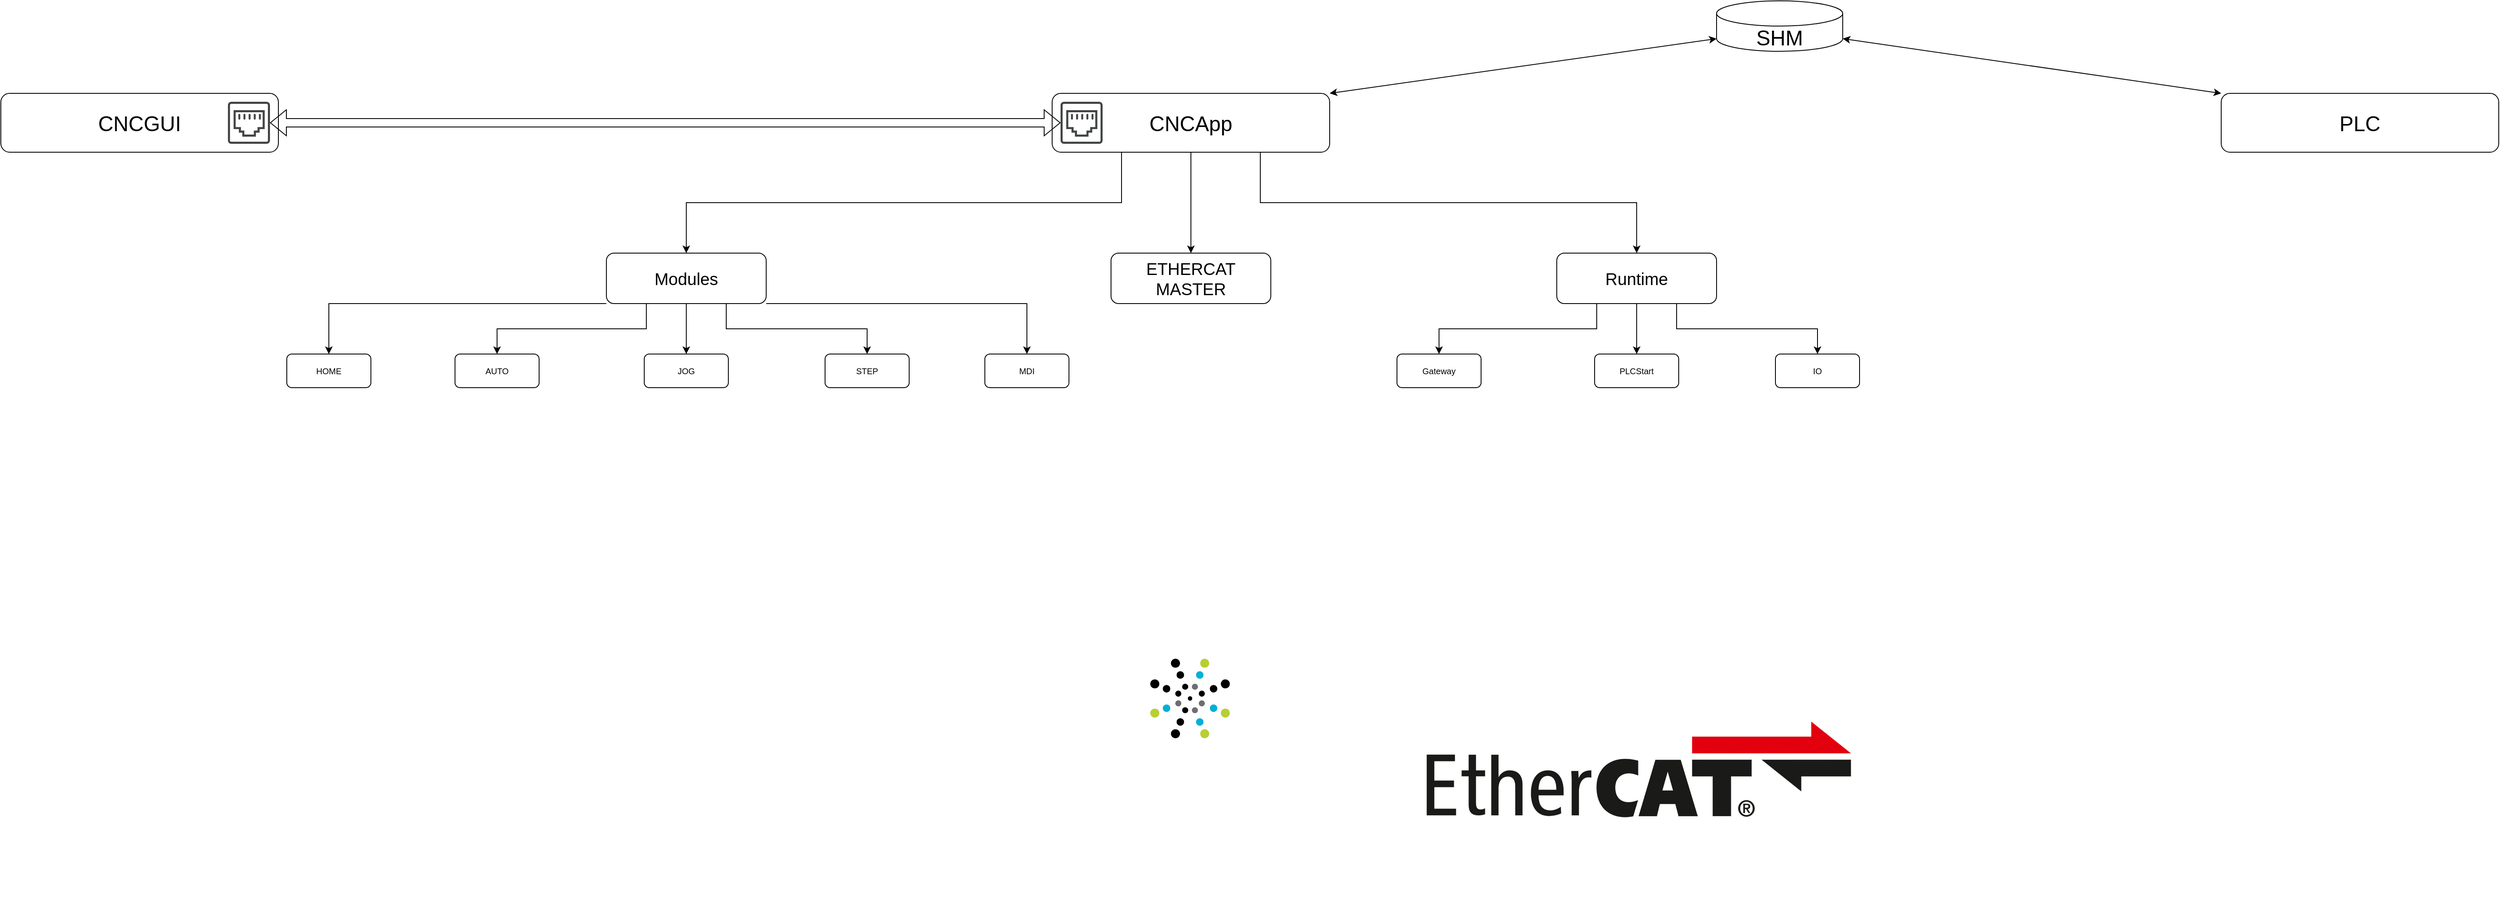 <mxfile version="24.0.0" type="github">
  <diagram id="C5RBs43oDa-KdzZeNtuy" name="Page-1">
    <mxGraphModel dx="4390" dy="2125" grid="1" gridSize="10" guides="1" tooltips="1" connect="1" arrows="1" fold="1" page="0" pageScale="1" pageWidth="827" pageHeight="1169" math="0" shadow="0">
      <root>
        <mxCell id="WIyWlLk6GJQsqaUBKTNV-0" />
        <mxCell id="WIyWlLk6GJQsqaUBKTNV-1" parent="WIyWlLk6GJQsqaUBKTNV-0" />
        <mxCell id="Uv3UC8jba_XhugndM9Tk-5" value="&lt;font style=&quot;font-size: 25px;&quot;&gt;PLC&lt;/font&gt;" style="rounded=1;whiteSpace=wrap;html=1;" vertex="1" parent="WIyWlLk6GJQsqaUBKTNV-1">
          <mxGeometry x="950" y="-470" width="330" height="70" as="geometry" />
        </mxCell>
        <mxCell id="Uv3UC8jba_XhugndM9Tk-28" style="edgeStyle=orthogonalEdgeStyle;rounded=0;orthogonalLoop=1;jettySize=auto;html=1;exitX=0.5;exitY=1;exitDx=0;exitDy=0;entryX=0.5;entryY=0;entryDx=0;entryDy=0;" edge="1" parent="WIyWlLk6GJQsqaUBKTNV-1" source="Uv3UC8jba_XhugndM9Tk-6" target="Uv3UC8jba_XhugndM9Tk-26">
          <mxGeometry relative="1" as="geometry" />
        </mxCell>
        <mxCell id="Uv3UC8jba_XhugndM9Tk-29" style="edgeStyle=orthogonalEdgeStyle;rounded=0;orthogonalLoop=1;jettySize=auto;html=1;exitX=0.75;exitY=1;exitDx=0;exitDy=0;entryX=0.5;entryY=0;entryDx=0;entryDy=0;" edge="1" parent="WIyWlLk6GJQsqaUBKTNV-1" source="Uv3UC8jba_XhugndM9Tk-6" target="Uv3UC8jba_XhugndM9Tk-27">
          <mxGeometry relative="1" as="geometry" />
        </mxCell>
        <mxCell id="Uv3UC8jba_XhugndM9Tk-30" style="edgeStyle=orthogonalEdgeStyle;rounded=0;orthogonalLoop=1;jettySize=auto;html=1;exitX=0.25;exitY=1;exitDx=0;exitDy=0;entryX=0.5;entryY=0;entryDx=0;entryDy=0;" edge="1" parent="WIyWlLk6GJQsqaUBKTNV-1" source="Uv3UC8jba_XhugndM9Tk-6" target="Uv3UC8jba_XhugndM9Tk-25">
          <mxGeometry relative="1" as="geometry" />
        </mxCell>
        <mxCell id="Uv3UC8jba_XhugndM9Tk-32" style="edgeStyle=orthogonalEdgeStyle;rounded=0;orthogonalLoop=1;jettySize=auto;html=1;exitX=0;exitY=1;exitDx=0;exitDy=0;entryX=0.5;entryY=0;entryDx=0;entryDy=0;" edge="1" parent="WIyWlLk6GJQsqaUBKTNV-1" source="Uv3UC8jba_XhugndM9Tk-6" target="Uv3UC8jba_XhugndM9Tk-31">
          <mxGeometry relative="1" as="geometry">
            <Array as="points">
              <mxPoint x="-1300" y="-220" />
            </Array>
          </mxGeometry>
        </mxCell>
        <mxCell id="Uv3UC8jba_XhugndM9Tk-34" style="edgeStyle=orthogonalEdgeStyle;rounded=0;orthogonalLoop=1;jettySize=auto;html=1;exitX=1;exitY=1;exitDx=0;exitDy=0;entryX=0.5;entryY=0;entryDx=0;entryDy=0;" edge="1" parent="WIyWlLk6GJQsqaUBKTNV-1" source="Uv3UC8jba_XhugndM9Tk-6" target="Uv3UC8jba_XhugndM9Tk-33">
          <mxGeometry relative="1" as="geometry">
            <Array as="points">
              <mxPoint x="-470" y="-220" />
            </Array>
          </mxGeometry>
        </mxCell>
        <mxCell id="Uv3UC8jba_XhugndM9Tk-6" value="&lt;font style=&quot;font-size: 20px;&quot;&gt;Modules&lt;/font&gt;" style="rounded=1;whiteSpace=wrap;html=1;" vertex="1" parent="WIyWlLk6GJQsqaUBKTNV-1">
          <mxGeometry x="-970" y="-280" width="190" height="60" as="geometry" />
        </mxCell>
        <mxCell id="Uv3UC8jba_XhugndM9Tk-20" style="edgeStyle=orthogonalEdgeStyle;rounded=0;orthogonalLoop=1;jettySize=auto;html=1;exitX=0.25;exitY=1;exitDx=0;exitDy=0;entryX=0.5;entryY=0;entryDx=0;entryDy=0;" edge="1" parent="WIyWlLk6GJQsqaUBKTNV-1" source="Uv3UC8jba_XhugndM9Tk-7" target="Uv3UC8jba_XhugndM9Tk-19">
          <mxGeometry relative="1" as="geometry" />
        </mxCell>
        <mxCell id="Uv3UC8jba_XhugndM9Tk-22" style="edgeStyle=orthogonalEdgeStyle;rounded=0;orthogonalLoop=1;jettySize=auto;html=1;exitX=0.5;exitY=1;exitDx=0;exitDy=0;entryX=0.5;entryY=0;entryDx=0;entryDy=0;" edge="1" parent="WIyWlLk6GJQsqaUBKTNV-1" source="Uv3UC8jba_XhugndM9Tk-7" target="Uv3UC8jba_XhugndM9Tk-21">
          <mxGeometry relative="1" as="geometry" />
        </mxCell>
        <mxCell id="Uv3UC8jba_XhugndM9Tk-24" style="edgeStyle=orthogonalEdgeStyle;rounded=0;orthogonalLoop=1;jettySize=auto;html=1;exitX=0.75;exitY=1;exitDx=0;exitDy=0;entryX=0.5;entryY=0;entryDx=0;entryDy=0;" edge="1" parent="WIyWlLk6GJQsqaUBKTNV-1" source="Uv3UC8jba_XhugndM9Tk-7" target="Uv3UC8jba_XhugndM9Tk-23">
          <mxGeometry relative="1" as="geometry" />
        </mxCell>
        <mxCell id="Uv3UC8jba_XhugndM9Tk-7" value="&lt;font style=&quot;font-size: 20px;&quot;&gt;Runtime&lt;/font&gt;" style="rounded=1;whiteSpace=wrap;html=1;" vertex="1" parent="WIyWlLk6GJQsqaUBKTNV-1">
          <mxGeometry x="160" y="-280" width="190" height="60" as="geometry" />
        </mxCell>
        <mxCell id="Uv3UC8jba_XhugndM9Tk-8" value="&lt;font style=&quot;font-size: 25px;&quot;&gt;SHM&lt;/font&gt;" style="shape=cylinder3;whiteSpace=wrap;html=1;boundedLbl=1;backgroundOutline=1;size=15;" vertex="1" parent="WIyWlLk6GJQsqaUBKTNV-1">
          <mxGeometry x="350" y="-580" width="150" height="60" as="geometry" />
        </mxCell>
        <mxCell id="Uv3UC8jba_XhugndM9Tk-9" style="rounded=0;orthogonalLoop=1;jettySize=auto;html=1;exitX=1;exitY=0;exitDx=0;exitDy=0;entryX=0;entryY=1;entryDx=0;entryDy=-15;entryPerimeter=0;startArrow=classic;startFill=1;" edge="1" parent="WIyWlLk6GJQsqaUBKTNV-1" source="Uv3UC8jba_XhugndM9Tk-1" target="Uv3UC8jba_XhugndM9Tk-8">
          <mxGeometry relative="1" as="geometry" />
        </mxCell>
        <mxCell id="Uv3UC8jba_XhugndM9Tk-10" style="rounded=0;orthogonalLoop=1;jettySize=auto;html=1;exitX=0;exitY=0;exitDx=0;exitDy=0;entryX=1;entryY=1;entryDx=0;entryDy=-15;entryPerimeter=0;startArrow=classic;startFill=1;" edge="1" parent="WIyWlLk6GJQsqaUBKTNV-1" source="Uv3UC8jba_XhugndM9Tk-5" target="Uv3UC8jba_XhugndM9Tk-8">
          <mxGeometry relative="1" as="geometry">
            <mxPoint x="-100" y="-460" as="sourcePoint" />
            <mxPoint x="40" y="-535" as="targetPoint" />
          </mxGeometry>
        </mxCell>
        <mxCell id="Uv3UC8jba_XhugndM9Tk-15" value="" style="group" vertex="1" connectable="0" parent="WIyWlLk6GJQsqaUBKTNV-1">
          <mxGeometry x="-1690" y="-470" width="330" height="70" as="geometry" />
        </mxCell>
        <mxCell id="Uv3UC8jba_XhugndM9Tk-4" value="&lt;font style=&quot;font-size: 25px;&quot;&gt;CNCGUI&lt;/font&gt;" style="rounded=1;whiteSpace=wrap;html=1;" vertex="1" parent="Uv3UC8jba_XhugndM9Tk-15">
          <mxGeometry width="330" height="70" as="geometry" />
        </mxCell>
        <mxCell id="Uv3UC8jba_XhugndM9Tk-13" value="" style="sketch=0;pointerEvents=1;shadow=0;dashed=0;html=1;strokeColor=none;fillColor=#434445;aspect=fixed;labelPosition=center;verticalLabelPosition=bottom;verticalAlign=top;align=center;outlineConnect=0;shape=mxgraph.vvd.ethernet_port;" vertex="1" parent="Uv3UC8jba_XhugndM9Tk-15">
          <mxGeometry x="270" y="10" width="50" height="50" as="geometry" />
        </mxCell>
        <mxCell id="Uv3UC8jba_XhugndM9Tk-16" value="" style="group" vertex="1" connectable="0" parent="WIyWlLk6GJQsqaUBKTNV-1">
          <mxGeometry x="-440" y="-470" width="330" height="70" as="geometry" />
        </mxCell>
        <mxCell id="Uv3UC8jba_XhugndM9Tk-1" value="&lt;font style=&quot;font-size: 25px;&quot;&gt;CNCApp&lt;/font&gt;" style="rounded=1;whiteSpace=wrap;html=1;" vertex="1" parent="Uv3UC8jba_XhugndM9Tk-16">
          <mxGeometry width="330" height="70" as="geometry" />
        </mxCell>
        <mxCell id="Uv3UC8jba_XhugndM9Tk-11" value="" style="sketch=0;pointerEvents=1;shadow=0;dashed=0;html=1;strokeColor=none;fillColor=#434445;aspect=fixed;labelPosition=center;verticalLabelPosition=bottom;verticalAlign=top;align=center;outlineConnect=0;shape=mxgraph.vvd.ethernet_port;" vertex="1" parent="Uv3UC8jba_XhugndM9Tk-16">
          <mxGeometry x="10" y="10" width="50" height="50" as="geometry" />
        </mxCell>
        <mxCell id="Uv3UC8jba_XhugndM9Tk-14" value="" style="edgeStyle=orthogonalEdgeStyle;rounded=0;orthogonalLoop=1;jettySize=auto;html=1;shape=flexArrow;startArrow=block;" edge="1" parent="WIyWlLk6GJQsqaUBKTNV-1" source="Uv3UC8jba_XhugndM9Tk-11" target="Uv3UC8jba_XhugndM9Tk-13">
          <mxGeometry relative="1" as="geometry" />
        </mxCell>
        <mxCell id="Uv3UC8jba_XhugndM9Tk-17" style="edgeStyle=orthogonalEdgeStyle;rounded=0;orthogonalLoop=1;jettySize=auto;html=1;exitX=0.25;exitY=1;exitDx=0;exitDy=0;entryX=0.5;entryY=0;entryDx=0;entryDy=0;" edge="1" parent="WIyWlLk6GJQsqaUBKTNV-1" source="Uv3UC8jba_XhugndM9Tk-1" target="Uv3UC8jba_XhugndM9Tk-6">
          <mxGeometry relative="1" as="geometry" />
        </mxCell>
        <mxCell id="Uv3UC8jba_XhugndM9Tk-18" style="edgeStyle=orthogonalEdgeStyle;rounded=0;orthogonalLoop=1;jettySize=auto;html=1;exitX=0.75;exitY=1;exitDx=0;exitDy=0;entryX=0.5;entryY=0;entryDx=0;entryDy=0;" edge="1" parent="WIyWlLk6GJQsqaUBKTNV-1" source="Uv3UC8jba_XhugndM9Tk-1" target="Uv3UC8jba_XhugndM9Tk-7">
          <mxGeometry relative="1" as="geometry" />
        </mxCell>
        <mxCell id="Uv3UC8jba_XhugndM9Tk-19" value="&lt;font size=&quot;1&quot;&gt;Gateway&lt;/font&gt;" style="rounded=1;whiteSpace=wrap;html=1;" vertex="1" parent="WIyWlLk6GJQsqaUBKTNV-1">
          <mxGeometry x="-30" y="-160" width="100" height="40" as="geometry" />
        </mxCell>
        <mxCell id="Uv3UC8jba_XhugndM9Tk-21" value="&lt;font size=&quot;1&quot;&gt;PLCStart&lt;/font&gt;" style="rounded=1;whiteSpace=wrap;html=1;" vertex="1" parent="WIyWlLk6GJQsqaUBKTNV-1">
          <mxGeometry x="205" y="-160" width="100" height="40" as="geometry" />
        </mxCell>
        <mxCell id="Uv3UC8jba_XhugndM9Tk-23" value="&lt;font size=&quot;1&quot;&gt;IO&lt;/font&gt;" style="rounded=1;whiteSpace=wrap;html=1;" vertex="1" parent="WIyWlLk6GJQsqaUBKTNV-1">
          <mxGeometry x="420" y="-160" width="100" height="40" as="geometry" />
        </mxCell>
        <mxCell id="Uv3UC8jba_XhugndM9Tk-25" value="&lt;font size=&quot;1&quot;&gt;AUTO&lt;/font&gt;" style="rounded=1;whiteSpace=wrap;html=1;" vertex="1" parent="WIyWlLk6GJQsqaUBKTNV-1">
          <mxGeometry x="-1150" y="-160" width="100" height="40" as="geometry" />
        </mxCell>
        <mxCell id="Uv3UC8jba_XhugndM9Tk-26" value="&lt;font size=&quot;1&quot;&gt;JOG&lt;/font&gt;" style="rounded=1;whiteSpace=wrap;html=1;" vertex="1" parent="WIyWlLk6GJQsqaUBKTNV-1">
          <mxGeometry x="-925" y="-160" width="100" height="40" as="geometry" />
        </mxCell>
        <mxCell id="Uv3UC8jba_XhugndM9Tk-27" value="&lt;font size=&quot;1&quot;&gt;STEP&lt;/font&gt;" style="rounded=1;whiteSpace=wrap;html=1;" vertex="1" parent="WIyWlLk6GJQsqaUBKTNV-1">
          <mxGeometry x="-710" y="-160" width="100" height="40" as="geometry" />
        </mxCell>
        <mxCell id="Uv3UC8jba_XhugndM9Tk-31" value="&lt;font size=&quot;1&quot;&gt;HOME&lt;/font&gt;" style="rounded=1;whiteSpace=wrap;html=1;" vertex="1" parent="WIyWlLk6GJQsqaUBKTNV-1">
          <mxGeometry x="-1350" y="-160" width="100" height="40" as="geometry" />
        </mxCell>
        <mxCell id="Uv3UC8jba_XhugndM9Tk-33" value="&lt;font size=&quot;1&quot;&gt;MDI&lt;/font&gt;" style="rounded=1;whiteSpace=wrap;html=1;" vertex="1" parent="WIyWlLk6GJQsqaUBKTNV-1">
          <mxGeometry x="-520" y="-160" width="100" height="40" as="geometry" />
        </mxCell>
        <mxCell id="Uv3UC8jba_XhugndM9Tk-37" value="&lt;font style=&quot;font-size: 20px;&quot;&gt;ETHERCAT MASTER&lt;/font&gt;" style="rounded=1;whiteSpace=wrap;html=1;" vertex="1" parent="WIyWlLk6GJQsqaUBKTNV-1">
          <mxGeometry x="-370" y="-280" width="190" height="60" as="geometry" />
        </mxCell>
        <mxCell id="Uv3UC8jba_XhugndM9Tk-40" style="edgeStyle=orthogonalEdgeStyle;rounded=0;orthogonalLoop=1;jettySize=auto;html=1;exitX=0.5;exitY=1;exitDx=0;exitDy=0;entryX=0.5;entryY=0;entryDx=0;entryDy=0;" edge="1" parent="WIyWlLk6GJQsqaUBKTNV-1" source="Uv3UC8jba_XhugndM9Tk-1" target="Uv3UC8jba_XhugndM9Tk-37">
          <mxGeometry relative="1" as="geometry" />
        </mxCell>
        <mxCell id="Uv3UC8jba_XhugndM9Tk-54" value="" style="shape=image;verticalLabelPosition=bottom;labelBackgroundColor=default;verticalAlign=top;aspect=fixed;imageAspect=0;image=data:image/png,iVBORw0KGgoAAAANSUhEUgAAAMgAAADIEAIAAAByquWKAABG/klEQVR4nOyd&#xa;B1gURxvHZ+n1QJooTbGDRrGDDey9g8QSYzdqYo+JGkG/GEtiF6PRmGiMBVvs&#xa;WCKoEcSK5WgqinSO3vt+zztznGcAc3C7dxzM7/98fJu93Zl3zr1333l3dkaD&#xa;xSAKhUKp9agp2wAKhUKRFeqwKBSKykAdFoVCURmow1IQWX6gYBvQ2Z6gk5ir&#xa;WaCojiC2G0jZltZH2HfIqrQ0d1nBo7eXRKKsA3e7JvXK+OXvBiKtzMzbGzP3&#xa;5y0XsqXHyo4XDFe2pfUdhibd+SPUIdQh1N0r2SvZy//cIFDxUVBVx9vlgpbb&#xa;gmbvAGlOAinW6vpC6TNwQNEGooDj4951FQUcG1f4Z/GxtH4fHOSAFQpSU1Pz&#xa;0OpgGWbcY8Ck5kaNGs0ZrTtVa0OjDKU1oF5CHRbHvLsLWv3V6q9W7/PN9M30&#xa;DSx8DapuOa1agrxDQRNcQEwwiB+r6wvsOPZuyaZYo9RV55pFpSQ9OhheML/o&#xa;dvK5/ziNuK0srFiQerCams4UK9Z0zsjHzfpYjpm5RMtVY0WDTxTUjHoMdVic&#xa;kYjpLgBF64O4Kvm7MaB1Z0BclVk/EbZ5d2V9+9iQNM+/BqIANgAFyF+mYbTu&#xa;hRYrux1uef3AIPV/1O7o6XFhKaVyaA6LA16uf7n+5aFOF0DcuirC9ytAP14C&#xa;cVty/SG2e4ro7M7YU6md/7KvxFVZY0nBuDPuyP2D/RWOIWTb5Y94+cO9zyJ+&#xa;mf5TUceS0Wl9eW1IPYdGWBwwcgTowkUQ33X5J4FcLUB811U3KLhS7JLc5p+z&#xa;oT+P6106rqys4PF/nCCVt/qPYywYC2Qhdn+ujCtytXEybT02wSHUJvjbI5w3&#xa;hEIjLHm52Qt0cTVIMTV6I2+01kYxdak849FidtHzm29/9zIXu6qKURJxPdJ8&#xa;3FVhGEfGETl+EKnh7bgJaWkXRuccLFgRtZHrxlAQjbDkpXUiKKIRSJH1vjAF&#xa;OaaAFFmvapFxNzfn+bPgnMiX02d8PG4iHUD2JHsSnZS/Xgsfo619ypzO2//x&#xa;0yP5S6NIQyOsGhI6A6R4V0XYsxak+HpVi9RN2bPu2TInGXBD5BmfNCTawo5M&#xa;7KoqRlsVj5eBlJSsX+92KO5U8ibTQP5WUKShDquG3J9zf879ncqq/fxGkLJq&#xa;VxWyhHntw06x7qw7cifDEcQf4HyTeI90zPXxzqB0CR+lzIsVljzLjs03jdzF&#xa;RTso76EOq4YkmCSYJKgrq/ZYTH5efl6BqbJsqP0UmBUtSH4ljpuk4yMZBjT8&#xa;x1NCGaKtguTizkmH5W4E5QOow6ohhUC1h4NyS86QnCHZ65RrQ22m7B27pagT&#xa;48F4IA/Z46MPOonSZ1W1TSBRmxQl0aV38+dx0xJKOdRh1RDdEN0QXSUnvAXe&#xa;Am/BIOXaUJtR26EWrN2M9Wa9kXclH1cVJckyoKEiFaI2zZ4adgb7amI3pWqo&#xa;w6ohdp52nnY9lVV7a4y2m7abdnNl2VD70f1TK6nRsSo/FmBVFxkGPRB0Rmsm&#xa;WW6udvmUj0IdVg3p8iVIWbUPXQZSVu2qgmCrnp6DsMqYiLge6QyXLE8JP36M&#xa;M+OMnMlr0objdVNbruKoKRQxdByWXHQvAAXrghRTo9pp0OuOoCYYxdSrimRb&#xa;538d+Ung64h9kwahZDYZJYudFMk3cfQuYUWsfjExGTmy7Wk7u+++46P8+gyN&#xa;sORi13GQ5kSQYmocgaGuShYMY3U3t3xmgYyau4V+0JUjrurjT/oqPlusCqlj&#xa;NHqqxxtMazay0d6ZW7hrB+U91GHJRZfPQZ5hnmGeCvom/3capJi66gaf9LPT&#xa;8z6pFamh3iDugw/Ik74KT/fEEAcny7NFqWNstpmtH/cdnSeLP6jD4oDNaZvT&#xa;Nt9x8AXxUb7eJdCxElA7TxAftdRVyJQvjktsXVZuYtwZZ8blg+iJdBVlHsX+&#xa;AVL5LLPeRt17GDd7ZNlleiD3baCUQ3NYnJGD6bsA9OAQiKuSDz8ETekE4qrM&#xa;+slrp8QGBwa+2phwc1/6fxxKIi/izqRnZaiAuZnR1l69Onay/2PrVr7sppRD&#xa;HRbHZBqANi/cvHDzPp9vfb71GZVpCKpuOT09e3r2XLYpZVPKphCX6yB+7K2P&#xa;iMwy999p+PJcQq+9adk5+fmRHT74mERbZNCD1Cyj0odon9Pcabre7qB5R09j&#xa;uzkWRz41UdvBBNMhJvxDHRaPkIUnLg8A3ZwLejbu2bhna5KGJw1Papo7B9Sw&#xa;GGRrZGtk69IjrEdYj1Ojo0ZHjdZ1CHUIdeBg5gBKleDJZzIO5H7/YkbKt1kH&#xa;AhdlxuQtFwrzzhY+ib1XYllaln1NfaearZ6edqHmLjN/QYxeautLpn8bvuhy&#xa;zMxJkOVsQ52U4qEOi0KhqAw06U6hUFQG6rAoFIrKQB0WhUJRGajDolAoKgN1&#xa;WBQKRWWgDotCoagM1GFRKBSVQUPZBlCqx/PjoGszQdEG0QbR3fTe6r3Vu9Su&#xa;LWiILcjkJkjZliqOeJeCpiWjr7xLYnN+j2ifs7l4ZdavxS3LbrZcZWCgGdjj&#xa;T5Onuve6FZiM0x2qbEsp8kIHjtZqiv8E7ZkC+uUEKNQDVNXxOimgAdNAy5aC&#xa;evcBKdZqRXBxZeLynIPbbF8fSd93qyh1av7L0oVsDBuEEApEgQghF2SEX7Nx&#xa;xPMp+Lb4TD9Nc8Xqqa30zTp81tfmlECmWUMptQ3qsGopGRhXBHraAFTdEshU&#xa;f1vsQYs6gPixVHGUjWVfoPELI59/lzR+t/DNmwwthJArSkaInYcsEGLCsHvy&#xa;RUKEWB/YZm7hE/3xXwvYj7yQ72Btc2+9zWczuj+yPqCjo3aGoQt5qAw0h1Xr&#xa;yLPLs8sbOuxvUM1cFaFsHGixE2hD4YbCjeZcW6poFnZ7fjzpm93CN10ynBBC&#xa;g1AmdkNuCDGD8OzsvsgXIRQEjonZg09ZjKMtEXZVmdidOSNHv0KRd97DiQ8e&#xa;PozPIU5Q2S2jyAqNsGodn1qCjieBuCqTRFuPp4PaZ4C4KlkxnEqJm5l1zt38&#xa;4YiE1jhi8i93VRBfIYS3EIu7vmJX5Yj/euG/ZI1sIXZbQnH8ZY4Q44pEXmyr&#xa;VqatvVHrE2buSmocpRrQCKsW8c+X/3z5z2ZuXRWBRFsTF01cNHE/yYtxWz5/&#xa;ZKQXbyzrukDt+XEROJQYvNMHiXDEFCOJnnAkxbhiB0VWwvHC+weJt30lDgtP&#xa;1MfswS5OgJx/mBS5Pu3M63m5vxXTucZUAOqwahHQo/GN4a/80LWha0M97tmA&#xa;+KuFW/wEyedybiSZFs4seY4QysJOZz7ER8gIQSvMcSwlwCl2VxxLLcbHkNjL&#xa;SLztgWMukoA3wp9BjGaDsoqPsrvZPqcOxl/PNlJyUykyQB1WLSLQGsR3LXfH&#xa;gfiuhSvuLkxtmf+3JJLyw3mrAGQhFWEhiTMS4UhqCY6x1uIYSoi3SfcwE29b&#xa;479u+FNn+ISdh0SBDmkl+WZKbipFBqjDqkW8w/BdS3QZiO9auCKqc15iydTy&#xa;p37IBs/8iZ8MolgcYQnFBwpxtOWB92dJ8lxCvC3EXUVyvAv+6y+OsEjOy+PV&#xa;yJwdRbRLqAJQh1WLSGsF4ruWdH0Q37VwRe6wkn1lbRBi5otdkzNOt1vgfNb7&#xa;5R5I3CQS/xfZtpA8SXTEjowcv0Ucl1lIbQsRYhxxyZRaDh3pXosw/wGUiED8&#xa;YXoYxGMFnGJsrGmq5omjp2TclXP81wFknSISVZGBGwF4m+SwHHHXz0XqeOL2&#xa;HMXbQlyCo+YkNTXmlUIaRJELGmHVIpq7gfiuBYdxaXzXwhWtWxk21tKS5K18&#xa;cUxEnI4fjpjWig8U4sgL4VxVJk6zk+eAMeVDScVjsvzwMeOlRmYJkbCNgcEV&#xa;7RFKayRFZqjDqkW4FYHqRi1c4SYyfaX3Bm+SiCkLOyCSgTLCQxb8JZ0+Em3N&#xa;whEV3mYHogPYeZEho0ZSzxlhz1W87Ygc+2iZ9dbdq9yWUmSBOqxaxMQbIP4W&#xa;vh/QH6RaS7G6PjH31xvj4GvYXWsQjo/IUz8L/M4gcTciHCUFYsckRIidgRaX&#xa;bzNr0UypwjJxVstREosJUKbJ35p/qZ8e909jA8MXSmskRWboSPdax3oN0OpS&#xa;EFdlGmNeYswwXJWsGCIss88XObfr5+/79n7xUfYF6yPJT5XnrYSSp4cW4s6j&#xa;L3ZbayUZK1/JE8XyjJgIWZwUddZt1H+8mdUBgUBpzaPIDI2wah3fjgRNew6S&#xa;vzQdzO85IFV0VYRWiYYjtYK2Wrdta75Hkp9COKoisZIjjrxInkuIIykyWHQ/&#xa;2oIQ2wY7L+cPx2F9k9wixeQ+dVWqBY2wailsN9ChmyCvgaB3gSDZSxgcCtoZ&#xa;AWoxGsSnvYrj8YiMhQUr5j1++lWSWXB8xomCkf969kcGlJLnhsRJZYlHY2W2&#xa;aqn/udbuH6e1PWU+f8Q3lvsMpiu5MZRqQh2WCkDmb9gWty1u27U9t0HxPUAV&#xa;j+w1B7TOc53nur2ugDLMVQhklgXfPXHGWVM22b5cn3YmpDhLu9BZMsaKvLIT&#xa;AN1hjbtqavN2N71kHOuN2qwxc9WcxIQzjLJbQKkJ1GGpGCTyil4TvSb6RN7y&#xa;vOV54lk0bQbbDLZZarjVcKvhDGXbqBzS+hZ9W3osMbHQp2QsTqgL9S6rz1EL&#xa;a9JE7zvNScq2jsINnDmsAkzinMQ5ieJRj8ajjUcbGxuPMR5jbCx/+RQKpfaQ&#xa;cjLlZEpKzsWcizk5ZI/VQKuBVnc1J4F4rJitJmVdQf5JoLmRIAdfUFUP460X&#xa;gzzVQMffgkrHgKpbL4VCUTy5trm2uUMODgaNsB9hP2JEQ0zFX7p2M1AHTdDy&#xa;Hst7LPe8/xuIW3uq4bCKMWOPgeRxkc1iQMLxIG4bQ6FQuAInS/dYYuT5vX/p&#xa;BuLKKpkc1mN7kP0K+xX2nL2DZroedPghiKvGUCgU+Tn3CKR3CcTV773jeVDk&#xa;7yB5bPsPh5V+Jv1MenrjX0BcmV4RX4w8zaBQKPITYgQiY/f4+KW3mwAifbWa&#xa;WVjlwNG8oaCB5waeG7gofjaIjwYQFpWBEjH81UKhUKoiditoQAcQeYDGRy3P&#xa;T4AmnAKVfgWqdhFVeTKfPiA+jK6K0UYgOW4PFAqlhixMByny935pKqi6dlYZ&#xa;YR1+CVJkA/7KBL34BaTIeimU+gyJp45OBSmy3gMzQdU9qxKHFYsJjgdxZFs1&#xa;uHYQpPh6KZT6ybkOINF5kCLrvZoFKsHIflYlDutSZxCntlWD+/EgZdVOodQ3&#xa;Lr299PaSnuLrzRsG+icNJPtZlTisJ9ufbH8Swqlt1SBmUMygmCXKqp1CqW88&#xa;afGkxZNiZdUudADJfnwlc7oX+BX48fOMQBYyrDKsMlRsXWLV4qrfVb+rwkuX&#xa;L12+tC9iTsScyN8LAwoDCl4bXjG8YrjGSdtJ2yl53GVQ+3wQf5ZEvX7T6c3t&#xa;F8IXDsIDcbZx2+Ptim8Xjy5aoNlbc5fWCqt3Vn6N2zg6OPo6dG/W3P6xvUIf&#xa;AdUfcjDKql2UApL9+Eocls5gncE6OugQOsSpZTJiHGccR9895BqRD8h9PujW&#xa;kFtDbrUVf7AL7RJvkXml0EWs9adBi3NAmz8DqZ0ByW9JSYuSFiWj/1h5ZNWf&#xa;O548CUl4OhEh9gYrlEy51xFtRK/Qb6hBGArzDpt748aNnn8L26e1t/nksymD&#xa;J2+YtFhrstZkLSf5LaEQDDDKqr2BMQhlYMlAJV1Cp0VOi5w68GCbTNhctblq&#xa;s1VZtdc90vqCBg0G3WJAspxFlrbfYgia2gokvyXEVe39cd+i/X5PnjxpHhKH&#xa;EOvL+kpcFVkM1Rt5I4TckbtkVZtYFPvU5OmxZ3P36f9icGA8KUd+eygEx5Mg&#xa;ZdXeDiP78ZU4rEH3QJxaVQ06+Hfwd0rmtkzyJOL3XNDo7aO3jw4h/0hNMcOA&#xa;5Zt0QCQS4bZ25TL2JuhJc1DNSjiyEbTDGCSPJWfX/7Xh3OTIm5HtI2/iWatE&#xa;ko88kAdCjAfjgWewCpBsExdmjazJ8S/9X/Z5+djX9SRzqpKXb1WXaD2QN/bV&#xa;AzHkynTSAk1+BTrjCeKj9hHDQXyU/HHIePre/iDZz6pyepnOm0CPvgFxaud/&#xa;8DQE9El7kDzlkEnvNkzZMGVDx90+oAzMx88i70+RuSVWT109dfWqpklNk5o+&#xa;kscSZXH9IGjgDJD8pZFvJqoTqKr39asiqUnSp0lnfziy4edNlqwvm8FaIcS4&#xa;MC4IsVvYLXj9GxuJY4pFseUOi/VivfDMVgLpYxgPtVlqPVa6flPw9dcNSxre&#xa;afil/K1TPCTyXRu2Nmxt9j79ffr70gtfgz5+VsNU0NKrWCdB8nfVyTgs662g&#xa;1FUgeUqTnVFFoL80QbKfVeVCqtOvgB4hkGIgI93ld1Xxs0B9g/sG9z0Y0Qgk&#xa;+7nkUetBBLqUCrplCWqVCJLHKsVz+TsQV6WRb8a/BOSJQLIj/DXUOOw668uy&#xa;7Aa8uJYvQqwPXkjCHC8icRKdlHQGt6Ftkq6iYyXLpvqyvmwya/aiuzAm1Lsh&#xa;aohUzWFFqIF6moJSMLKfm2QK+hqBzhWDbhSA5Hn7j5w7wQi0B4EUw2cdP+v4&#xa;2RT0HD1Hx2U/q8qR7p+5gcg71hxZWCWWdyzvWL7xcQfJUw65V7gPBlXXVVWE&#xa;XBwuR0Ev1oDkKU3xhP8e/nv4DW7LfDUPVN2zkicln0t+JMlJkYjJFbni5eNj&#xa;JK7KDy9ySrJXBKF4udNMhBhHBpzXTDSTOLukyMSkJC1uW8c3JKoanQaqrquq&#xa;yF1N0OTdIPltWz50+dDlc0z+Bslf2schndBRbqPcRllU99wqHZaBF+iqM4jv&#xa;2Rq2OW9z3mbTeD9InnK+KQAFjgdxZVtaP9Cy5SCuylQM+ZH5kfkcr5FT8hWo&#xa;2pY45Wvm90GImc/ML+/cMa6MK0LMUmZped5K3Okj0RYB57mYWcwsSURGlpNw&#xa;RI6FnYqaF07htnV8M+E2KLwBiKsyTy8H7Q0HyVNOk6ZNmjbRuDwUxN9sDa1K&#xa;QGfOgtR3gqpbwn8s80UWhvorD2SXC5LD2g8wygb9bgfyVAfJU1pEOGjXTRBX&#xa;FkpzLRQUbgTio3w+MAEiuC1TN0Q3RLfacYHRVaNYo60IsQFsQHlURRwQG8gG&#xa;ShwZwQE5SJxXMkpGiJ3OTi/fRlfRVXKY4XPDd4Y/cdo4Hrn95+0/b9+6UQri&#xa;o/xvnUGicyB5yulWADpeAtJJAXFlIZlY5sIRkAamZuXItC5hl4WgcDXQCEzN&#xa;KiNYY25+cvOTm59OfQuSpzTC+dcg8jBe/tIqwnYHXTgK4qN8PsDPmJK4LbPL&#xa;nS53ulR7vlmrA1ZWjQMlTwBJVIUjKZJ6F2eyCGQZVOzUmD3MHklEhreZX5lf&#xa;STlWvlYDray4bR1/nLp36t6pU/yVTx4o+QX6Bfplyl/aqGLQpdEgsgSvPKVN&#xa;/2n6T9OvPD4CajEVJE9p1VhIlQSK55JAZE73OQ1ALUaBmHugimeZjwSRiZX/&#xa;+AEUtRHUMapjVMcL8pguTfD14OvBcoXEtacWrhi3D6R2GiR/afaHQS4nQdU9&#xa;1zHIYYZDhm6U7kHdpZKEOs5VkaeE4sgrCAVJclvOyFnSDcRPD8URmRfrpRul&#xa;m617r91vbV0cf5W/XYrhUTMQ37U8vPnw5sNdXJXW9w4oThAniHPeG7I3ZG/q&#xa;oCwQ7tFW8itQ3wEiKzx81RlE5nT/demvS38dLE9UJQ1nq+bk5+fnF5hmBmYG&#xa;ZgiLnhQ9KQoQOAucBYONexj34H/ketdGXRt17fIg8UHig4f81dLFsotll873&#xa;E+4n3H/AXy3cctIXNOkcqPgoqLolND4OCpwGssOjRWpmydvObzdH6+1p8XOL&#xa;vT8WmBe4FkyWJNpJBxA7KcaGsfnXcAcJ2kDyF73nmsw5Yz/CvllTzibs5hur&#xa;u6D4niD+anHHkPl7+auFkNYwrWFa3/TG6Y3TDQTAIIG3wFswSNtN2027hiP+&#xa;ZIEDn0fQ1dXV1UnV7afbzxKhfqhftZ57y08m4iAUriW1cIq7B4jMGbsIgWSH&#xa;3BVPDwHJ46oITR42+douz9N+wjcezX4ffggdtpZOoksiLNI9HIwGS5LxkqEP&#xa;n5727DThtf2P9p81VehEKPLDX7JCWZgkmSSZ3DRBIEVSjS5hbaaRfiP9Rryk&#xa;MxVfCx8szACRjjwZsFfVkyDyYHveF/O+mPfHK01QdwGIK0s6RnXc6PR6xYOv&#xa;Ly3T7TS/k05HN+3JOht0JM/7xN3Dq+iq9mSdJdqDOs3vdKtj4YoHX+cuG9Ix&#xa;quNnTirmqghW3a26W3H25LoqTA+B+K5FyXA91apy+G4siO/vitSi7LZyA1kI&#xa;4P6Q+0PuL/PHCNuAlGXPu67vpr17F/lpZOTLiWRbWZbwwayZIL6vz59TQMpu&#xa;K7/UEYd1/zSI7wvi4dcgZbeVonqcTQDxd2WSZYyj/wEpu638UkccFmG8KYiP&#xa;C6K7IUgxrcjHkNSpF/teR5qBUt1AirGkblDV93keI8+SU7JDVjt3FIH4uD5X&#xa;5IP4bkVtoE45LPJjbp0O4upSILmeWwEgvi1fMGrBqAXzP76AJfl0QtiEME+1&#xa;8DAQf1apLokNQDMAr4+P2yY5u9WrQMS18WfV68kg8tSVq+vT5RSIb8trD3XK&#xa;YRHCGZD805KRC/0fdRB/1sbNBNVsQXDzPiDy4+TPQtWC/OvXbLhjqwRQOoY/&#xa;C4MyQfKPSyLXDLl++LO2tlEHHRbh3RXQxF0g2QdPkuGvfZJBQVYg/iwk3QRX&#xa;LZA8F+5IJxB/dqoKRUdA3RqD5Pk+Pe973veM59ta4XgQ+beT3TaSq5p3GMS3&#xa;Y62d1FmHJc0bDFkqsglG+iIwnwea9BJE7n6Kseq3NyB5flrSnE0HKcby2sl2&#xa;IxBX32dQYFDgPW3FWH4NM2rbqG2jnlSMDdtiVh4BJWAUY1XtpF44rNpJq1IQ&#xa;Vz+wbu+6vVPUY4HaBomtatatroqhv4GU3TLKv6kjA0dVi3ijeKN4lwh1EFdl&#xa;BtsG297Lzl6SvSRbZd6w44q3mEQMV2VemwXiqjQKV1CHpQT4W8qs4FHBI+Ut&#xa;0aYsEj4FcVsmWQdA1EfUp27N8a/qUIelBPibIK1+IrAG8VGy4VXDq4YczIhP&#xa;4QrOXn6myI7NUpBJIxCZ0VT+Msn0iuZ6IC5sVCWabwCR2wCZJlv+Msnk4PTW&#xa;UtugEZYS0JwEmlU0q2iWC1dlfmEC4qo01YJM502e83JV5mInEFelUThD2Vn/&#xa;+gsZR9P0IUief0EHP1Cuba5t7hBlt0mZkEf+ZEETeb7PLmNAZJScsttE+TfU&#xa;YSmZK9Ggmv20yIBYRY4dq/0cKwHV7Psko8+fFIKU3Q5K5dAuoZIZbAsiM1U5&#xa;+YNkOYtkrHzvgridr6q6lI0FvXZ67fR6ZDim0L/Qv/CVsuwhC5pcuXzl8pXo&#xa;trNAspzVu2nvpr17Pf4D1EELxL+llBqhbI9JeQ/phpAx6+4OoCZSDHsAOnwI&#xa;pGxLgW2xoIrvbBpOBx3++vDXyraTfJ/HEkBk8RTyTTbHTPwe5M+CKKoCdViU&#xa;apD8F8jVHCTL7XDqG1DuEJCybafUBThbhIJSH/iqH6i66z9u1AatKADxaR2l&#xa;7kNzWBSZIOOb8Bu4K6t77q8TQPzYRalfUIdFkYmHmPT+oOqe+/IwKPFY4jHu&#xa;3vWj1E+ow6LIRPJukDwlFPgV+NW/9xwp3EIdFkUmur8DkdV9q3uuYBDIaqDV&#xa;QKu7/FhHqS/QpDulGriKQLcsQLKf5akGOlYK4tM6St2HRliUarAuFCT7K8EN&#xa;U0FehiD+raPUfajDqqUk3EhISJwTPDg4+P6Q4MH3be//9m7au0Mx9mxrtjWr&#xa;tEXPe/cBPdQHkdH2VR3ZbgIopAjUOgOkWEv/Tcz0mC2xhuSbfLD54bCHD5P9&#xa;k5NF85RrFaW60C5hraCkRUmLktE3tW7u9h8ZdDJ4SLBx6t6UqNTOCKFYFIsQ&#xa;skbWZFuQKRAKvLo87fJl59t9O7v97PrE8IDhDEMHxducsxb09/eg0LDQsNAc&#xa;/BrfZocXDi8cMobPHT53+Bfabtpu2s0VbxueNPnJjaF/R9x8GOQchO5tyxyU&#xa;6ZDphRDyQB4IoSAUhBCyQTaWqZZ/Wo7uZdLz6x7be17v2bbHdrzsDu+L8lJq&#xa;BnVYSib/UP6h/IfbZ+2YvfNGwtyEuYlJCDEBTABCbAAbgBAKQPA3GSUjxOxh&#xa;9iCELJAFQuw8dp6Fq4XQwv2bFSsOLR+q8VLjpcZfym6N8slclBmYmblj7M7S&#xa;3btTTqVOSP0ZIdaH9UEIuSJXhJA38i7fZuYz86U/bd269bFWCbO3zdo28xv6&#xa;fdZOaJdQyfxZdNTyeP+EuQl/J/ZGiDnJnCTOCCHkh/wQQubIHCEkQALJT0uI&#xa;hMSFJQckN0v+4/iaEzN8lyi7HcqHdJb/nHo09XiXlFOp61JvI8T6sr7l7h5d&#xa;RVcRQu7IvfxbFX9KbgkCJAgPD1ePuHPu1bkj5/couzWUyqEOS2k82/Hs2fOx&#xa;z54/6/osGiEkQiKEWCELzigUhSKEBqPBCCFH5IgQykJZkmPIz4x0bWyQzf0H&#xa;9+c8aP/yl5cvX01SdpuUSfBv9z9/kBf+W3h8+HKJ0yfgmFTcrSacRCclrp9E&#xa;XqSTaIEsbt/557u73UTzRL4pjkpqCqVKqMNSGn7NrgquGSOEDqAD5d0TEkmJ&#xa;uy3k50Qgbov8tDCMI+NY/iOE7WtF17dfr/YIqboBe5e9y77z2+r3+OrV8u9Q&#xa;/H1ipLdRDIpBCDkgB4TQIDRI8qkzciaRF+tbNqBs0eWuVx5dGaGsFlGqgjos&#xa;JZAzOGdwzsHYa7FGsdsQQjPRTIRYdxa6KkvQ+84dcVjEeZGIQApx99AIiZcO&#xa;jYiM+D5SkySbFdwcpZP6NLU4rXNao/SI9PYk6pTEqtjRi78r4vRJ3EpiLvzt&#xa;iT/Ftw3xMQIkeD7+xc0XXspuGeXfUIelBLJ/y8nJyUEI+SJfSW6F3PMXo8Xl&#xa;+5lfmV8lOReyn7gw/IP8ILdFOom+yJek8JXdPkWTNTN7W9Y2hFhX1vVfH2Wi&#xa;TElkSnKC0nvINvkmiasi/yIz0cyilYUzi47giXF+U1KzKJVAV81RAhrt1NXV&#xa;1dFEcR6KuCFtpF3uvJgwJgwhdgY7QxJbEXdG4gLy08L5LHFERqIwERJBueqp&#xa;ym6fotGcq7FLcxcyQIbY9ZPvU+rpqvh7I7GVNCQ+JX/xd8gwDIMQm8VmkSyh&#xa;5iRNfc0oJTWLUgnUYSmBBmca/K/BUG0dnY7a2oVHCvwLrSVuCP/YWA/2vSMj&#xa;+0lURWIEsp/EBST+OoAOGG4xXGxopX9f30K/2rMpqDpm9maHTder31a3VP9f&#xa;aevS1qVjJTEUiV7Jd0XiKQYxkkwWgXzD3VF3iasSIqGFq4WFhY/WWK3JWn8q&#xa;tXGUD6hHXcLExIJHJU9PtI6NzTrnjSI8Uxd4owjL1AX77759m5Hx6lVOTtFV&#xa;xVii0Vujt0bTTrYdB3U8L52HksRTJDogkEiKuCoSKRCHRY7EPzZmG7Ot29dd&#xa;87oMY3owPRhbxbSi9qC7Wne1br+2P7dVa3vyw3wfs4RZUv4dMi6Mi+SbJHs8&#xa;GA/JkUuZpdIxbI8xPeJcZiuyFSEhmR0KCnYYvz6f3o9cn/87HXEmdcHptvEt&#xa;spdkZBSPKqVvYtb1COuvpATPHKNdZ6Nupbe+cyf1aX6H4gh2IDsIMUiIXiOE&#xa;1qLtCCE39DVCaBZa6uRvtFV780xvuxyjmdOf2+Yar9NJVVdntvNh29CLQ6YO&#xa;WfIi88UWYZsso6zsrLaSR+8kIiDPrcjj9lfo/bIOeIiDeMRWd7a7SXiD2Q0a&#xa;DJg04Gz/CITQVNSZD2trP2NcRj8ZeSTy88hWkZfz8/OF+RCrLmYXS0ZdBbKB&#xa;koNx5MUGsUHlO8R5QIitXlmct5jc408Xded1aDK/Nh/ZEBOYNeP7Q5HDUkMi&#xa;InKWFx1FCN1F3yIGncYDWXrip8Y/IRudUvVlahYDRpoF6T5dcrK5yCTcVdts&#xa;pF69i6brYIRVNpZ9gcZPa/LYMGH2GMv76nG/3fwiZULe4eKj7ECWPIODS/MU&#xa;dlXJyB/HOFkIsfOQ/xO3zEGFzeffetY6WTREPWh/zKCSErY3P28CCGYKnA1j&#xa;RwWMbDbi/RotZFgD6aT867mVZOyV5AE8QugeujdGb3TLUc11p+pO1a2nropg&#xa;kmSyy6TXUNuh6wYvlcRZ5LsiUSqOZEmcRd4ZYGYyMyXxLPmeQ1Ho+C3jp42d&#xa;pjVZa7IWLwupFhSUjWXXDNC4+/27Q1NWPp6X8HVERI4ddlW+yAvbaYOvT8fy&#xa;2xXbB6ECs1L9sv0XLiSdyL3Y71KgV+yg9RoR4akL+LCwNlMHX82ZPStEO3Hn&#xa;/gPRXpnWuAtAnqw54sxFJr4IjPClLMD7yT3WGf/NwjFOpuQNvhgU093QeJ1O&#xa;0fk/une3FpiP0tZR38mHzY/tHz96MvKc6/k9F6LSDdKnpf8iyVsRV0U6MiRt&#xa;LERC7cna2tqvhs8ZFjE0vs+TPpN7f8OHVaoIGZMVhO6tvWd0+ZfLjf26Zxll&#xa;OWctkbgk7MIYG8YGIXYLuwUh5iBz0LK44WcNdcZnjIse+7blsZarWzzlwzZy&#xa;Kx3VMHhWrMfFvUn5ue2xVTH4qrPBV52vxMkewHsGoUAcD8biZ5fkLUih5OoN&#xa;QjZr+rd6ahqx9nrrF2Yj+bC5tlGnHNbvb6PfZnaY1jRkVeIJHI9IgHsU3Ffx&#xa;fyTjvyJ8cZA4xQ25IYS8cLTlgbMYvoiMciZDN5Pn7W4yzDjEZ3779Q338mc/&#xa;GUV1K/T2z3e+fHD5QdMHhxJ7J45LekGedhltM/7TqEXXt12Gdcnpv69fal81&#xa;3c26m3WH8mePqkMGeQT4BJjfSrk/7EHTh7+npqbeTu1HclXWi202WGu5zOy+&#xa;pfsj55nOsd1Hqn+q/qn6J/zZsyznxa7kE1sMX2end5Bchxbia8xR/D+4Dn3x&#xa;/5N1iUT4AYIHPhJJojBHvMccJaudRvORa+DEXia2Ud0KTEzr+vVQRxyW6FyR&#xa;eelXLT+/kRu1ICOjuGHZTwih7WgpjpKQ5L4Ug+9LgxF5EiTAf20kdzmEt8kZ&#xa;HnjwoRXc35iZyEjvkvpQtbVviwfut+9jPkpLxE+cRamrhA7MdigsaDf35g9v&#xa;fywbh9xx3ESSEr74eiMuCl914heIrood00z86QE8hGUt7jAiHHfHSF7YEiBH&#xa;u1zd0ZqfhNv0a9T0C/6yrrWBOpLDOt0zPiebycgoii+7iRBywV0nMk45C//1&#xa;wHevpfiCSMbbxCUFiC+LLMkdzVF8Bnjza+LLIzlvWGm3Ml9Si3JaSFFljhvG&#xa;ns5eWjYOMTgyIo96yBrfjuLbZJAknicdw7XYPZHrdz7eJvtJhHUA57bm4T1B&#xa;CEXr5/9U/OzmiBTXvDNKbKYCqCNPCYNt047nr0CIuYWy8Y4Y/M9Pnvs4Y+eV&#xa;he9RAhxkw/YWlIkQ4yt2Xo6S40X4eLJtjbfJp1tQYJB7Wtf8SXNvNkHGym5w&#xa;jSj+E3QSc+lzUBiQUwi8IjOvdxgOmnBqwqkJ8a5urm6u2vzZ8+zSc73n+15k&#xa;vhgkjI0Pju+RcKPoVlFI0ROtPlodtJwad2uc0WhhW6O2Wx0zPxnWLq/dHP4s&#xa;4ZvANmmp+U0l/+mHr67B+LrKxNckyVvZiPsBCF+xQpzDEkiiLeLCiFM7gN+F&#xa;2CN2aoH4ujW6Oy71Ur7mUNQQ6SupnfxTR7qErqJ/0mK63bJIXZc3DSHkg3v+&#xa;p/DdDL9swfpA/MS4ivMA5VksJM50eUgN0fQVD8t0lBxhju+FAciiT7Lpbr1N&#xa;AeY9e9oEK7GxNSBaDzQoChTRCCTLWeNNQX/EgmSfFvnjkLzSvq9+Wbj/btTU&#xa;qDdvPq/0MKlBs4wj42g31faibacvxs4dM7sYN+Wy/JYokmZ/XN8WdSHqs7zo&#xa;4pbleSt2Hp7j7BbOn77PY0lNH1SeXWX7gMNiXPHna8VXtRAf6Si5epORo7t7&#xa;4/WGhr6+XfQbN1Zyg3mjjnQJ01sVu5U2xpcC/PNvk3rlBT8BZPaIBwSSQQMW&#xa;+N7lLPnHJk8SfcXHCySp0Bh87yIpeUeUmfpZ0ZGSH5Xc1GoS4wca4A6S3VUR&#xa;TqWCyBISZWNB8lhSaF9oXzjCJ3mP296jUVOjLr7pIhl9TiCzVpBZKKRgA9nA&#xa;6EPRTaMP+2zc8+dePVKOPJYonux7JWll+ySJcyGZTwL/VyC+xsrT7ZJPkUj8&#xa;8CdG4qoE+IolVyl5lu0odaPFD5EYgdQI/jqJXA6LHceeKFmV4pi1OEgr4kzc&#xa;th3xz569fftdacioN52+/j3UPcZ+ww9x19L6XtQp7VnWKy+PO7P/TYMIzT7q&#xa;1yWxEw6YP8hVzRN/Ql4bTpaMdvHF21liB5csySkki9/sd8H3N3/8aazpYa3J&#xa;Gsv5awW3EBczojuILGVas3LOaYPWnQHJY8/R1cfWHN/9Luad4TuIF04xpySj&#xa;olwZ1/JukXjuBAIZIbUNbSPbMUExwphBpBx5LFE8xnGaN9XmSMb9eXxwHbpI&#xa;OoCu4ryWjSQp4SHOcJG5z7IksT8ZdkOO8ULiqZ81JzLL8AvzPFHsUlKSkRE7&#xa;I9XiL40XL941/V798TevXy/OfP48+nNv9HJigvGe+Wlf5nR6NJxlUZuy43zY&#xa;UO0cVm67gptvoqJPiIp8TyZZZBjeWF60vWRjRiyedG4USkDpCKF5+KkGJoZN&#xa;QWfaCY+/C13fz1xLMN85yLaH+bkJg01NDd27tkan0DYunmi07mewRsv8Fkpd&#xa;mOcrjpHgEicvFZNc1ftlqci9S4TvRSTaInelLPGLL4H4rxEe+SLAF5kbjshi&#xa;WvcznKYVhp6hl/JbzD8Xp4KeNgDJX9oPk0Bzj889PveuZallqeVb2c+NRXHu&#xa;cSefhDxZGGKFY6gekulfFqFFkpeTst4/7vhgJnv8gjfjzJCxcuhJyBOvEDQA&#xa;DXDvb2yNrE5aucvfOr5p1cigTOvlS5QrKh4mud4spK43R9xeC+yYHotPcpQc&#xa;Wd4PINGoUJJdFYojL9gzHnm1cNO/rLmCK5vZd8iqtDTpZUYb/92xA1NanMlN&#xa;+ymnwaOXrAN7tcwJxeGD3FAW6o/i0UL8jsVChKJQIvoN6YzS6m1hbvljA6NB&#xa;DWxjzXzcHXT7aU1uxMGqlDJFWKVvy/4pGB4+IfbqliuB78JzJ66IiUlpeOpU&#xa;0YKSLhnTxAdZfzCjIxLPMCBeHIEVsg4lJSKdrKt3Nj/85tWFBakPV7za8OXR&#xa;whHFISIf+ZsxOqrRWwMDqR0xkjDbRjxwgezdIgmhA8UXg6NkOEP5MbGSYDsI&#xa;B+RrxV3FmJHmlp0NVCZ7cj4FxFVpxUdB586fO3/uXHXPfdby6b5n/SWvdsew&#xa;Mf96I1Io/hG+v35i0PtjcKeJODjxCzSOyPFp35DPn6pMbnl0w0ZjDfdLritp&#xa;nPHVFyTVdg/x1UtyVVskgx7Kr1fH8itT/DiIvP/giDzGvm38Fa5FTgrNikeJ&#xa;JgfHRZrO8Hva8s2lbx+nXs6e/eAs68C6l72o8jTiAfCvvmB+0e3kb97qJSX/&#xa;MTJwcfg6z4TXkxMbHBjIjmPvlmySxzaZHFbY4BibTW+ip4ssjq9hWbS4pIv4&#xa;g1isUCwBFgT35XMShYqn+pXAnmQlL6ampmWHBdsFno/435Ql8rutgQMtdPRb&#xa;NYvR+1wzEjugpZL7TxC+b5Oun424u+ePR2lBd88dh9NCqUS7jTgNT4adGpH9&#xa;DVO05qnfGGxksUp15kJ4VfCq4BXHo58TmiQ0Sah2VJ66Ou3HtMuSRTTIK0fk&#xa;SsCTF4pfnSFvTeL9zDZmmyQGIf9qpHsoScan6qXtTbvDbev449P71pkC1thY&#xa;Y6FaCm7p+5nmSasFuGPoi69McsWS649cyWvxlTkLX43ktoqTFeLtLIRGG1mG&#xa;G3z9SXtBmLZcs9Gza9ibpaufbIra9HVEZlbuIaF3xV9xlUh5A8adcUfuZLv0&#xa;bVlZ3txXUxJu7kuPnBSf6/NaHgv/w2G9bB8f75MctyMt7aKeuElSTucDSMMC&#xa;WLiwKkZb0pDICx9TdK14deonzwdEP/OeKU+/V+0M0xadOr+4+09W+xvc0Fyh&#xa;vh3uxqgN/pC8hecmCaRF4mQnQohh8INhR3Gi/T3lqU1xAn6jjmOQ+WRSS80s&#xa;VDxqcWpxarXjaeZW5IejJLIOEIkRyMQ40gtt4KhK/FI3eWmZ/KRJtJUszvgY&#xa;id1WDOuLz1UJ9C6rf8+EH3vaxbZxpE6K2nY8M0QAdtMx+JcikEpQOIuHNCN8&#xa;BQZKMlxC8eAbJDneFwltXXRvaWj8st7JytJTHgvLotlFxZ0ejXhts/BupnVe&#xa;/r8CKVl+0VJIewnp7eh9og1/toi9mrqg+nE6oUqHlW6Zs/TJyKjNSUm/DxPv&#xa;ItGTtHEVDBUTK85BVI4FA3dOqWNSW2W3u98zZrrI7dStmjVDbM5Jw6vaOjuM&#xa;2123eI0QE4bC8D9wliQZjxPtrI94nk9fyYmOUpEXGZhHoi0jlLWovb1Bg1Wf&#xa;69t6Gg2RxzbFYx1rHWvty22ZpjdB1T3LyMOorVH2v3aSCV7IpC4kwsI5LPFU&#xa;0eQNSnJvJ7ktso1nYYfjjUKNYgWV3ThrMYNtLVL1f1p3r3V/UzIrrBC3zkXq&#xa;7YtkPLvsAckV64I/XSuOpXwl+4NQloYG2oN8T1zpfLTxPvP5Wq/Vv5fHtvgJ&#xa;aU8vHk1Ny84Jzqnk44//omWOwtgl7FbWNzQgJuaHgfmHir5NqPaAxiod1ju/&#xa;lFunPrzISPQkbZwshlb0zaQcgpTLe/lDwtyfPYtHlbzJbFPdZkgzpZPNUsG1&#xa;a9ucna0zHfwMWS0zyZuD+D7PzMfh9iD8dzx2T/vx/Yrc8TzQWpO/NRepT9gb&#xa;0v5MwyfbQtp9ZREmjz3Kosd2ELdl9v4aVN2zmo9qntzsG8kExBhx91B6Oh2y&#xa;eASOsMSOicykSl75JhEZcWTmyLz5kxajmsvVuVAWy9a10DV9cPhwxymN0mxd&#xa;dL/UaCIZylAeYQ2SDKzZIvXiDnlF3wf5dmtsPEunMHhwnzV2dt0FJqa6m+W3&#xa;6t1i0cqT5b/3ir/Zj0dYFfno8awr613WO3qcKOD4gOraWYnDKvuurKzIOdk8&#xa;0zpgVHWLqwSZfXPJs9LSnGWigKytd/Tkr3bAIgsL/a4hKW6FTXrtNm2nZiGy&#xa;y9VdpTlXkqqMxRfEfJxxM0JBBgbq3zMTVh5pMcokPs5l8JRmI+e0b/LQ+H/y&#xa;W6IsJqiBDDDyl9ZfHdQ+H1Tdc9uMax3d+juz52YnTNuUT5tHluESTwNNIizs&#xa;mD5YXEOyYqDkmAPogNlzM9ZsjcP4NmVtfpG/XYqHCUb30NIpU+C2GmbU7419&#xa;+3n+TZYbr9XRUfNkRDhvZSS1vBsZ4uDVboLhDK1mxxI6vWn0SWC33mZ2pzte&#xa;MN6hI1cCm5CVmZcb2SjbON/s5RfiXeQ3S4IJ0q8SiP8VZKViRrsCyfYZA/0f&#xa;VdfaSka6J/tn7r99+4lF1Oil2/7D3VSENFI68iK+lpSDt/EDaucPcmFSx9gs&#xa;Nls/9o1DqM2pbzl7wkVgu6HuaEv0ibxexamJPQsml/QrLCy7y8ZYO+te0JjY&#xa;VEPvR62JqpWlkoXr20GjW4LyhoGqW0IzH9Dd1aCGaaCaWZLYILFn4s6dw3fZ&#xa;+/jkNMjpkbNM8rOsCHlVhcxYT/5uRVv10/T19Z/O3zB/9xcjrG2ssqwW18yS&#xa;2knxn2Vl7IuoznlDiy8k9iwYWdJIJ0T9tNpSO3XdSxo3LS11dDTa81FvRLu4&#xa;mdti3/6UPP/oGPHvNwurqt++9C+6Ih/3ABXK6Znr0O30bP2u2lG2MqVcKnFY&#xa;kRHxs3aPe/M2ad6hd9Vo98eNrri/imNMGhh27bypS9fmxT/3rWHtlAocHQ2a&#xa;dA4k+1nGmNs/g9p5guS3JPLTyO9ftt/T8Od2e/uVlZXdLHt/7ZHkgPTCHJIF&#xa;ONTU1CzVwufOmTtmdo/WbVqVtZJrzD1FmuDgyH0zZ2Zk5HZ9Wj4LWFW/349/&#xa;+vGzSLQlnQ7CtD1pd3DNGqsDJrtGyPT2QiVdwsKi4uKU0x/0QqsaY1VVT5V4&#xa;aHJMdwZP74+pmP+qkLYvHl3SKuOKLKZTZGfiXyDheNCM6TOmz/CyxEgfw9wD&#xa;tSoFrV4Feu0E4spVEcj0eF5t1ph+d6zPrt4Te+80nWs619TkXwNHg1CQ6VzT&#xa;XqaJfXb1Nu01fM2x726sGk1dFR8UFBT3TCrvDEpHWNJU9SuWPquKXzSBMceZ&#xa;ygpepaCgqCixGq+1VxJhkYH28fFpCy91kb2gKqnod6vwtQTDaN0LLf50md16&#xa;zdGWHNRO+SiiPqI+Ip/cJrlNcocZzzaebWxs3MO4h7ESJqPIvZ97P8+uoFlB&#xa;s4KROq91Xuuc1++q31UvWvGW1Ddu3RLuHvGooKCoR+JcBVUp5QFaHGn86ReJ&#xa;9n80DJ8u01uQlURYelHa2tbl0/VXNXDh40j70Yr+uApXxXgz3shb20Iz0Uyz&#xa;2jVSaoT5LfNb5vObHGpyqEkTZbkqAnFPpqampia7qKtSJAafaw9q0qSSDz76&#xa;7kol+2V5kkiOkfIA+m+1BzWpxnPnShxWgxsGD51+EP+H7ONcpalRqp71Zr2R&#xa;t8F3Oi3sO1S7RgqFUiMa3DAc0Sm7EmdU8VdclTcgo9vxw7SP1yU+RmpEp3EP&#xa;/WHtI2S3tjKHtdMgz2mydjPNB+YFshdUCR+PzqqIwky+N7zShYNhDRQKRRYa&#xa;/dOg5aAOzDXmVzXxovziF2sIskRPJOCo+A6M9LnSx+AIy/CE7qYWm7Q3ag40&#xa;rcbcG5U4LIZBYWqeDUOMg902fnwkxX/w0SRcxZEdWgM1vzd9ZnbYcEa36TWs&#xa;kUKhVBPdqVrnG2WYnjXc3zWd7PnA9ZBfcXVHuktnrqXfOJai0TiTHUNcqmtt&#xa;lSPdbY3Mz3n8qv4lc1snS9pHfrBdFRWjp4rHSzWACWK2qp1u52abvSaJOc1M&#xa;0Fhf3WZQKBR5aDLHYtSU8syy7CPdqxpLIP2cscK52k6aGmb+VtEmu4bvqq6d&#xa;VTos/QHaKXZn2q2zi/pf+Ac+sgp/+cG4WGl/TPaT9wcrHk9a5GsaOfpbswDB&#xa;NRfVnCydQlFxTEcYencd1+Q3C5/JLyuJpyr+oiv+0qX7TNLbUseoeTCMhkZH&#xa;HXv7HbO0XDUmNqj2MOb/mK2hoaXxGNdbLVs0bvTl7Uo+lh6dgX2qeLSFNNKz&#xa;OEg3GB9vbma0tVfPFhcbj5s/pbqmUygUbml5zOrul3utFprkjuhQSfQk3dGr&#xa;+Kz/o28ZMycZb7UwB4FN0LfJAoGefstjNbOwGotQJCVlnA3o8/y7aPvvWpeO&#xa;KysrePwfJ1Q13grvt4syZyemtW5jlbWYx0ldKRRKzXi66m3nlSsT12S8vF6M&#xa;ktlklCzuJ5Ff9EdHU0qj9ZdGhPF1p4H2D7fGGI/R/6ldO3msqvaqObm/FeRH&#xa;j33XPeVn3xmJGunTbuwsiip5m/Yf75eptVVbqzXJ/BuBdc9ltsZmP3gMNtll&#xa;KOh0UR7TKRQKf5ApkkWTMx3upMYsSel7Jjf1Yva94HbsFuRXNg3dY++he1W9&#xa;J6i7RyupUZeGmxtM6H+siaf5nk+HaT/RnGR+RH6r5FrmiyxCkd44d/PTp2kL&#xa;sy88GlHQrehawjHwumyA5j/q3wsMjYsNunzyqYVIENf7udr/1NS0guQ3mkKh&#xa;KJ6SHqWrs7OTHTIH3U7JPJf7RniyJKEsKf8QCkVCVqi/Wee87T2TsQaHuw4z&#xa;HqM/vG0qHzbUkXUJKRRKfaCOrPxcHyjAHMLv0VxffX319RspbVPapogn4YHN&#xa;tm3H3hh7Y+zqvntByrZXcZzTTOiRnX3hTeK43M6vXuVeKiLTFiYbG2v+oH5n&#xa;QH8Ld/0HHmsbrzfMN5+vPUU9Utn2UmoOjbBqNSIf0Lrr666vCzs4++Dsg0Nl&#xa;mdPKwcvBy8F32allp5atnfYCpCh7FUHZWPYFGr/F/VVyWtr2nKiV6Y3jZxdM&#xa;LvlcsryFQLympAdeqBXhiYaR3iX1eDWPrzrbf208ZOWFll+ZdjCcobFejbNZ&#xa;KCiKgTqsWkqEGqi7ESgDU7NyyHLzJ3qD1M6AuLZUcWRkFIeUjR1uEJQVI7ir&#xa;mf5VwUjJfOde4mmEzSUTDZNZ+cn8/WRSbDJNtiPysHuj21mzf+D63n/bbmq8&#xa;X2eTxkRlt4wiK3Vkqfq6RPws0IgpIHlcFYEsNz/vFYg7GxUNiaqmfPvocPzy&#xa;u5rp/xR8K1nriDgqRzxiaC1eG8lZPKWyEK8a7SHZdhZPDRgT3TT/YfGN0anB&#xa;Q+KY7F9LVvGzRjGFD2iEVYvI8gN1/qrzV533vgRquBRSVWzpBlpyD8RtyXzz&#xa;henTFkkme9PelmQsxjO+O0qmVybLtQuww8rCs6ELcEdwKV5vpnxNbyHuHr5/&#xa;dzUWvzhijQS95pg01Q3x1+rZwPae+k5mQt2aILvuQSOsWsSZXiA+XBVhxSOQ&#xa;/FGbInn5V05O0eO9aW+HZfyAFxMlC4wmS62iLJQs3OAqXi7XCHcSyaKkCCHW&#xa;QbywWxZZug13GJPxnqA7+9Ia5Y+48ZtoXm5lc0JRahnUYdUiLv4M4q/8EszV&#xa;TBB/tXDL+YDEnTnxkkXYMvHCokK8LRAvYOEhWfJWJH5fNRO7MxHejxdnxccI&#xa;xMuRZkqOnInnbxIi4ZXMJP9cdSU3lSID1GHVIp40BPFdy6MvQHzXwhVP07KC&#xa;Cjvh/JQH7soZIcSKcHL9gDh/lYzX1AmSLETqiCMs8k5rrHjZd0cceZEclouk&#xa;I0kW0fJFjo9dMwcW1HQaJYoCoeOwahGJpiC+axHdAvFdC1fE2+bvLjmKEFqJ&#xa;muIdQrwULtmyxs7IBTupGMkK3tILh2njyIss9U5yWySPRQY9HMDx2jbkktq3&#xa;6JfS1kppIKVa0Air3lE6DqRsK2SlZCHrh1fnNhcv0o4kS4GtBVfF+uBcFcKR&#xa;lK94G0lS8rEki4XPHYxdmw3+m4z3bMPb5Bz6yphKQB1WLaIhhu9aGv8D4rsW&#xa;rrCboHdU4yZC7Dw8K0CgeOl2XxxhBSLEuOJsVIx4qXc3hNBitEWysqG1OEkv&#xa;ksRWZNZxH+QjWQjeB/maRGjuVj+t1IZSZII6rFqE00sQ37V0eAniuxauaJ8n&#xa;WKLdHCFmD1qLnxLi5exxfkqIc1VrxfkpksPyx3HTUpKZws8ECeRJIpIMcZiP&#xa;hy9k4bNOIQ8nM6O22nRGNhWAOqxaxPDfQfyVr3cJ1O8iiL9auGVoWEMdg/5q&#xa;p5k92NH4oUy8KKdIEkP54r9BOJ9Fxrj7ovcr3GXibSF2XjHiPRBpkaeJg3D8&#xa;5Yt8h8213GhwWWmNpMgMdVi1iAlhE8ImqFVck5krvhV8K1g50nwUiI/y+aB1&#xa;puEgrcdTOloFCvwkY6zmizt6QskrOM7iJ4PJOMNlg8dkIclTwlP4eBJbXUUH&#xa;cAfTC3/q2ynbaJb25EGOFkf1pym5qRQZoA6rFqEXrRetd/n85POTz29ocAPE&#xa;Vclu50Ert67c+u1IrspUJLv+bn+2Yd9PhgoctF9J4iMP3EkMEOeqSNxkIclw&#xa;BeC/1vjJoJc450WeEs7EzxkdrRfrrNTQOG3R9ZJVoLLbR5EV+mpOLeV4KehT&#xa;DZA85di9AQWuBzXeD+LORkUToZb9a1Gz7kZ39kb7ZWQUjykrEz//K3dhyTiH&#xa;RQaFCsVOygNHZBCFueFjfJFQQ4MJZebfSe15w2Zjd4GJqe5UpTaLUg1ohFVL&#xa;8VQH3e0PcjkFkv1czYmgBfNBz/8GqbqrIrQqM5yh9Tqc6WdpP2zyZOsXggFq&#xa;p1H5mCwkibCQ+InhWqkXocWMdLIsNvjxRWnflCafU1elkrAUFcEfa+wxkAFG&#xa;+t+xOWblEVACRtn2KoI3b3Jyipzn7Q55ktjT2vpK/qtJCP01MTwcob/ah0/Q&#xa;u3RhY+Qng7UDNWPs/QwSE3NslG0vRV5ol1CFyfLK8sry03bVdtVuru2m7abd&#xa;XNkWKZ8C09K37Li89qXpZeNNbmo5qX+qbIsoXEIdFoVCURloDotCoagM1GFR&#xa;KBSVgTosCoWiMlCHRaFQVAbqsCgUispAHRaFQlEZ6IyjvENWbL5zG/R83PNx&#xa;z9ckDk8cntg0dw6oYTHI1sjWyNalR1iPsB6nWkwFKdvq+kVO2/z8106Z7/KW&#xa;C4X5k4o+S+hV9GXpVxkDNXao2enpaRdq7DK7KYjRS2192dhY/1m7ZcxpZoLG&#xa;emVbXR+h47B45H/rQD9sABG3JctZ/e70u9NffdvVbVe3Hmn3v3b/a0dXJ+aF&#xa;tL05No+Gh6fGrtwyMrtzfveXMr26pKGhrm4wvOXKxv8scLQJNps3bjz/llLe&#xa;Qx0Wx1y/BsKv8e2RZ8EunRTQHHXQWmuQUQ6Ia3vrF4X+xVEpKZG74ifs6pUw&#xa;LH2A31XWmnUvq+GE0YItep+1Wu1gbRP7TTOjg3rpbdtybS/l39AcFgew3UDf&#xa;FICGhIPkX1uwwAy0owHI7SmIrAjNndX1i4IORQGJO+8xkXM/fxY/J+2XywYf&#xa;uCprLOltByzp/RXI+jXvYcSZB01eBnxxM+5a2pcXOymmLfUZGmFxwP67oNk9&#xa;QfzV0iwG9MIMpIPhr666x6P8168WNU65nZV914rjoolrCwV11G42fHusuasg&#xa;rkcCx7VQMDTCkguyirL3Pe973rF81/XaBrSxEMR3XXWJWMOUgLPfi11VxUhK&#xa;GuJ6KlLVfgJ2VeSYyAdx4bs02XHsiZJVHDeDgqEOSy68seKXxS+LV1BqfNcj&#xa;EFnDWTE1qi4lo0uPZWeHfRm3/acr4l2xWAQBljTE9VREer8r44oqW3IVH5Pz&#xa;ScGr1w1jHqcwZ9I4bQpFDHVYNSQjHbQ/EKTIetP6gX47CFJkvapIcnKm3+0F&#xa;ZX3KvIqKKvm4KvckTcUoLIANwAuOfYS3ucnCI9fYd8iqtLT6VlM+BnVYNeQB&#xa;Jm8YSPG1/zkbpPh6VYv0X3LDQ0ZX+zTpDiCJwkhUJb2/QieR8WYg2Mbk/1E0&#xa;OsEk90bB5Ogf5W4E5QOow6ohEb9H/B7xt7Jqf3AZpKzaVYW8YQUj32VUkoEi&#xa;e7oz3VH3Sk6TjrzINomqKu6XgvVmwWHhiIxxZ9yRe+7Qgm+iG/PVtvoKdVg1&#xa;JGVVyqqUz5RVO4nsRH1EfUQ+yrKh9lNUVFKSboAsmPK53j94oofusffQvQ9O&#xa;qCo/JX3ux/fjHBl7kj2JThYWFZek6HLYHAp1WKqN5grNFZoTlW1FLYZkoKSz&#xa;Th/PW5EjpaKkDz6Vehooy36GYU6qB3PZHAp1WDXGdKfpTlOldQnJOCzjocZD&#xa;jRsoy4baj1aA5i5T+/+Imyp+KhUlVemepM+Vjtqk0D6nqWl6iMv2UKjDqjEO&#xa;1g7WDpnKqr1PMkhZtasKBo11RE0iqnyuR3JYUlHVB58SN5SFVRUVc1tS6Otr&#xa;T25Cl8DgGOqwakiP5SBljTif4gRSfL2qhXGY/gmnw1V+LJ3Dkh6fRSBuqOJ+&#xa;TCUdRil0N2rdbRSuP01H126nHOZTKoE6rBpCXNWSAyBF1ms93nq89WKPtSBF&#xa;1quKmAcIrHvEaU/S/NRkpziG+vhI94pUcQwbxAahoA92SXUemxc2ipjzjKNG&#xa;UD6AOiy5WDsB1PgXkGJqXHBhwYUFezQngRRTo+qiMVG9if6VlmMaD1h4Rhwr&#xa;VTXSvaoxVhVHwxOky5HKYeH5G441DjTZNawpz42rp9CXnzngxN0Td09Ee/b0&#xa;7OnZhL9aes0BXW4EMvAC8VdX3ePpqreW34oSe6dfuTGUj/LV1NQ8tDp0et2s&#xa;2U4Tk7kGfp028VELhTosztgeAlrsBOK25FYloJBiEJ2noWaQ9wr/+SVMbULb&#xa;wifFLUUW1S6CRFJkVJdUIp8RMifVmE8a2S1b/4Plpw1M+vfn3npKObRLyBmL&#xa;OoAOOoJM/gbJUxpzDzT2GOjGDhB1VfKg8Zf6p4aGXfo17+jzyiTBwKDzhxGQ&#xa;LPks8sRQylVpv9I8a7bbaXfTpj8toq5KMdAIixcyzmaczchY5LTIabHVoaaH&#xa;mv6eJ/u5lphf9oFGjATxaWn9JW5basqF1+GfxMVvPVI6pmxsjq547JUM2C01&#xa;N/dc12qsVeSiu8w6pq/69/zbS0HUYSmCaD2Qvwj0HBNvBypdCDJYA2qpC+o2&#xa;DtTHHqR2BqRs2+s+ZO6q1NTs7PsNMpfkPQh1yd9V9CTuYGnXsrICf2YCE6fR&#xa;RFtbM8/8sWC6rmXLL017G7bplqG1QeOvBnTIghKgDotCoagMNIdFoVBUBuqw&#xa;KBSKykAdFoVCURmow6JQKCoDdVgUCkVl+H8AAAD//xPFKxDMrfYKAAAAAElF&#xa;TkSuQmCC&#xa;;" vertex="1" parent="WIyWlLk6GJQsqaUBKTNV-1">
          <mxGeometry x="-325" y="200" width="100" height="100" as="geometry" />
        </mxCell>
        <mxCell id="Uv3UC8jba_XhugndM9Tk-55" value="" style="shape=image;verticalLabelPosition=bottom;labelBackgroundColor=default;verticalAlign=top;aspect=fixed;imageAspect=0;image=data:image/jpeg,/9j/4AAQSkZJRgABAQEAqACoAAD/4REYRXhpZgAATU0AKgAAAAgABAE7AAIA&#xa;AAAaAAAISodpAAQAAAABAAAIZJydAAEAAAA0AAAQ3OocAAcAAAgMAAAAPgAA&#xa;AAAc6gAAAAgAAAAAAAAAAAAAAAAAAAAAAAAAAAAAAAAAAAAAAAAAAAAAAAAA&#xa;AAAAAAAAAAAAAAAAAAAAAAAAAAAAAAAAAAAAAAAAAAAAAAAAAAAAAAAAAAAA&#xa;AAAAAAAAAAAAAAAAAAAAAAAAAAAAAAAAAAAAAAAAAAAAAAAAAAAAAAAAAAAA&#xa;AAAAAAAAAAAAAAAAAAAAAAAAAAAAAAAAAAAAAAAAAAAAAAAAAAAAAAAAAAAA&#xa;AAAAAAAAAAAAAAAAAAAAAAAAAAAAAAAAAAAAAAAAAAAAAAAAAAAAAAAAAAAA&#xa;AAAAAAAAAAAAAAAAAAAAAAAAAAAAAAAAAAAAAAAAAAAAAAAAAAAAAAAAAAAA&#xa;AAAAAAAAAAAAAAAAAAAAAAAAAAAAAAAAAAAAAAAAAAAAAAAAAAAAAAAAAAAA&#xa;AAAAAAAAAAAAAAAAAAAAAAAAAAAAAAAAAAAAAAAAAAAAAAAAAAAAAAAAAAAA&#xa;AAAAAAAAAAAAAAAAAAAAAAAAAAAAAAAAAAAAAAAAAAAAAAAAAAAAAAAAAAAA&#xa;AAAAAAAAAAAAAAAAAAAAAAAAAAAAAAAAAAAAAAAAAAAAAAAAAAAAAAAAAAAA&#xa;AAAAAAAAAAAAAAAAAAAAAAAAAAAAAAAAAAAAAAAAAAAAAAAAAAAAAAAAAAAA&#xa;AAAAAAAAAAAAAAAAAAAAAAAAAAAAAAAAAAAAAAAAAAAAAAAAAAAAAAAAAAAA&#xa;AAAAAAAAAAAAAAAAAAAAAAAAAAAAAAAAAAAAAAAAAAAAAAAAAAAAAAAAAAAA&#xa;AAAAAAAAAAAAAAAAAAAAAAAAAAAAAAAAAAAAAAAAAAAAAAAAAAAAAAAAAAAA&#xa;AAAAAAAAAAAAAAAAAAAAAAAAAAAAAAAAAAAAAAAAAAAAAAAAAAAAAAAAAAAA&#xa;AAAAAAAAAAAAAAAAAAAAAAAAAAAAAAAAAAAAAAAAAAAAAAAAAAAAAAAAAAAA&#xa;AAAAAAAAAAAAAAAAAAAAAAAAAAAAAAAAAAAAAAAAAAAAAAAAAAAAAAAAAAAA&#xa;AAAAAAAAAAAAAAAAAAAAAAAAAAAAAAAAAAAAAAAAAAAAAAAAAAAAAAAAAAAA&#xa;AAAAAAAAAAAAAAAAAAAAAAAAAAAAAAAAAAAAAAAAAAAAAAAAAAAAAAAAAAAA&#xa;AAAAAAAAAAAAAAAAAAAAAAAAAAAAAAAAAAAAAAAAAAAAAAAAAAAAAAAAAAAA&#xa;AAAAAAAAAAAAAAAAAAAAAAAAAAAAAAAAAAAAAAAAAAAAAAAAAAAAAAAAAAAA&#xa;AAAAAAAAAAAAAAAAAAAAAAAAAAAAAAAAAAAAAAAAAAAAAAAAAAAAAAAAAAAA&#xa;AAAAAAAAAAAAAAAAAAAAAAAAAAAAAAAAAAAAAAAAAAAAAAAAAAAAAAAAAAAA&#xa;AAAAAAAAAAAAAAAAAAAAAAAAAAAAAAAAAAAAAAAAAAAAAAAAAAAAAAAAAAAA&#xa;AAAAAAAAAAAAAAAAAAAAAAAAAAAAAAAAAAAAAAAAAAAAAAAAAAAAAAAAAAAA&#xa;AAAAAAAAAAAAAAAAAAAAAAAAAAAAAAAAAAAAAAAAAAAAAAAAAAAAAAAAAAAA&#xa;AAAAAAAAAAAAAAAAAAAAAAAAAAAAAAAAAAAAAAAAAAAAAAAAAAAAAAAAAAAA&#xa;AAAAAAAAAAAAAAAAAAAAAAAAAAAAAAAAAAAAAAAAAAAAAAAAAAAAAAAAAAAA&#xa;AAAAAAAAAAAAAAAAAAAAAAAAAAAAAAAAAAAAAAAAAAAAAAAAAAAAAAAAAAAA&#xa;AAAAAAAAAAAAAAAAAAAAAAAAAAAAAAAAAAAAAAAAAAAAAAAAAAAAAAAAAAAA&#xa;AAAAAAAAAAAAAAAAAAAAAAAAAAAAAAAAAAAAAAAAAAAAAAAAAAAAAAAAAAAA&#xa;AAAAAAAAAAAAAAAAAAAAAAAAAAAAAAAAAAAAAAAAAAAAAAAAAAAAAAAAAAAA&#xa;AAAAAAAAAAAAAAAAAAAAAAAAAAAAAAAAAAAAAAAAAAAAAAAAAAAAAAAAAAAA&#xa;AAAAAAAAAAAAAAAAAAAAAAAAAAAAAAAAAAAAAAAAAAAAAAAAAAAAAAAAAAAA&#xa;AAAAAAAAAAAAAAAAAAAAAAAAAAAAAAAAAAAAAAAAAAAAAAAAAAAAAAAAAAAA&#xa;AAAAAAAAAAAAAAAAAAAAAAAAAAAAAAAAAAAAAAAAAAAAAAAAAAAAAAAAAAAA&#xa;AAAAAAAAAAAAAAAAAAAAAAAAAAAAAAAAAAAAAAAAAAAAAAAAAAAAAAAAAAAA&#xa;AAAAAAAAAAAAAAAAAAAAAAAAAAAAAAAAAAAAAAAAAAAAAAAAAAAAAAAAAAAA&#xa;AAAAAAAAAAAAAAAAAAAAAAAAAAAAAAAAAAAAAAAAAAAAAAAAAAAAAAAAAAAA&#xa;AAAAAAAAAAAAAAAAAAAAAAAAAAAAAAAAAAAAAAAAAAAAAAAAAAAAAAAAAAAA&#xa;AAAAAAAAAAAAAAAAAAAAAAAAAAAAAAAAAAAAAAAAAAAAAAAAAAAAAAAAAAAA&#xa;AAAAAAAAAAAAAAAAAAAAAAAAAAAAAAAAAAAAAAAAAAAAAAAAAAAAAAAAAAAA&#xa;AAAAAAAAAAAAAAAAAAAAAAAAAAAAAAAAAAAAAAAAAAAAAAAAAAAAAAAAAAAA&#xa;AAAAAAAAAAAAAAAAAAAAAAAAAAAAAAAAAAAAAAAAAAAAAAAAAAAAAAAAAAAA&#xa;AAAAAAAAAAAAAAAAAAAAAAAAAAAAAAAAAAAAAAAAAAAAAAAAAAAAAAAAAAAA&#xa;AAAAAAAAAAAAAAAAAAAAAAAAAAAAAAAAAAAAAAAAAAAAAAAAAENsZW1lbnMg&#xa;S2Flc3RuZXIgLSBNMjExMDgAAAWQAwACAAAAFAAAELKQBAACAAAAFAAAEMaS&#xa;kQACAAAAAzU1AACSkgACAAAAAzU1AADqHAAHAAAIDAAACKYAAAAAHOoAAAAI&#xa;AAAAAAAAAAAAAAAAAAAAAAAAAAAAAAAAAAAAAAAAAAAAAAAAAAAAAAAAAAAA&#xa;AAAAAAAAAAAAAAAAAAAAAAAAAAAAAAAAAAAAAAAAAAAAAAAAAAAAAAAAAAAA&#xa;AAAAAAAAAAAAAAAAAAAAAAAAAAAAAAAAAAAAAAAAAAAAAAAAAAAAAAAAAAAA&#xa;AAAAAAAAAAAAAAAAAAAAAAAAAAAAAAAAAAAAAAAAAAAAAAAAAAAAAAAAAAAA&#xa;AAAAAAAAAAAAAAAAAAAAAAAAAAAAAAAAAAAAAAAAAAAAAAAAAAAAAAAAAAAA&#xa;AAAAAAAAAAAAAAAAAAAAAAAAAAAAAAAAAAAAAAAAAAAAAAAAAAAAAAAAAAAA&#xa;AAAAAAAAAAAAAAAAAAAAAAAAAAAAAAAAAAAAAAAAAAAAAAAAAAAAAAAAAAAA&#xa;AAAAAAAAAAAAAAAAAAAAAAAAAAAAAAAAAAAAAAAAAAAAAAAAAAAAAAAAAAAA&#xa;AAAAAAAAAAAAAAAAAAAAAAAAAAAAAAAAAAAAAAAAAAAAAAAAAAAAAAAAAAAA&#xa;AAAAAAAAAAAAAAAAAAAAAAAAAAAAAAAAAAAAAAAAAAAAAAAAAAAAAAAAAAAA&#xa;AAAAAAAAAAAAAAAAAAAAAAAAAAAAAAAAAAAAAAAAAAAAAAAAAAAAAAAAAAAA&#xa;AAAAAAAAAAAAAAAAAAAAAAAAAAAAAAAAAAAAAAAAAAAAAAAAAAAAAAAAAAAA&#xa;AAAAAAAAAAAAAAAAAAAAAAAAAAAAAAAAAAAAAAAAAAAAAAAAAAAAAAAAAAAA&#xa;AAAAAAAAAAAAAAAAAAAAAAAAAAAAAAAAAAAAAAAAAAAAAAAAAAAAAAAAAAAA&#xa;AAAAAAAAAAAAAAAAAAAAAAAAAAAAAAAAAAAAAAAAAAAAAAAAAAAAAAAAAAAA&#xa;AAAAAAAAAAAAAAAAAAAAAAAAAAAAAAAAAAAAAAAAAAAAAAAAAAAAAAAAAAAA&#xa;AAAAAAAAAAAAAAAAAAAAAAAAAAAAAAAAAAAAAAAAAAAAAAAAAAAAAAAAAAAA&#xa;AAAAAAAAAAAAAAAAAAAAAAAAAAAAAAAAAAAAAAAAAAAAAAAAAAAAAAAAAAAA&#xa;AAAAAAAAAAAAAAAAAAAAAAAAAAAAAAAAAAAAAAAAAAAAAAAAAAAAAAAAAAAA&#xa;AAAAAAAAAAAAAAAAAAAAAAAAAAAAAAAAAAAAAAAAAAAAAAAAAAAAAAAAAAAA&#xa;AAAAAAAAAAAAAAAAAAAAAAAAAAAAAAAAAAAAAAAAAAAAAAAAAAAAAAAAAAAA&#xa;AAAAAAAAAAAAAAAAAAAAAAAAAAAAAAAAAAAAAAAAAAAAAAAAAAAAAAAAAAAA&#xa;AAAAAAAAAAAAAAAAAAAAAAAAAAAAAAAAAAAAAAAAAAAAAAAAAAAAAAAAAAAA&#xa;AAAAAAAAAAAAAAAAAAAAAAAAAAAAAAAAAAAAAAAAAAAAAAAAAAAAAAAAAAAA&#xa;AAAAAAAAAAAAAAAAAAAAAAAAAAAAAAAAAAAAAAAAAAAAAAAAAAAAAAAAAAAA&#xa;AAAAAAAAAAAAAAAAAAAAAAAAAAAAAAAAAAAAAAAAAAAAAAAAAAAAAAAAAAAA&#xa;AAAAAAAAAAAAAAAAAAAAAAAAAAAAAAAAAAAAAAAAAAAAAAAAAAAAAAAAAAAA&#xa;AAAAAAAAAAAAAAAAAAAAAAAAAAAAAAAAAAAAAAAAAAAAAAAAAAAAAAAAAAAA&#xa;AAAAAAAAAAAAAAAAAAAAAAAAAAAAAAAAAAAAAAAAAAAAAAAAAAAAAAAAAAAA&#xa;AAAAAAAAAAAAAAAAAAAAAAAAAAAAAAAAAAAAAAAAAAAAAAAAAAAAAAAAAAAA&#xa;AAAAAAAAAAAAAAAAAAAAAAAAAAAAAAAAAAAAAAAAAAAAAAAAAAAAAAAAAAAA&#xa;AAAAAAAAAAAAAAAAAAAAAAAAAAAAAAAAAAAAAAAAAAAAAAAAAAAAAAAAAAAA&#xa;AAAAAAAAAAAAAAAAAAAAAAAAAAAAAAAAAAAAAAAAAAAAAAAAAAAAAAAAAAAA&#xa;AAAAAAAAAAAAAAAAAAAAAAAAAAAAAAAAAAAAAAAAAAAAAAAAAAAAAAAAAAAA&#xa;AAAAAAAAAAAAAAAAAAAAAAAAAAAAAAAAAAAAAAAAAAAAAAAAAAAAAAAAAAAA&#xa;AAAAAAAAAAAAAAAAAAAAAAAAAAAAAAAAAAAAAAAAAAAAAAAAAAAAAAAAAAAA&#xa;AAAAAAAAAAAAAAAAAAAAAAAAAAAAAAAAAAAAAAAAAAAAAAAAAAAAAAAAAAAA&#xa;AAAAAAAAAAAAAAAAAAAAAAAAAAAAAAAAAAAAAAAAAAAAAAAAAAAAAAAAAAAA&#xa;AAAAAAAAAAAAAAAAAAAAAAAAAAAAAAAAAAAAAAAAAAAAAAAAAAAAAAAAAAAA&#xa;AAAAAAAAAAAAAAAAAAAAAAAAAAAAAAAAAAAAAAAAAAAAAAAAAAAAAAAAAAAA&#xa;AAAAAAAAAAAAAAAAAAAAAAAAAAAAAAAAAAAAAAAAAAAAAAAAAAAAAAAAAAAA&#xa;AAAAAAAAAAAAAAAAAAAAAAAAAAAAAAAAAAAAAAAAAAAAAAAAAAAAAAAAAAAA&#xa;AAAAAAAAAAAAAAAAAAAAAAAAAAAAAAAAAAAAAAAAAAAAAAAAAAAAAAAAAAAA&#xa;AAAAAAAAAAAAAAAAAAAAAAAAAAAAAAAAAAAAAAAAAAAAAAAAAAAAAAAAAAAA&#xa;AAAAAAAAAAAAAAAAAAAAAAAAAAAAAAAAAAAAAAAAAAAAAAAAAAAAAAAAAAAA&#xa;AAAAAAAAAAAAAAAAAAAAAAAAAAAAAAAAAAAAAAAyMDIxOjA4OjE3IDE2OjQx&#xa;OjA0ADIwMjE6MDg6MTcgMTY6NDE6MDQAAABDAGwAZQBtAGUAbgBzACAASwBh&#xa;AGUAcwB0AG4AZQByACAALQAgAE0AMgAxADEAMAA4AAAA/+ELLGh0dHA6Ly9u&#xa;cy5hZG9iZS5jb20veGFwLzEuMC8APD94cGFja2V0IGJlZ2luPSfvu78nIGlk&#xa;PSdXNU0wTXBDZWhpSHpyZVN6TlRjemtjOWQnPz4NCjx4OnhtcG1ldGEgeG1s&#xa;bnM6eD0iYWRvYmU6bnM6bWV0YS8iPjxyZGY6UkRGIHhtbG5zOnJkZj0iaHR0&#xa;cDovL3d3dy53My5vcmcvMTk5OS8wMi8yMi1yZGYtc3ludGF4LW5zIyI+PHJk&#xa;ZjpEZXNjcmlwdGlvbiByZGY6YWJvdXQ9InV1aWQ6ZmFmNWJkZDUtYmEzZC0x&#xa;MWRhLWFkMzEtZDMzZDc1MTgyZjFiIiB4bWxuczpkYz0iaHR0cDovL3B1cmwu&#xa;b3JnL2RjL2VsZW1lbnRzLzEuMS8iLz48cmRmOkRlc2NyaXB0aW9uIHJkZjph&#xa;Ym91dD0idXVpZDpmYWY1YmRkNS1iYTNkLTExZGEtYWQzMS1kMzNkNzUxODJm&#xa;MWIiIHhtbG5zOnhtcD0iaHR0cDovL25zLmFkb2JlLmNvbS94YXAvMS4wLyI+&#xa;PHhtcDpDcmVhdGVEYXRlPjIwMjEtMDgtMTdUMTY6NDE6MDQuNTQ1PC94bXA6&#xa;Q3JlYXRlRGF0ZT48L3JkZjpEZXNjcmlwdGlvbj48cmRmOkRlc2NyaXB0aW9u&#xa;IHJkZjphYm91dD0idXVpZDpmYWY1YmRkNS1iYTNkLTExZGEtYWQzMS1kMzNk&#xa;NzUxODJmMWIiIHhtbG5zOmRjPSJodHRwOi8vcHVybC5vcmcvZGMvZWxlbWVu&#xa;dHMvMS4xLyI+PGRjOmNyZWF0b3I+PHJkZjpTZXEgeG1sbnM6cmRmPSJodHRw&#xa;Oi8vd3d3LnczLm9yZy8xOTk5LzAyLzIyLXJkZi1zeW50YXgtbnMjIj48cmRm&#xa;OmxpPkNsZW1lbnMgS2Flc3RuZXIgLSBNMjExMDg8L3JkZjpsaT48L3JkZjpT&#xa;ZXE+DQoJCQk8L2RjOmNyZWF0b3I+PC9yZGY6RGVzY3JpcHRpb24+PC9yZGY6&#xa;UkRGPjwveDp4bXBtZXRhPg0KICAgICAgICAgICAgICAgICAgICAgICAgICAg&#xa;ICAgICAgICAgICAgICAgICAgICAgICAgICAgICAgICAgICAgICAgICAgICAg&#xa;ICAgICAgICAgICAgICAgICAgICAgICAgICAgIAogICAgICAgICAgICAgICAg&#xa;ICAgICAgICAgICAgICAgICAgICAgICAgICAgICAgICAgICAgICAgICAgICAg&#xa;ICAgICAgICAgICAgICAgICAgICAgICAgICAgICAgICAgICAgICAgCiAgICAg&#xa;ICAgICAgICAgICAgICAgICAgICAgICAgICAgICAgICAgICAgICAgICAgICAg&#xa;ICAgICAgICAgICAgICAgICAgICAgICAgICAgICAgICAgICAgICAgICAgICAg&#xa;ICAgICAKICAgICAgICAgICAgICAgICAgICAgICAgICAgICAgICAgICAgICAg&#xa;ICAgICAgICAgICAgICAgICAgICAgICAgICAgICAgICAgICAgICAgICAgICAg&#xa;ICAgICAgICAgICAgICAgIAogICAgICAgICAgICAgICAgICAgICAgICAgICAg&#xa;ICAgICAgICAgICAgICAgICAgICAgICAgICAgICAgICAgICAgICAgICAgICAg&#xa;ICAgICAgICAgICAgICAgICAgICAgICAgICAgCiAgICAgICAgICAgICAgICAg&#xa;ICAgICAgICAgICAgICAgICAgICAgICAgICAgICAgICAgICAgICAgICAgICAg&#xa;ICAgICAgICAgICAgICAgICAgICAgICAgICAgICAgICAgICAgICAKICAgICAg&#xa;ICAgICAgICAgICAgICAgICAgICAgICAgICAgICAgICAgICAgICAgICAgICAg&#xa;ICAgICAgICAgICAgICAgICAgICAgICAgICAgICAgICAgICAgICAgICAgICAg&#xa;ICAgIAogICAgICAgICAgICAgICAgICAgICAgICAgICAgICAgICAgICAgICAg&#xa;ICAgICAgICAgICAgICAgICAgICAgICAgICAgICAgICAgICAgICAgICAgICAg&#xa;ICAgICAgICAgICAgICAgCiAgICAgICAgICAgICAgICAgICAgICAgICAgICAg&#xa;ICAgICAgICAgICAgICAgICAgICAgICAgICAgICAgICAgICAgICAgICAgICAg&#xa;ICAgICAgICAgICAgICAgICAgICAgICAgICAKICAgICAgICAgICAgICAgICAg&#xa;ICAgICAgICAgICAgICAgICAgICAgICAgICAgICAgICAgICAgICAgICAgICAg&#xa;ICAgICAgICAgICAgICAgICAgICAgICAgICAgICAgICAgICAgIAogICAgICAg&#xa;ICAgICAgICAgICAgICAgICAgICAgICAgICAgICAgICAgICAgICAgICAgICAg&#xa;ICAgICAgICAgICAgICAgICAgICAgICAgICAgICAgICAgICAgICAgICAgICAg&#xa;ICAgCiAgICAgICAgICAgICAgICAgICAgICAgICAgICAgICAgICAgICAgICAg&#xa;ICAgICAgICAgICAgICAgICAgICAgICAgICAgICAgICAgICAgICAgICAgICAg&#xa;ICAgICAgICAgICAgICAKICAgICAgICAgICAgICAgICAgICAgICAgICAgICAg&#xa;ICAgICAgICAgICAgICAgICAgICAgICAgICAgICAgICAgICAgICAgICAgICAg&#xa;ICAgICAgICAgICAgICAgICAgICAgICAgIAogICAgICAgICAgICAgICAgICAg&#xa;ICAgICAgICAgICAgICAgICAgICAgICAgICAgICAgICAgICAgICAgICAgICAg&#xa;ICAgICAgICAgICAgICAgICAgICAgICAgICAgICAgICAgICAgCiAgICAgICAg&#xa;ICAgICAgICAgICAgICAgICAgICAgICAgICAgICAgICAgICAgICAgICAgICAg&#xa;ICAgICAgICAgICAgICAgICAgICAgICAgICAgICAgICAgICAgICAgICAgICAg&#xa;ICAKICAgICAgICAgICAgICAgICAgICAgICAgICAgICAgICAgICAgICAgICAg&#xa;ICAgICAgICAgICAgICAgICAgICAgICAgICAgICAgICAgICAgICAgICAgICAg&#xa;ICAgICAgICAgICAgIAogICAgICAgICAgICAgICAgICAgICAgICAgICAgICAg&#xa;ICAgICAgICAgICAgICAgICAgICAgICAgICAgICAgICAgICAgICAgICAgICAg&#xa;ICAgICAgICAgICAgICAgICAgICAgICAgCiAgICAgICAgICAgICAgICAgICAg&#xa;ICAgICAgICAgICAgICAgICAgICAgICAgICAgICAgICAgICAgICAgICAgICAg&#xa;ICAgICAgICAgICAgICAgICAgICAgICAgICAgICAgICAgICAKICAgICAgICAg&#xa;ICAgICAgICAgICAgICAgICAgICAgICAgICAgICAgICAgICAgICAgICAgICAg&#xa;ICAgICAgICAgICAgICAgICAgICAgICAgICAgICAgICAgICAgICAgICAgICAg&#xa;IAogICAgICAgICAgICAgICAgICAgICAgICAgICAgICAgICAgICAgICAgICAg&#xa;ICAgICAgICAgICAgICAgICAgICAgICAgICAgICAgICAgICAgICAgICAgICAg&#xa;ICAgICAgICAgICAgCiAgICAgICAgICAgICAgICAgICAgICAgICAgICA8P3hw&#xa;YWNrZXQgZW5kPSd3Jz8+/9sAQwAHBQUGBQQHBgUGCAcHCAoRCwoJCQoVDxAM&#xa;ERgVGhkYFRgXGx4nIRsdJR0XGCIuIiUoKSssKxogLzMvKjInKisq/9sAQwEH&#xa;CAgKCQoUCwsUKhwYHCoqKioqKioqKioqKioqKioqKioqKioqKioqKioqKioq&#xa;KioqKioqKioqKioqKioqKioq/8AAEQgIZA73AwEiAAIRAQMRAf/EAB8AAAEF&#xa;AQEBAQEBAAAAAAAAAAABAgMEBQYHCAkKC//EALUQAAIBAwMCBAMFBQQEAAAB&#xa;fQECAwAEEQUSITFBBhNRYQcicRQygZGhCCNCscEVUtHwJDNicoIJChYXGBka&#xa;JSYnKCkqNDU2Nzg5OkNERUZHSElKU1RVVldYWVpjZGVmZ2hpanN0dXZ3eHl6&#xa;g4SFhoeIiYqSk5SVlpeYmZqio6Slpqeoqaqys7S1tre4ubrCw8TFxsfIycrS&#xa;09TV1tfY2drh4uPk5ebn6Onq8fLz9PX29/j5+v/EAB8BAAMBAQEBAQEBAQEA&#xa;AAAAAAABAgMEBQYHCAkKC//EALURAAIBAgQEAwQHBQQEAAECdwABAgMRBAUh&#xa;MQYSQVEHYXETIjKBCBRCkaGxwQkjM1LwFWJy0QoWJDThJfEXGBkaJicoKSo1&#xa;Njc4OTpDREVGR0hJSlNUVVZXWFlaY2RlZmdoaWpzdHV2d3h5eoKDhIWGh4iJ&#xa;ipKTlJWWl5iZmqKjpKWmp6ipqrKztLW2t7i5usLDxMXGx8jJytLT1NXW19jZ&#xa;2uLj5OXm5+jp6vLz9PX29/j5+v/aAAwDAQACEQMRAD8A+kaKKKACiiigAooo&#xa;oAKKKKACiiigAooooAKKKKACiiigAooooAKKKKACiiigAooooAKKKKACiiig&#xa;AooooAKKKKACiiigAooooAKKKKACiiigAooooAKKKKACiiigAooooAKKKKAC&#xa;iiigAooooAKKKKACiiigAooooAKKKKACiiigAooooAKKKKACiiigAooooAKK&#xa;KKACiiigAooooAKKKKACiiigAooooAKKKKACiiigAooooAKKKKACiiigAooo&#xa;oAKKKKACiiigAooooAKKKKACiiigAooooAKKKKACiiigAooooAKKKKACiiig&#xa;AooooAKKKKACiiigAooooAKKKKACiiigAooooAKKKKACiiigAooooAKKKKAC&#xa;iiigAooooAKKKKACiiigAooooAKKKKACiiigAooooAKKKKACiiigAooooAKK&#xa;KKACiiigAooooAKKKKACiiigAooooAKKKKACiiigAooooAKKKKACiiigAooo&#xa;oAKKKKACiiigAooooAKKKKACiiigAooooAKKKKACiiigAooooAKKKKACiiig&#xa;AooooAKKKKACiiigAooooAKKKKACiiigAooooAKKKKACiiigAooooAKKKKAC&#xa;iiigAooooAKKKKACiiigAooooAKKKKACiiigAooooAKKKKACiiigAooooAKK&#xa;KKACiiigAooooAKKKKACiiigAooooAKKKKACiiigAooooAKKKKACiiigAooo&#xa;oAKKKKACiiigAooooAKKKKACiiigAooooAKKKKACiiigAooooAKKKKACiiig&#xa;AooooAKKKKACiiigAooooAKKKKACiiigAooooAKKKKACiiigAooooAKKKKAC&#xa;iiigAooooAKKKKACiiigAooooAKKKKACiiigAooooAKKKKACiiigAooooAKK&#xa;KKACiiigAooooAKKKKACiiigAooooAKKKKACiiigAooooAKKKKACiiigAooo&#xa;oAKKKKACiiigAooooAKKKKACiiigAooooAKKKKACiiigAooooAKKKKACiiig&#xa;AooooAKKKKACiiigAooooAKKKKACiiigAooooAKKKKACiiigAooooAKKKKAC&#xa;iiigAooooAKKKKACiiigAooooAKKKKACiiigAooooAKKKKACiiigAooooAKK&#xa;KKACiiigAooooAKKKKACiiigAooooAKKKKACiiigAooooAKKKKACiiigAooo&#xa;oAKKKKACiiigAooooAKKKKACiiigAooooAKKKKACiiigAooooAKKKKACiiig&#xa;AooooAKKKKACiiigAooooAKKKKACiiigAooooAKKKKACiiigAooooAKKKKAC&#xa;iiigAooooAKKKKACiiigAooooAKKKKACiiigAooooAKKKKACiiigAooooAKK&#xa;KKACiiigAooooAKKKKACiiigAooooAKKKKACiiigAooooAKKKKACiiigAooo&#xa;oAKKKKACiiigAooooAKKKKACiiigAooooAKKKKACiiigAooooAKKKKACiiig&#xa;AooooAKKKKACiiigAooooAKKKKACiiigAooooAKKKKACiiigAooooAKKKKAC&#xa;iiigAooooAKKKKACiiigAooooAKKKKACiiigAooooAKKKKACiiigAooooAKK&#xa;KKACiiigAooooAKKKKACiiigAooooAKKKKACiiigAooooAKKKKACiiigAooo&#xa;oAKKKKACiiigAooooAKKKKACiiigAooooAKKKKACiiigAooooAKKKKACiiig&#xa;AooooAKKKKACiiigAooooAKKKKACiiigAooooAKKKKACiiigAooooAKKKKAC&#xa;iiigAooooAKKKKACiiigAooooAKKKKACiiigAooooAKKKKACiiigAooooAKK&#xa;KKACiiigAooooAKKKKACiiigAooooAKKKKACiiigAooooAKKKKACiiigAooo&#xa;oAKKKKACiiigAooooAKKKKACiiigAooooAKKKKACiiigAooooAKKKKACiiig&#xa;AooooAKKKKACiiigAooooAKKKKACiiigAooooAKKKKACiiigAooooAKKKKAC&#xa;iiigAooooAKKKKACiiigAooooAKKKKACiiigAooooAKKKKACiiigAooooAKK&#xa;KKACiiigAooooAKKKKACiiigAooooAKKKKACiiigAooooAKKKKACiiigAooo&#xa;oAKKKKACiiigAooooAKKKKACiiigAooooAKKKKACiiigAooooAKKKKACiiig&#xa;AooooAKKKKACiiigAooooAKKKKACiiigAooooAKKKKACiiigAooooAKKKKAC&#xa;iiigAooooAKKKKACiiigAooooAKKKKACiiigAooooAKKKKACiiigAooooAKK&#xa;KKACiiigAooooAKKKKACiiigAooooAKKKKACiiigAooooAKKKKACiiigAooo&#xa;oAKKKKACiiigAooooAKKKKACiiigAooooAKKKKACiiigAooooAKKKKACiiig&#xa;AooooAKKKKACiiigAooooAKKKKACiiigAooooAKKKKACiiigAooooAKKKKAC&#xa;iiigAooooAKKKKACiiigAooooAKKKKACiiigAooooAKKKKACiiigAooooAKK&#xa;KKACiiigAooooAKKKKACiiigAooooAKKKKACiiigAooooAKKKKACiiigAooo&#xa;oAKKKKACiiigAooooAKKKKACiiigAooooAKKKKACiiigAooooAKKKKACiiig&#xa;AooooAKKKKACiiigAooooAKKKKACiiigAooooAKKKKACiiigAooooAKKKKAC&#xa;iiigAooooAKKKKACiiigAooooAKKKKACiiigAooooAKKKKACiiigAooooAKK&#xa;KKACiiigAooooAKKKKACiiigAooooAKKKKACiiigAooooAKKKKACiiigAooo&#xa;oAKKKKACiiigAooooAKKKKACiiigAooooAKKKKACiiigAooooAKKKKACiiig&#xa;AooooAKKKKACiiigAooooAKKKKACiiigAooooAKKKKACiiigAooooAKKKKAC&#xa;iiigAooooAKKKKACiiigAooooAKKKKACiiigAooooAKKKKACiiigAooooAKK&#xa;KKACiiigAooooAKKKKACiiigAooooAKKKKACiiigAooooAKKKKACiiigAooo&#xa;oAKKKKACiiigAooooAKKKKACiiigAooooAKKKKACiiigAooooAKKKKACiiig&#xa;AooooAKKKKACiiigAooooAKKKKACiiigAooooAKKKKACiiigAooooAKKKKAC&#xa;iiigAooooAKKKKACiiigAooooAKKKKACiiigAooooAKKKKACiiigAooooAKK&#xa;KKACiiigAooooAKKKKACiiigAooooAKKKKACiiigAooooAKKKKACiiigAooo&#xa;oAKKKKACiiigAooooAKKKKACiiigAooooAKKKKACiiigAooooAKKKKACiiig&#xa;AooooAKKKKACiiigAooooAKKKKACiiigAooooAKKKKACiiigAooooAKKKKAC&#xa;iiigAooooAKKKKACiiigAooooAKKKKACiiigAooooAKKKKACiiigAooooAKK&#xa;KKACiiigAooooAKKKKACiiigAooooAKKKKACiiigAooooAKKKKACiiigAooo&#xa;oAKKKKACiiigAooooAKKKKACiiigAooooAKKKKACiiigAooooAKKKKACiiig&#xa;AooooAKKKKACiiigAooooAKKKKACiiigAooooAKKKKACiiigAooooAKKKKAC&#xa;iiigAooooAKKKKACiiigAooooAKKKKACiiigAooooAKKKKACiiigAooooAKK&#xa;KKACiiigAooooAKKKKACiiigAooooAKKKKACiiigAooooAKKKKACiiigAooo&#xa;oAKKKKACiiigAooooAKKKKACiiigAooooAKKKKACiiigAooooAKKKKACiiig&#xa;AooooAKKKKACiiigAooooAKKKKACiiigAooooAKKKKACiiigAooooAKKKKAC&#xa;iiigAooooAKKKKACiiigAooooAKKKKACiiigAooooAKKKKACiiigAooooAKK&#xa;KKACiiigAooooAKKKKACiiigAooooAKKKKACiiigAooooAKKKKACiiigAooo&#xa;oAKKKKACiiigAooooAKKKKACiiigAooooAKKKKACiiigAooooAKKKKACiiig&#xa;AooooAKKKKACiiigAooooAKKKKACiiigAooooAKKKKACiiigAooooAKKKKAC&#xa;iiigAooooAKKKKACiiigAooooAKKKKACiiigAooooAKKKKACiiigAooooAKK&#xa;KKACiiigAooooAKKKKACiiigAooooAKKKKACiiigAooooAKKKKACiiigAooo&#xa;oAKKKKACiiigAooooAKKKKACiiigAooooAKKKKACiiigAooooAKKKKACiiig&#xa;AooooAKKKKACiiigAooooAKKKKACiiigAooooAKKKKACiiigAooooAKKKKAC&#xa;iiigAooooAKKKKACiiigAooooAKKKKACiiigAooooAKKKKACiiigAooooAKK&#xa;KKACiiigAooooAKKKKACiiigAooooAKKKKACiiigAooooAKKKKACiiigAooo&#xa;oAKKKKACiiigAooooAKKKKACiiigAooooAKKKKACiiigAooooAKKKKACiiig&#xa;AooooAKKKKACiiigAooooAKKKKACiiigAooooAKKKKACiiigAooooAKKKKAC&#xa;iiigAooooAKKKKACiiigAooooAKKKKACiiigAooooAKKKKACiiigAooooAKK&#xa;KKACiiigAooooAKKKKACiiigAooooAKKKKACiiigAooooAKKKKACiiigAooo&#xa;oAKKKKACiiigAooooAKKKKACiiigAooooAKKKKACiiigAooooAKKKKACiiig&#xa;AooooAKKKKACiiigAooooAKKKKACiiigAooooAKKKKACiiigAooooAKKKKAC&#xa;iiigAooooAKKKKACiiigAooooAKKKKACiiigAooooAKKKKACiiigAooooAKK&#xa;KKACiiigAooooAKKKKACiiigAooooAKKKKACiiigAooooAKKKKACiiigAooo&#xa;oAKKKKACiiigAooooAKKKKACiiigAooooAKKKKACiiigAooooAKKKKACiiig&#xa;AooooAKKKKACiiigAooooAKKKKACiiigAooooAKKKKACiiigAooooAKKKKAC&#xa;iiigAooooAKKKKACiiigAooooAKKKKACiiigAooooAKKKKACiiigAooooAKK&#xa;KKACiiigAooooAKKKKACiiigAooooAKKKKACiiigAooooAKKKKACiiigAooo&#xa;oAKKKKACiiigAooooAKKKKACiiigAooooAKKKKACiiigAooooAKKKKACiiig&#xa;AooooAKKKKACiiigAooooAKKKKACiiigAooooAKKKKACiiigAooooAKKKKAC&#xa;iiigAooooAKKKKACiiigAooooAKKKKACiiigAooooAKKKKACiiigAooooAKK&#xa;KKACiiigAooooAKKKKACiiigAooooAKKKKACiiigAooooAKKKKACiiigAooo&#xa;oAKKKKACiiigAooooAKKKKACiiigAooooAKKKKACiiigAooooAKKKKACiiig&#xa;AooooAKKKKACiiigAooooAKKKKACiiigAooooAKKKKACiiigAooooAKKKKAC&#xa;iiigAooooAKKKKACiiigAooooAKKKKACiiigAooooAKKKKACiiigAooooAKK&#xa;KKACiiigAooooAKKKKACiiigAooooAKKKKACiiigAooooAKKKKACiiigAooo&#xa;oAKKKKACiiigAooooAKKKKACiiigAooooAKKKKACiiigAooooAKKKKACiiig&#xa;AooooAKKKKACiiigAooooAKKKKACiiigAooooAKKKKACiiigAooooAKKKKAC&#xa;iiigAooooAKKKKACiiigAooooAKKKKACiiigAooooAKKKKACiiigAooooAKK&#xa;KKACiiigAooooAKKKKACiiigAooooAKKKKACiiigAooooAKKKKACiiigAooo&#xa;oAKKKKACiiigAooooAKKKKACiiigAooooAKKKKACiiigAooooAKKKKACiiig&#xa;AooooAKKKKACiiigAooooAKKKKACiiigAooooAKKKKACiiigAooooAKKKKAC&#xa;iiigAooooAKKKKACiiigAooooAKKKKACiiigAooooAKKKKACiiigAooooAKK&#xa;KKACiiigAooooAKKKKACiiigAooooAKKKKACiiigAooooAKKKKACiiigAooo&#xa;oAKKKKACiiigAooooAKKKKACiiigAooooAKKKKACiiigAooooAKKKKACiiig&#xa;AooooAKKKKACiiigAooooAKKKKACiiigAooooAKKKKACiiigAooooAKKKKAC&#xa;iiigAooooAKKKKACiiigAooooAKKKKACiiigAooooAKKKKACiiigAooooAKK&#xa;KKACiiigAooooAKKKKACiiigAooooAKKKKACiiigAooooAKKKKACiiigAooo&#xa;oAKKKKACiiigAooooAKKKKACiiigAooooAKKKKACiiigAooooAKKKKACiiig&#xa;AooooAKKKKACiiigAooooAKKKKACiiigAooooAKKKKACiiigAooooAKKKKAC&#xa;iiigAooooAKKKKACiiigAooooAKKKKACiiigAooooAKKKKACiiigAooooAKK&#xa;KKACiiigAooooAKKKKACiiigAooooAKKKKACiiigAooooAKKKKACiiigAooo&#xa;oAKKKKACiiigAooooAKKKKACiiigAooooAKKKKACiiigAooooAKKKKACiiig&#xa;AooooAKKKKACiiigAooooAKKKKACiiigAooooAKKKKACiiigAooooAKKKKAC&#xa;iiigAooooAKKKKACiiigAooooAKKKKACiiigAooooAKKKKACiiigAooooAKK&#xa;KKACiiigAooooAKKKKACiiigAooooAKKKKACiiigAooooAKKKKACiiigAooo&#xa;oAKKKKACiiigAooooAKKKKACiiigAooooAKKKKACiiigAooooAKKKKACiiig&#xa;AooooAKKKKACiiigAooooAKKKKACiiigAooooAKKKKACiiigAooooAKKKKAC&#xa;iiigAooooAKKKKACiiigAooooAKKKKACiiigAooooAKKKKACiiigAooooAKK&#xa;KKACiiigAooooAKKKKACiiigAooooAKKKKACiiigAooooAKKKKACiiigAooo&#xa;oAKKKKACiiigAooooAKKKKACiiigAooooAKKKKACiiigAooooAKKKKACiiig&#xa;AooooAKKKKACiiigAooooAKKKKACiiigAooooAKKKKACiiigAooooAKKKKAC&#xa;iiigAooooAKKKKACiiigAooooAKKKKACiiigAooooAKKKKACiiigAooooAKK&#xa;KKACiiigAooooAKKKKACiiigAooooAKKKKACiiigAooooAKKKKACiiigAooo&#xa;oAKKKKACiiigAooooAKKKKACiiigAooooAKKKKACiiigAooooAKKKKACiiig&#xa;AooooAKKKKACiiigAooooAKKKKACiiigAooooAKKKKACiiigAooooAKKKKAC&#xa;iiigAooooAKKKKACiiigAooooAKKKKACiiigAooooAKKKKACiiigAooooAKK&#xa;KKACiiigAooooAKKKKACiiigAooooAKKKKACiiigAooooAKKKKACiiigAooo&#xa;oAKKKKACiiigAooooAKKKKACiiigAooooAKKKKACiiigAooooAKKKKACiiig&#xa;AooooAKKKKACiiigAooooAKKKKACiiigAooooAKKKKACiiigAooooAKKKKAC&#xa;iiigAooooAKKKKACiiigAooooAKKKKACiiigAooooAKKKKACiiigAooooAKK&#xa;KKACiiigAooooAKKKKACiiigAooooAKKKKACiiigAooooAKKKKACiiigAooo&#xa;oAKKKKACiiigAooooAKKKKACiiigAooooAKKKKACiiigAooooAKKKKACiiig&#xa;AooooAKKKKACiiigAooooAKKKKACiiigAooooAKKKKACiiigAooooAKKKKAC&#xa;iiigAooooAKKKKACiiigAooooAKKKKACiiigAooooAKKKKACiiigAooooAKK&#xa;KKACiiigAooooAKKKKACiiigAooooAKKKKACiiigAooooAKKKKACiiigAooo&#xa;oAKKKKACiiigAooooAKKKKACiiigAooooAKKKKACiiigAooooAKKKKACiiig&#xa;AooooAKKKKACiiigAooooAKKKKACiiigAooooAKKKKACiiigAooooAKKKKAC&#xa;iiigAooooAKKKKACiiigAooooAKKKKACiiigAooooAKKKKACiiigAooooAKK&#xa;KKACiiigAooooAKKKKACiiigAooooAKKKKACiiigAooooAKKKKACiiigAooo&#xa;oAKKKKACiiigAooooAKKKKACiiigAooooAKKKKACiiigAooooAKKKKACiiig&#xa;AooooAKKKKACiiigAooooAKKKKACiiigAooooAKKKKACiiigAooooAKKKKAC&#xa;iiigAooooAKKKKACiiigAooooAKKKKACiiigAooooAKKKKACiiigAooooAKK&#xa;KKACiiigAooooAKKKKACiiigAooooAKKKKACiiigAooooAKKKKACiiigAooo&#xa;oAKKKKACiiigAooooAKKKKACiiigAooooAKKKKACiiigAooooAKKKKACiiig&#xa;AooooAKKKKACiiigAooooAKKKKACiiigAooooAKKKKACiiigAooooAKKKKAC&#xa;iiigAooooAKKKKACiiigAooooAKKKKACiiigAooooAKKKKACiiigAooooAKK&#xa;KKACiiigAooooAKKKKACiiigAooooAKKKKACiiigAooooAKKKKACiiigAooo&#xa;oAKKKKACiiigAooooAKKKKACiiigAooooAKKKKACiiigAooooAKKKKACiiig&#xa;AooooAKKKKACiiigAooooAKKKKACiiigAooooAKKKKACiiigAooooAKKKKAC&#xa;iiigAooooAKKKKACiiigAooooAKKKKACiiigAooooAKKKKACiiigAooooAKK&#xa;KKACiiigAooooAKKKKACiiigAooooAKKKKACiiigAooooAKKKKACiiigAooo&#xa;oAKKKKACiiigAooooAKKKKACiiigAooooAKKKKACiiigAooooAKKKKACiiig&#xa;AooooAKKKKACiiigAooooAKKKKACiiigAooooAKKKKACiiigAooooAKKKKAC&#xa;iiigAooooAKKKKACiiigAooooAKKKKACiiigAooooAKKKKACiiigAooooAKK&#xa;KKACiiigAooooAKKKKACiiigAooooAKKKKACiiigAooooAKKKKACiiigAooo&#xa;oAKKKKACiiigAooooAKKKKACiiigAooooAKKKKACiiigAooooAKKKKACiiig&#xa;AooooAKKKKACiiigAooooAKKKKACiiigAooooAKKKKACiiigAooooAKKKKAC&#xa;iiigAooooAKKKKACiiigAooooAKKKKACiiigAooooAKKKKACiiigAooooAKK&#xa;KKACiiigAooooAKKKKACiiigAooooAKKKKACiiigAooooAKKKKACiiigAooo&#xa;oAKKKKACiiigAooooAKKKKACiiigAooooAKKKKACiiigAooooAKKKKACiiig&#xa;AooooAKKKKACiiigAooooAKKKKACiiigAooooAKKKKACiiigAooooAKKKKAC&#xa;iiigAooooAKKKKACiiigAooooAKKKKACiiigAooooAKKKKACiiigAooooAKK&#xa;KKACiiigAooooAKKKKACiiigAooooAKKKKACiiigAooooAKKKKACiiigAooo&#xa;oAKKKKACiiigAooooAKKKKACiiigAooooAKKKKACiiigAooooAKKKKACiiig&#xa;AooooAKKKKACiiigAooooAKKKKACiiigAooooAKKKKACiiigAooooAKKKKAC&#xa;iiigAooooAKKKKACiiigAooooAKKKKACiiigAooooAKKKKACiiigAooooAKK&#xa;KKACiiigAooooAKKKKACiiigAooooAKKKKACiiigAooooAKKKKACiiigAooo&#xa;oAKKKKACiiigAooooAKKKKACiiigAooooAKKKKACiiigAooooAKKKKACiiig&#xa;AooooAKKKKACiiigAooooAKKKKACiiigAooooAKKKKACiiigAooooAKKKKAC&#xa;iiigAooooAKKKKACiiigAooooAKKKKACiiigAooooAKKKKACiiigAooooAKK&#xa;KKACiiigAooooAKKKKACiiigAooooAKKKKACiiigAooooAKKKKACiiigAooo&#xa;oAKKKKACiiigAooooAKKKKACiiigAooooAKKKKACiiigAooooAKKKKACiiig&#xa;AooooAKKKKACiiigAooooAKKKKACiiigAooooAKKKKACiiigAooooAKKKKAC&#xa;iiigAooooAKKKKACiiigAooooAKKKKACiiigAooooAKKKKACiiigAooooAKK&#xa;KKACiiigAooooAKKKKACiiigAooooAKKKKACiiigAooooAKKKKACiiigAooo&#xa;oAKKKKACiiigAooooAKKKKACiiigAooooAKKKKACiiigAooooAKKKKACiiig&#xa;AooooAKKKKACiiigAooooAKKKKACiiigAooooAKKKKACiiigAooooAKKKKAC&#xa;iiigAooooAKKKKACiiigAooooAKKKKACiiigAooooAKKKKACiiigAooooAKK&#xa;KKACiiigAooooAKKKKACiiigAooooAKKKKACiiigAooooAKKKKACiiigAooo&#xa;oAKKKKACiiigAooooAKKKKACiiigAooooAKKKKACiiigAooooAKKKKACiiig&#xa;AooooAKKKKACiiigAooooAKKKKACiiigAooooAKKKKACiiigAooooAKKKKAC&#xa;iiigAooooAKKKKACiiigAooooAKKKKACiiigAooooAKKKKACiiigAooooAKK&#xa;KKACiiigAooooAKKKKACiiigAooooAKKKKACiiigAooooAKKKKACiiigAooo&#xa;oAKKKKACiiigAooooAKKKKACiiigAooooAKKKKACiiigAooooAKKKKACiiig&#xa;AooooAKKKKACiiigAooooAKKKKACiiigAooooAKKKKACiiigAooooAKKKKAC&#xa;iiigAooooAKKKKACiiigAooooAKKKKACiiigAooooAKKKKACiiigAooooAKK&#xa;KKACiiigAooooAKKKKACiiigAooooAKKKKACiiigAooooAKKKKACiiigAooo&#xa;oAKKKKACiiigAooooAKKKKACiiigAooooAKKKKACiiigAooooAKKKKACiiig&#xa;AooooAKKKKACiiigAooooAKKKKACiiigAooooAKKKKACiiigAooooAKKKKAC&#xa;iiigAooooAKKKKACiiigAooooAKKKKACiiigAooooAKKKKACiiigAooooAKK&#xa;KKACiiigAooooAKKKKACiiigAooooAKKKKACiiigAooooAKKKKACiiigAooo&#xa;oAKKKKACiiigAooooAKKKKACiiigAooooAKKKKACiiigAooooAKKKKACiiig&#xa;AooooAKKKKACiiigAooooAKKKKACiiigAooooAKKKKACiiigAooooAKKKKAC&#xa;iiigAooooAKKKKACiiigAooooAKKKKACiiigAooooAKKKKACiiigAooooAKK&#xa;KKACiiigAooooAKKKKACiiigAooooAKKKKACiiigAooooAKKKKACiiigAooo&#xa;oAKKKKACiiigAooooAKKKKACiiigAooooAKKKKACiiigAooooAKKKKACiiig&#xa;AooooAKKKKACiiigAooooAKKKKACiiigAooooAKKKKACiiigAooooAKKKKAC&#xa;iiigAooooAKKKKACiiigAooooAKKKKACiiigAooooAKKKKACiiigAooooAKK&#xa;KKACiiigAooooAKKKKACiiigAooooAKKKKACiiigAooooAKKKKACiiigAooo&#xa;oAKKKKACiiigAooooAKKKKACiiigAooooAKKKKACiiigAooooAKKKKACiiig&#xa;AooooAKKKKACiiigAooooAKKKKACiiigAooooAKKKKACiiigAooooAKKKKAC&#xa;iiigAooooAKKKKACiiigAooooAKKKKACiiigAooooAKKKKACiiigAooooAKK&#xa;KKACiiigAooooAKKKKACiiigAooooAKKKKACiiigAooooAKKKKACiiigAooo&#xa;oAKKKKACiiigAooooAKKKKACiiigAooooAKKKKACiiigAooooAKKKKACiiig&#xa;AooooAKKKKACiiigAooooAKKKKACiiigAooooAKKKKACiiigAooooAKKKKAC&#xa;iiigAooooAKKKKACiiigAooooAKKKKACiiigAooooAKKKKACiiigAooooAKK&#xa;KKACiiigAooooAKKKKACiiigAooooAKKKKACiiigAooooAKKKKACiiigAooo&#xa;oAKKKKACiiigAooooAKKKKACiiigAooooAKKKKACiiigAooooAKKKKACiiig&#xa;AooooAKKKKACiiigAooooAKKKKACiiigAooooAKKKKACiiigAooooAKKKKAC&#xa;iiigAooooAKKKKACiiigAooooAKKKKACiiigAooooAKKKKACiiigAooooAKK&#xa;KKACiiigAooooAKKKKACiiigAooooAKKKKACiiigAooooAKKKKACiiigAooo&#xa;oAKKKKACiiigAooooAKKKKACiiigAooooAKKKKACiiigAooooAKKKKACiiig&#xa;AooooAKKKKACiiigAooooAKKKKACiiigAooooAKKKKACiiigAooooAKKKKAC&#xa;iiigAooooAKKKKACiiigAooooAKKKKACiiigAooooAKKKKACiiigAooooAKK&#xa;KKACiiigAooooAKKKKACiiigAooooAKKKKACiiigAooooAKKKKACiiigAooo&#xa;oAKKKKACiiigAooooAKKKKACiiigAooooAKKKKACiiigAooooAKKKKACiiig&#xa;AooooAKKKKACiiigAooooAKKKKACiiigAooooAKKKKACiiigAooooAKKKKAC&#xa;iiigAooooAKKKKACiiigAooooAKKKKACiiigAooooAKKKKACiiigAooooAKK&#xa;KKACiiigAooooAKKKKACiiigAooooAKKKKACiiigAooooAKKKKACiiigAooo&#xa;oAKKKKACiiigAooooAKKKKACiiigAooooAKKKKACiiigAooooAKKKKACiiig&#xa;AooooAKKKKACiiigAooooAKKKKACiiigAooooAKKKKACiiigAooooAKKKKAC&#xa;iiigAooooAKKKKACiiigAooooAKKKKACiiigAooooAKKKKACiiigAooooAKK&#xa;KKACiiigAooooAKKKKACiiigAooooAKKKKACiiigAooooAKKKKACiiigAooo&#xa;oAKKKKACiiigAooooAKKKKACiiigAooooAKKKKACiiigAooooAKKKKACiiig&#xa;AooooAKKKKACiiigAooooAKKKKACiiigAooooAKKKKACiiigAooooAKKKKAC&#xa;iiigAooooAKKKKACiiigAooooAKKKKACiiigAooooAKKKKACiiigAooooAKK&#xa;KKACiiigAooooAKKKKACiiigAooooAKKKKACiiigAooooAKKKKACiiigAooo&#xa;oAKKKKACiiigAooooAKKKKACiiigAooooAKKKKACiiigAooooAKKKKACiiig&#xa;AooooAKKKKACiiigAooooAKKKKACiiigAooooAKKKKACiiigAooooAKKKKAC&#xa;iiigAooooAKKKKACiiigAooooAKKKKACiiigAooooAKKKKACiiigAooooAKK&#xa;KKACiiigAooooAKKKKACiiigAooooAKKKKACiiigAooooAKKKKACiiigAooo&#xa;oAKKKKACiiigAooooAKKKKACiiigAooooAKKKKACiiigAooooAKKKKACiiig&#xa;AooooAKKKKACiiigAooooAKKKKACiiigAooooAKKKKACiiigAooooAKKKKAC&#xa;iiigAooooAKKKKACiiigAooooAKKKKACiiigAooooAKKKKACiiigAooooAKK&#xa;KKACiiigAooooAKKKKACiiigAooooAKKKKACiiigAooooAKKKKACiiigAooo&#xa;oAKKKKACiiigAooooAKKKKACiiigAooooAKKKKACiiigAooooAKKKKACiiig&#xa;AooooAKKKKACiiigAooooAKKKKACiiigAooooAKKKKACiiigAooooAKKKKAC&#xa;iiigAooooAKKKKACiiigAooooAKKKKACiiigAooooAKKKKACiiigAooooAKK&#xa;KKACiiigAooooAKKKKACiiigAooooAKKKKACiiigAooooAKKKKACiiigAooo&#xa;oAKKKKACiiigAooooAKKKKACiiigAooooAKKKKACiiigAooooAKKKKACiiig&#xa;AooooAKKKKACiiigAooooAKKKKACiiigAooooAKKKKACiiigAooooAKKKKAC&#xa;iiigAooooAKKKKACiiigAooooAKKKKACiiigAooooAKKKKACiiigAooooAKK&#xa;KKACiiigAooooAKKKKACiiigAooooAKKKKACiiigAooooAKKKKACiiigAooo&#xa;oAKKKKACiiigAooooAKKKKACiiigAooooAKKKKACiiigAooooAKKKKACiiig&#xa;AooooAKKKKACiiigAooooAKKKKACiiigAooooAKKKKACiiigAooooAKKKKAC&#xa;iiigAooooAKKKKACiiigAooooAKKKKACiiigAooooAKKKKACiiigAooooAKK&#xa;KKACiiigAooooAKKKKACiiigAooooAKKKKACiiigAooooAKKKKACiiigAooo&#xa;oAKKKKACiiigAooooAKKKKACiiigAooooAKKKKACiiigAooooAKKKKACiiig&#xa;AooooAKKKKACiiigAooooAKKKKACiiigAooooAKKKKACiiigAooooAKKKKAC&#xa;iiigAooooAKKKKACiiigAooooAKKKKACiiigAooooAKKKKACiiigAooooAKK&#xa;KKACiiigAooooAKKKKACiiigAooooAKKKKACiiigAooooAKKKKACiiigAooo&#xa;oAKKKKACiiigAooooAKKKKACiiigAooooAKKKKACiiigAooooAKKKKACiiig&#xa;AooooAKKKKACiiigAooooAKKKKACiiigAooooAKKKKACiiigAooooAKKKKAC&#xa;iiigAooooAKKKKACiiigAooooAKKKKACiiigAooooAKKKKACiiigAooooAKK&#xa;KKACiiigAooooAKKKKACiiigAooooAKKKKACiiigAooooAKKKKACiiigAooo&#xa;oAKKKKACiiigAooooAKKKKACiiigAooooAKKKKACiiigAooooAKKKKACiiig&#xa;AooooAKKKKACiiigAooooAKKKKACiiigAooooAKKKKACiiigAooooAKKKKAC&#xa;iiigAooooAKKKKACiiigAooooAKKKKACiiigAooooAKKKKACiiigAooooAKK&#xa;KKACiiigAooooAKKKKACiiigAooooAKKKKACiiigAooooAKKKKACiiigAooo&#xa;oAKKKKACiiigAooooAKKKKACiiigAooooAKKKKACiiigAooooAKKKKACiiig&#xa;AooooAKKKKACiiigAooooAKKKKACiiigAooooAKKKKACiiigAooooAKKKKAC&#xa;iiigAooooAKKKKACiiigAooooAKKKKACiiigAooooAKKKKACiiigAooooAKK&#xa;KKACiiigAooooAKKKKACiiigAooooAKKKKACiiigAooooAKKKKACiiigAooo&#xa;oAKKKKACiiigAooooAKKKKACiiigAooooAKKKKACiiigAooooAKKKKACiiig&#xa;AooooAKKKKACiiigAooooAKKKKACiiigAooooAKKKKACiiigAooooAKKKKAC&#xa;iiigAooooAKKKKACiiigAooooAKKKKACiiigAooooAKKKKACiiigAooooAKK&#xa;KKACiiigAooooAKKKKACiiigAooooAKKKKACiiigAooooAKKKKACiiigAooo&#xa;oAKKKKACiiigAooooAKKKKACiiigAooooAKKKKACiiigAooooAKKKKACiiig&#xa;AooooAKKKKACiiigAooooAKKKKACiiigAooooAKKKKACiiigAooooAKKKKAC&#xa;iiigAooooAKKKKACiiigAooooAKKKKACiiigAooooAKKKKACiiigAooooAKK&#xa;KKACiiigAooooAKKKKACiiigAooooAKKKKACiiigAooooAKKKKACiiigAooo&#xa;oAKKKKACiiigAooooAKKKKACiiigAooooAKKKKACiiigAooooAKKKKACiiig&#xa;AooooAKKKKACiiigAooooAKKKKACiiigAooooAKKKKACiiigAooooAKKKKAC&#xa;iiigAooooAKKKKACiiigAooooAKKKKACiiigAooooAKKKKACiiigAooooAKK&#xa;KKACiiigAooooAKKKKACiiigAooooAKKKKACiiigAooooAKKKKACiiigAooo&#xa;oAKKKKACiiigAooooAKKKKACiiigAooooAKKKKACiiigAooooAKKKKACiiig&#xa;AooooAKKKKACiiigAooooAKKKKACiiigAooooAKKKKACiiigAooooAKKKKAC&#xa;iiigAooooAKKKKACiiigAooooAKKKKACiiigAooooAKKKKACiiigAooooAKK&#xa;KKACiiigAooooAKKKKACiiigAooooAKKKKACiiigAooooAKKKKACiiigAooo&#xa;oAKKKKACiiigAooooAKKKKACiiigAooooAKKKKACiiigAooooAKKKKACiiig&#xa;AooooAKKKKACiiigAooooAKKKKACiiigAooooAKKKKACiiigAooooAKKKKAC&#xa;iiigAooooAKKKKACiiigAooooAKKKKACiiigAooooAKKKKACiiigAooooAKK&#xa;KKACiiigAooooAKKKKACiiigAooooAKKKKACiiigAooooAKKKKACiiigAooo&#xa;oAKKKKACiiigAooooAKKKKACiiigAooooAKKKKACiiigAooooAKKKKACiiig&#xa;AooooAKKKKACiiigAooooAKKKKACiiigAooooAKKKKACiiigAooooAKKKKAC&#xa;iiigAooooAKKKKACiiigAooooAKKKKACiiigAooooAKKKKACiiigAooooAKK&#xa;KKACiiigAooooAKKKKACiiigAooooAKKKKACiiigAooooAKKKKACiiigAooo&#xa;oAKKKKACiiigAooooAKKKKACiiigAooooAKKKKACiiigAooooAKKKKACiiig&#xa;AooooAKKKKACiiigAooooAKKKKACiiigAooooAKKKKACiiigAooooAKKKKAC&#xa;iiigAooooAKKKKACiiigAooooAKKKKACiiigAooooAKKKKACiiigAooooAKK&#xa;KKACiiigAooooAKKKKACiiigAooooAKKKKACiiigAooooAKKKKACiiigAooo&#xa;oAKKKKACiiigAooooAKKKKACiiigAooooAKKKKACiiigAooooAKKKKACiiig&#xa;AooooAKKKKACiiigAooooAKKKKACiiigAooooAKKKKACiiigAooooAKKKKAC&#xa;iiigAooooAKKKKACiiigAooooAKKKKACiiigAooooAKKKKACiiigAooooAKK&#xa;KKACiiigAooooAKKKKACiiigAooooAKKKKACiiigAooooAKKKKACiiigAooo&#xa;oAKKKKACiiigAooooAKKKKACiiigAooooAKKKKACiiigAooooAKKKKACiiig&#xa;AooooAKKKKACiiigAooooAKKKKACiiigAooooAKKKKACiiigAooooAKKKKAC&#xa;iiigAooooAKKKKACiiigAooooAKKKKACiiigAooooAKKKKACiiigAooooAKK&#xa;KKACiiigAooooAKKKKACiiigAooooAKKKKACiiigAooooAKKKKACiiigAooo&#xa;oAKKKKACiiigAooooAKKKKACiiigAooooAKKKKACiiigAooooAKKKKACiiig&#xa;AooooAKKKKACiiigAooooAKKKKACiiigAooooAKKKKACiiigAooooAKKKKAC&#xa;iiigAooooAKKKKACiiigAooooAKKKKACiiigAooooAKKKKACiiigAooooAKK&#xa;KKACiiigAooooAKKKKACiiigAooooAKKKKACiiigAooooAKKKKACiiigAooo&#xa;oAKKKKACiiigAooooAKKKKACiiigAooooAKKKKACiiigAooooAKKKKACiiig&#xa;AooooAKKKKACiiigAooooAKKKKACiiigAooooAKKKKACiiigAooooAKKKKAC&#xa;iiigAooooAKKKKACiiigAooooAKKKKACiiigAooooAKKKKACiiigAooooAKK&#xa;KKACiiigAooooAKKKKACiiigAooooAKKKKACiiigAooooAKKKKACiiigAooo&#xa;oAKKKKACiiigAooooAKKKKACiiigAooooAKKKKACiiigAooooAKKKKACiiig&#xa;AooooAKKKKACiiigAooooAKKKKACiiigAooooAKKKKACiiigAooooAKKKKAC&#xa;iiigAooooAKKKKACiiigAooooAKKKKACiiigAooooAKKKKACiiigAooooAKK&#xa;KKACiiigAooooAKKKKACiiigAooooAKKKKACiiigAooooAKKKKACiiigAooo&#xa;oAKKKKACiiigAooooAKKKKACiiigAooooAKKKKACiiigAooooAKKKKACiiig&#xa;AooooAKKKKACiiigAooooAKKKKACiiigAooooAKKKKACiiigAooooAKKKKAC&#xa;iiigAooooAKKKKACiiigAooooAKKKKACiiigAooooAKKKKACiiigAooooAKK&#xa;KKACiiigAooooAKKKKACiiigAooooAKKKKACiiigAooooAKKKKACiiigAooo&#xa;oAKKKKACiiigAooooAKKKKACiiigAooooAKKKKACiiigAooooAKKKKACiiig&#xa;AooooAKKKKACiiigAooooAKKKKACiiigAooooAKKKKACiiigAooooAKKKKAC&#xa;iiigAooooAKKKKACiiigAooooAKKKKACiiigAooooAKKKKACiiigAooooAKK&#xa;KKACiiigAooooAKKKKACiiigAooooAKKKKACiiigAooooAKKKKACiiigAooo&#xa;oAKKKKACiiigAooooAKKKKACiiigAooooAKKKKACiiigAooooAKKKKACiiig&#xa;AooooAKKKKACiiigAooooAKKKKACiiigAooooAKKKKACiiigAooooAKKKKAC&#xa;iiigAooooAKKKKACiiigAooooAKKKKACiiigAooooAKKKKACiiigAooooAKK&#xa;KKACiiigAooooAKKKKACiiigAooooAKKKKACiiigAooooAKKKKACiiigAooo&#xa;oAKKKKACiiigAooooAKKKKACiiigAooooAKKKKACiiigAooooAKKKKACiiig&#xa;AooooAKKKKACiiigAooooAKKKKACiiigAooooAKKKKACiiigAooooAKKKKAC&#xa;iiigAooooAKKKKACiiigAooooAKKKKACiiigAooooAKKKKACiiigAooooAKK&#xa;KKACiiigAooooAKKKKACiiigAooooAKKKKACiiigAooooAKKKKACiiigAooo&#xa;oAKKKKACiiigAooooAKKKKACiiigAooooAKKKKACiiigAooooAKKKKACiiig&#xa;AooooAKKKKACiiigAooooAKKKKACiiigAooooAKKKKACiiigAooooAKKKKAC&#xa;iiigAooooAKKKKACiiigAooooAKKKKACiiigAooooAKKKKACiiigAooooAKK&#xa;KKACiiigAooooAKKKKACiiigAooooAKKKKACiiigAooooAKKKKACiiigAooo&#xa;oAKKKKACiiigAooooAKKKKACiiigAooooAKKKKACiiigAooooAKKKKACiiig&#xa;AooooAKKKKACiiigAooooAKKKKACiiigAooooAKKKKACiiigAooooAKKKKAC&#xa;iiigAooooAKKKKACiiigAooooAKKKKACiiigAooooAKKKKACiiigAooooAKK&#xa;KKACiiigAooooAKKKKACiiigAooooAKKKKACiiigAooooAKKKKACiiigAooo&#xa;oAKKKKACiiigAooooAKKKKACiiigAooooAKKKKACiiigAooooAKKKKACiiig&#xa;AooooAKKKKACiiigAooooAKKKKACiiigAooooAKKKKACiiigAooooAKKKKAC&#xa;iiigAooooAKKKKACiiigAooooAKKKKACiiigAooooAKKKKACiiigAooooAKK&#xa;KKACiiigAooooAKKKKACiiigAooooAKKKKACiiigAooooAKKKKACiiigAooo&#xa;oAKKKKACiiigAooooAKKKKACiiigAooooAKKKKACiiigAooooAKKKKACiiig&#xa;AooooAKKKKACiiigAooooAKKKKACiiigAooooAKKKKACiiigAooooAKKKKAC&#xa;iiigAooooAKKKKACiiigAooooAKKKKACiiigAooooAKKKKACiiigAooooAKK&#xa;KKACiiigAooooAKKKKACiiigAooooAKKKKACiiigAooooAKKKKACiiigAooo&#xa;oAKKKKACiiigAooooAKKKKACiiigAooooAKKKKACiiigAooooAKKKKACiiig&#xa;AooooAKKKKACiiigAooooAKKKKACiiigAooooAKKKKACiiigAooooAKKKKAC&#xa;iiigAooooAKKKKACiiigAooooAKKKKACiiigAooooAKKKKACiiigAooooAKK&#xa;KKACiiigAooooAKKKKACiiigAooooAKKKKACiiigAooooAKKKKACiiigAooo&#xa;oAKKKKACiiigAooooAKKKKACiiigAooooAKKKKACiiigAooooAKKKKACiiig&#xa;AooooAKKKKACiiigAooooAKKKKACiiigAooooAKKKKACiiigAooooAKKKKAC&#xa;iiigAooooAKKKKACiiigAooooAKKKKACiiigAooooAKKKKACiiigAooooAKK&#xa;KKACiiigAooooAKKKKACiiigAooooAKKKKACiiigAooooAKKKKACiiigAooo&#xa;oAKKKKACiiigAooooAKKKKACiiigAooooAKKKKACiiigAooooAKKKKACiiig&#xa;AooooAKKKKACiiigAooooAKKKKACiiigAooooAKKKKACiiigAooooAKKKKAC&#xa;iiigAooooAKKKKACiiigAooooAKKKKACiiigAooooAKKKKACiiigAooooAKK&#xa;KKACiiigAooooAKKKKACiiigAooooAKKKKACiiigAooooAKKKKACiiigAooo&#xa;oAKKKKACiiigAooooAKKKKACiiigAooooAKKKKACiiigAooooAKKKKACiiig&#xa;AooooAKKKKACiiigAooooAKKKKACiiigAooooAKKKKACiiigAooooAKKKKAC&#xa;iiigAooooAKKKKACiiigAooooAKKKKACiiigAooooAKKKKACiiigAooooAKK&#xa;KKACiiigAooooAKKKKACiiigAooooAKKKKACiiigAooooAKKKKACiiigAooo&#xa;oAKKKKACiiigAooooAKKKKACiiigAooooAKKKKACiiigAooooAKKKKACiiig&#xa;AooooAKKKKACiiigAooooAKKKKACiiigAooooAKKKKACiiigAooooAKKKKAC&#xa;iiigAooooAKKKKACiiigAooooAKKKKACiiigAooooAKKKKACiiigAooooAKK&#xa;KKACiiigAooooAKKKKACiiigAooooAKKKKACiiigAooooAKKKKACiiigAooo&#xa;oAKKKKACiiigAooooAKKKKACiiigAooooAKKKKACiiigAooooAKKKKACiiig&#xa;AooooAKKKKACiiigAooooAKKKKACiiigAooooAKKKKACiiigAooooAKKKKAC&#xa;iiigAooooAKKKKACiiigAooooAKKKKACiiigAooooAKKKKACiiigAooooAKK&#xa;KKACiiigAooooAKKKKACiiigAooooAKKKKACiiigAooooAKKKKACiiigAooo&#xa;oAKKKKACiiigAooooAKKKKACiiigAooooAKKKKACiiigAooooAKKKKACiiig&#xa;AooooAKKKKACiiigAooooAKKKKACiiigAooooAKKKKACiiigAooooAKKKKAC&#xa;iiigAooooAKKKKACiiigAooooAKKKKACiiigAooooAKKKKACiiigAooooAKK&#xa;KKACiiigAooooAKKKKACiiigAooooAKKKKACiiigAooooAKKKKACiiigAooo&#xa;oAKKKKACiiigAooooAKKKKACiiigAooooAKKKKACiiigAooooAKKKKACiiig&#xa;AooooAKKKKACiiigAooooAKKKKACiiigAooooAKKKKACiiigAooooAKKKKAC&#xa;iiigAooooAKKKKACiiigAooooAKKKKACiiigAooooAKKKKACiiigAooooAKK&#xa;KKACiiigAooooAKKKKACiiigAooooAKKKKACiiigAooooAKKKKACiiigAooo&#xa;oAKKKKACiiigAooooAKKKKACiiigAooooAKKKKACiiigAooooAKKKKACiiig&#xa;AooooAKKKKACiiigAooooAKKKKACiiigAooooAKKKKACiiigAooooAKKKKAC&#xa;iiigAooooAKKKKACiiigAooooAKKKKACiiigAooooAKKKKACiiigAooooAKK&#xa;KKACiiigAooooAKKKKACiiigAooooAKKKKACiiigAooooAKKKKACiiigAooo&#xa;oAKKKKACiiigAooooAKKKKACiiigAooooAKKKKACiiigAooooAKKKKACiiig&#xa;AooooAKKKKACiiigAooooAKKKKACiiigAooooAKKKKACiiigAooooAKKKKAC&#xa;iiigAooooAKKKKACiiigAooooAKKKKACiiigAooooAKKKKACiiigAooooAKK&#xa;KKACiiigAooooAKKKKACiiigAooooAKKKKACiiigAooooAKKKKACiiigAooo&#xa;oAKKKKACiiigAooooAKKKKACiiigAooooAKKKKACiiigAooooAKKKKACiiig&#xa;AooooAKKKKACiiigAooooAKKKKACiiigAooooAKKKKACiiigAooooAKKKKAC&#xa;iiigAooooAKKKKACiiigAooooAKKKKACiiigAooooAKKKKACiiigAooooAKK&#xa;KKACiiigAooooAKKKKACiiigAooooAKKKKACiiigAooooAKKKKACiiigAooo&#xa;oAKKKKACiiigAooooAKKKKACiiigAooooAKKKKACiiigAooooAKKKKACiiig&#xa;AooooAKKKKACiiigAooooAKKKKACiiigAooooAKKKKACiiigAooooAKKKKAC&#xa;iiigAooooAKKKKACiiigAooooAKKKKACiiigAooooAKKKKACiiigAooooAKK&#xa;KKACiiigAooooAKKKKACiiigAooooAKKKKACiiigAooooAKKKKACiiigAooo&#xa;oAKKKKACiiigAooooAKKKKACiiigAooooAKKKKACiiigAooooAKKKKACiiig&#xa;AooooAKKKKACiiigAooooAKKKKACiiigAooooAKKKKACiiigAooooAKKKKAC&#xa;iiigAooooAKKKKACiiigAooooAKKKKACiiigAooooAKKKKACiiigAooooAKK&#xa;KKACiiigAooooAKKKKACiiigAooooAKKKKACiiigAooooAKKKKACiiigAooo&#xa;oAKKKKACiiigAooooAKKKKACiiigAooooAKKKKACiiigAooooAKKKKACiiig&#xa;AooooAKKKKACiiigAooooAKKKKACiiigAooooAKKKKACiiigAooooAKKKKAC&#xa;iiigAooooAKKKKACiiigAooooAKKKKACiiigAooooAKKKKACiiigAooooAKK&#xa;KKACiiigAooooAKKKKACiiigAooooAKKKKACiiigAooooAKKKKACiiigAooo&#xa;oAKKKKACiiigAooooAKKKKACiiigAooooAKKKKACiiigAooooAKKKKACiiig&#xa;AooooAKKKKACiiigAooooAKKKKACiiigAooooAKKKKACiiigAooooAKKKKAC&#xa;iiigAooooAKKKKACiiigAooooAKKKKACiiigAooooAKKKKACiiigAooooAKK&#xa;KKACiiigAooooAKKKKACiiigAooooAKKKKACiiigAooooAKKKKACiiigAooo&#xa;oAKKKKACiiigAooooAKKKKACiiigAooooAKKKKACiiigAooooAKKKKACiiig&#xa;AooooAKKKKACiiigAooooAKKKKACiiigAooooAKKKKACiiigAooooAKKKKAC&#xa;iiigAooooAKKKKACiiigAooooAKKKKACiiigAooooAKKKKACiiigAooooAKK&#xa;KKACiiigAooooAKKKKACiiigAooooAKKKKACiiigAooooAKKKKACiiigAooo&#xa;oAKKKKACiiigAooooAKKKKACiiigAooooAKKKKACiiigAooooAKKKKACiiig&#xa;AooooAKKKKACiiigAooooAKKKKACiiigAooooAKKKKACiiigAooooAKKKKAC&#xa;iiigAooooAKKKKACiiigAooooAKKKKACiiigAooooAKKKKACiiigAooooAKK&#xa;KKACiiigAooooAKKKKACiiigAooooAKKKKACiiigAooooAKKKKACiiigAooo&#xa;oAKKKKACiiigAooooAKKKKACiiigAooooAKKKKACiiigAooooAKKKKACiiig&#xa;AooooAKKKKACiiigAooooAKKKKACiiigAooooAKKKKACiiigAooooAKKKKAC&#xa;iiigAooooAKKKKACiiigAooooAKKKKACiiigAooooAKKKKACiiigAooooAKK&#xa;KKACiiigAooooAKKKKACiiigAooooAKKKKACiiigAooooAKKKKACiiigAooo&#xa;oAKKKKACiiigAooooAKKKKACiiigAooooAKKKKACiiigAooooAKKKKACiiig&#xa;AooooAKKKKACiiigAooooAKKKKACiiigAooooAKKKKACiiigAooooAKKKKAC&#xa;iiigAooooAKKKKACiiigAooooAKKKKACiiigAooooAKKKKACiiigAooooAKK&#xa;KKACiiigAooooAKKKKACiiigAooooAKKKKACiiigAooooAKKKKACiiigAooo&#xa;oAKKKKACiiigAooooAKKKKACiiigAooooAKKKKACiiigAooooAKKKKACiiig&#xa;AooooAKKKKACiiigAooooAKKKKACiiigAooooAKKKKACiiigAooooAKKKKAC&#xa;iiigAooooAKKKKACiiigAooooAKKKKACiiigAooooAKKKKACiiigAooooAKK&#xa;KKACiiigAooooAKKKKACiiigAooooAKKKKACiiigAooooAKKKKACiiigAooo&#xa;oAKKKKACiiigAooooAKKKKACiiigAooooAKKKKACiiigAooooAKKKKACiiig&#xa;AooooAKKKKACiiigAooooAKKKKACiiigAooooAKKKKACiiigAooooAKKKKAC&#xa;iiigAooooAKKKKACiiigAooooAKKKKACiiigAooooAKKKKACiiigAooooAKK&#xa;KKACiiigAooooAKKKKACiiigAooooAKKKKACiiigAooooAKKKKACiiigAooo&#xa;oAKKKKACiiigAooooAKKKKACiiigAooooAKKKKACiiigAooooAKKKKACiiig&#xa;AooooAKKKKACiiigAooooAKKKKACiiigAooooAKKKKACiiigAooooAKKKKAC&#xa;iiigAooooAKKKKACiiigAooooAKKKKACiiigAooooAKKKKACiiigAooooAKK&#xa;KKACiiigAooooAKKKKACiiigAooooAKKKKACiiigAooooAKKKKACiiigAooo&#xa;oAKKKKACiiigAooooAKKKKACiiigAooooAKKKKACiiigAooooAKKKKACiiig&#xa;AooooAKKKKACiiigAooooAKKKKACiiigAooooAKKKKACiiigAooooAKKKKAC&#xa;iiigAooooAKKKKACiiigAooooAKKKKACiiigAooooAKKKKACiiigAooooAKK&#xa;KKACiiigAooooAKKKKACiiigAooooAKKKKACiiigAooooAKKKKACiiigAooo&#xa;oAKKKKACiiigAooooAKKKKACiiigAooooAKKKKACiiigAooooAKKKKACiiig&#xa;AooooAKKKKACiiigAooooAKKKKACiiigAooooAKKKKACiiigAooooAKKKKAC&#xa;iiigAooooAKKKKACiiigAooooAKKKKACiiigAooooAKKKKACiiigAooooAKK&#xa;KKACiiigAooooAKKKKACiiigAooooAKKKKACiiigAooooAKKKKACiiigAooo&#xa;oAKKKKACiiigAooooAKKKKACiiigAooooAKKKKACiiigAooooAKKKKACiiig&#xa;AooooAKKKKACiiigAooooAKKKKACiiigAooooAKKKKACiiigAooooAKKKKAC&#xa;iiigAooooAKKKKACiiigAooooAKKKKACiiigAooooAKKKKACiiigAooooAKK&#xa;KKACiiigAooooAKKKKACiiigAooooAKKKKACiiigAooooAKKKKACiiigAooo&#xa;oAKKKKACiiigAooooAKKKKACiiigAooooAKKKKACiiigAooooAKKKKACiiig&#xa;AooooAKKKKACiiigAooooAKKKKACiiigAooooAKKKKACiiigAooooAKKKKAC&#xa;iiigAooooAKKKKACiiigAooooAKKKKACiiigAooooAKKKKACiiigAooooAKK&#xa;KKACiiigAooooAKKKKACiiigAooooAKKKKACiiigAooooAKKKKACiiigAooo&#xa;oAKKKKACiiigAooooAKKKKACiiigAooooAKKKKACiiigAooooAKKKKACiiig&#xa;AooooAKKKKACiiigAooooAKKKKACiiigAooooAKKKKACiiigAooooAKKKKAC&#xa;iiigAooooAKKKKACiiigAooooAKKKKACiiigAooooAKKKKACiiigAooooAKK&#xa;KKACiiigAooooAKKKKACiiigAooooAKKKKACiiigAooooAKKKKACiiigAooo&#xa;oAKKKKACiiigAooooAKKKKACiiigAooooAKKKKACiiigAooooAKKKKACiiig&#xa;AooooAKKKKACiiigAooooAKKKKACiiigAooooAKKKKACiiigAooooAKKKKAC&#xa;iiigAooooAKKKKACiiigAooooAKKKKACiiigAooooAKKKKACiiigAooooAKK&#xa;KKACiiigAooooAKKKKACiiigAooooAKKKKACiiigAooooAKKKKACiiigAooo&#xa;oAKKKKACiiigAooooAKKKKACiiigAooooAKKKKACiiigAooooAKKKKACiiig&#xa;AooooAKKKKACiiigAooooAKKKKACiiigAooooAKKKKACiiigAooooAKKKKAC&#xa;iiigAooooAKKKKACiiigAooooAKKKKACiiigAooooAKKKKACiiigAooooAKK&#xa;KKACiiigAooooAKKKKACiiigAooooAKKKKACiiigAooooAKKKKACiiigAooo&#xa;oAKKKKACiiigAooooAKKKKACiiigAooooAKKKKACiiigAooooAKKKKACiiig&#xa;AooooAKKKKACiiigAooooAKKKKACiiigAooooAKKKKACiiigAooooAKKKKAC&#xa;iiigAooooAKKKKACiiigAooooAKKKKACiiigAooooAKKKKACiiigAooooAKK&#xa;KKACiiigAooooAKKKKACiiigAooooAKKKKACiiigAooooAKKKKACiiigAooo&#xa;oAKKKKACiiigAooooAKKKKACiiigAooooAKKKKACiiigAooooAKKKKACiiig&#xa;AooooAKKKKACiiigAooooAKKKKACiiigAooooAKKKKACiiigAooooAKKKKAC&#xa;iiigAooooAKKKKACiiigAooooAKKKKACiiigAooooAKKKKACiiigAooooAKK&#xa;KKACiiigAooooAKKKKACiiigAooooAKKKKACiiigAooooAKKKKACiiigAooo&#xa;oAKKKKACiiigAooooAKKKKACiiigAooooAKKKKACiiigAooooAKKKKACiiig&#xa;AooooAKKKKACiiigAooooAKKKKACiiigAooooAKKKKACiiigAooooAKKKKAC&#xa;iiigAooooAKKKKACiiigAooooAKKKKACiiigAooooAKKKKACiiigAooooAKK&#xa;KKACiiigAooooAKKKKACiiigAooooAKKKKACiiigAooooAKKKKACiiigAooo&#xa;oAKKKKACiiigAooooAKKKKACiiigAooooAKKKKACiiigAooooAKKKKACiiig&#xa;AooooAKKKKACiiigAooooAKKKKACiiigAooooAKKKKACiiigAooooAKKKKAC&#xa;iiigAooooAKKKKACiiigAooooAKKKKACiiigAooooAKKKKACiiigAooooAKK&#xa;KKACiiigAooooAKKKKACiiigAooooAKKKKACiiigAooooAKKKKACiiigAooo&#xa;oAKKKKACiiigAooooAKKKKACiiigAooooAKKKKACiiigAooooAKKKKACiiig&#xa;AooooAKKKKACiiigAooooAKKKKACiiigAooooAKKKKACiiigAooooAKKKKAC&#xa;iiigAooooAKKKKACiiigAooooAKKKKACiiigAooooAKKKKACiiigAooooAKK&#xa;KKACiiigAooooAKKKKACiiigAooooAKKKKACiiigAooooAKKKKACiiigAooo&#xa;oAKKKKACiiigAooooAKKKKACiiigAooooAKKKKACiiigAooooAKKKKACiiig&#xa;AooooAKKKKACiiigAooooAKKKKACiiigAooooAKKKKACiiigAooooAKKKKAC&#xa;iiigAooooAKKKKACiiigAooooAKKKKACiiigAooooAKKKKACiiigAooooAKK&#xa;KKACiiigAooooAKKKKACiiigAooooAKKKKACiiigAooooAKKKKACiiigAooo&#xa;oAKKKKACiiigAooooAKKKKACiiigAooooAKKKKACiiigAooooAKKKKACiiig&#xa;AooooAKKKKACiiigAooooAKKKKACiiigAooooAKKKKACiiigAooooAKKKKAC&#xa;iiigAooooAKKKKACiiigAooooAKKKKACiiigAooooAKKKKACiiigAooooAKK&#xa;KKACiiigAooooAKKKKACiiigAooooAKKKKACiiigAooooAKKKKACiiigAooo&#xa;oAKKKKACiiigAooooAKKKKACiiigAooooAKKKKACiiigAooooAKKKKACiiig&#xa;AooooAKKKKACiiigAooooAKKKKACiiigAooooAKKKKACiiigAooooAKKKKAC&#xa;iiigAooooAKKKKACiiigAooooAKKKKACiiigAooooAKKKKACiiigAooooAKK&#xa;KKACiiigAooooAKKKKACiiigAooooAKKKKACiiigAooooAKKKKACiiigAooo&#xa;oAKKKKACiiigAooooAKKKKACiiigAooooAKKKKACiiigAooooAKKKKACiiig&#xa;AooooAKKKKACiiigAooooAKKKKACiiigAooooAKKKKACiiigAooooAKKKKAC&#xa;iiigAooooAKKKKACiiigAooooAKKKKACiiigAooooAKKKKACiiigAooooAKK&#xa;KKACiiigAooooAKKKKACiiigAooooAKKKKACiiigAooooAKKKKACiiigAooo&#xa;oAKKKKACiiigAooooAKKKKACiiigAooooAKKKKACiiigAooooAKKKKACiiig&#xa;AooooAKKKKACiiigAooooAKKKKACiiigAooooAKKKKACiiigAooooAKKKKAC&#xa;iiigAooooAKKKKACiiigAooooAKKKKACiiigAooooAKKKKACiiigAooooAKK&#xa;KKACiiigAooooAKKKKACiiigAooooAKKKKACiiigAooooAKKKKACiiigAooo&#xa;oAKKKKACiiigAooooAKKKKACiiigAooooAKKKKACiiigAooooAKKKKACiiig&#xa;AooooAKKKKACiiigAooooAKKKKACiiigAooooAKKKKACiiigAooooAKKKKAC&#xa;iiigAooooAKKKKACiiigAooooAKKKKACiiigAooooAKKKKACiiigAooooAKK&#xa;KKACiiigAooooAKKKKACiiigAooooAKKKKACiiigAooooAKKKKACiiigAooo&#xa;oAKKKKACiiigAooooAKKKKACiiigAooooAKKKKACiiigAooooAKKKKACiiig&#xa;AooooAKKKKACiiigAooooAKKKKACiiigAooooAKKKKACiiigAooooAKKKKAC&#xa;iiigAooooAKKKKACiiigAooooAKKKKACiiigAooooAKKKKACiiigAooooAKK&#xa;KKACiiigAooooAKKKKACiiigAooooAKKKKACiiigAooooAKKKKACiiigAooo&#xa;oAKKKKACiiigAooooAKKKKACiiigAooooAKKKKACiiigAooooAKKKKACiiig&#xa;AooooAKKKKACiiigAooooAKKKKACiiigAooooAKKKKACiiigAooooAKKKKAC&#xa;iiigAooooAKKKKACiiigAooooAKKKKACiiigAooooAKKKKACiiigAooooAKK&#xa;KKACiiigAooooAKKKKACiiigAooooAKKKKACiiigAooooAKKKKACiiigAooo&#xa;oAKKKKACiiigAooooAKKKKACiiigAooooAKKKKACiiigAooooAKKKKACiiig&#xa;AooooAKKKKACiiigAooooAKKKKACiiigAooooAKKKKACiiigAooooAKKKKAC&#xa;iiigAooooAKKKKACiiigAooooAKKKKACiiigAooooAKKKKACiiigAooooAKK&#xa;KKACiiigAooooAKKKKACiiigAooooAKKKKACiiigAooooAKKKKACiiigAooo&#xa;oAKKKKACiiigAooooAKKKKACiiigAooooAKKKKACiiigAooooAKKKKACiiig&#xa;AooooAKKKKACiiigAooooAKKKKACiiigAooooAKKKKACiiigAooooAKKKKAC&#xa;iiigAooooAKKKKACiiigAooooAKKKKACiiigAooooAKKKKACiiigAooooAKK&#xa;KKACiiigAooooAKKKKACiiigAooooAKKKKACiiigAooooAKKKKACiiigAooo&#xa;oAKKKKACiiigAooooAKKKKACiiigAooooAKKKKACiiigAooooAKKKKACiiig&#xa;AooooAKKKKACiiigAooooAKKKKACiiigAooooAKKKKACiiigAooooAKKKKAC&#xa;iiigAooooAKKKKACiiigAooooAKKKKACiiigAooooAKKKKACiiigAooooAKK&#xa;KKACiiigAooooAKKKKACiiigAooooAKKKKACiiigAooooAKKKKACiiigAooo&#xa;oAKKKKACiiigAooooAKKKKACiiigAooooAKKKKACiiigAooooAKKKKACiiig&#xa;AooooAKKKKACiiigAooooAKKKKACiiigAooooAKKKKACiiigAooooAKKKKAC&#xa;iiigAooooAKKKKACiiigAooooAKKKKACiiigAooooAKKKKACiiigAooooAKK&#xa;KKACiiigAooooAKKKKACiiigAooooAKKKKACiiigAooooAKKKKACiiigAooo&#xa;oAKKKKACiiigAooooAKKKKACiiigAooooAKKKKACiiigAooooAKKKKACiiig&#xa;AooooAKKKKACiiigAooooAKKKKACiiigAooooAKKKKACiiigAooooAKKKKAC&#xa;iiigAooooAKKKKACiiigAooooAKKKKACiiigAooooAKKKKACiiigAooooAKK&#xa;KKACiiigAooooAKKKKACiiigAooooAKKKKACiiigAooooAKKKKACiiigAooo&#xa;oAKKKKACiiigAooooAKKKKACiiigAooooAKKKKACiiigAooooAKKKKACiiig&#xa;AooooAKKKKACiiigAooooAKKKKACiiigAooooAKKKKACiiigAooooAKKKKAC&#xa;iiigAooooAKKKKACiiigAooooAKKKKACiiigAooooAKKKKACiiigAooooAKK&#xa;KKACiiigAooooAKKKKACiiigAooooAKKKKACiiigAooooAKKKKACiiigAooo&#xa;oAKKKKACiiigAooooAKKKKACiiigAooooAKKKKACiiigAooooAKKKKACiiig&#xa;AooooAKKKKACiiigAooooAKKKKACiiigAooooAKKKKACiiigAooooAKKKKAC&#xa;iiigAooooAKKKKACiiigAooooAKKKKACiiigAooooAKKKKACiiigAooooAKK&#xa;KKACiiigAooooAKKKKACiiigAooooAKKKKACiiigAooooAKKKKACiiigAooo&#xa;oAKKKKACiiigAooooAKKKKACiiigAooooAKKKKACiiigAooooAKKKKACiiig&#xa;AooooAKKKKACiiigAooooAKKKKACiiigAooooAKKKKACiiigAooooAKKKKAC&#xa;iiigAooooAKKKKACiiigAooooAKKKKACiiigAooooAKKKKACiiigAooooAKK&#xa;KKACiiigAooooAKKKKACiiigAooooAKKKKACiiigAooooAKKKKACiiigAooo&#xa;oAKKKKACiiigAooooAKKKKACiiigAooooAKKKKACiiigAooooAKKKKACiiig&#xa;AooooAKKKKACiiigAooooAKKKKACiiigAooooAKKKKACiiigAooooAKKKKAC&#xa;iiigAooooAKKKKACiiigAooooAKKKKACiiigAooooAKKKKACiiigAooooAKK&#xa;KKACiiigAooooAKKKKACiiigAooooAKKKKACiiigAooooAKKKKACiiigAooo&#xa;oAKKKKACiiigAooooAKKKKACiiigAooooAKKKKACiiigAooooAKKKKACiiig&#xa;AooooAKKKKACiiigAooooAKKKKACiiigAooooAKKKKACiiigAooooAKKKKAC&#xa;iiigAooooAKKKKACiiigAooooAKKKKACiiigAooooAKKKKACiiigAooooAKK&#xa;KKACiiigAooooAKKKKACiiigAooooAKKKKACiiigAooooAKKKKACiiigAooo&#xa;oAKKKKACiiigAooooAKKKKACiiigAooooAKKKKACiiigAooooAKKKKACiiig&#xa;AooooAKKKKACiiigAooooAKKKKACiiigAooooAKKKKACiiigAooooAKKKKAC&#xa;iiigAooooAKKKKACiiigAooooAKKKKACiiigAooooAKKKKACiiigAooooAKK&#xa;KKACiiigAooooAKKKKACiiigAooooAKKKKACiiigAooooAKKKKACiiigAooo&#xa;oAKKKKACiiigAooooAKKKKACiiigAooooAKKKKACiiigAooooAKKKKACiiig&#xa;AooooAKKKKACiiigAooooAKKKKACiiigAooooAKKKKACiiigAooooAKKKKAC&#xa;iiigAooooAKKKKACiiigAooooAKKKKACiiigAooooAKKKKACiiigAooooAKK&#xa;KKACiiigAooooAKKKKACiiigAooooAKKKKACiiigAooooAKKKKACiiigAooo&#xa;oAKKKKACiiigAooooAKKKKACiiigAooooAKKKKACiiigAooooAKKKKACiiig&#xa;AooooAKKKKACiiigAooooAKKKKACiiigAooooAKKKKACiiigAooooAKKKKAC&#xa;iiigAooooAKKKKACiiigAooooAKKKKACiiigAooooAKKKKACiiigAooooAKK&#xa;KKACiiigAooooAKKKKACiiigAooooAKKKKACiiigAooooAKKKKACiiigAooo&#xa;oAKKKKACiiigAooooAKKKKACiiigAooooAKKKKACiiigAooooAKKKKACiiig&#xa;AooooAKKKKACiiigAooooAKKKKACiiigAooooAKKKKACiiigAooooAKKKKAC&#xa;iiigAooooAKKKKACiiigAooooAKKKKACiiigAooooAKKKKACiiigAooooAKK&#xa;KKACiiigAooooAKKKKACiiigAooooAKKKKACiiigAooooAKKKKACiiigAooo&#xa;oAKKKKACiiigAooooAKKKKACiiigAooooAKKKKACiiigAooooAKKKKACiiig&#xa;AooooAKKKKACiiigAooooAKKKKACiiigAooooAKKKKACiiigAooooAKKKKAC&#xa;iiigAooooAKKKKACiiigAooooAKKKKACiiigAooooAKKKKACiiigAooooAKK&#xa;KKACiiigAooooAKKKKACiiigAooooAKKKKACiiigAooooAKKKKACiiigAooo&#xa;oAKKKKACiiigAooooAKKKKACiiigAooooAKKKKACiiigAooooAKKKKACiiig&#xa;AooooAKKKKACiiigAooooAKKKKACiiigAooooAKKKKACiiigAooooAKKKKAC&#xa;iiigAooooAKKKKACiiigAooooAKKKKACiiigAooooAKKKKACiiigAooooAKK&#xa;KKACiiigAooooAKKKKACiiigAooooAKKKKACiiigAooooAKKKKACiiigAooo&#xa;oAKKKKACiiigAooooAKKKKACiiigAooooAKKKKACiiigAooooAKKKKACiiig&#xa;AooooAKKKKACiiigAooooAKKKKACiiigAooooAKKKKACiiigAooooAKKKKAC&#xa;iiigAooooAKKKKACiiigAooooAKKKKACiiigAooooAKKKKACiiigAooooAKK&#xa;KKACiiigAooooAKKKKACiiigAooooAKKKKACiiigAooooAKKKKACiiigAooo&#xa;oAKKKKACiiigAooooAKKKKACiiigAooooAKKKKACiiigAooooAKKKKACiiig&#xa;AooooAKKKKACiiigAooooAKKKKACiiigAooooAKKKKACiiigAooooAKKKKAC&#xa;iiigAooooAKKKKACiiigAooooAKKKKACiiigAooooAKKKKACiiigAooooAKK&#xa;KKACiiigAooooAKKKKACiiigAooooAKKKKACiiigAooooAKKKKACiiigAooo&#xa;oAKKKKACiiigAooooAKKKKACiiigAooooAKKKKACiiigAooooAKKKKACiiig&#xa;AooooAKKKKACiiigAooooAKKKKACiiigAooooAKKKKACiiigAooooAKKKKAC&#xa;iiigAooooAKKKKACiiigAooooAKKKKACiiigAooooAKKKKACiiigAooooAKK&#xa;KKACiiigAooooAKKKKACiiigAooooAKKKKACiiigAooooAKKKKACiiigAooo&#xa;oAKKKKACiiigAooooAKKKKACiiigAooooAKKKKACiiigAooooAKKKKACiiig&#xa;AooooAKKKKACiiigAooooAKKKKACiiigAooooAKKKKACiiigAooooAKKKKAC&#xa;iiigAooooAKKKKACiiigAooooAKKKKACiiigAooooAKKKKACiiigAooooAKK&#xa;KKACiiigAooooAKKKKACiiigAooooAKKKKACiiigAooooAKKKKACiiigAooo&#xa;oAKKKKACiiigAooooAKKKKACiiigAooooAKKKKACiiigAooooAKKKKACiiig&#xa;AooooAKKKKACiiigAooooAKKKKACiiigAooooAKKKKACiiigAooooAKKKKAC&#xa;iiigAooooAKKKKACiiigAooooAKKKKACiiigAooooAKKKKACiiigAooooAKK&#xa;KKACiiigAooooAKKKKACiiigAooooAKKKKACiiigAooooAKKKKACiiigAooo&#xa;oAKKKKACiiigAooooAKKKKACiiigAooooAKKKKACiiigAooooAKKKKACiiig&#xa;AooooAKKKKACiiigAooooAKKKKACiiigAooooAKKKKACiiigAooooAKKKKAC&#xa;iiigAooooAKKKKACiiigAooooAKKKKACiiigAooooAKKKKACiiigAooooAKK&#xa;KKACiiigAooooAKKKKACiiigAooooAKKKKACiiigAooooAKKKKACiiigAooo&#xa;oAKKKKACiiigAooooAKKKKACiiigAooooAKKKKACiiigAooooAKKKKACiiig&#xa;AooooAKKKKACiiigAooooAKKKKACiiigAooooAKKKKACiiigAooooAKKKKAC&#xa;iiigAooooAKKKKACiiigAooooAKKKKACiiigAooooAKKKKACiiigAooooAKK&#xa;KKACiiigAooooAKKKKACiiigAooooAKKKKACiiigAooooAKKKKACiiigAooo&#xa;oAKKKKACiiigAooooAKKKKACiiigAooooAKKKKACiiigAooooAKKKKACiiig&#xa;AooooAKKKKACiiigAooooAKKKKACiiigAooooAKKKKACiiigAooooAKKKKAC&#xa;iiigAooooAKKKKACiiigAooooAKKKKACiiigAooooAKKKKACiiigAooooAKK&#xa;KKACiiigAooooAKKKKACiiigAooooAKKKKACiiigAooooAKKKKACiiigAooo&#xa;oAKKKKACiiigAooooAKKKKACiiigAooooAKKKKACiiigAooooAKKKKACiiig&#xa;AooooAKKKKACiiigAooooAKKKKACiiigAooooAKKKKACiiigAooooAKKKKAC&#xa;iiigAooooAKKKKACiiigAooooAKKKKACiiigAooooAKKKKACiiigAooooAKK&#xa;KKACiiigAooooAKKKKACiiigAooooAKKKKACiiigAooooAKKKKACiiigAooo&#xa;oAKKKKACiiigAooooAKKKKACiiigAooooAKKKKACiiigAooooAKKKKACiiig&#xa;AooooAKKKKACiiigAooooAKKKKACiiigAooooAKKKKACiiigAooooAKKKKAC&#xa;iiigAooooAKKKKACiiigAooooAKKKKACiiigAooooAKKKKACiiigAooooAKK&#xa;KKACiiigAooooAKKKKACiiigAooooAKKKKACiiigAooooAKKKKACiiigAooo&#xa;oAKKKKACiiigAooooAKKKKACiiigAooooAKKKKACiiigAooooAKKKKACiiig&#xa;AooooAKKKKACiiigAooooAKKKKACiiigAooooAKKKKACiiigAooooAKKKKAC&#xa;iiigAooooAKKKKACiiigAooooAKKKKACiiigAooooAKKKKACiiigAooooAKK&#xa;KKACiiigAooooAKKKKACiiigAooooAKKKKACiiigAooooAKKKKACiiigAooo&#xa;oAKKKKACiiigAooooAKKKKACiiigAooooAKKKKACiiigAooooAKKKKACiiig&#xa;AooooAKKKKACiiigAooooAKKKKACiiigAooooAKKKKACiiigAooooAKKKKAC&#xa;iiigAooooAKKKKACiiigAooooAKKKKACiiigAooooAKKKKACiiigAooooAKK&#xa;KKACiiigAooooAKKKKACiiigAooooAKKKKACiiigAooooAKKKKACiiigAooo&#xa;oAKKKKACiiigAooooAKKKKACiiigAooooAKKKKACiiigAooooAKKKKACiiig&#xa;AooooAKKKKACiiigAooooAKKKKACiiigAooooAKKKKACiiigAooooAKKKKAC&#xa;iiigAooooAKKKKACiiigAooooAKKKKACiiigAooooAKKKKACiiigAooooAKK&#xa;KKACiiigAooooAKKKKACiiigAooooAKKKKACiiigAooooAKKKKACiiigAooo&#xa;oAKKKKACiiigAooooAKKKKACiiigAooooAKKKKACiiigAooooAKKKKACiiig&#xa;AooooAKKKKACiiigAooooAKKKKACiiigAooooAKKKKACiiigAooooAKKKKAC&#xa;iiigAooooAKKKKACiiigAooooAKKKKACiiigAooooAKKKKACiiigAooooAKK&#xa;KKACiiigAooooAKKKKACiiigAooooAKKKKACiiigAooooAKKKKACiiigAooo&#xa;oAKKKKACiiigAooooAKKKKACiiigAooooAKKKKACiiigAooooAKKKKACiiig&#xa;AooooAKKKKACiiigAooooAKKKKACiiigAooooAKKKKACiiigAooooAKKKKAC&#xa;iiigAooooAKKKKACiiigAooooAKKKKACiiigAooooAKKKKACiiigAooooAKK&#xa;KKACiiigAooooAKKKKACiiigAooooAKKKKACiiigAooooAKKKKACiiigAooo&#xa;oAKKKKACiiigAooooAKKKKACiiigAooooAKKKKACiiigAooooAKKKKACiiig&#xa;AooooAKKKKACiiigAooooAKKKKACiiigAooooAKKKKACiiigAooooAKKKKAC&#xa;iiigAooooAKKKKACiiigAooooAKKKKACiiigAooooAKKKKACiiigAooooAKK&#xa;KKACiiigAooooAKKKKACiiigAooooAKKKKACiiigAooooAKKKKACiiigAooo&#xa;oAKKKKACiiigAooooAKKKKACiiigAooooAKKKKACiiigAooooAKKKKACiiig&#xa;AooooAKKKKACiiigAooooAKKKKACiiigAooooAKKKKACiiigAooooAKKKKAC&#xa;iiigAooooAKKKKACiiigAooooAKKKKACiiigAooooAKKKKACiiigAooooAKK&#xa;KKACiiigAooooAKKKKACiiigAooooAKKKKACiiigAooooAKKKKACiiigAooo&#xa;oAKKKKACiiigAooooAKKKKACiiigAooooAKKKKACiiigAooooAKKKKACiiig&#xa;AooooAKKKKACiiigAooooAKKKKACiiigAooooAKKKKACiiigAooooAKKKKAC&#xa;iiigAooooAKKKKACiiigAooooAKKKKACiiigAooooAKKKKACiiigAooooAKK&#xa;KKACiiigAooooAKKKKACiiigAooooAKKKKACiiigAooooAKKKKACiiigAooo&#xa;oAKKKKACiiigAooooAKKKKACiiigAooooAKKKKACiiigAooooAKKKKACiiig&#xa;AooooAKKKKACiiigAooooAKKKKACiiigAooooAKKKKACiiigAooooAKKKKAC&#xa;iiigAooooAKKKKACiiigAooooAKKKKACiiigAooooAKKKKACiiigAooooAKK&#xa;KKACiiigAooooAKKKKACiiigAooooAKKKKACiiigAooooAKKKKACiiigAooo&#xa;oAKKKKACiiigAooooAKKKKACiiigAooooAKKKKACiiigAooooAKKKKACiiig&#xa;AooooAKKKKACiiigAooooAKKKKACiiigAooooAKKKKACiiigAooooAKKKKAC&#xa;iiigAooooAKKKKACiiigAooooAKKKKACiiigAooooAKKKKACiiigAooooAKK&#xa;KKACiiigAooooAKKKKACiiigAooooAKKKKACiiigAooooAKKKKACiiigAooo&#xa;oAKKKKACiiigAooooAKKKKACiiigAooooAKKKKACiiigAooooAKKKKACiiig&#xa;AooooAKKKKACiiigAooooAKKKKACiiigAooooAKKKKACiiigAooooAKKKKAC&#xa;iiigAooooAKKKKACiiigAooooAKKKKACiiigAooooAKKKKACiiigAooooAKK&#xa;KKACiiigAooooAKKKKACiiigAooooAKKKKACiiigAooooAKKKKACiiigAooo&#xa;oAKKKKACiiigAooooAKKKKACiiigAooooAKKKKACiiigAooooAKKKKACiiig&#xa;AooooAKKKKACiiigAooooAKKKKACiiigAooooAKKKKACiiigAooooAKKKKAC&#xa;iiigAooooAKKKKACiiigAooooAKKKKACiiigAooooAKKKKACiiigAooooAKK&#xa;KKACiiigAooooAKKKKACiiigAooooAKKKKACiiigAooooAKKKKACiiigAooo&#xa;oAKKKKACiiigAooooAKKKKACiiigAooooAKKKKACiiigAooooAKKKKACiiig&#xa;AooooAKKKKACiiigAooooAKKKKACiiigAooooAKKKKACiiigAooooAKKKKAC&#xa;iiigAooooAKKKKACiiigAooooAKKKKACiiigAooooAKKKKACiiigAooooAKK&#xa;KKACiiigAooooAKKKKACiiigAooooAKKKKACiiigAooooAKKKKACiiigAooo&#xa;oAKKKKACiiigAooooAKKKKACiiigAooooAKKKKACiiigAooooAKKKKACiiig&#xa;AooooAKKKKACiiigAooooAKKKKACiiigAooooAKKKKACiiigAooooAKKKKAC&#xa;iiigAooooAKKKKACiiigAooooAKKKKACiiigAooooAKKKKACiiigAooooAKK&#xa;KKACiiigAooooAKKKKACiiigAooooAKKKKACiiigAooooAKKKKACiiigAooo&#xa;oAKKKKACiiigAooooAKKKKACiiigAooooAKKKKACiiigAooooAKKKKACiiig&#xa;AooooAKKKKACiiigAooooAKKKKACiiigAooooAKKKKACiiigAooooAKKKKAC&#xa;iiigAooooAKKKKACiiigAooooAKKKKACiiigAooooAKKKKACiiigAooooAKK&#xa;KKACiiigAooooAKKKKACiiigAooooAKKKKACiiigAooooAKKKKACiiigAooo&#xa;oAKKKKACiiigAooooAKKKKACiiigAooooAKKKKACiiigAooooAKKKKACiiig&#xa;AooooAKKKKACiiigAooooAKKKKACiiigAooooAKKKKACiiigAooooAKKKKAC&#xa;iiigAooooAKKKKACiiigAooooAKKKKACiiigAooooAKKKKACiiigAooooAKK&#xa;KKACiiigAooooAKKKKACiiigAooooAKKKKACiiigAooooAKKKKACiiigAooo&#xa;oAKKKKACiiigAooooAKKKKACiiigAooooAKKKKACiiigAooooAKKKKACiiig&#xa;AooooAKKKKACiiigAooooAKKKKACiiigAooooAKKKKACiiigAooooAKKKKAC&#xa;iiigAooooAKKKKACiiigAooooAKKKKACiiigAooooAKKKKACiiigAooooAKK&#xa;KKACiiigAooooAKKKKACiiigAooooAKKKKACiiigAooooAKKKKACiiigAooo&#xa;oAKKKKACiiigAooooAKKKKACiiigAooooAKKKKACiiigAooooAKKKKACiiig&#xa;AooooAKKKKACiiigAooooAKKKKACiiigAooooAKKKKACiiigAooooAKKKKAC&#xa;iiigAooooAKKKKACiiigAooooAKKKKACiiigAooooAKKKKACiiigAooooAKK&#xa;KKACiiigAooooAKKKKACiiigAooooAKKKKACiiigAooooAKKKKACiiigAooo&#xa;oAKKKKACiiigAooooAKKKKACiiigAooooAKKKKACiiigAooooAKKKKACiiig&#xa;AooooAKKKKACiiigAooooAKKKKACiiigAooooAKKKKACiiigAooooAKKKKAC&#xa;iiigAooooAKKKKACiiigAooooAKKKKACiiigAooooAKKKKACiiigAooooAKK&#xa;KKACiiigAooooAKKKKACiiigAooooAKKKKACiiigAooooAKKKKACiiigAooo&#xa;oAKKKKACiiigAooooAKKKKACiiigAooooAKKKKACiiigAooooAKKKKACiiig&#xa;AooooAKKKKACiiigAooooAKKKKACiiigAooooAKKKKACiiigAooooAKKKKAC&#xa;iiigAooooAKKKKACiiigAooooAKKKKACiiigAooooAKKKKACiiigAooooAKK&#xa;KKACiiigAooooAKKKKACiiigAooooAKKKKACiiigAooooAKKKKACiiigAooo&#xa;oAKKKKACiiigAooooAKKKKACiiigAooooAKKKKACiiigAooooAKKKKACiiig&#xa;AooooAKKKKACiiigAooooAKKKKACiiigAooooAKKKKACiiigAooooAKKKKAC&#xa;iiigAooooAKKKKACiiigAooooAKKKKACiiigAooooAKKKKACiiigAooooAKK&#xa;KKACiiigAooooAKKKKACiiigAooooAKKKKACiiigAooooAKKKKACiiigAooo&#xa;oAKKKKACiiigAooooAKKKKACiiigAooooAKKKKACiiigAooooAKKKKACiiig&#xa;AooooAKKKKACiiigAooooAKKKKACiiigAooooAKKKKACiiigAooooAKKKKAC&#xa;iiigAooooAKKKKACiiigAooooAKKKKACiiigAooooAKKKKACiiigAooooAKK&#xa;KKACiiigAooooAKKKKACiiigAooooAKKKKACiiigAooooAKKKKACiiigAooo&#xa;oAKKKKACiiigAooooAKKKKACiiigAooooAKKKKACiiigAooooAKKKKACiiig&#xa;AooooAKKKKACiiigAooooAKKKKACiiigAooooAKKKKACiiigAooooAKKKKAC&#xa;iiigAooooAKKKKACiiigAooooAKKKKACiiigAooooAKKKKACiiigAooooAKK&#xa;KKACiiigAooooAKKKKACiiigAooooAKKKKACiiigAooooAKKKKACiiigAooo&#xa;oAKKKKACiiigAooooAKKKKACiiigAooooAKKKKACiiigAooooAKKKKACiiig&#xa;AooooAKKKKACiiigAooooAKKKKACiiigAooooAKKKKACiiigAooooAKKKKAC&#xa;iiigAooooAKKKKACiiigAooooAKKKKACiiigAooooAKKKKACiiigAooooAKK&#xa;KKACiiigAooooAKKKKACiiigAooooAKKKKACiiigAooooAKKKKACiiigAooo&#xa;oAKKKKACiiigAooooAKKKKACiiigAooooAKKKKACiiigAooooAKKKKACiiig&#xa;AooooAKKKKACiiigAooooAKKKKACiiigAooooAKKKKACiiigAooooAKKKKAC&#xa;iiigAooooAKKKKACiiigAooooAKKKKACiiigAooooAKKKKACiiigAooooAKK&#xa;KKACiiigAooooAKKKKACiiigAooooAKKKKACiiigAooooAKKKKACiiigAooo&#xa;oAKKKKACiiigAooooAKKKKACiiigAooooAKKKKACiiigAooooAKKKKACiiig&#xa;AooooAKKKKACiiigAooooAKKKKACiiigAooooAKKKKACiiigAooooAKKKKAC&#xa;iiigAooooAKKKKACiiigAooooAKKKKACiiigAooooAKKKKACiiigAooooAKK&#xa;KKACiiigAooooAKKKKACiiigAooooAKKKKACiiigAooooAKKKKACiiigAooo&#xa;oAKKKKACiiigAooooAKKKKACiiigAooooAKKKKACiiigAooooAKKKKACiiig&#xa;AooooAKKKKACiiigAooooAKKKKACiiigAooooAKKKKACiiigAooooAKKKKAC&#xa;iiigAooooAKKKKACiiigAooooAKKKKACiiigAooooAKKKKACiiigAooooAKK&#xa;KKACiiigAooooAKKKKACiiigAooooAKKKKACiiigAooooAKKKKACiiigAooo&#xa;oAKKKKACiiigAooooAKKKKACiiigAooooAKKKKACiiigAooooAKKKKACiiig&#xa;AooooAKKKKACiiigAooooAKKKKACiiigAooooAKKKKACiiigAooooAKKKKAC&#xa;iiigAooooAKKKKACiiigAooooAKKKKACiiigAooooAKKKKACiiigAooooAKK&#xa;KKACiiigAooooAKKKKACiiigAooooAKKKKACiiigAooooAKKKKACiiigAooo&#xa;oAKKKKACiiigAooooAKKKKACiiigAooooAKKKKACiiigAooooAKKKKACiiig&#xa;AooooAKKKKACiiigAooooAKKKKACiiigAooooAKKKKACiiigAooooAKKKKAC&#xa;iiigAooooAKKKKACiiigAooooAKKKKACiiigAooooAKKKKACiiigAooooAKK&#xa;KKACiiigAooooAKKKKACiiigAooooAKKKKACiiigAooooAKKKKACiiigAooo&#xa;oAKKKKACiiigAooooAKKKKACiiigAooooAKKKKACiiigAooooAKKKKACiiig&#xa;AooooAKKKKACiiigAooooAKKKKACiiigAooooAKKKKACiiigAooooAKKKKAC&#xa;iiigAooooAKKKKACiiigAooooAKKKKACiiigAooooAKKKKACiiigAooooAKK&#xa;KKACiiigAooooAKKKKACiiigAooooAKKKKACiiigAooooAKKKKACiiigAooo&#xa;oAKKKKACiiigAooooAKKKKACiiigAooooAKKKKACiiigAooooAKKKKACiiig&#xa;AooooAKKKKACiiigAooooAKKKKACiiigAooooAKKKKACiiigAooooAKKKKAC&#xa;iiigAooooAKKKKACiiigAooooAKKKKACiiigAooooAKKKKACiiigAooooAKK&#xa;KKACiiigAooooAKKKKACiiigAooooAKKKKACiiigAooooAKKKKACiiigAooo&#xa;oAKKKKACiiigAooooAKKKKACiiigAooooAKKKKACiiigAooooAKKKKACiiig&#xa;AooooAKKKKACiiigAooooAKKKKACiiigAooooAKKKKACiiigAooooAKKKKAC&#xa;iiigAooooAKKKKACiiigAooooAKKKKACiiigAooooAKKKKACiiigAooooAKK&#xa;KKACiiigAooooAKKKKACiiigAooooAKKKKACiiigAooooAKKKKACiiigAooo&#xa;oAKKKKACiiigAooooAKKKKACiiigAooooAKKKKACiiigAooooAKKKKACiiig&#xa;AooooAKKKKACiiigAooooAKKKKACiiigAooooAKKKKACiiigAooooAKKKKAC&#xa;iiigAooooAKKKKACiiigAooooAKKKKACiiigAooooAKKKKACiiigAooooAKK&#xa;KKACiiigAooooAKKKKACiiigAooooAKKKKACiiigAooooAKKKKACiiigAooo&#xa;oAKKKKACiiigAooooAKKKKACiiigAooooAKKKKACiiigAooooAKKKKACiiig&#xa;AooooAKKKKACiiigAooooAKKKKACiiigAooooAKKKKACiiigAooooAKKKKAC&#xa;iiigAooooAKKKKACiiigAooooAKKKKACiiigAooooAKKKKACiiigAooooAKK&#xa;KKACiiigAooooAKKKKACiiigAooooAKKKKACiiigAooooAKKKKACiiigAooo&#xa;oAKKKKACiiigAooooAKKKKACiiigAooooAKKKKACiiigAooooAKKKKACiiig&#xa;AooooAKKKKACiiigAooooAKKKKACiiigAooooAKKKKACiiigAooooAKKKKAC&#xa;iiigAooooAKKKKACiiigAooooAKKKKACiiigAooooAKKKKACiiigAooooAKK&#xa;KKACiiigAooooAKKKKACiiigAooooAKKKKACiiigAooooAKKKKACiiigAooo&#xa;oAKKKKACiiigAooooAKKKKACiiigAooooAKKKKACiiigAooooAKKKKACiiig&#xa;AooooAKKKKACiiigAooooAKKKKACiiigAooooAKKKKACiiigAooooAKKKKAC&#xa;iiigAooooAKKKKACiiigAooooAKKKKACiiigAooooAKKKKACiiigAooooAKK&#xa;KKACiiigAooooAKKKKACiiigAooooAKKKKACiiigAooooAKKKKACiiigAooo&#xa;oAKKKKACiiigAooooAKKKKACiiigAooooAKKKKACiiigAooooAKKKKACiiig&#xa;AooooAKKKKACiiigAooooAKKKKACiiigAooooAKKKKACiiigAooooAKKKKAC&#xa;iiigAooooAKKKKACiiigAooooAKKKKACiiigAooooAKKKKACiiigAooooAKK&#xa;KKACiiigAooooAKKKKACiiigAooooAKKKKACiiigAooooAKKKKACiiigAooo&#xa;oAKKKKACiiigAooooAKKKKACiiigAooooAKKKKACiiigAooooAKKKKACiiig&#xa;AooooAKKKKACiiigAooooAKKKKACiiigAooooAKKKKACiiigAooooAKKKKAC&#xa;iiigAooooAKKKKACiiigAooooAKKKKACiiigAooooAKKKKACiiigAooooAKK&#xa;KKACiiigAooooAKKKKACiiigAooooAKKKKACiiigAooooAKKKKACiiigAooo&#xa;oAKKKKACiiigAooooAKKKKACiiigAooooAKKKKACiiigAooooAKKKKACiiig&#xa;AooooAKKKKACiiigAooooAKKKKACiiigAooooAKKKKACiiigAooooAKKKKAC&#xa;iiigAooooAKKKKACiiigAooooAKKKKACiiigAooooAKKKKACiiigAooooAKK&#xa;KKACiiigAooooAKKKKACiiigAooooAKKKKACiiigAooooAKKKKACiiigAooo&#xa;oAKKKKACiiigAooooAKKKKACiiigAooooAKKKKACiiigAooooAKKKKACiiig&#xa;AooooAKKKKACiiigAooooAKKKKACiiigAooooAKKKKACiiigAooooAKKKKAC&#xa;iiigAooooAKKKKACiiigAooooAKKKKACiiigAooooAKKKKACiiigAooooAKK&#xa;KKACiiigAooooAKKKKACiiigAooooAKKKKACiiigAooooAKKKKACiiigAooo&#xa;oAKKKKACiiigAooooAKKKKACiiigAooooAKKKKACiiigAooooAKKKKACiiig&#xa;AooooAKKKKACiiigAooooAKKKKACiiigAooooAKKKKACiiigAooooAKKKKAC&#xa;iiigAooooAKKKKACiiigAooooAKKKKACiiigAooooAKKKKACiiigAooooAKK&#xa;KKACiiigAooooAKKKKACiiigAooooAKKKKACiiigAooooAKKKKACiiigAooo&#xa;oAKKKKACiiigAooooAKKKKACiiigAooooAKKKKACiiigAooooAKKKKACiiig&#xa;AooooAKKKKACiiigAooooAKKKKACiiigAooooAKKKKACiiigAooooAKKKKAC&#xa;iiigAooooAKKKKACiiigAooooAKKKKACiiigAooooAKKKKACiiigAooooAKK&#xa;KKACiiigAooooAKKKKACiiigAooooAKKKKACiiigAooooAKKKKACiiigAooo&#xa;oAKKKKACiiigAooooAKKKKACiiigAooooAKKKKACiiigAooooAKKKKACiiig&#xa;AooooAKKKKACiiigAooooAKKKKACiiigAooooAKKKKACiiigAooooAKKKKAC&#xa;iiigAooooAKKKKACiiigAooooAKKKKACiiigAooooAKKKKACiiigAooooAKK&#xa;KKACiiigAooooAKKKKACiiigAooooAKKKKACiiigAooooAKKKKACiiigAooo&#xa;oAKKKKACiiigAooooAKKKKACiiigAooooAKKKKACiiigAooooAKKKKACiiig&#xa;AooooAKKKKACiiigAooooAKKKKACiiigAooooAKKKKACiiigAooooAKKKKAC&#xa;iiigAooooAKKKKACiiigAooooAKKKKACiiigAooooAKKKKACiiigAooooAKK&#xa;KKACiiigAooooAKKKKACiiigAooooAKKKKACiiigAooooAKKKKACiiigAooo&#xa;oAKKKKACiiigAooooAKKKKACiiigAooooAKKKKACiiigAooooAKKKKACiiig&#xa;AooooAKKKKACiiigAooooAKKKKACiiigAooooAKKKKACiiigAooooAKKKKAC&#xa;iiigAooooAKKKKACiiigAooooAKKKKACiiigAooooAKKKKACiiigAooooAKK&#xa;KKACiiigAooooAKKKKACiiigAooooAKKKKACiiigAooooAKKKKACiiigAooo&#xa;oAKKKKACiiigAooooAKKKKACiiigAooooAKKKKACiiigAooooAKKKKACiiig&#xa;AooooAKKKKACiiigAooooAKKKKACiiigAooooAKKKKACiiigAooooAKKKKAC&#xa;iiigAooooAKKKKACiiigAooooAKKKKACiiigAooooAKKKKACiiigAooooAKK&#xa;KKACiiigAooooAKKKKACiiigAooooAKKKKACiiigAooooAKKKKACiiigAooo&#xa;oAKKKKACiiigAooooAKKKKACiiigAooooAKKKKACiiigAooooAKKKKACiiig&#xa;AooooAKKKKACiiigAooooAKKKKACiiigAooooAKKKKACiiigAooooAKKKKAC&#xa;iiigAooooAKKKKACiiigAooooAKKKKACiiigAooooAKKKKACiiigAooooAKK&#xa;KKACiiigAooooAKKKKACiiigAooooAKKKKACiiigAooooAKKKKACiiigAooo&#xa;oAKKKKACiiigAooooAKKKKACiiigAooooAKKKKACiiigAooooAKKKKACiiig&#xa;AooooAKKKKACiiigAooooAKKKKACiiigAooooAKKKKACiiigAooooAKKKKAC&#xa;iiigAooooAKKKKACiiigAooooAKKKKACiiigAooooAKKKKACiiigAooooAKK&#xa;KKACiiigAooooAKKKKACiiigAooooAKKKKACiiigAooooAKKKKACiiigAooz&#xa;RQAUUUUAFFFFABRRRQAUUUUAFFFFABRRRQAUUUUAFFFFABRRRQAUUUUAFFFF&#xa;ABRRRQAUUUUAFFFFABRRRQAUUUUAFFFFABRRRQAUUUUAFFFFABRRRQAUUUUA&#xa;FFFFABRRRQAUUUUAFFFFABRRRQAUUUUAFFFFABRRRQAUUUUAFFFFABRRRQAU&#xa;UUUAFFFFABRRRQAUUUUAFFFFABRRRQAUUUUAFFFFABRRRQAUUUUAFFFFABRR&#xa;RQAUUUUAFFFFABRRRQAUUUUAFFFFABRRRQAUUUUAFFFFABRRRQAUUUUAFFFF&#xa;ABRRRQAUUUUAFFFFABRRRQAUUUUAFFFFABRRRQAUUUUAFFFFABRRRQAUUUUA&#xa;FFFFABRRRQAUUUUAFFFFABRRRQAUUUUAFFFFABRRRQAUUUUAFFFFABRRRQAU&#xa;UUUAFFFFABRRRQAUUUUAFFFFABRRRQAUUUUAFFFFABRRRQAUUUUAFFFFABRR&#xa;RQAUUUUAFFFFABRRRQAUUUUAFFFFABRRRQAUUUUAFFFFABRRRQAUUUUAFFFF&#xa;ABRRRQAUUUUAFFFFABRRRQAUUUUAFFFFABRRRQAUUUUAFFFFABRRRQAUUUUA&#xa;FFFFABRRRQAUUUUAFFFFABRRRQAUUUUAFFFFABRRRQAUUUUAFFFFABRRRQAU&#xa;UUUAFFFFABRRRQAUUUUAFFFFABRRRQAUUUUAFFFFABRRRQAUUUUAFFFFABRR&#xa;RQAUUUUAFFFFABRRRQAUUUUAFFFFABRRRQAUUUUAFFFFABRRRQAUUUUAFFFF&#xa;ABRRRQAUUUUAFFFFABRRRQAUUUUAFFFFABRRRQAUUUUAFFFFABRRRQAUUUUA&#xa;FFFFABRRRQAUUUUAFFFFABRRRQAUUUUAFFFFABRRRQAUUUUAFFFFABRRRQAU&#xa;UUUAFFFFABRRRQAUUUUAFFFFABRRRQAUUUUAFFFFABRRRQAUUUUAFFFFABRR&#xa;RQAUUUUAFFFFABRRRQAUUUUAFFFFABRRRQAUUUUAFFFFABRRRQAUUUUAFFFF&#xa;ABRRRQAUUUUAFFFFABRRRQAUUUUAFFFFABRRRQAUUUUAFFFFABRRRQAUUUUA&#xa;FFFFABRRRQAUUUUAFFFFABRRRQAUUUUAFFFFABRRRQAUUUUAFFFFABRRRQAU&#xa;UUUAFFFFABRRRQAUUUUAFFFFABRRRQAUUUUAFFFFABRRRQAUUUUAFFFFABRR&#xa;RQAUUUUAFFFFABRRRQAUUUUAFFFFABRRRQAUUUUAFFFFABRRRQAUUUUAFFFF&#xa;ABRRRQAUUUUAFMJOfT3p9cD8Q/G0/g3UNLZV8y3ndhKPaoqTVOPMzpw2FqYu&#xa;qqNJXkzulfLcdKkrH0HX9P8AEVhHeaZcLJGRkqOo/CtfcBVJpq6MJ05U5OM1&#xa;ZoWigHNFMkKKKKACiiigAooooAKKKKACiiigAooooAKKKKACiiigAooooAKK&#xa;KKACiiigAooooAKKKKACiiigAooooAKKKKACiiigAooooAKKKKACiiigAooo&#xa;oAKKKKACiiigAooooAKKKKACiiigAooooAKKKKACiiigAooooAKKKKACiiig&#xa;AooooAKKKKACiiigAooooAKKKKACiiigAooooAKKKKACiiigAooooAKKKKAC&#xa;iiigAooooAKKKKACiiigAooooAKKKKACiiigAooooAKKKKACiiigAooooAKK&#xa;KKACiiigAooooAKKKKACiiigAooooAKKKKACiiigAooooAKKKKACiiigAooo&#xa;oAKKKKACiiigAooooAKKKKACiiigAooooAKKKKACiiigAooooAKKKKACiiig&#xa;AooooAKKKKACiiigAooooAKKKKACiiigAooooAKKKKACiiigAooooAKKKKAC&#xa;iiigAooooAKKKKACiiigAooooAKKKKACiiigAooooAKKKKACiiigAooooAKK&#xa;KKACiiigAooooAKKKKACiiigAooooAKKKKACiiigAooooAKKKKACiiigAooo&#xa;oAKKKKACiiigAooooAKKKKACiiigAooooAKKKKACiiigAooooAKKKKACiiig&#xa;AooooAKKKKACiiigAooooAKKKKACiiigAooooAKKKKACiiigAooooAKKKKAC&#xa;iiigAooooAKKKKACiiigAooooAKKKKACiiigAooooAKKKKACiiigAooooAKK&#xa;KKACiiigAooooAKKKKACiiigAooooAKKKKACiiigAooooAKKKKACiiigAooo&#xa;oAKKKKACiiigAooooAKKKKACiiigAooooAKKKKACiiigAooooAKKKKACiiig&#xa;AooooAKKKKACiiigAooooAKKKKACiiigAooooAKKKKACiiigAooooAKKKKAC&#xa;iiigAooooAKKKKACiiigAooooAKKKKACiiigAooooAKKKKACiiigAooooAKK&#xa;KKACiiigAooooAKKKKACiiigAooooAKKKKACiiigAooooAKKKKACiiigAooo&#xa;oAKKKKACiiigAooooAKKKKACiiigAooooAKKKKACiiigAooooAKKKKACiiig&#xa;AooooAKKKKACiiigAooooAKKKKACiiigAooooAKKKKACiiigAooooAKKKKAC&#xa;iiigAooooAKKKKACiiigAooooAKKKKACiiigAooooAKKKKACiiigAooooAKK&#xa;KKACiiigAooooAK8W+PpXbpOD8258j8K9prxX9oDhdKP+038q5cX/BZ7/Dn/&#xa;ACM6Xz/JnmHhrxTqHhXUVutNkKrn54iflf2r6I8F+PtP8XWa+Uwhu1H7yFzg&#xa;59vavl0HAA6irFjfXWm3yXFjM0MqnKsprzaNeVJ6bH6Fm2SUcwjzbT6P/M+y&#xa;VPPWnV5Z4A+LNtrKx2GtkQXijaHPAevUFcMu4EFcZBB617FOpGorxPynF4Ot&#xa;g6ns6ys/zH0UgNAOa0OQWiiigAooooAKKKKACiiigAooooAKKKKACiiigAoo&#xa;ooAKKKKACiiigAooooAKKKKACiiigAooooAKKKKACiiigAooooAKKKKACiii&#xa;gAooooAKKKKACiiigAooooAKKKKACiiigAooooAKKKKACiiigAooooAKKKKA&#xa;CiiigAooooAKKKKACiiigAooooAKKKKACiiigAooooAKKKKACiiigAooooAK&#xa;KKKACiiigAooooAKKKKACiiigAooooAKKKKACiiigAooooAKKKKACiiigAoo&#xa;ooAKKKKACiiigAooooAKKKKACiiigAooooAKKKKACiiigAooooAKKKKACiii&#xa;gAooooAKKKKACiiigAooooAKKKKACiiigAooooAKKKKACiiigAooooAKKKKA&#xa;CiiigAooooAKKKKACiiigAooooAKKKKACiiigAooooAKKKKACiiigAooooAK&#xa;KKKACiiigAooooAKKKKACiiigAooooAKKKKACiiigAooooAKKKKACiiigAoo&#xa;ooAKKKKACiiigAooooAKKKKACiiigAooooAKKKKACiiigAooooAKKKKACiii&#xa;gAooooAKKKKACiiigAooooAKKKKACiiigAooooAKKKKACiiigAooooAKKKKA&#xa;CiiigAooooAKKKKACiiigAooooAKKKKACiiigAooooAKKKKACiiigAooooAK&#xa;KKKACiiigAooooAKKKKACiiigAooooAKKKKACiiigAooooAKKKKACiiigAoo&#xa;ooAKKKKACiiigAooooAKKKKACiiigAooooAKKKKACiiigAooooAKKKKACiii&#xa;gAooooAKKKKACiiigAooooAKKKKACiiigAooooAKKKKACiiigAooooAKKKKA&#xa;CiiigAooooAKKKKACiiigAooooAKKKKACiiigAooooAKKKKACiiigAooooAK&#xa;KKKACiiigAooooAKKKKACiiigAooooAKKKKACiiigAooooAKKKKACiiigAoo&#xa;ooAKKKKACiiigAooooAKKKKACiiigAooooAKKKKACiiigAooooAKKKKACiii&#xa;gAooooAKKKKACiiigAooooAKKKKACiiigAooooAKKKKACiiigAooooAKKKKA&#xa;CiiigAooooAKKKKACiiigAooooAKKKKACiiigAooooAKKKKACiiigAooooAK&#xa;KKKACiiigAooooAKKKKACiiigAooooAKKKKACiiigAooooAKKKKACiiigAoo&#xa;ooAKKKKACiiigAooooAK8V/aA+5pX+838q9qrxX9oH7mk/7zfyrmxX8Fn0HD&#xa;n/Izp/P8meLfWjJx6Y6GigHFeIfsA4MySK6thxyGU8g16v8AD74tS2DR6b4h&#xa;ZpoPurP1KfX2ryXOOlA7+9aQqShK8WcONwFDHU/Z1lfz6r0PsuzvIL61S4tJ&#xa;UlikGVdTkGrH1r5i8EfEbUPCt0sMrmaxYjdGf4fpX0PoPiOw8R6ct5pcyyqR&#xa;8y55U+mK9ejXjV9T8ozTJq+XSu9YdH/ma4opgY9unr6UBjXSeIPooooAKKKK&#xa;ACiiigAooooAKKKKACiiigAooooAKKKKACiiigAooooAKKKKACiiigAooooA&#xa;KKKKACiiigAooooAKKKKACiiigAooooAKKKKACiiigAooooAKKKKACiiigAo&#xa;oooAKKKKACiiigAooooAKKKKACiiigAooooAKKKKACiiigAooooAKKKKACii&#xa;igAooooAKKKKACiiigAooooAKKKKACiiigAooooAKKKKACiiigAooooAKKKK&#xa;ACiiigAooooAKKKKACiiigAooooAKKKKACiiigAooooAKKKKACiiigAooooA&#xa;KKKKACiiigAooooAKKKKACiiigAooooAKKKKACiiigAooooAKKKKACiiigAo&#xa;oooAKKKKACiiigAooooAKKKKACiiigAooooAKKKKACiiigAooooAKKKKACii&#xa;igAooooAKKKKACiiigAooooAKKKKACiiigAooooAKKKKACiiigAooooAKKKK&#xa;ACiiigAooooAKKKKACiiigAooooAKKKKACiiigAooooAKKKKACiiigAooooA&#xa;KKKKACiiigAooooAKKKKACiiigAooooAKKKKACiiigAooooAKKKKACiiigAo&#xa;oooAKKKKACiiigAooooAKKKKACiiigAooooAKKKKACiiigAooooAKKKKACii&#xa;igAooooAKKKKACiiigAooooAKKKKACiiigAooooAKKKKACiiigAooooAKKKK&#xa;ACiiigAooooAKKKKACiiigAooooAKKKKACiiigAooooAKKKKACiiigAooooA&#xa;KKKKACiiigAooooAKKKKACiiigAooooAKKKKACiiigAooooAKKKKACiiigAo&#xa;oooAKKKKACiiigAooooAKKKKACiiigAooooAKKKKACiiigAooooAKKKKACii&#xa;igAooooAKKKKACiiigAooooAKKKKACiiigAooooAKKKKACiiigAooooAKKKK&#xa;ACiiigAooooAKKKKACiiigAooooAKKKKACiiigAooooAKKKKACiiigAooooA&#xa;KKKKACiiigAooooAKKKKACiiigAooooAKKKKACiiigAooooAKKKKACiiigAo&#xa;oooAKKKKACiiigAooooAKKKKACiiigAooooAKKKKACiiigAooooAKKKKACii&#xa;igAooooAKKKKACiiigAooooAKKKKACiiigAooooAKKKKACiiigAooooAKKKK&#xa;ACiiigAooooAKKKKACiiigAooooAKKKKACiiigAooooAK8V/aB/1ek/7zfyr&#xa;2qvFv2gfuaR/vP8AyrlxX8Fnv8Of8jOn8/yZ4p2NFHaivFP2EKKKKYAOeO9b&#xa;XhzxPqXhjUEuNNnZQT88eflYehrGpKE2ndGVWlCrBwqK6Z9ReDPH+neLbZQr&#xa;iG8A+eInGT7V1/8Anmvjmw1C6026W5sZmhmQ5BU4/OvdvAPxYt9ZSLTtddYL&#xa;3hVlPCy/4V6mHxXN7s9z81znhyeGvWwqvDquq/4B6nRUSnKgg5Xtz1p6kk88&#xa;e1d58cOooooAKKKKACiiigAooooAKKKKACiiigAooooAKKKKACiiigAooooA&#xa;KKKKACiiigAooooAKKKKACiiigAooooAKKKKACiiigAooooAKKKKACiiigAo&#xa;oooAKKKKACiiigAooooAKKKKACiiigAooooAKKKKACiiigAooooAKKKKACii&#xa;igAooooAKKKKACiiigAooooAKKKKACiiigAooooAKKKKACiiigAooooAKKKK&#xa;ACiiigAooooAKKKKACiiigAooooAKKKKACiiigAooooAKKKKACiiigAooooA&#xa;KKKKACiiigAooooAKKKKACiiigAooooAKKKKACiiigAooooAKKKKACiiigAo&#xa;oooAKKKKACiiigAooooAKKKKACiiigAooooAKKKKACiiigAooooAKKKKACii&#xa;igAooooAKKKKACiiigAooooAKKKKACiiigAooooAKKKKACiiigAooooAKKKK&#xa;ACiiigAooooAKKKKACiiigAooooAKKKKACiiigAooooAKKKKACiiigAooooA&#xa;KKKKACiiigAooooAKKKKACiiigAooooAKKKKACiiigAooooAKKKKACiiigAo&#xa;oooAKKKKACiiigAooooAKKKKACiiigAooooAKKKKACiiigAooooAKKKKACii&#xa;igAooooAKKKKACiiigAooooAKKKKACiiigAooooAKKKKACiiigAooooAKKKK&#xa;ACiiigAooooAKKKKACiiigAooooAKKKKACiiigAooooAKKKKACiiigAooooA&#xa;KKKKACiiigAooooAKKKKACiiigAooooAKKKKACiiigAooooAKKKKACiiigAo&#xa;oooAKKKKACiiigAooooAKKKKACiiigAooooAKKKKACiiigAooooAKKKKACii&#xa;igAooooAKKKKACiiigAooooAKKKKACiiigAooooAKKKKACiiigAooooAKKKK&#xa;ACiiigAooooAKKKKACiiigAooooAKKKKACiiigAooooAKKKKACiiigAooooA&#xa;KKKKACiiigAooooAKKKKACiiigAooooAKKKKACiiigAooooAKKKKACiiigAo&#xa;oooAKKKKACiiigAooooAKKKKACiiigAooooAKKKKACiiigAooooAKKKKACii&#xa;igAooooAKKKKACiiigAooooAKKKKACiiigAooooAKKKKACiiigAooooAKKKK&#xa;ACiiigAooooAKKKKACiiigAooooAKKKKACiiigAooooAKKKKACiiigArxb9o&#xa;H7mkf7z/AMq9prxb9oD7mj/7z/yrmxX8Jnv8O/8AIzp/P8meKdqKKWvEP2ES&#xa;iiimAUtIaKAA9OBkinI21gyEqe5Ham0CkKx6x8PvizLppj0zxA7TW3CpMeq/&#xa;WvcrS7gvrdLi1lWaNxkOpyK+Nx78E9RXZ+CPiLf+E7oRO73Fhn542OcD2rto&#xa;Ypw92ex8XnPDkcRevhFaXbo/8mfT+R60VjeH/EOn+JNPS70y4WUMMsoPKexr&#xa;XHWvWTUldH5vUpzpzcJqzQ6iiimQFFFFABRRRQAUUUUAFFFFABRRRQAUUUUA&#xa;FFFFABRRRQAUUUUAFFFFABRRRQAUUUUAFFFFABRRRQAUUUUAFFFFABRRRQAU&#xa;UUUAFFFFABRRRQAUUUUAFFFFABRRRQAUUUUAFFFFABRRRQAUUUUAFFFFABRR&#xa;RQAUUUUAFFFFABRRRQAUUUUAFFFFABRRRQAUUUUAFFFFABRRRQAUUUUAFFFF&#xa;ABRRRQAUUUUAFFFFABRRRQAUUUUAFFFFABRRRQAUUUUAFFFFABRRRQAUUUUA&#xa;FFFFABRRRQAUUUUAFFFFABRRRQAUUUUAFFFFABRRRQAUUUUAFFFFABRRRQAU&#xa;UUUAFFFFABRRRQAUUUUAFFFFABRRRQAUUUUAFFFFABRRRQAUUUUAFFFFABRR&#xa;RQAUUUUAFFFFABRRRQAUUUUAFFFFABRRRQAUUUUAFFFFABRRRQAUUUUAFFFF&#xa;ABRRRQAUUUUAFFFFABRRRQAUUUUAFFFFABRRRQAUUUUAFFFFABRRRQAUUUUA&#xa;FFFFABRRRQAUUUUAFFFFABRRRQAUUUUAFFFFABRRRQAUUUUAFFFFABRRRQAU&#xa;UUUAFFFFABRRRQAUUUUAFFFFABRRRQAUUUUAFFFFABRRRQAUUUUAFFFFABRR&#xa;RQAUUUUAFFFFABRRRQAUUUUAFFFFABRRRQAUUUUAFFFFABRRRQAUUUUAFFFF&#xa;ABRRRQAUUUUAFFFFABRRRQAUUUUAFFFFABRRRQAUUUUAFFFFABRRRQAUUUUA&#xa;FFFFABRRRQAUUUUAFFFFABRRRQAUUUUAFFFFABRRRQAUUUUAFFFFABRRRQAU&#xa;UUUAFFFFABRRRQAUUUUAFFFFABRRRQAUUUUAFFFFABRRRQAUUUUAFFFFABRR&#xa;RQAUUUUAFFFFABRRRQAUUUUAFFFFABRRRQAUUUUAFFFFABRRRQAUUUUAFFFF&#xa;ABRRRQAUUUUAFFFFABRRRQAUUUUAFFFFABRRRQAUUUUAFFFFABRRRQAUUUUA&#xa;FFFFABRRRQAUUUUAFFFFABRRRQAUUUUAFFFFABRRRQAUUUUAFFFFABRRRQAU&#xa;UUUAFFFFABRRRQAUUUUAFFFFABRRRQAUUUUAFFFFABRRRQAUUUUAFFFFABRR&#xa;RQAUUUUAFFFFABRRRQAUUUUAFFFFABRRRQAUUUUAFFFFABRRRQAUUUUAFFFF&#xa;ABRRRQAUUUUAFFFFABRRRQAUUUUAFFFFABRRRQAUUUUAFFFFABRRRQAUUUUA&#xa;FFFFABXi37QP3NI/3n/lXtNeLftAfc0n/eb+Vc2K/hM+g4c/5GdP5/kzxTFL&#xa;QOhorxD9gENLmikpgFFHaigAoo70ZoAXPJ9fWgHjBOfQ0lA560hWNnw74o1L&#xa;wzqSXOmSlDn50zww+lfRPgn4hab4st1AdYbwL88THGT7V8vA/NnuP1qxY3tx&#xa;p14tzZStDOhyCpxW9GvKk9Njwc2yWhmMLvSff/M+ytwozXlfw/8Aizb6usen&#xa;6+ywXmNqOThX/wDr16krArleR2xXsU6sakbxZ+VYzBV8FV9lXjZ/n6D80U0c&#xa;c04VqcYUUUUAFFFFABRRRQAUUUUAFFFFABRRRQAUUUUAFFFFABRRRQAUUUUA&#xa;FFFFABRRRQAUUUUAFFFFABRRRQAUUUUAFFFFABRRRQAUUUUAFFFFABRRRQAU&#xa;UUUAFFFFABRRRQAUUUUAFFFFABRRRQAUUUUAFFFFABRRRQAUUUUAFFFFABRR&#xa;RQAUUUUAFFFFABRRRQAUUUUAFFFFABRRRQAUUUUAFFFFABRRRQAUUUUAFFFF&#xa;ABRRRQAUUUUAFFFFABRRRQAUUUUAFFFFABRRRQAUUUUAFFFFABRRRQAUUUUA&#xa;FFFFABRRRQAUUUUAFFFFABRRRQAUUUUAFFFFABRRRQAUUUUAFFFFABRRRQAU&#xa;UUUAFFFFABRRRQAUUUUAFFFFABRRRQAUUUUAFFFFABRRRQAUUUUAFFFFABRR&#xa;RQAUUUUAFFFFABRRRQAUUUUAFFFFABRRRQAUUUUAFFFFABRRRQAUUUUAFFFF&#xa;ABRRRQAUUUUAFFFFABRRRQAUUUUAFFFFABRRRQAUUUUAFFFFABRRRQAUUUUA&#xa;FFFFABRRRQAUUUUAFFFFABRRRQAUUUUAFFFFABRRRQAUUUUAFFFFABRRRQAU&#xa;UUUAFFFFABRRRQAUUUUAFFFFABRRRQAUUUUAFFFFABRRRQAUUUUAFFFFABRR&#xa;RQAUUUUAFFFFABRRRQAUUUUAFFFFABRRRQAUUUUAFFFFABRRRQAUUUUAFFFF&#xa;ABRRRQAUUUUAFFFFABRRRQAUUUUAFFFFABRRRQAUUUUAFFFFABRRRQAUUUUA&#xa;FFFFABRRRQAUUUUAFFFFABRRRQAUUUUAFFFFABRRRQAUUUUAFFFFABRRRQAU&#xa;UUUAFFFFABRRRQAUUUUAFFFFABRRRQAUUUUAFFFFABRRRQAUUUUAFFFFABRR&#xa;RQAUUUUAFFFFABRRRQAUUUUAFFFFABRRRQAUUUUAFFFFABRRRQAUUUUAFFFF&#xa;ABRRRQAUUUUAFFFFABRRRQAUUUUAFFFFABRRRQAUUUUAFFFFABRRRQAUUUUA&#xa;FFFFABRRRQAUUUUAFFFFABRRRQAUUUUAFFFFABRRRQAUUUUAFFFFABRRRQAU&#xa;UUUAFFFFABRRRQAUUUUAFFFFABRRRQAUUUUAFFFFABRRRQAUUUUAFFFFABRR&#xa;RQAUUUUAFFFFABRRRQAUUUUAFFFFABRRRQAUUUUAFFFFABRRRQAUUUUAFFFF&#xa;ABRRRQAUUUUAFFFFABRRRQAUUUUAFFFFABRRRQAV4t+0B9zSf95v5V7TXi37&#xa;QH3NJ/3m/lXNiv4TPf4d/wCRnS+f5M8V7H60Udj9aK8Q/YRKMUGlpgJ2ooNF&#xa;ABRR3oNABRRRQApOetJRQKQDlYq25SQ3Yg8ivVPh/wDFmbSzFp2vsZLXIVJj&#xa;yUHofWvKqM/LkVcJypu8ThxuBoY2l7Osrr8V6H2VZ3tvqFslzaSrLE4yrKan&#xa;DetfMPgj4h6l4TukiYtc2LH5oic7R7e9fQvh/wAR6b4k09bnTZ1dcZePPKGv&#xa;Yo4iNVeZ+U5tk1fLp3esHs/8zZDE9qdUa4IzkHnipK6TwwooooAKKKKACiii&#xa;gAooooAKKKKACiiigAooooAKKKKACiiigAooooAKKKKACiiigAooooAKKKKA&#xa;CiiigAooooAKKKKACiiigAooooAKKKKACiiigAooooAKKKKACiiigAooooAK&#xa;KKKACiiigAooooAKKKKACiiigAooooAKKKKACiiigAooooAKKKKACiiigAoo&#xa;ooAKKKKACiiigAooooAKKKKACiiigAooooAKKKKACiiigAooooAKKKKACiii&#xa;gAooooAKKKKACiiigAooooAKKKKACiiigAooooAKKKKACiiigAooooAKKKKA&#xa;CiiigAooooAKKKKACiiigAooooAKKKKACiiigAooooAKKKKACiiigAooooAK&#xa;KKKACiiigAooooAKKKKACiiigAooooAKKKKACiiigAooooAKKKKACiiigAoo&#xa;ooAKKKKACiiigAooooAKKKKACiiigAooooAKKKKACiiigAooooAKKKKACiii&#xa;gAooooAKKKKACiiigAooooAKKKKACiiigAooooAKKKKACiiigAooooAKKKKA&#xa;CiiigAooooAKKKKACiiigAooooAKKKKACiiigAooooAKKKKACiiigAooooAK&#xa;KKKACiiigAooooAKKKKACiiigAooooAKKKKACiiigAooooAKKKKACiiigAoo&#xa;ooAKKKKACiiigAooooAKKKKACiiigAooooAKKKKACiiigAooooAKKKKACiii&#xa;gAooooAKKKKACiiigAooooAKKKKACiiigAooooAKKKKACiiigAooooAKKKKA&#xa;CiiigAooooAKKKKACiiigAooooAKKKKACiiigAooooAKKKKACiiigAooooAK&#xa;KKKACiiigAooooAKKKKACiiigAooooAKKKKACiiigAooooAKKKKACiiigAoo&#xa;ooAKKKKACiiigAooooAKKKKACiiigAooooAKKKKACiiigAooooAKKKKACiii&#xa;gAooooAKKKKACiiigAooooAKKKKACiiigAooooAKKKKACiiigAooooAKKKKA&#xa;CiiigAooooAKKKKACiiigAooooAKKKKACiiigAooooAKKKKACiiigAooooAK&#xa;KKKACiiigAooooAKKKKACiiigAooooAKKKKACiiigAooooAKKKKACiiigAoo&#xa;ooAKKKKACiiigAooooAKKKKACiiigAooooAKKKKACiiigAooooAKKKKACiii&#xa;gAooooAKKKKACvFv2gPuaT/vN/Kvaa8W/aA+5pP+838q5sV/CZ7/AA7/AMjO&#xa;l8/yZ4r2P1pKXsfrSV4h+whRRRTAKMUUtACUUGigAooooAMUCjNFAC0DjpRR&#xa;nFIA/Gtjw74l1Hw3qCXWmylcH5kJ+VhWN1pSBtwScd8U7tO6M6lOFSDhNXTP&#xa;qDwV8QtP8WWiruWC9UYeJjjP0rsAx718cWd7c6fdx3NnM0UkZyrqcV7n8P8A&#xa;4rwaokem6+4iuxwkx6PXqUMUpe7M/Nc54cnh718Krx6rqv8ANHqobJHpTqjV&#xa;w+1kOQehHQ1JXefGhRRRQAUUUUAFFFFABRRRQAUUUUAFFFFABRRRQAUUUUAF&#xa;FFFABRRRQAUUUUAFFFFABRRRQAUUUUAFFFFABRRRQAUUUUAFFFFABRRRQAUU&#xa;UUAFFFFABRRRQAUUUUAFFFFABRRRQAUUUUAFFFFABRRRQAUUUUAFFFFABRRR&#xa;QAUUUUAFFFFABRRRQAUUUUAFFFFABRRRQAUUUUAFFFFABRRRQAUUUUAFFFFA&#xa;BRRRQAUUUUAFFFFABRRRQAUUUUAFFFFABRRRQAUUUUAFFFFABRRRQAUUUUAF&#xa;FFFABRRRQAUUUUAFFFFABRRRQAUUUUAFFFFABRRRQAUUUUAFFFFABRRRQAUU&#xa;UUAFFFFABRRRQAUUUUAFFFFABRRRQAUUUUAFFFFABRRRQAUUUUAFFFFABRRR&#xa;QAUUUUAFFFFABRRRQAUUUUAFFFFABRRRQAUUUUAFFFFABRRRQAUUUUAFFFFA&#xa;BRRRQAUUUUAFFFFABRRRQAUUUUAFFFFABRRRQAUUUUAFFFFABRRRQAUUUUAF&#xa;FFFABRRRQAUUUUAFFFFABRRRQAUUUUAFFFFABRRRQAUUUUAFFFFABRRRQAUU&#xa;UUAFFFFABRRRQAUUUUAFFFFABRRRQAUUUUAFFFFABRRRQAUUUUAFFFFABRRR&#xa;QAUUUUAFFFFABRRRQAUUUUAFFFFABRRRQAUUUUAFFFFABRRRQAUUUUAFFFFA&#xa;BRRRQAUUUUAFFFFABRRRQAUUUUAFFFFABRRRQAUUUUAFFFFABRRRQAUUUUAF&#xa;FFFABRRRQAUUUUAFFFFABRRRQAUUUUAFFFFABRRRQAUUUUAFFFFABRRRQAUU&#xa;UUAFFFFABRRRQAUUUUAFFFFABRRRQAUUUUAFFFFABRRRQAUUUUAFFFFABRRR&#xa;QAUyWQRruY4UdST0p9YPjaR4vBOrPExV1tmKkdjSk7Js0pU/aVIw7tL7zWF3&#xa;AelxFj/fFKLu3/57xf8AfYr4/wD7X1BsA3kpx6uaBrGogf8AH5MP+BGvO+ve&#xa;R91/qdL/AJ/fh/wT7B+2W/8Az3j/AO+xR9st/wDnvH/32K+P/wC2dR/5/Jv+&#xa;+jR/bOo/8/s3/fRo+veX4h/qdL/n7+H/AAT7A+2W/wDz3j/77FH2y3/57x/9&#xa;9ivj7+2dR/5/Jv8Avo0f2zqH/P5N/wB9Gj695fiH+p0v+fv4f8E+wftlv/z3&#xa;j/77FH2u3/57x/8AfYr4/wD7Y1H/AJ/Jv++jSf2xqP8Az+Tf99Gj695B/qdL&#xa;/n9+H/BPsH7Zb/8APeP/AL7FH2y3/wCe8f8A32K+Pv7Y1H/n8m/76NH9sah/&#xa;z+Tf99Gj695B/qdL/n9+H/BPsH7Zb/8APeP/AL7FH2y3/wCe8f8A32K+Pv7Y&#xa;1D/n8m/76NH9sah/z+Tf99Gj695fiH+p0v8An9+H/BPsH7Zb/wDPeP8A77FH&#xa;2y3/AOe8f/fYr4+/tjUP+fyb/vo0f2zqH/P7N/30aPr3l+If6nS/5/fh/wAE&#xa;+wftlv8A894/++xR9st/+e8f/fYr4/8A7Z1H/n8m/wC+jR/bGo/8/k3/AH0a&#xa;Pr3l+If6nS/5+/h/wT7A+2W//PeP/vsUfbLf/nvH/wB9ivj7+2NQ/wCfyb/v&#xa;o0f2xqH/AD+Tf99Gj695fiH+p0v+fv4f8E+wftlv/wA94/8AvsUfbLf/AJ7x&#xa;/wDfYr4+/tjUP+fyb/vo0f2xqH/P5N/30aPr3l+If6nS/wCf34f8E+wftlv/&#xa;AM94/wDvsUfbLf8A57x/99ivj7+2NQ/5/Jv++jR/bGof8/k3/fRo+veX4h/q&#xa;dL/n7+H/AAT7B+2W/wDz3j/77FH2y3/57x/99ivj7+2NQ/5/Jv8Avo0f2xqH&#xa;/P5N/wB9Gj695fiH+p0v+fv4f8E+wftlv/z3j/77FH2y3/57x/8AfYr4+/tj&#xa;UP8An8m/76NH9sah/wA/k3/fRo+veX4h/qdL/n7+H/BPsH7Zb/8APeP/AL7F&#xa;H2y3/wCe8f8A32K+Pv7Y1D/n8m/76NH9sah/z+Tf99Gj695fiH+p0v8An9+H&#xa;/BPsH7Zb/wDPeP8A77FH2y3/AOe8f/fYr4+/tjUP+fyb/vo0f2xqH/P5N/30&#xa;aPr3l+If6nS/5+/h/wAE+wftlv8A894/++xR9st/+e8f/fYr4+/tjUP+fyb/&#xa;AL6NH9sah/z+Tf8AfRo+veX4h/qdL/n9+H/BPsH7Zb/894/++xR9st/+e8f/&#xa;AH2K+Pv7Y1D/AJ/Jv++jR/bGof8AP5N/30aPr3l+If6nS/5/fh/wT7B+2W//&#xa;AD3j/wC+xSfbLf8A5+I/++xXyB/bGof8/k3/AH0aT+2NQ/5/Jv8Avo0fXvL8&#xa;Q/1Ol/z+/D/gn2D9st/+e8f/AH2KPtlv/wA94/8AvsV8f/2zqH/P7N/30aT+&#xa;2NQ/5/Jv++jR9e8vxD/U6X/P78P+CfYP2y3/AOe8f/fYo+2W/wDz3j/77FfH&#xa;39sah/z+Tf8AfRo/tjUP+fyb/vo0fXvL8Q/1Ol/z9/D/AIJ9g/bLf/nvH/32&#xa;KPtlv/z3j/77FfH39sah/wA/k3/fRo/tjUP+fyb/AL6NH17y/EP9Tpf8/fw/&#xa;4J9g/bLf/nvH/wB9ij7Zb/8APeP/AL7FfH39sah/z+Tf99Gj+2NQ/wCfyb/v&#xa;o0fXvL8Q/wBTpf8AP38P+CfYH2y3/wCfiP8A77FL9st/+e8f/fYr4+/tjUP+&#xa;fyb/AL6NL/bGo/8AP5N/30aPr3l+If6nS/5/fh/wT7A+12//AD3j/wC+xR9r&#xa;t/8AnvH/AN9ivj/+2dS/5/Zv++qP7Z1L/n9m/wC+qPr390X+p0v+f34f8E+w&#xa;PtUH/PeP/vsUfaoP+e8f/fYr4/8A7a1L/n9m/wC+qP7a1H/n9m/76o+veQ/9&#xa;TZf8/vw/4J9gfa7f/nvH/wB9ij7Xb/8APeP/AL7FfH/9taj/AM/s3/fVH9ta&#xa;j/z+zf8AfVH15dg/1Ol/z+/D/gn2B9rt/wDnvH/32KPtdv8A894/++xXx/8A&#xa;2zqP/P7N/wB9Gj+2dR/5/Zv++jR9eXYP9Tpf8/vw/wCCfYH2u3/57x/99ij7&#xa;Xb/894/++xXx/wD2zqP/AD+zf99Gj+2dR/5/Zv8Avo0fXl2D/U6X/P78P+Cf&#xa;YH2u3/57x/8AfYo+12//AD3j/wC+xXx//bOo/wDP7N/30aP7Z1H/AJ/Zv++j&#xa;R9eXYP8AU6X/AD+/D/gn2B9rt/8AnvH/AN9ij7Xb/wDPeP8A77FfH/8AbOo/&#xa;8/s3/fRo/tnUf+f2b/vo0fXl2D/U6X/P78P+CfYH2u3/AOe8f/fYo+12/wDz&#xa;3j/77FfH/wDbOo/8/s3/AH0aP7a1H/n9m/76o+vLsH+p0v8An9+H/BPsD7Xb&#xa;/wDPeP8A77FH2u3/AOe8f/fYr4//ALa1H/n9m/76o/trUf8An9m/76o+vLsH&#xa;+p0v+f34f8E+wPtdv/z3j/77FH2u3/57x/8AfYr4/wD7Z1H/AJ/Zv++jR/bO&#xa;o/8AP7N/30aPry7B/qdL/n9+H/BPsD7Xb/8APeP/AL7FH2u3/wCe8f8A32K+&#xa;P/7Z1H/n9m/76NH9s6j/AM/s3/fRo+vLsH+p0v8An9+H/BPsD7Xb/wDPeP8A&#xa;77FH2u3/AOe8f/fYr4//ALa1H/n9m/76o/trUf8An9m/76o+vLsH+p0v+f34&#xa;f8E+wPtdv/z3j/77FH2u3/57x/8AfYr4/wD7a1H/AJ/Zv++qP7Z1H/n9m/76&#xa;o+vLsL/U6X/P78P+CfYH2u3/AOe8f/fYo+12/wDz3j/77FfH/wDbOo/8/s3/&#xa;AH0aP7b1L/n9l/76o+vLsH+p0v8An9+H/BPsD7Xb/wDPeP8A77FH2u3/AOe8&#xa;f/fYr4//ALa1L/n9m/76o/trUf8An9m/76NH15dh/wCp0v8An9+H/BPsD7Xb&#xa;/wDPeP8A77FH2u3/AOe8f/fYr4//ALa1H/n9m/76NH9s6j/z+zf99Gj68uwf&#xa;6nS/5/fh/wAE+wPtdv8A894/++xR9rt/+e8f/fYr4/8A7Z1H/n9m/wC+jR/b&#xa;Oo/8/s3/AH0aPry7B/qdL/n9+H/BPsD7Xb/894/++xR9rt/+e8f/AH2K+P8A&#xa;+2dR/wCf2b/vo0f2zqP/AD+zf99Gj68uwf6nS/5/fh/wT7A+12//AD3j/wC+&#xa;xR9rt/8AnvH/AN9ivj/+2dR/5/Zv++jR/bOo/wDP7N/31R9eXYP9Tpf8/vw/&#xa;4J9gfa7f/nvH/wB9ij7Xb/8APeP/AL7FfH/9s6j/AM/s3/fRo/tnUf8An9m/&#xa;76NH15dg/wBTpf8AP78P+CfYH2u3/wCe8f8A32KPtdv/AM94/wDvsV8f/wBs&#xa;6j/z+zf99Gj+2dR/5/Zv++qPry7B/qdL/n9+H/BPsD7Xb/8APeP/AL7FH2u3&#xa;/wCe8f8A32K+P/7Z1H/n9m/76NH9s6j/AM/s3/fRo+veQf6nS/5/fh/wT7A+&#xa;12//AD3j/wC+xR9rt/8AnvH/AN9ivj/+2dR/5/Zv++jR/bOo/wDP7N/30aPr&#xa;y7B/qdL/AJ/fh/wT7A+12/8Az3j/AO+xR9rt/wDnvH/32K+P/wC2dR/5/Zv+&#xa;+jR/bOo/8/s3/fRo+vLsH+p0v+f34f8ABPsD7Xb/APPeP/vsUfa7f/nvH/32&#xa;K+P/AO2dR/5/Zv8Avo0f21qP/P7N/wB9UfXl2D/U6X/P78P+CfYH2u3/AOe8&#xa;f/fYo+12/wDz3j/77FfH/wDbWo/8/s3/AH1R/bOo/wDP7N/30aPry7B/qdL/&#xa;AJ/fh/wT7A+12/8Az3j/AO+xR9rt/wDnvH/32K+P/wC2tR/5/Zv++qP7a1H/&#xa;AJ/Zv++qPry7B/qdL/n9+H/BPsD7Xb/894/++xR9rt/+e8f/AH2K+P8A+2dR&#xa;/wCf2b/vo0f2zqP/AD+zf99Gj68uwf6nS/5/fh/wT7A+12//AD3j/wC+xR9r&#xa;t/8AnvH/AN9ivj/+2dR/5/Zv++jR/bOo/wDP7N/30aPry7C/1Ol/z+/D/gn2&#xa;B9rg/wCe8f8A32KPtdv/AM94/wDvsV8f/wBs6l/z+zf99Uf21qP/AD+zf99U&#xa;fXl2D/U6X/P78P8Agn2B9rt/+e8f/fYo+12//PeP/vsV8f8A9taj/wA/s3/f&#xa;VH9taj/z+zf99UfXl2H/AKnS/wCf34f8E+wPtdv/AM94/wDvsUfa7f8A57x/&#xa;99ivj/8AtnUf+f2b/vo0f21qP/P7N/31R9eXYP8AU6X/AD+/D/gn2B9rt/8A&#xa;nvH/AN9ij7Xb/wDPeP8A77FfH/8AbOo/8/s3/fRo/tnUf+f2b/vo0fXl2D/U&#xa;6X/P78P+CfYH2u3/AOe8f/fYo+12/wDz3j/77FfH/wDbOo/8/s3/AH0aP7Z1&#xa;H/n9m/76o+vLsL/U6X/P78P+CfYH2u3/AOe8f/fYo+12/wDz3j/77FfH/wDb&#xa;Wo/8/s3/AH1R/bWo/wDP7N/31R9eXYf+p0v+fv4f8E+wPtUH/PeP/vsUfaoP&#xa;+e8f/fYr4/8A7a1L/n9m/wC+qP7a1L/n9m/76o+veQf6my/5+/h/wT7A+12/&#xa;/PxH/wB9Cj7Xb/8APxH/AN9Cvj/+2tS/5/Zf++qP7a1L/n9l/wC+qPry7C/1&#xa;Ol/z+/D/AIJ9gfa7f/n4j/76FH2u3/5+I/8AvoV8f/21qX/P7L/31R/bWpd7&#xa;2b/vqj68uwf6nS/5/fh/wT7A+12//PeP/voUfa7f/nvH/wB9ivj/APtrUf8A&#xa;n9m/76o/trUf+f2b/vo0fXvL8Q/1Ol/z+/D/AIJ9gfa7f/nvH/32K8Z+PUqT&#xa;Jpfkur4Zt21gccV5L/bWo/8AP7N/30ahuLy4vMfapDJjpubOKyq4r2kOWx6O&#xa;W8NSwOKjiPaXtfS3lYg6rx+NAFJkdentSg1xH2QmKMUZozTAKKKKACijFGKA&#xa;CiiigAooooAKKKKADNFFFABT1YgqYyVbPXPSmUvfj7/f0pCZ6r8PvivPpLpp&#xa;mvOZrXok56r9a9ys76C+tUuLSVZYnGQVOa+OVOeDx9K6/wAFfEPUfCdwqljN&#xa;Z5+eJj0HtXbQxTh7stUfGZxw3DEXrYXSXbo/8mfUKnNOrF8N+JtN8TWK3Wmz&#xa;q+4ZaMn5l/CtrNetGSkro/NqlOdKThNWaCiiimQFFFFABRRRQAUUUUAFFFFA&#xa;BRRRQAUUUUAFFFFABRRRQAUUUUAFFFFABRRRQAUUUUAFFFFABRRRQAUUUUAF&#xa;FFFABRRRQAUUUUAFFFFABRRRQAUUUUAFFFFABRRRQAUUUUAFFFFABRRRQAUU&#xa;UUAFFFFABRRRQAUUUUAFFFFABRRRQAUUUUAFFFFABRRRQAUUUUAFFFFABRRR&#xa;QAUUUUAFFFFABRRRQAUUUUAFFFFABRRRQAUUUUAFFFFABRRRQAUUUUAFFFFA&#xa;BRRRQAUUUUAFFFFABRRRQAUUUUAFFFFABRRRQAUUUUAFFFFABRRRQAUUUUAF&#xa;FFFABRRRQAUUUUAFFFFABRRRQAUUUUAFFFFABRRRQAUUUUAFFFFABRRRQAUU&#xa;UUAFFFFABRRRQAUUUUAFFFFABRRRQAUUUUAFFFFABRRRQAUUUUAFFFFABRRR&#xa;QAUUUUAFFFFABRRRQAUUUUAFFFFABRRRQAUUUUAFFFFABRRRQAUUUUAFFFFA&#xa;BRRRQAUUUUAFFFFABRRRQAUUUUAFFFFABRRRQAUUUUAFFFFABRRRQAUUUUAF&#xa;FFFABRRRQAUUUUAFFFFABRRRQAUUUUAFFFFABRRRQAUUUUAFFFFABRRRQAUU&#xa;UUAFFFFABRRRQAUUUUAFFFFABRRRQAUUUUAFFFFABRRRQAUUUUAFFFFABRRR&#xa;QAUUUUAFFFFABRRRQAUUUUAFFFFABRRRQAUUUUAFFFFABRRRQAUUUUAFFFFA&#xa;BRRRQAUUUUAFFFFABRRRQAUUUUAFFFFABRRRQAUUUUAFFFFABRRRQAUUUUAF&#xa;FFFABRRRQAUUUUAFFFFABRRRQAUUUUAFFFFABRRRQAUUUUAFFFFABRRRQAUU&#xa;UUAFFFFABRRRQAVgeOP+RG1j/r1at+sHxx/yI2r/APXq1RU+BnThP94p/wCJ&#xa;fmfJIozQKK+eP3cM0UUUwCiiigAozRRQAUGlpDQAYoxRmlzQAmKMUZozQACi&#xa;jNFAC0lLSUAFAoooAWkozRQAtGKSjNAAaBRRQAtJS0lABRRRQAYoxRmjNABR&#xa;S0lABmiiigAozRiigAzRRRigAooooAKKKKACgUUUAHelpKWgBKO1FFABRS0U&#xa;AJmiiigAzRmiigAzRRRQAtIaM0UAFFFFABRQKKAAUtJRmgBaQ0UGgAooxRQA&#xa;UUUUAAooooABQaKKACgUUUABooooAKKKKAAUUCjFAAKDS0hoAWkNFFABRRS0&#xa;AJS0lLQAUUUmaAA0UUUAFAoooAXFGKTNFAAaKKKACiiigAoooxQAUUYooAO1&#xa;FFFAAKWkozQAGiiigAooooAKKKKACiiigAoAzRQKAFxSYpaKAExRS0lABRmi&#xa;igAooooAO1FFFAC0UUUAFFJmjNAAKU0lKeaAEooxRQAUUUUAFFFFAB1pVPzl&#xa;h9CKSjGevFIRseHvEmoeG79brTJimDlk7H619EeB/iHp/iy1WMusN8o+aNj1&#xa;+lfMHXHb1NTWl7cWF0s9nK0UiHKlTW9GvKk9Njw81yWhmMbv3Z9H/mfZeeOa&#xa;UdOK8o+H3xag1NI9O19xFdD5UlY/K49z616qrBlDIdysMgjvXsU6saivE/Kc&#xa;bga+Bq+zrK35P0Hiim7hil3AjIrU4haKKKACiiigAooooAKKKKACiiigAooo&#xa;oAKKKKACiiigAooooAKKKKACiiigAooooAKKKKACiiigAooooAKKKKACiiig&#xa;AooooAKKKKACiiigAooooAKKKKACiiigAooooAKKKKACiiigAooooAKKKKAC&#xa;iiigAooooAKKKKACiiigAooooAKKKKACiiigAooooAKKKKACiiigAooooAKK&#xa;KKACiiigAooooAKKKKACiiigAooooAKKKKACiiigAooooAKKKKACiiigAooo&#xa;oAKKKKACiiigAooooAKKKKACiiigAooooAKKKKACiiigAooooAKKKKACiiig&#xa;AooooAKKKKACiiigAooooAKKKKACiiigAooooAKKKKACiiigAooooAKKKKAC&#xa;iiigAooooAKKKKACiiigAooooAKKKKACiiigAooooAKKKKACiiigAooooAKK&#xa;KKACiiigAooooAKKKKACiiigAooooAKKKKACiiigAooooAKKKKACiiigAooo&#xa;oAKKKKACiiigAooooAKKKKACiiigAooooAKKKKACiiigAooooAKKKKACiiig&#xa;AooooAKKKKACiiigAooooAKKKKACiiigAooooAKKKKACiiigAooooAKKKKAC&#xa;iiigAooooAKKKKACiiigAooooAKKKKACiiigAooooAKKKKACiiigAooooAKK&#xa;KKACiiigAooooAKKKKACiiigAooooAKKKKACiiigAooooAKKKKACiiigAooo&#xa;oAKKKKACiiigAooooAKKKKACiiigAooooAKKKKACiiigAooooAKKKKACiiig&#xa;AooooAKKKKACiiigAooooAKKKKACiiigAooooAKKKKACiiigAooooAKKKKAC&#xa;sHxx/wAiNq//AF6tW9WD44/5EbV/+vVqip8D9Dpwn+80/wDEvzPkkUGgUV88&#xa;fu4CigUYpgFFFFABS0lKKACkNLSZoAKKKMUAFFFFABRRiigA7UUUUAFFFFAB&#xa;QKKKAA0UUUAFFGKWgApKWkoAKO1FFABRRRQAtIaM0YoAKKMUYoAWkozRQACl&#xa;pM0ZoADRQaMUAFFFFABRRRQAUCigUAFHailxxQAUhpaKAEooHNLQAhoozRQA&#xa;dqKKKACigUYoAKKKKACiiigAooooAKKM0UALSGiigAoFFGaAFpKWkoAKKDRQ&#xa;AUUUUAFFLSYoAKKKKAAUtJS0AFIaWigBKKKKACijFFABRRRQAUUUYoAKKKKA&#xa;CiiigAooozQAYooooAKKKKACiiigBaQ0ZozQAUUUUAFFKelJQAUUUUAFFGKM&#xa;UAFFFFABRRRQAUCijpQAtJRmigAooooAKKMUUAFFFFABRRRigAooooAKKKKA&#xa;Cg0UUAFFFFAAKDRRQAUCigUAFFBooAKWkpe1ACqSp3KcEdD6V6l4A+LFzpHl&#xa;6dr7NNak4WXPzL+NeV559qcCQMVUJyhK8ThxuBoY2k6dZX/T0PsayvrbUrVL&#xa;mzlWWFxkMpqwDjr68e9fL/gv4gal4TulTe01kx/eRE9vavojw54m03xPpyXW&#xa;mTBuPmjP3kP0r2KGIjUVup+U5rktfLp3esHs/wDM3KKbu6UBsmuk8MdRRRQA&#xa;UUUUAFFFFABRRRQAUUUUAFFFFABRRRQAUUUUAFFFFABRRRQAUUUUAFFFFABR&#xa;RRQAUUUUAFFFFABRRRQAUUUUAFFFFABRRRQAUUUUAFFFFABRRRQAUUUUAFFF&#xa;FABRRRQAUUUUAFFFFABRRRQAUUUUAFFFFABRRRQAUUUUAFFFFABRRRQAUUUU&#xa;AFFFFABRRRQAUUUUAFFFFABRRRQAUUUUAFFFFABRRRQAUUUUAFFFFABRRRQA&#xa;UUUUAFFFFABRRRQAUUUUAFFFFABRRRQAUUUUAFFFFABRRRQAUUUUAFFFFABR&#xa;RRQAUUUUAFFFFABRRRQAUUUUAFFFFABRRRQAUUUUAFFFFABRRRQAUUUUAFFF&#xa;FABRRRQAUUUUAFFFFABRRRQAUUUUAFFFFABRRRQAUUUUAFFFFABRRRQAUUUU&#xa;AFFFFABRRRQAUUUUAFFFFABRRRQAUUUUAFFFFABRRRQAUUUUAFFFFABRRRQA&#xa;UUUUAFFFFABRRRQAUUUUAFFFFABRRRQAUUUUAFFFFABRRRQAUUUUAFFFFABR&#xa;RRQAUUUUAFFFFABRRRQAUUUUAFFFFABRRRQAUUUUAFFFFABRRRQAUUUUAFFF&#xa;FABRRRQAUUUUAFFFFABRRRQAUUUUAFFFFABRRRQAUUUUAFFFFABRRRQAUUUU&#xa;AFFFFABRRRQAUUUUAFFFFABRRRQAUUUUAFFFFABRRRQAUUUUAFFFFABRRRQA&#xa;UUUUAFFFFABRRRQAUUUUAFFFFABRRRQAUUUUAFFFFABRRRQAUUUUAFFFFABR&#xa;RRQAUUUUAFFFFABRRRQAUUUUAFFFFABRRRQAUUUUAFFFFABRRRQAUUUUAFFF&#xa;FABRRRQAUUUUAFFFFABWD44/5EbV/wDr1at6sHxx/wAiNq//AF6tUVPgfodO&#xa;E/3mn/iX5nySKDQKK+eP3cKBRRTADRRRQAUUUYoAM0UuKSgAFLSUtACUUUUA&#xa;FFFFAC0lLSUAFFFFABRRRQAUUUUAGaKKKACiiigAoopaAEooxS4FACUtJR2o&#xa;AWikooAKKKKACiiigAoFKRxSUALSUUUAFFFGKACiiigAFLSCloAKQ0UUALRS&#xa;ZooAKKBRQAUGiigAFLSUUABooooAKDRRQAUdqKKACiiigA7UUUUAFFFFABQK&#xa;KKAA0UUUAFFFFAAKWkpaAENAoNAoAKKKKACiiigAooooAM0UUUAGKKKMUAFL&#xa;SUUAFGKKKADFFFFABRRRQACg0tFACUUvFFACUUYooAKKKKAClpKKAF7UlFFA&#xa;BQKKKAFopKKADFGKKKADFFLSGgAooFBoAKKBR3oABRS0lABS0lLQAhooNFAB&#xa;RSmkoAKMUd6WgBKKKKACiiigAFFFLQAmKKWkoAKBRQKAA0UGloASiiigAxS0&#xa;maKAHYIHXGeg9a1dA8R6l4c1FbzTpjGVPzIDw/sayc/LjtQCcg+lJXTujOpT&#xa;hUg4TV0+h9O+CfiLp/iy3WJmWC9UfPEx6/SuyH3h6dq+OLS6nsbiO4s5WjkU&#xa;5RlOMfWvcfh98WotR8vS/EDiK7A2pMTw/wBfSvUoYrm92e5+bZ1w3LD3r4VX&#xa;h1XY9aoqKOZZIw8bB0PRhUgOWxXoHxgtFFFABRRRQAUUUUAFFFFABRRRQAUU&#xa;UUAFFFFABRRRQAUUUUAFFFFABRRRQAUUUUAFFFFABRRRQAUUUUAFFFFABRRR&#xa;QAUUUUAFFFFABRRRQAUUUUAFFFFABRRRQAUUUUAFFFFABRRRQAUUUUAFFFFA&#xa;BRRRQAUUUUAFFFFABRRRQAUUUUAFFFFABRRRQAUUUUAFFFFABRRRQAUUUUAF&#xa;FFFABRRRQAUUUUAFFFFABRRRQAUUUUAFFFFABRRRQAUUUUAFFFFABRRRQAUU&#xa;UUAFFFFABRRRQAUUUUAFFFFABRRRQAUUUUAFFFFABRRRQAUUUUAFFFFABRRR&#xa;QAUUUUAFFFFABRRRQAUUUUAFFFFABRRRQAUUUUAFFFFABRRRQAUUUUAFFFFA&#xa;BRRRQAUUUUAFFFFABRRRQAUUUUAFFFFABRRRQAUUUUAFFFFABRRRQAUUUUAF&#xa;FFFABRRRQAUUUUAFFFFABRRRQAUUUUAFFFFABRRRQAUUUUAFFFFABRRRQAUU&#xa;UUAFFFFABRRRQAUUUUAFFFFABRRRQAUUUUAFFFFABRRRQAUUUUAFFFFABRRR&#xa;QAUUUUAFFFFABRRRQAUUUUAFFFFABRRRQAUUUUAFFFFABRRRQAUUUUAFFFFA&#xa;BRRRQAUUUUAFFFFABRRRQAUUUUAFFFFABRRRQAUUUUAFFFFABRRRQAUUUUAF&#xa;FFFABRRRQAUUUUAFFFFABRRRQAUUUUAFFFFABRRRQAUUUUAFFFFABRRRQAUU&#xa;UUAFFFFABRRRQAUUUUAFFFFABRRRQAUUUUAFFFFABRRRQAUUUUAFFFFABRRR&#xa;QAUUUUAFFFFABRRRQAUUUUAFFFFABRRRQAUUUUAFFFFABRRRQAVg+OP+RG1f&#xa;/r1at6sHxx/yI2r/APXq1RU+B+h04T/eaf8AiX5nySKMUtJXzx+7hiiiimAU&#xa;UUUAApaSloASg0tFACUUUCgAxRS0GgBKKKKAAUuKKSgBcUlFFABRiiigAxRi&#xa;g0UAGKKKKAAUUCg0AFFFFABS0lFABR2ooNABRRRQAUUUUAFFFAoAKKWkNABR&#xa;RQKAAUtFFACGiiigAFLSCigAooooAKKKKAAUtJS0AFJS0UAJRig0CgAooNAo&#xa;AMUUGigAopaKAEooooAKKKKACg0UUAFFFFABRRRQAUdqKKAClpKM0ABoFLRQ&#xa;AhooNFABRRRQAUUUUAFFApaAEpaQ0YoADRRRQAUUGloASjFBooAKKKKADNGa&#xa;KKADNFFFACikPWlFFACUYpaSgAxRRRQAtJR2ooAMUYopaAEopaKAEooNFABR&#xa;S0hoAKKKKACjvRQKAFpKWigBKWikoADS0lFAAaKKBQAGig0UAFFBooAKKKKA&#xa;CgUUGgANFAoNACikFFFAAaKKKACiijtQAtGKSigANAoooAcD1YHHqPShTtIZ&#xa;cqfXv+FNoFIVj1L4f/Fi50d49P1tmntScLKTkpXu+n39tqVqtzZTLNC4yGU1&#xa;8cA5c7uhrrfBfj/UvCF2ArmazJ+eNj29q7aGJdP3ZbHxuc8OQxKdfC6S6roz&#xa;6lorD8NeKNO8T6at1p8ysSPmjJ5U/StoGvWUlJXR+a1Kc6U3CorNdB1FN4pw&#xa;6UyAooooAKKKKACiiigAooooAKKKKACiiigAooooAKKKKACiiigAooooAKKK&#xa;KACiiigAooooAKKKKACiiigAooooAKKKKACiiigAooooAKKKKACiiigAoooo&#xa;AKKKKACiiigAooooAKKKKACiiigAooooAKKKKACiiigAooooAKKKKACiiigA&#xa;ooooAKKKKACiiigAooooAKKKKACiiigAooooAKKKKACiiigAooooAKKKKACi&#xa;iigAooooAKKKKACiiigAooooAKKKKACiiigAooooAKKKKACiiigAooooAKKK&#xa;KACiiigAooooAKKKKACiiigAooooAKKKKACiiigAooooAKKKKACiiigAoooo&#xa;AKKKKACiiigAooooAKKKKACiiigAooooAKKKKACiiigAooooAKKKKACiiigA&#xa;ooooAKKKKACiiigAooooAKKKKACiiigAooooAKKKKACiiigAooooAKKKKACi&#xa;iigAooooAKKKKACiiigAooooAKKKKACiiigAooooAKKKKACiiigAooooAKKK&#xa;KACiiigAooooAKKKKACiiigAooooAKKKKACiiigAooooAKKKKACiiigAoooo&#xa;AKKKKACiiigAooooAKKKKACiiigAooooAKKKKACiiigAooooAKKKKACiiigA&#xa;ooooAKKKKACiiigAooooAKKKKACiiigAooooAKKKKACiiigAooooAKKKKACi&#xa;iigAooooAKKKKACiiigAooooAKKKKACiiigAooooAKKKKACiiigAooooAKKK&#xa;KACiiigAooooAKKKKACiiigAooooAKKKKACiiigAooooAKKKKACiiigAoooo&#xa;AKKKKACiiigArB8cf8iNq/8A16tW9WD44/5EbV/+vVqip8D9Dpwn+80/8S/M&#xa;+SRRQKBXzx+7hRQaDTAKKKKAClpKWgAopO9LQAlAo70tACUUUUAFFFFAC0lL&#xa;SUAFFAoNABRRRQAGjFApaAENFBooABQaKM0AFGKBS0AJRQaKACg0dqKACiii&#xa;gBcUlLRQAlApaQUALSGg0UAFAoooAWikFLQAlFFFAAKKBRQAUUUUAFFFAoAK&#xa;WikNAC0UlFABRQaKACgUUCgANAoNAoAWikFLQAlFLSGgAooooAKMUCloAMUl&#xa;LSUAFFFFABRRRQAUUUCgAFLSUGgAoFFFABRRRQAUUUUAApaQUUABpaSigBTS&#xa;UtFABRRRQAlFBooAKKKO1ABiijNFABRRRQAopDS0hoAKKKKACiiigA7UUUYo&#xa;AKWkooAWikpaAENFBoFAC0hpaQ0AFBoooAKKKKAFopKKACiiigAFGKOlGaAC&#xa;iiigAooooADRRQKACilooASg0GigAFFFFABRQKKACiiigAo7UtJQAUUdqKAC&#xa;ilpKACjp1oo7UAGCBjPBo/GiikKxq+H/ABFqHhzUVu9OnZHB5XPDD0r6I8Ef&#xa;EXT/ABXbLHKywXyjDxk4yfUe1fMQqxZ3c9jdJcWkrRTIcqynFb0q0qW2x4ma&#xa;5NQzGF3pNbP/ADPsn+HmnZGK8l+H/wAW49REemeImEV191J/4Xr1VGDqGRgy&#xa;HkMDkGvZp1Y1FeJ+UY3A18FVdOsv+D6E1FM/h/pT60OIKKKKACiiigAooooA&#xa;KKKKACiiigAooooAKKKKACiiigAooooAKKKKACiiigAooooAKKKKACiiigAo&#xa;oooAKKKKACiiigAooooAKKKKACiiigAooooAKKKKACiiigAooooAKKKKACii&#xa;igAooooAKKKKACiiigAooooAKKKKACiiigAooooAKKKKACiiigAooooAKKKK&#xa;ACiiigAooooAKKKKACiiigAooooAKKKKACiiigAooooAKKKKACiiigAooooA&#xa;KKKKACiiigAooooAKKKKACiiigAooooAKKKKACiiigAooooAKKKKACiiigAo&#xa;oooAKKKKACiiigAooooAKKKKACiiigAooooAKKKKACiiigAooooAKKKKACii&#xa;igAooooAKKKKACiiigAooooAKKKKACiiigAooooAKKKKACiiigAooooAKKKK&#xa;ACiiigAooooAKKKKACiiigAooooAKKKKACiiigAooooAKKKKACiiigAooooA&#xa;KKKKACiiigAooooAKKKKACiiigAooooAKKKKACiiigAooooAKKKKACiiigAo&#xa;oooAKKKKACiiigAooooAKKKKACiiigAooooAKKKKACiiigAooooAKKKKACii&#xa;igAooooAKKKKACiiigAooooAKKKKACiiigAooooAKKKKACiiigAooooAKKKK&#xa;ACiiigAooooAKKKKACiiigAooooAKKKKACiiigAooooAKKKKACiiigAooooA&#xa;KKKKACiiigAooooAKKKKACiiigAooooAKKKKACiiigAooooAKKKKACiiigAo&#xa;oooAKKKKACiiigAooooAKKKKACiiigAooooAKKKKACiiigArB8cf8iNq/wD1&#xa;6tW9WB44/wCRG1f/AK9WqKnwM6cJ/vFP/EvzPkoUCgUV88fu4tJ1ooFMAooN&#xa;FABRS0lABS0lAoAKWkoFABRRR2oAKKKO1ABmiiigAoFFAoAKMUtJQAUUUUAF&#xa;FFFABRRQKACjNFFABRRRQAUUUGgAzRRRQAA4ozRRQAZoFFAoAWkNBooAKKDR&#xa;QAClpBS0AJRmiigAFFLSGgAooooAKM0UUAGaM0UUAFFFFAAaKKKACgUUCgAo&#xa;6Ud6DQAUZoooAM0GiigAxRS0lAAKDQKDQAUZoooAM0UUUAFFFHagAoFFAoAK&#xa;M0UUAFFBoFABijFLRQAlFFAoAKXAopKAFwKSiigAopaKAEozQaKACiiigAo7&#xa;UUdqACiiigAzRmiigAzRRRQAUUUUAFFFFABRRRQAUUUUAFLSCloASiiigAzR&#xa;RS0AJiilooAKSlpDQAUUCigAooFLQAUmKWigBMUYpaKAEooNAoAKM0UUAGaW&#xa;kpaAEopaQ0AAoNFFABRiiigAxRRRQAZooo7UAFGKKWgBKKDRQAUUUUAFFFAo&#xa;AKM8YPT0oNFADlkZWBU16d4A+KtxorR6drTtcWWcK56xj/CvLxThnZkDj1NV&#xa;CcqbvE4sbgqGNpeyrq6/L0PsexvrXU7OO6spllhcZV1Oas7wema+XPBfxA1L&#xa;wldgRu01kx/eQsc/l6V9D+GvFWm+J9PW502UE4+eMn5lr16GIjV06n5Vm2SV&#xa;8ulzbw6P/M3QcmlqNeG65H8qkrqPBCiiigAooooAKKKKACiiigAooooAKKKK&#xa;ACiiigAooooAKKKKACiiigAooooAKKKKACiiigAooooAKKKKACiiigAooooA&#xa;KKKKACiiigAooooAKKKKACiiigAooooAKKKKACiiigAooooAKKKKACiiigAo&#xa;oooAKKKKACiiigAooooAKKKKACiiigAooooAKKKKACiiigAooooAKKKKACii&#xa;igAooooAKKKKACiiigAooooAKKKKACiiigAooooAKKKKACiiigAooooAKKKK&#xa;ACiiigAooooAKKKKACiiigAooooAKKKKACiiigAooooAKKKKACiiigAooooA&#xa;KKKKACiiigAooooAKKKKACiiigAooooAKKKKACiiigAooooAKKKKACiiigAo&#xa;oooAKKKKACiiigAooooAKKKKACiiigAooooAKKKKACiiigAooooAKKKKACii&#xa;igAooooAKKKKACiiigAooooAKKKKACiiigAooooAKKKKACiiigAooooAKKKK&#xa;ACiiigAooooAKKKKACiiigAooooAKKKKACiiigAooooAKKKKACiiigAooooA&#xa;KKKKACiiigAooooAKKKKACiiigAooooAKKKKACiiigAooooAKKKKACiiigAo&#xa;oooAKKKKACiiigAooooAKKKKACiiigAooooAKKKKACiiigAooooAKKKKACii&#xa;igAooooAKKKKACiiigAooooAKKKKACiiigAooooAKKKKACiiigAooooAKKKK&#xa;ACiiigAooooAKKKKACiiigAooooAKKKKACiiigAooooAKKKKACiiigAooooA&#xa;KKKKACiiigAooooAKKKKACiiigArA8cf8iNq/wD16tW/WB44/wCRG1j/AK9W&#xa;qKnwM6cL/vFP/EvzPkoUZoFFfPI/dwooFBpgFFFFABRigUtACGlopKACgUUU&#xa;AFFFFABRRRQAUUUUAFAoNAoAWkpaQUALSYpaSgAooNFABRRRigAooooAMUUt&#xa;FACUUtIaACiiigAoooFABRQaKAFpMUtFACUUGigAoooFABRS0lABmiiloASi&#xa;iigAoxRSigBMUtFJQAuaQ0UUAFFFFABQKKKADvQaKDQAUUUdqACjNFFABmig&#xa;Ud6ACilpKACiiigAoooNABilpBS0AJQKDQKACiiigAooooAWkoFBoAKKKBQA&#xa;tJRRQAUGiigAooooAKKKBQAUUppMUAFFFBoAKKBQaACiiigAooooAKMUUtAC&#xa;YopaSgAxRilooATFFBooAKWkooAKKKKACjNFFABmlpKDQAtIaKKAAUUCigAF&#xa;FAooAM0tJRQAUZoNFABRRS0AJijFLRQAlGaKKAFpKKKACigUGgAooFLQAlFK&#xa;aSgAooFBoAKWkFLQAlFFBoAKMUUtACUUGigAooooAKCcjnkjofSiikAuemOB&#xa;WpoXiDUPDmopeaZO0bg8gHhx6Vlig5AGOF7H0ou1sZ1KcakXGaunufTXgf4j&#xa;af4qt0jlYW9+Bh4ifvH2rtw+VyK+Nba6msrlLq1maKZDkSKcV7b8P/i3DfLH&#xa;pniJxDP91Jz0b2PvXqUMXe0Z7n5xnPDc6F6+FV49V1XoevBs0tRxOroGQhlI&#xa;yCD1qSvQPigooooAKKKKACiiigAooooAKKKKACiiigAooooAKKKKACiiigAo&#xa;oooAKKKKACiiigAooooAKKKKACiiigAooooAKKKKACiiigAooooAKKKKACii&#xa;igAooooAKKKKACiiigAooooAKKKKACiiigAooooAKKKKACiiigAooooAKKKK&#xa;ACiiigAooooAKKKKACiiigAooooAKKKKACiiigAooooAKKKKACiiigAooooA&#xa;KKKKACiiigAooooAKKKKACiiigAooooAKKKKACiiigAooooAKKKKACiiigAo&#xa;oooAKKKKACiiigAooooAKKKKACiiigAooooAKKKKACiiigAooooAKKKKACii&#xa;igAooooAKKKKACiiigAooooAKKKKACiiigAooooAKKKKACiiigAooooAKKKK&#xa;ACiiigAooooAKKKKACiiigAooooAKKKKACiiigAooooAKKKKACiiigAooooA&#xa;KKKKACiiigAooooAKKKKACiiigAooooAKKKKACiiigAooooAKKKKACiiigAo&#xa;oooAKKKKACiiigAooooAKKKKACiiigAooooAKKKKACiiigAooooAKKKKACii&#xa;igAooooAKKKKACiiigAooooAKKKKACiiigAooooAKKKKACiiigAooooAKKKK&#xa;ACiiigAooooAKKKKACiiigAooooAKKKKACiiigAooooAKKKKACiiigAooooA&#xa;KKKKACiiigAooooAKKKKACiiigAooooAKKKKACiiigAooooAKKKKACiiigAo&#xa;oooAKKKKACiiigAooooAKKKKACiiigAooooAKKKKACiiigAooooAKKKKACii&#xa;igArA8cf8iNq/wD16tW/WD44/wCRG1f/AK9WqKnwM6cJ/vNP/EvzPkkUlKKQ&#xa;V88fu4tFFFMAoxRS0AIaKDRQAfWlzSUYoAKWiigBDRQaKACiiigAoNAoNABR&#xa;RRQAdqBR2oFAAaKDRQAdaMUA0uaACiiigBKKKKAAUUCjvQAUUuKOlACYoozR&#xa;QACigUGgAooooAKKKKAA0UGigAooooAKKKKACiiloASiiigBaQ0tIaAClpBS&#xa;0AFFFFACYoxS0UAJQKU0lABRRRQAUUUUAFFFFABRRiigAFFAooAKMUYpaAEo&#xa;oNFAC0UUUAJQKKBQAGig0CgAooooAKKKKACijtRQACigUUAAooFFAB2oo7UU&#xa;AApaQUtACUtJ3paACiiigBMUYpc0E0AJRRRQACigUUAHFFGKKACjiijFABRR&#xa;RQAGjNFFABRRRQAUUUUAFFAooAKKKKACiijvQAtJS0lABRRRQAUtJS0AIaKD&#xa;RQAUUUGgBaKM0ZoAKSlpKACijFFABRRQKACjFBozQAYopaSgAooooAKKKKAC&#xa;iigUAApaQUtACUEUUpNACUCigUALSUtJQAUDjNGaKAD2pwOJODtI6EdqaOvN&#xa;HPQjn1pCPTvh78VbnQ3j0/W2aazJwHPJj96970/UbbVLJLqxmWWJxkMpzXxw&#xa;T2Jz7V1Xgzx9qXhG+HluZbPPzwMeMe1dtDFOHuz2Pjs54chib1sLpPt0f/BP&#xa;qfntQOvWsLwx4r03xVp6XOnTAnHzxk8ofStwHIz05r1YyUldH5rUpTpTcKis&#xa;0OFFFFUZhRRRQAUUUUAFFFFABRRRQAUUUUAFFFFABRRRQAUUUUAFFFFABRRR&#xa;QAUUUUAFFFFABRRRQAUUUUAFFFGcdaACiqp1SxBwbuEHOPvij+1LH/n7h/77&#xa;FAFqiqn9qWP/AD9w/wDfYo/tSx/5+4f++xQBboqp/alj/wA/cP8A32KP7Usf&#xa;+fuH/vsUAW6Kqf2pY/8AP3D/AN9ij+1LH/n7h/77FAFuiqn9qWP/AD9w/wDf&#xa;Yo/tSx/5+4f++xQBboqp/alj/wA/cP8A32KP7Usf+fuH/vsUAW6Kqf2pY/8A&#xa;P3D/AN9ij+1LH/n7h/77FAFuiqn9qWP/AD9w/wDfYo/tSx/5+4f++xQBboqp&#xa;/alj/wA/cP8A32KP7Usf+fuH/vsUAW6Kqf2pY/8AP3D/AN9il/tSx/5+4f8A&#xa;vsUAWqKq/wBqWP8Az9w/99ik/tSx/wCfuH/vsUAW6Kqf2pY/8/cP/fYo/tSx&#xa;/wCfuH/vsUAW6Kqf2pY/8/cP/fYo/tSx/wCfuH/vsUAW6Kqf2pY/8/cP/fYo&#xa;/tSx/wCfuH/vsUAW6Kqf2rYf8/cP/fYpyajZyOES5iZj0AYUAWaKKKACiiig&#xa;AooooAKKKKACiiigAooooAKKKKACikLAdSPzo3L/AHh+dAC0Um5fUfnRuX1H&#xa;50ALRSbl9R+dG5fUfnQAtFJuX1H50bl/vD86AFoozRQAUUUUAFFFFABRRRQA&#xa;UUUUAFFFFABRRRQAUUUUAFFJuX+8Pzo3L/eH50ALRSbl9R+dG5fUfnQAtFJu&#xa;X1H50bl9R+dAC0Um5fUfnRuB7j86AFooooAKKKKACiiigAooooAKKKKACiii&#xa;gAooooAKKKKACiiigAooooAKKKKACiiigAooooAKKKKACiiigAooooAKKKKA&#xa;CiiigAooooAKKKKACiiigAooooAKKKKACiiigAooooAKKKKACiiigAooooAK&#xa;KKKACiiigAooooAKKKKACiiigAooooAKKKKACiiigAooooAKKKKACiiigAoo&#xa;ooAKKKKACiiigAooooAKKKKACiiigAooooAKKKKACiiigAooooAKKKKACiii&#xa;gAooooAKKKKACiiigAooooAKKKKACiiigAooooAKKKKACiiigAooooAKKKKA&#xa;CiiigAooooAKKKKACiiigAooooAKKKKACiiigAooooAKKKKACiiigAooooAK&#xa;KKKACiiigAooooAKKKKACiiigAooooAKKKKACiiigAooooAKKKKACiiigAoo&#xa;ooAKKKKACiiigAooooAKKKKACiiigAooooAKKKKACiiigAooooAKKKKACiii&#xa;gAooooAKKKKACiiigAooooAKKKKACsnxRYSap4Z1Cxt/9bcQFF+prWprZyMC&#xa;k1dWLhN05qcd07/cfOI+CfinssGP+ugpf+FJeKf7sH/fwV9GBcHOMUuPWuP6&#xa;nS8z6f8A1rzD+793/BPnL/hSXin+7B/39FH/AApLxT/dg/7+ivo7FGKf1On5&#xa;j/1szD+793/BPnH/AIUl4q/uwf8AfwUf8KS8Vf3YP+/gr6OxSYo+p0vMP9bM&#xa;w/u/d/wT5x/4Ul4q/uwf9/BR/wAKS8Vf3IP+/gr6OxRj2o+p0vMP9a8w/u/d&#xa;/wAE+cf+FJeKv7kH/fwUv/CkvFX92D/v4K+jce1Lij6nS8w/1szD+793/BPn&#xa;H/hSXir+7B/38FH/AApLxV/dg/7+Cvo3FGKPqdLzD/WzMP7v3f8ABPnH/hSX&#xa;ir+7B/38FH/CkvFX9yD/AL+Cvo7HtRj2o+p0vMP9a8w/u/d/wT5x/wCFJeKv&#xa;7kH/AH8FH/CkvFX9yD/v4K+jse1GPaj6nS8w/wBa8w/u/d/wT5y/4Ul4q/uw&#xa;f9/BR/wpLxT/AHYP+/gr6OxRij6nT8w/1szD+793/BPnH/hSXin+7B/39FH/&#xa;AApLxT/dg/7+ivo7FGKPqdPzD/WzMP7v3f8ABPnH/hSXir+7B/38FJ/wpLxV&#xa;/dg/7+Cvo/FJj2o+p0vMP9a8w/u/d/wT5xHwS8Vf3YP+/gpf+FJeKf7sH/fw&#xa;V9HY9qMUfU6XmH+teYf3fu/4J84n4JeKv7sH/fwUn/CkvFX9yD/v4K+j8UmP&#xa;aj6nS8w/1rzD+793/BPnL/hSXir+7B/38FH/AApLxT/dg/7+Cvo7FGKPqdPz&#xa;D/WvMP7v3f8ABPnD/hSXir+7B/38FH/CkvFX92D/AL+Cvo7HtRj2o+p0vMP9&#xa;a8w/u/d/wT5y/wCFJeKf7sH/AH8FH/CkvFP92D/v6K+jsUYo+p0/MP8AWzMP&#xa;7v3f8E+cf+FJeKf7sH/f0Uf8KS8U/wB2D/v6K+jsUYo+p0/MP9bMw/u/d/wT&#xa;5x/4Ul4p/uwf9/BSH4JeKv7sH/fwV9H4ox7UfU6XmH+teYf3fu/4J84f8KS8&#xa;Vf3YP+/go/4Ul4q/uwf9/BX0dj2ox7UfU6XmH+teYf3fu/4J84/8KS8Vf3YP&#xa;+/go/wCFJeKv7kH/AH8FfR2PajHtR9TpeYf615h/d+7/AIJ84/8ACkvFX92D&#xa;/v4KX/hSXir+7B/38FfRuKMUfU6XmH+teYf3fu/4J85f8KS8Vf3YP+/go/4U&#xa;l4q/uwf9/BX0bijFH1OkH+tmYf3fu/4J84/8KS8Vf3YP+/go/wCFJeKv7kH/&#xa;AH8FfR2KMUfU6XmH+teYf3fu/wCCfOP/AApLxV/cg/7+Cj/hSXir+5B/38Ff&#xa;R2KMUfU6XmH+teYf3fu/4J84/wDCkvFX9yD/AL+CgfBLxV/dg/7+Cvo7FGKP&#xa;qdLzD/WvMP7v3f8ABPnL/hSXin+7B/38FH/CkvFP92D/AL+ivo7FGKPqdPzD&#xa;/WzMP7v3f8E+cf8AhSXin+7B/wB/RSf8KS8Vf3YP+/gr6PxRj2o+p0vMP9a8&#xa;w/u/d/wT5w/4Ul4q/uQf9/BS/wDCkvFX92D/AL+Cvo3HtRij6nS8w/1rzD+7&#xa;93/BPnL/AIUl4q/uwf8AfwUf8KS8Vf3YP+/gr6NxRij6nS8w/wBbMw/u/d/w&#xa;T5x/4Ul4q/uwf9/BS/8ACkvFX92D/v4K+jcUuKPqdLzD/WzMP7v3f8E+cT8E&#xa;vFX92D/v4KT/AIUl4q/uQf8AfwV9HYoxR9TpeYf615h/d+7/AIJ84/8ACkvF&#xa;X9yD/v4KP+FJeKv7kH/fwV9HYoxR9TpeYf615h/d+7/gnzj/AMKS8Vf3IP8A&#xa;v4KP+FJeKv7kH/fwV9HYoxR9TpeYf615h/d+7/gnzj/wpLxV/cg/7+ClHwS8&#xa;Vf3YP+/gr6Nx7UuKPqdLzD/WvMP7v3f8E+cf+FJeKf7sH/f0Uf8ACkvFX92D&#xa;/v4K+jsUmKPqdLzD/WzMP7v3f8E+cv8AhSXir+7B/wB/BR/wpLxV/dg/7+Cv&#xa;o3FLij6nS8w/1rzD+793/BPnH/hSXin+7B/38FH/AApLxT/dg/7+Cvo7FGKP&#xa;qdPzD/WzMP7v3f8ABPnH/hSXir+7B/38FH/CkvFX92D/AL+Cvo7FJij6nS8w&#xa;/wBbMw/u/d/wT5y/4Ul4q/uwf9/BR/wpLxT/AHYP+/or6NxS4o+p0vMP9bMw&#xa;/u/d/wAE+cf+FJeKf7sH/f0Uf8KS8U/3YP8Av6K+jsUYo+p0/MP9bMw/u/d/&#xa;wT5x/wCFJeKf7sH/AH9FH/CkvFP92D/v6K+jsUYo+p0/MP8AWzMP7v3f8E+c&#xa;f+FJeKf7sH/f0Uf8KS8Vf3YP+/gr6OxRij6nT8w/1szD+793/BPnH/hSXir+&#xa;7B/38FJ/wpLxV/dg/wC/gr6OxRij6nS8w/1szD+793/BPnH/AIUl4q/uwf8A&#xa;fwUf8KS8Vf3IP+/gr6Ox7UY9qPqdLzD/AFrzD+793/BPnL/hSXir+7B/38FJ&#xa;/wAKS8Vf3YP+/gr6PxRj2o+p0vMP9a8w/u/d/wAE+cP+FJeKv7sH/fwUv/Ck&#xa;vFX92D/v4K+jce1Lij6nS8w/1rzD+793/BPnH/hSXin+7B/38FL/AMKR8U/3&#xa;YP8Av4K+jcUmKPqdPzD/AFrzD+793/BPnP8A4Uj4o/uwf9/BR/wpHxR/dg/7&#xa;+Cvo3FJij6nS8w/1rzD+793/AAT5y/4Uj4p/uwf9/BR/wpHxT/dg/wC/gr6N&#xa;xRij6nSD/WvMP7v3f8E+cv8AhSPin+7B/wB/BR/wpHxT/dg/7+Cvo3FGKPqd&#xa;IP8AWvMP7v3f8E+cv+FI+Kf7sH/fwUf8KR8U/wB2D/v4K+jcUYo+p0g/1rzD&#xa;+793/BPnL/hSPin+7B/38FH/AApHxT/dg/7+Cvo3FGKPqdIP9a8w/u/d/wAE&#xa;+c/+FI+KP7sH/fwUn/CkfFP92D/v4K+jcUYo+p0g/wBa8w/u/d/wT5z/AOFI&#xa;+Kf7sH/fwUn/AApHxT/dg/7+Cvo7FJij6nSD/WvMP7v3f8E+cv8AhSPin+7B&#xa;/wB/BS/8KR8Uf3YP+/gr6MxRij6nSD/WvMP7v3f8E+c/+FI+KP7sH/fwUf8A&#xa;CkfFH92D/v4K+jMUYo+p0g/1rzD+793/AAT5z/4Uj4o/uwf9/BR/wpHxR/dg&#xa;/wC/gr6MxRij6nSD/WvMP7v3f8E+c/8AhSPij+7B/wB/BR/wpHxR/dg/7+Cv&#xa;ozFGKPqdIP8AWvMP7v3f8E+cv+FI+Kf7sH/fwUf8KR8U/wB2D/v4K+jcUYo+&#xa;p0g/1rzD+793/BPnL/hSPin+7B/38FL/AMKR8Uf3YP8Av4K+jMUuKPqdIP8A&#xa;WvMP7v3f8E+cv+FI+KP7sH/fwUf8KR8Uf3YP+/gr6MxRij6nSD/WvMP7v3f8&#xa;E+c/+FJeKf7sH/fwUn/CkfFP92D/AL+Cvo3FGKPqdIP9a8w/u/d/wT5z/wCF&#xa;I+Kf7sH/AH8FH/CkfFH92D/v4K+jcUmKPqdIP9a8w/u/d/wT5z/4Uj4p/uwf&#xa;9/BSf8KR8U/3YP8Av4K+jcUYo+p0g/1rzD+793/BPnP/AIUj4o/uwf8AfwUf&#xa;8KR8Uf3YP+/gr6NxSYo+p0g/1rzD+793/BPnP/hSPij+7B/38FH/AApHxR/d&#xa;g/7+CvozFGKPqdIP9a8w/u/d/wAE+c/+FI+KP7sH/fwUf8KR8Uf3YP8Av4K+&#xa;jMUYo+p0g/1rzD+793/BPnL/AIUj4p/uwf8AfwUf8KR8U/3YP+/gr6NxRij6&#xa;nSD/AFrzD+793/BPnP8A4Ul4p/uwf9/BQfgj4p/uwf8AfwV9GYoxR9TpB/rX&#xa;mH937v8Agnzl/wAKR8U/3YP+/gpf+FI+KP7sH/fwV9GYpcUfU6Qf615h/d+7&#xa;/gnzl/wpHxR/dg/7+Ck/4Uj4p/uwf9/BX0bijFH1OkH+teYf3fu/4J85f8KR&#xa;8U/3YP8Av4KP+FI+Kf7sH/fwV9G4oxR9TpB/rXmH937v+CfOf/CkfFH92D/v&#xa;4KP+FI+KP7sH/fwV9G4pMUfU6Qf615h/d+7/AIJ85f8ACkfFP92D/v4KP+FI&#xa;+Kf7sH/fwV9G4oxR9TpB/rXmH937v+CfOX/CkfFP92D/AL+Cl/4Uj4o/uwf9&#xa;/BX0ZijFH1OkH+teYf3fu/4J85f8KR8U/wB2D/v4KX/hSPij+7B/38FfRmKX&#xa;FH1OkH+teYf3fu/4J85f8KS8U/3YP+/go/4Ul4p/uwf9/BX0ZijFH1OkH+te&#xa;Yf3fu/4J85/8KS8U/wB2D/v4KD8EvFP92D/v4K+jMUYo+p0g/wBa8w/u/d/w&#xa;T5y/4Uj4p/uwf9/BS/8ACkfFH92D/v4K+jMUuKPqdIP9a8w/u/d/wT5y/wCF&#xa;I+KP7sH/AH8FJ/wpHxT/AHYP+/gr6NxRij6nSD/WvMP7v3f8E+cv+FI+Kf7s&#xa;H/fwUf8ACkfFP92D/v4K+jcUYo+p0g/1rzD+793/AAT5y/4Uj4p/uwf9/BR/&#xa;wpLxT/dg/wC/gr6NxRij6nSD/WvMP7v3f8E+cv8AhSPin+7B/wB/BS/8KR8U&#xa;f3YP+/gr6MxRij6nSD/WvMP7v3f8E8F0P4ZeOPDuoJdaZJFG4PzAS8EV7VpL&#xa;ag9jH/asSxXAHzbWyDWhikAIODz7mtqdGNP4TyMfmlXMLOtFXXVKz/MeKKB0&#xa;orY8sKKKKACiiigAooooAKKKKACiiigAooooAKKKKACiiigAooooAKKKKACi&#xa;iigAooooAKKKKACiiigAqK6/49Jv+ubfyqWorr/jzm/65t/KgD4W1jV9T/ty&#xa;8xqFyU85gQJSMcmqf9r6kOmo3WP+uxo1nB1297fvmz78mqeKQFz+19T/AOgj&#xa;c/8Af40v9r6n/wBBG6/7/GqWKKALv9r6n/0Ebr/v8aP7X1P/AKCN1/3+NUqK&#xa;ALv9r6n/ANBG6/7/ABo/tfU/+gjdf9/jVKigC5/a+p/9BG6/7/Gj+2NT/wCg&#xa;jc/9/TVPFGKALv8Aa+p/9BG6/wC/xo/tfU/+gjdf9/jVKigC7/a+p/8AQRuv&#xa;+/xo/tfU/wDoI3X/AH+NUqKALv8Aa+p/9BG6/wC/xo/tfU/+gjdf9/jVKigC&#xa;7/a+p/8AQRuv+/xpP7X1P/oI3X/f01ToxQBc/tjU/wDoI3P/AH+NL/bGqf8A&#xa;QRuv+/xqliigC7/bGp/9BG6/7/Gk/tjU/wDoI3P/AH+NU6MUAXP7Y1P/AKCN&#xa;z/3+NH9san/0Ebn/AL/GqeKMUAXf7X1P/oI3X/f40f2vqf8A0Ebr/v8AGqVF&#xa;AFz+19T/AOgjdf8Af40f2xqf/QRuv+/xqnijFAFw6vqZBX+0Lof9tjXX/C3U&#xa;7+b4kaVHPe3Ei+eoIaUkGuEIBznrXY/Cn/kpmkY/57r/ADoA+1aKKKYBRRRQ&#xa;AUUUUAFFFFABRRRQAUUUUAFFFFAHy38ZvGGu6R8Qrq107UJYosjCqxAHFcF/&#xa;wsLxSCW/tabA/wBs10fx3/5Kdd/T+leb4xgDpnmkB0n/AAsPxT/0FZ/++zR/&#xa;wsPxT/0FZ/8Avs1zdFAHSf8ACw/FP/QVn/77NL/wsPxT/wBBab/vs1zVFAHS&#xa;/wDCwvFP/QWm/wC+zVvSfH/ieXW7SOTVZijSAEFjzXH1c0bnXrIHp5ooA+8d&#xa;OcvptsznLGJST68VZByKqaYP+JTa/wDXFf5Vb+tMAooooAKKKKACiiigAooo&#xa;oAKKKKACiiigApkxxBIR1Cn+VPqOfm2k/wBw/wAqAPjrxd478S2vjDUbaDVJ&#xa;UjSUhFDHisc/EPxV31ab/vo1W8bHPjjU8qPlmOKw6QHS/wDCwvFP/QWm/wC+&#xa;zR/wsLxT/wBBab/vs1zVFAHS/wDCwvFP/QWm/wC+zR/wsLxT/wBBab/vs1zV&#xa;FAHS/wDCwvFJ/wCYvMP+Bmuu+FnjXxFqXxC062vdSklhkkCspY8815Z9a7b4&#xa;QcfE7SyBz5q4/OgD7QFFFFMAooooAKKKKACiiigAooooAKKKKACiiigAoooo&#xa;AKKKKACiiigAooooAKKKKACiiigAooooAKKKKACiiigAooooAKKKKACiiigA&#xa;ooooAKKKKACiiigAooooAKKKKACiiigAooooAKKKKACiiigAooooAKKKKACi&#xa;iigAooooAKKKKACiiigAooooAKKKKACiiigAooooAKKKKACiiigAooooAKKK&#xa;KACiiigAooooAKKKKACiiigAooooAKKKKACiiigAooooAKKKKACiiigAoooo&#xa;AKKKKACiiigAooooAKKKKACiiigAooooAKKKKACiiigAooooAKKKKACiiigA&#xa;ooooAKKKKACiiigAooooAKKKKACiiigAooooAKKKKACiiigAooooAKKKKACi&#xa;iigAooooAKKKKACiiigAooooAKKKKACiiigAooooAKKKKACiiigAooooAKKK&#xa;KACiiigAooooAKKKKACiiigAooooAKKKKACiiigAooooAKKKKACiiigAoooo&#xa;AKKKKACiiigAooooAKKKKACiiigAooooAKKKKACiiigAooooAKKKKACiiigA&#xa;ooooAKKKKACiiigAooooAKKKKACiiigAooooAKKKKACiiigAooooAKKKKACi&#xa;iigAooooAKKKKACiiigAooooAKKKKACiiigAooooAKKKKACiiigAooooAKKK&#xa;KACiiigAooooAKKKKACiiigAooooAKKKKACiiigAooooAKKKKACiiigAoooo&#xa;AKKKKACiiigAooooAKKKKACiiigAooooAKKKKACiiigAooooAKKKKACiiigA&#xa;ooooAKKKKACiiigAooooAKKKKACiiigAooooAKKKKACiiigAooooAKKKKACi&#xa;iigAooooAKKKKACiiigAooooAKKKKACiiigAooooAKKKKACiiigAooooAKKK&#xa;KACiiigAooooAKKKKACiiigAooooAKKKKACiiigAooooAKKKKACiiigAoooo&#xa;AKKKKACiiigAooooAKKKKACiiigAooooAKKKKACiiigAooooAKKKKACiiigA&#xa;ooooAKKKKACorr/jzm/65t/Kpaiuv+POb/rm38qAPgrWP+Q7ff8AXdv5mqdX&#xa;NY/5Dt9/13b+ZqnSAKKKKACiiigAooooAKKKKACiiigAooooAKKKKACiiigA&#xa;ooooAKKKKACiiigAooooAKKKKADvXY/Cn/kpmkf9d1/nXHd67H4U/wDJTNI/&#xa;67r/ADoA+1KWkpaYBRRRQAUUUUAFFFFABRRRQAUUUUAFFFFAHyD8d/8Akp93&#xa;/ntXm9ekfHf/AJKddf57V5vSAKKKKACiiigAq7o3/Ifsf+uwqlV3Rv8AkP2P&#xa;/XYUAfd+mf8AIJtf+uK/yq1VXTP+QTa/9cV/lVqmAUUUUAFFFFABRRRQAUUU&#xa;UAFFFFABRRRQAUyf/j3k/wBw/wAqfTJ/+PeT/cP8qAPhjxt/yPGq/wDXY1h1&#xa;ueNv+R41X/rsaw6QBzRRRQAUUUUABrtvhB/yU7S/+uq/zriTXbfCD/kp2l/9&#xa;dV/nQB9oUUUUwCiiigAooooAKKKKACiiigAooooAKKKKACiiigAooooAKKKK&#xa;ACiiigAooooAKKKKACiiigAooooAKKKKACiiigAooooAKKKKACiiigAooooA&#xa;KKKKACiiigAooooAKKKKACiiigAooooAKKKKACiiigAooooAKKKKACiiigAo&#xa;oooAKKKKACiiigAooooAKKKKACiiigAooooAKKKKACiiigAooooAKKKKACii&#xa;igAooooAKKKKACiiigAooooAKKKKACiiigAooooAKKKKACiiigAooooAKKKK&#xa;ACiiigAooooAKKKKACiiigAooooAKKKKACiiigAooozQAUUUZoAKKKKACiii&#xa;gAooooAKKKKACijPtRmgAopM0Z9qAFopCcUZoAWigUUAFFFFABRRRQAUUUUA&#xa;FFFFABRRRQAUUUUAFFFFABRRRQAUUUUAFFFFABRRRQAUUUUAFFFFABRRRQAU&#xa;UUUAFFFFABRRRQAUUUUAFFFFABRRRQAUUUUAFFFFABRRRQAUUUUAFFFFABRR&#xa;RQAUUUUAFFFFABRRRQAUUUUAFFFFABRRRQAUUUUAFFFFABRRRQAUUUUAFFFF&#xa;ABRRRQAUUUUAFFFFABRRRQAUUUUAFFFFABRRRQAUUUUAFFFFABRRRQAUUUUA&#xa;FFFFABRRRQAUUUUAFFFFABRRRQAUUUUAFFFFABRRRQAUUUUAFFFFABRRRQAU&#xa;UUUAFFFFABRRRQAUUUUAFFFFABRRRQAUUUUAFFFFABRRRQAUUUUAFFFFABRR&#xa;RQAUUUUAFFFFABRRRQAUUUUAFFFFABRRRQAUUUUAFFFFABRRRQAUUUUAFFFF&#xa;ABRRRQAUUUUAFFFFABRRRQAUUUUAFFFFABRRRQAUUUUAFFFFABRRRQAUUUUA&#xa;FFFFABRRRQAUUUUAFFFFABRRRQAUUUUAFFFFABRRRQAUUUUAFFFFABRRRQAU&#xa;UUUAFFFFABRRRQAUUUUAFFFFABRRRQAUUUUAFFFFABRRRQAUUUUAFFFFABRR&#xa;RQAUUUUAFFFFABRRRQAUUUUAFFFFABRRRQAUUUUAFFFFABRRRQAUUUUAFFFF&#xa;ABRRRQAUUUUAFRXX/HnN/wBc2/lUtRXX/HnN/wBc2/lQB8Fax/yHb7/ru38z&#xa;VOrmsf8AIdvv+u7fzNU6QBRRRQAUUUUAFFKOtGcNjFACUUvTrSZFABRS0UAJ&#xa;RRkUZFABRRmgc0AFFLSUAFFFLQAlFLRQAlFLSZFABRiiigAopaKAE712Pwp/&#xa;5KZpH/Xdf51x3rXY/Cn/AJKZpP8A13X+dAH2pS0lLTAKKKKACiiigAooooAK&#xa;KKKACiiigAooooA+Qfjv/wAlOuvw/lXm9ekfHf8A5Kfdfh/KvNxSAKKKKACi&#xa;iigAq7o3/Ifsf+uwqlV3Rv8AkP2P/XYUAfd+mf8AIJtf+uK/yq1VXTP+QTa/&#xa;9cV/lVqmAUUUUAFFFFABRRRQAUUUUAFFFFABRRRQAUyf/j3k/wBw/wAqfTJ/&#xa;+PeT/cP8qAPhjxt/yPGq/wDXY1h1ueNv+R41X/rsaw6QBRRRQAUUUUABrtvh&#xa;B/yU7S/+uq/zria7b4Qf8lO0v/rqv86APtCiiimAUUUUAFFFFABRRRQAUUUU&#xa;AFFFFABRRRQAUUUUAFFFFABRRRQAUUUUAFFFFABRRRQAUUUUAFFFFABRRRQA&#xa;UUUUAFFFFABRRRQAUUUUAFFFFABRRRQAUUUUAFFFFABRRRQAUUUUAFFFFABR&#xa;RRQAUUUUAFFFFABRRRQAUUUUAFFFFABRRRQAUUUUAFFFFABRRRQAUUUUAFFF&#xa;FABRRRQAUUUUAFFFFABRRRQAUUUUAFFFFABRRRQAUUUUAFFFFABRRRQAUUUU&#xa;AFFFFABRRRQAUUUUAFFFFABRRRQAUUUUAFFFFABRRRQAUUUUAFFFJ36/hQAt&#xa;FJn0oBoAWioLi8gtE33U0cKdzIwFcfrvxc8I6BkXGpJOV6iA76AO270c14Fr&#xa;X7TVvGWGg6YbgdmmJWuC1f49eMdTz9muBpwPRY8GgD62e4hjH7yWNfdnArKv&#xa;/FmhaaD9r1O3T/gYNfF+o+NPEmrFjqGrTSluuGx/KsZ5ZZDmSaVj7uTQB9j3&#xa;nxl8E2IPmasp+gJrAu/2iPCcBP2bzLjHTbxmvlQjPXn60bR6CgD6Vm/aY0hS&#xa;fK0uVvq9Z837T0Ib91okhH++K+esD0oxSA99b9p2Q/c0N/8AvoU3/hpy4/6A&#xa;bf8AfQrwTFGBQB76v7Tzj7+hv/32KtRftOwHHm6HKP8AgYr54xRgUAfS0X7T&#xa;GjsB5ulTqf8AfFaVr+0R4VmI+1LLbfU5r5XwKTaPSgD7GtPjZ4HvAANWVCex&#xa;U1v2Hjvw1qQH2TVYGz6tivhsDHTj6Uodx92SRfo5FAH37HfWsygxXULg9Nsg&#xa;qYHPTkeua+C7TXtVsGzaX88ZH+2TXTab8X/G2mlRHrUssY/gZRTA+0BRXzBp&#xa;f7SmvWgC6hp0FyueXZ8NXZ6V+0poMxA1e0mtyf8AnmpagD2yiuK0j4s+EdY2&#xa;+TqaQ7hx5x211Frq+nXwzZ30E3/XOQGgC7RSUZ9PxoAWiiigAooooAKKKKAC&#xa;iiigAooooAKKKKACiiigAooooAKKZI+yNnP8KljXhGsftI/2drFxZ2+kpMkT&#xa;lQ5cjOKAPeqK+ef+GnZP+gLH/wB/DR/w07J/0BY/+/hoA+hqK+ef+GnZP+gL&#xa;H/38NH/DTsn/AEBE/wC/hoA+hqK+ef8Ahp1/+gIn/fw0f8NOv/0BE/7+GgD6&#xa;Gor55/4adf8A6Aif9/DSf8NOyf8AQET/AL7NAH0PRXzyP2nZP+gIn/fw0f8A&#xa;DTr/APQET/v4aAPoaivnn/hp2Ttokf8A38NH/DTsn/QFj/7+GgD6Gor55/4a&#xa;dk/6Asf/AH8NH/DTkn/QFj/7+GgD6Gor55/4adk/6Asf/fw0f8NOyf8AQFj/&#xa;AO/hoA+hqK+ef+GnX/6Aif8Afw0f8NOyf9ARP+/hoA+hqK+ef+GnZP8AoCx/&#xa;9/DR/wANOyf9ASP/AL+GgD6Gor54/wCGnZP+gIn/AH2aX/hp2T/oCx/9/DQB&#xa;9DUV88/8NOyf9AWP/v4aP+GnX/6Aif8Afw0AfQ1FfPJ/adcD/kCJ/wB/DVnT&#xa;P2lPtmrW9pcaSkSTSKm/eeMnFAHvtFNRgygqQwxwR3p1ABRRRQAUUUUAFFFF&#xa;ABRRRQAUUVj+LNTm0bwnqWo2oBmtoGkUH1FAGxRXyr/w0Z4py3+jxdeOaP8A&#xa;hozxUf8Al1h/FqAPqqivlX/hovxV/wA+0P8A31R/w0X4q/59of8AvqgD6qor&#xa;5V/4aM8Vd7aH/vqj/hozxT/z7w/99UAfVVFfKv8Aw0Z4p/59of8Avqj/AIaM&#xa;8U/8+0P/AH1QB9VUV8q/8NGeKf8An2h/76o/4aM8U/8APtD/AN9UAfVVFfKv&#xa;/DRnin/n2h/76o/4aM8U/wDPtD/31QB9VUV8q/8ADRnin/n2h/76o/4aM8U/&#xa;8+0P/fVAH1VRXyr/AMNGeKf+faH/AL6o/wCGjPFP/PtD/wB9UAfVVFfKv/DR&#xa;fir/AJ9of++qP+Gi/FX/AD7Q/wDfVAH1VRXyr/w0X4q/59of++qP+GjPFP8A&#xa;z7Q/99UAfVVFfKv/AA0Z4p/59of++qP+GjPFP/PtD/31QB9VUV8q/wDDRnin&#xa;/n2h/wC+qP8AhozxT/z7Q/8AfVAH1VRXyr/w0Z4p7W0P/fVH/DRfir/n2h/7&#xa;6oA+qqK+Vf8AhozxT/z7Q/8AfVH/AA0Z4p/59of++qAPqqivlX/hozxT/wA+&#xa;0P8A31R/w0Z4p/59of8AvqgD6qor5V/4aL8Vf8+0P/fVH/DRnirvbQ/99UAf&#xa;VVFfKv8Aw0Z4p/59of8Avqj/AIaM8U/8+0P/AH1QB9VUV8q/8NGeKf8An2h/&#xa;76o/4aM8U/8APtD/AN9UAfVVFfKv/DRnin/n3h/76o/4aM8Vf8+0P/fVAH1V&#xa;RXyr/wANF+Kv+faH/vqj/hozxT/z7Q/99UAfVVFfKv8Aw0Z4p/59of8Avqj/&#xa;AIaM8U/8+0P/AH1QB9VUV8q/8NGeKf8An2h/76o/4aM8U/8APtD/AN9UAfVV&#xa;FfKv/DRnin/n2h/76o/4aM8U/wDPvD/31QB9VUV8q/8ADRnin/n2h/76o/4a&#xa;M8U/8+0P/fVAH1VRXyr/AMNGeKf+faH/AL6o/wCGjPFP/PtD/wB9UAfVVFfK&#xa;v/DRnin/AJ9of++qP+GjPFP/AD7Q/wDfVAH1VRXyr/w0Z4p/59of++qP+GjP&#xa;FXa2h/76oA+qqK+Vf+Gi/FX/AD7Q/wDfVH/DRfir/n2h/wC+qAPqqivlX/ho&#xa;vxV/z7Q/99Uf8NGeKf8An2h/76oA+qqK+Vf+GjPFP/PtD/31R/w0Z4p/59of&#xa;++qAPqqivlX/AIaM8U/8+0P/AH1R/wANGeKf+faH/vqgD6qorwr4U/GDXPGX&#xa;jJdN1KFEh8tj8p6mvdM0ALRRRQAUUUUAFFFFABRRRQAUUV5h8SvEXjbwmrah&#xa;olnHfaev3wD8y/h6UAen0V8sn9pHxNx/oEHXkbulL/w0f4nHH2G3+u+gD6lo&#xa;r5ZH7SHibtYwn3LUv/DSHib/AJ8YP++6APqWivlr/hpDxN/z4wf990f8NIeJ&#xa;v+fGD/vugD6lor5a/wCGkPE3/PjB/wB90f8ADSHib/nxg/77oA+paK+Wv+Gj&#xa;/E3/AD4wf990f8NH+Jv+fGD/AL7oA+paK+Wv+GkPE3/PjB/33R/w0h4m/wCf&#xa;GD/vugD6lor5a/4aQ8Tf8+MH/fdH/DSHib/nxg/77oA+paK+Wv8AhpDxN/z4&#xa;wf8AfdH/AA0f4m/58YP++6APqWivlr/ho/xN/wA+MH/fdH/DR/ib/nxg/wC+&#xa;6APqWivlr/hpDxN/z4wf990n/DSPib/nxg/77oA+pqK+Wv8AhpDxN/z4wf8A&#xa;fdH/AA0h4m/58YP++6APqWivloftIeJv+fGD/vuj/ho/xN/z4wf990AfUtFf&#xa;LX/DSHib/nxg/wC+6P8AhpDxN/z4wf8AfdAH1LRXy1/w0h4m/wCfGD/vuj/h&#xa;pDxN/wA+MH/fdAH1LRXy1/w0h4m/58YP++6P+GkPE3/PjB/33QB9S0V8tf8A&#xa;DSHib/nxg/77pp/aO8Tk/wDHnAP+BUAfU9FfK/8Aw0b4n/59If8Avqj/AIaO&#xa;8T/8+kP/AH1QB9UUV8r/APDR3if/AJ9If++qP+GjvE//AD6Q/wDfVAH1RRXy&#xa;v/w0d4n/AOfSH/vqj/ho7xP/AM+kP/fVAH1RRXyv/wANHeJ/+fSH/vqj/ho7&#xa;xP8A8+kP/fVAH1RRXyv/AMNHeJ/+fSH/AL6o/wCGjvE//PpD/wB9UAfVFFfK&#xa;/wDw0d4n/wCfSH/vqj/ho7xP/wA+kP8A31QB9UUV8r/8NHeJ/wDn0h/76o/4&#xa;aO8T/wDPpD/31QB9UUV8r/8ADR3if/n0h/76o/4aO8T/APPpD/31QB9UUV8r&#xa;/wDDR3if/n0h/wC+qP8Aho7xP/z6Q/8AfVAH1RRXyv8A8NHeJ/8An0h/76o/&#xa;4aO8T/8APpD/AN9UAfVFFfK//DR3if8A59If++qP+GjvE/8Az6Q/99UAfVFF&#xa;fK//AA0d4n/59If++qP+GjvE/wDz6Q/99UAfVFFfK/8Aw0d4n/59If8Avqj/&#xa;AIaO8T/8+kP/AH1QB9UUV8r/APDR3if/AJ9If++qP+GjvE//AD6Q/wDfVAH1&#xa;RRXyv/w0d4n/AOfSH/vqj/ho7xP/AM+kP/fVAH1RRXyv/wANHeJ/+fSH/vqj&#xa;/ho7xP8A8+kP/fVAH1RRXyv/AMNHeJ/+fSH/AL6o/wCGjvE//PpD/wB9UAfV&#xa;FFfK/wDw0d4n/wCfSH/vqj/ho7xP/wA+kP8A31QB9UUV8r/8NHeJ/wDn0h/7&#xa;6o/4aO8T/wDPpD/31QB9UUV8r/8ADR3if/n0h/76o/4aO8T/APPpD/31QB9U&#xa;UV8rn9o3xQelrCP+BU3/AIaM8U/8+0P/AH1QB9VUV8q/8NGeKf8An2h/76o/&#xa;4aM8U/8APtD/AN9UAfVVFfKv/DRnirtbQ/8AfVH/AA0X4q/59of++qAPqqiv&#xa;lX/hozxT/wA+0P8A31R/w0Z4p/59of8AvqgD6qor5V/4aM8U/wDPtD/31R/w&#xa;0Z4p/wCfaH/vqgD6qor5V/4aL8Vf8+0P/fVH/DRnin/n2h/76oA+qqK+Vf8A&#xa;hozxT/z7Q/8AfVH/AA0Z4q/59of++qAPqqivlX/hovxV/wA+0P8A31R/w0Z4&#xa;p/59of8AvqgD6qor5V/4aM8U/wDPtD/31R/w0X4q/wCfaH/vqgD6qor5V/4a&#xa;M8Vd7aH/AL6o/wCGjPFP/PtD/wB9UAfVVFfKv/DRvioNxawH23V7T8IvGmoe&#xa;N/DL32poqSq+PloA9BooooAKKKKACiiigAooooAKKKKACiiigAooooAKKKKA&#xa;CiiigAooooAKKKKACiiigAooooAKKKKACiiigAqK6/485v8Arm38qlqK6/48&#xa;5v8Arm38qAPgrWP+Q7ff9d2/map1c1j/AJDl5/12f+ZqmKQBRRRQAUUUUAFG&#xa;TnHc0HpR3H+8KALI068ZQUtpGB7hDS/2Zff8+kv/AHwa+3PCNpbP4P0stbQk&#xa;m2TJ8sc8Vs/YbT/n1h/79igD4K/s6+/59Jf++DR/Z19/z6S/98GvvX7Daf8A&#xa;PrD/AN+xR9htP+fWH/v2KAPgr+zL7/n0l/74NIdMvv8An0l/74Nfe32G0/59&#xa;Yf8Av2KPsNp/z6w/9+xTA+Cf7Mvsf8ekv/fBoGm3w/5dJf8Avg197fYbT/n1&#xa;h/79ij7Daf8APrD/AN+xSA+Cv7Ovv+fSX/vg0h02+P8Ay6S/98Gvvb7Daf8A&#xa;PrD/AN+xR9htP+fWH/v2KYHwT/Zl9/z6S/8AfBpf7Ovv+fSX/vg196/YbT/n&#xa;1h/79ij7Daf8+sP/AH7FAHwV/Z19/wA+kv8A3waP7Ovv+fSX/vg196/YbT/n&#xa;1h/79ij7Daf8+sP/AH7FAHwV/Zt8f+XSX/vg0f2Zff8APpL/AN8GvvX7Daf8&#xa;+sP/AH7FH2G0/wCfWH/v2KQHwV/Zl9/z6S/98Gj+zL7/AJ9Jf++DX3r9htP+&#xa;fWH/AL9ij7Daf8+sP/fsUwPgr+zb7/n0l/74NH9nX3/PpL/3wa+9fsNp/wA+&#xa;sP8A37FH2G0/59Yf+/YpAfBX9m33P+iS/wDfs11/wssLyP4laU8ltIqidSSU&#xa;IxzX2N9htP8An1h/79ilW0tkYMlvErDoQgFMCWloooAKKKKACiiigAooooAK&#xa;KKKACiiigAooooA+Qfjv/wAlPuvw/lXm4r0j48f8lOuvoP5V5v2pAFFFFABi&#xa;iiigAq7o3/Ifsf8ArsKpVd0b/kP2P/XYUAfd+mf8gm1/64r/ACq1VXTP+QTa&#xa;/wDXFf5VapgFFFFABRRRQAUUUUAFFFFABRRRQAUUUUAFMn/495P9w/yp9Mn/&#xa;AOPeT/cP8qAPhjxt/wAjxqv/AF2NYdbnjb/keNV/67GsOkAUUUUAFFFFAAa7&#xa;b4Qf8lO0v/rqv864k123wg/5Kdpf/XVf50AfaFFFFMAooooAKKKKACiiigAo&#xa;oooAKKKKACiiigAooooAKKKKACiiigAooooAKKKKACiiigAooooAKKKKACii&#xa;igAooooAKKKKACiiigAooooAKKKKACiiigAooooAKKKKACiiigAooooAKKKK&#xa;ACiiigAooooAKKKKACiiigAooooAKKKKACiiigAooooAKKKKACiiigAooooA&#xa;KKKKACiiigAooooAKKKKACiiigAooooAKKKKACiiigAooooAKKKKACiiigAo&#xa;oooAKKKKACiiigAooooAKKKKACiiigAooooAKKKKACiikJ549KAFopBUU1zF&#xa;bRmW5kSKMfxu20fnQBNUbtsG5nVQOpPFeX+Mvjv4f8Nh4NOb+0btSRtX7n/f&#xa;QrwnxZ8YPFPirdHJdG0tGP8Ax7w/49aAPpXxP8VfC3hYOt1fpLcAcQxnlj6V&#xa;474l/aR1G6d4fDlmtsnTfOMn8MV4k7M7FnkZ8/3myR+dNpAbmseN/EWvSM+o&#xa;apcujHlFkO38qwiOp6567utLRQAvVfvD6Ck6jnj/AHqKKAD6UUUUAFFFFABR&#xa;RRQAUUUUAFGKKKADFFFFABRRRQAfWlyex/KkooAOD1H4tQOfvEe3FFFACcA5&#xa;71fstd1bTcfYNSuLf08tyKo0UAd5ovxi8Y6XPEi35uVDAN5pLV9eaNcve6LZ&#xa;XU2PNmgSRsdMkZr4Lt/+PqP/AHhX3f4a/wCRW0z/AK9Y/wD0EUwNOiiigAoo&#xa;ooAKKKKACiiigAooooAKKKKACiiigAooooA5f4h62PD/AIF1K9V9sgiIT6mv&#xa;iKSQzTvKdzF3LE59TX0j+0lr4t9FsdFgbEk8haQZ/hxXzaOefwNIBKKWigBK&#xa;UZoooAXn2o59qSigBefak/KiigA59RS8+1JRQAGkpaKAEpTRRQAlLRmjNAC8&#xa;+1Ic0UUAJS0UUAH5UUZooASl5oooADmlR2ilSRDlkYOPYjmkoHOffrQB9tfD&#xa;LXBr/wAPtLu2bdL5IEv+9XWV4L+zT4g83Tb/AEWU/PG/moCe2MV7zTAWigdK&#xa;KACiiigAooooAKKKKACub+IY/wCLd65/16PXSVzfxC/5J1rn/Xo9AHw5/wAB&#xa;bg9aXn1zR/jQKQBzRzRRQAUfgKKKACiiigAooooAOfajn2oooAOfajn2oooA&#xa;OfajmiigA5o5oooAOaOfajNFABz7Uc+1FFABz7Uc+1FFABzRzRRQAc0c+1FF&#xa;ABz7Uc+1FFABzRzRRQAc+1HPtRRQAc+1H5UUUAH4CjmiigA5o59qKKADn2o5&#xa;9qKKADn2o59qKM0AH4Cj8BRRQAc+1HPtRRQAc+1HPtRRQAc+1HPtRRQAc+1H&#xa;NGaKADmjmiigA5o59qKKADn2o59qKKADn2o59qKKAPUv2e+fidGDn/UOfbpX&#xa;1nnIPevkz9nv/kpqf9cX/lX1pTQBRRRQAUUUUAFFFFABRRRQAVHLEksbRyor&#xa;q4wwYZBHvUlFAHgnxS+BaXQm1jwjGIpuXltQOG+gr55ubaayuZILuNo54zhl&#xa;YYr9AD0PGa81+JPwh0vxtbNd2qi01NQdsqr98+hH9aAPkU9sdOuKT8K1PEHh&#xa;zU/C2rPp+s27RSq2ASPlYexrLOMlc4bsfSkAfhR+FHPcc9z6+9FAB+FH4UUU&#xa;ALn2pM+1FFAB+FH4UUUAH4UfhRRQAfhRn2pRRQAZ9qM+1JRQAHntSY9qWigA&#xa;6dqPwoooAAfalz7UlFAB+FH4UUUAH4UfhRRQAfhR+FFFAB+FFFFABz7Uv5Ul&#xa;FAC/lR+VJRQAv5UflSUUAL+VH5UlFAC/lR+VJRQAv5UflSUUAL+VH5UmaKAF&#xa;/Kj8qSigBfyo/KkooAX8qPypKKAF/Kj8qSigBfyo/KkooAX8qPypKKAF/Kj8&#xa;qSigBfyo/KkzRmgBfyo/KkooAX8qPypKKAF/Kj8qSigBfyo/KkooAX8qTP0o&#xa;ooAM/Sjn2oooAOfajn2oooAOaOaKKADn2o59qM0UAHPtRzRRQAc0c0UUAHPt&#xa;RzRRQAc0c+1FFABzRzRRQAc0c+1FFACHOOAAfWvqX9nDH/CCy85/ef418tmv&#xa;qT9m/wD5EOX/AK6f40AexUUUUwCiiigAooooAKKKKACiiigAooooAKKKKACi&#xa;iigAooooAKKKKACiiigAooooAKKKKACiiigAooooAKiuv+POb/rm38qlqK6/&#xa;485v+ubfyoA+CtY/5Dl5/wBdn/map1c1j/kOXn/XZ/5mqdIAooooAKKKKAA9&#xa;KO4/3hQelA6j/eoA+7PB/wDyJ2l/9eyfyrarF8H/APInaX/17J/KtqmAUUUU&#xa;AFFFFABRRRQAUUUUAFFFFABRRRQAUUUUAFFFFABRRRQAUUUUAFFFFABRRRQA&#xa;UUUUAFFFFABRRRQAUUUUAFFFFAHyD8eP+SnXX4fyrzftXpHx3/5Kddfh/KvN&#xa;6QBRRRQAUUUUAFXdG/5D9j/12FUqu6N/yH7H/rsKAPu/TP8AkE2v/XFf5Vaq&#xa;rpn/ACCbX/riv8qtUwCiiigAooooAKKKKACiiigAooooAKKKKACmT/8AHvJ/&#xa;uH+VPpk//HvJ/uH+VAHwx42/5HjVf+uxrDrc8bf8jxqv/XY1h0gCiiigAooo&#xa;oAK7b4Qf8lO0v/rqv864k123wg/5Kdpf/XVf50AfaFFFFMAooooAKKKKACii&#xa;igAooooAKKKKACiiigAooooAKKKKACiiigAooooAKKKKACiiigAooooAKKKK&#xa;ACiiigAooooAKKKKACiiigAooooAKKKKACiiigAooooAKKKKACiiigAooooA&#xa;KKKKACiiigAooooAKKKKACiiigAooooAKKKKACiiigAooooAKKKKACiiigAo&#xa;oooAKKKKACiiigAooooAKKKKACiiigAooooAKKKKACiiigAooooAKKKKACii&#xa;igAooooAKKKKACiiigAooooAKKKKACiiigAooooAKKKQ9PTNAC01mAXPGPU1&#xa;ma74i0zw5p73erXSQxoM4J+ZvoK+bviF8eNS8QNNYeGybOx5Uy/xP/hQB7F4&#xa;4+MOg+EI3t0mW8v8cRRH7p96+c/GPxW8SeMJnWa6NtaseIYiQMe9cZJI88ha&#xa;V2lkPLBz1980zOelIA6Enrnrmj8wPaiigBMZ6449KWiigAooooAKKKKACiii&#xa;gAooooAKKKKACiiigAooooAKKKKACiiigAooooAKKKKACiiigCS3/wCPmP8A&#xa;3hX3f4a/5FbTP+vWP/0EV8IW/wDx8x/7wr7v8Nf8itpn/XrH/wCgimBp0UUU&#xa;AFFFFABRRRQAUUUUAFFFFABRRRQAUUUUAFFJ/FWb4j1EaT4b1C+ZtvkQO4Pu&#xa;BxQB8n/G7xB/b3xFuVR8pafueOxFeeDnBHH9as6lfPqerXV9L964lZz+JqvS&#xa;ASiiigAooooAKKKKACiiigAooooAKKKWgApKU0lABRRRQAUUUUAFFFFABRRR&#xa;QAUUUUAKKbyR6ZNLRQB33wa146H8SLIl9sdyRbsPXJ619jBsqGHfpXwDZ3Ul&#xa;jf293CcPDIHBr7m8JavHrXhXT72JtwkhUMfcDmmBsjvS0CigAooooAKKKKAC&#xa;iiigArm/iF/yTvXP+vR66Suc+IX/ACTvXP8Ar0egD4c/xNFJ3P1NLSAKKKKA&#xa;CiiigAooooAKKKKACiiigAooooAKKKKACiiigAooooAKKKKACiiigAooooAK&#xa;KKKACiiigAooooAKKKKACiiigAooooAKKKKACiiigAooooAKKKKACiiigAoo&#xa;ooAKKKKACiiigAooooAKMUUUAAooooAKKKKAPUv2e/8Akpqf9cX/AJV9aHtX&#xa;yX+z3/yU1P8Ari/8q+tD2poAooooAKKKKACiiigAooooAKKKKACkIPXvS0UA&#xa;cz4z8D6R400t7bVLdfMx+7nA+ZPxr5Q8efDbVvA9+yXMTS2JOYrgDIP1r7VP&#xa;SqGqaPZa3p0ljqdus1vIMFWoA+COp96M4OK9b+J3wUvPC8kupaAjXOmMcmJR&#xa;lovb6V5IVx8jLt9R3BpAL060lHTrRQAUUUUAFFFFABRRRQAtFJRmgAoozRQA&#xa;UUUUAFFFFABRRRQAUUUUAFFGaKACiiigAooooAKKKKACiiigAooooAKKKKAC&#xa;iiigAooooAKKKKACiiigAooooAKKKKACiiigAooooAKKKKACiiigAooooAKK&#xa;KKACiiigAooooAKKKKACiiigAooooAKKKKACiiigAooooAKKM0UAFFFFABRR&#xa;migAooooAKKKKACiiigAPavqT9m//kQ5P+un+NfLZ7V9Sfs3/wDIhyf9dP8A&#xa;GgD2KiiimAUUUUAFFFFABRRRQAUUUUAFFFFABRRRQAUUUUAFFFFABRRRQAUU&#xa;UUAFFFFABRRRQAUUUUAFFFFABUV1/wAec3/XNv5VLUV1/wAec3/XNv5UAfBW&#xa;sf8AIcvP+uz/AMzVOrmsf8hy8/67P/M1TpAFFFFABRRRQAHpQOo/3qD0oHUf&#xa;71AH3Z4P/wCRO0v/AK9k/lW1WL4P/wCRO0v/AK9k/lW1TAKKKKACiiigAooo&#xa;oAKKKKACiiigAooooAKKKKACiiigAooooAKKKKACiiigAooooAKKKKACiiig&#xa;AooooAKKKKACiiigD5B+O/8AyU66/D+Veb16R8d/+SnXX4fyrzekAUUUUAFF&#xa;FFABV3Rv+Q/Y/wDXYVSq7o3/ACH7H/rsKAPu/TP+QTa/9cV/lVqqumf8gm1/&#xa;64r/ACq1TAKKKKACiiigAooooAKKKKACiiigAooooAKZP/x7yf7h/lT6ZP8A&#xa;8e8n+4f5UAfDHjb/AJHjVf8Arsaw63PG3/I8ar/12NYdIAooooAKKKKACu2+&#xa;EH/JTtL/AOuq/wA64k123wg/5Kdpf/XVf50AfaFFFFMAooooAKKKKACiiigA&#xa;ooooAKKKKACiiigAooooAKKKKACiiigAooooAKKKKACiiigAooooAKKKKACi&#xa;iigAooooAKKKKACiiigAooooAKKKKACiiigAooooAKKKKACiiigAooooAKKK&#xa;KACiiigAooooAKKKKACiiigAooooAKKKKACiiigAooooAKKKKACiiigAoooo&#xa;AKKKKACiiigAooooAKKKKACiiigAooooAKKKKACiiigAooooAKKKKACiiigA&#xa;ooooAKKKKACiiigAooooAKKKKACiiigAzRn1pvOMDrQWAXdxgdSe1ADq4H4i&#xa;/FXSvA9mYgwuNRcfJApyV9z7Vy3xV+NtvoCSaR4adZ9QYFZJhyIf8a+Z72+u&#xa;dTvGutQnknuH5MjsTmgDX8V+M9X8Zai9zq1y5Xd8kYPyqPasHtgduhPU0cHg&#xa;UtIBDyf696AMCiigAooooAKKKKACiiigAooooAKKKKACiiigAooooAKKKKAC&#xa;iiigAooo5oAKKKKACiiigAooooAKKKKAJLf/AI+Y/wDeFfd/hr/kVtM/69Y/&#xa;/QRXwhb/APHzH/vCvu/w1/yK2mf9esf/AKCKYGnRRRQAUUUUAFFFFABRRRQA&#xa;UUUUAFFFFABRRRQAhOM45PpXlP7Qev8A9lfD02sL7Z7qVVxnqvOa9VPfA5r5&#xa;b/aM1/8AtHxpBpkbZSyQhwD3PNIDx/0A6AUelHNFABRRRQAUUUUAFFFFABRR&#xa;RQAUUUUAFLSUUALSUUUAFFFFABRRRQAUUUUAFFFFABRRRQAUUUUAB549a+o/&#xa;2c9f/tDwZLpjNueycnn0Jr5cPQn05r1X9nzxB/ZXxAXTi+2HUFIOTxkCgD6x&#xa;FFFFMAooooAKKKKACiiigArnPiF/yTvXP+vR66Ouc+IX/JO9c/69HoA+G+5+&#xa;ppaTufrS0gCiiigAooooAKKKKACiijmgAooooAKKKKACiiigAooooAKKKKAC&#xa;iiigAooooAKKKKACiiigAzRSUtABRRRQAUUUUAFFFFABRRR3oAKKO9FABRRR&#xa;QAUUUUAFFFFABRRRQAUUc0UAFFFFABRRRQAUUUUAFFFFABRRRQAUUUUAepfs&#xa;9/8AJTU/64v/ACr60Pavkv8AZ7/5Kan/AFxf+VfWh7U0AUUUUAFFFFABRRRQ&#xa;AUUUUAFFFFABRRRQAHpSYNLRQBHJEksZjlAZW4ZSODXhnxS+BkV4JtY8JosU&#xa;/LSWwHDfSvdjk4xScZ/nQB8AXNtNY3T215E8E0bbXRxgqaizzzX178SfhFpf&#xa;jW0e6tI1tdTUZWVRgOfcV8seIvDOqeFdTk0/V7doWB4YjIb3zSAyaKKKACii&#xa;igAoo5ooAKKKKACijmigAooooAKKKKACiiigAooooAKKKKACiiigAooooAKK&#xa;KKACiiigAooooAKKKKACiiigAooooAKKKKACiiigAooooAKKKKACiiigAooo&#xa;oAKKKKACiiigAooooAKKKKACiiigBaKKDQAlFFFABRRRQAUUUc0AFFFBoAKK&#xa;BRQAUUUUAFFFFABRRRQAUUUUAFFFFABRRRQAUUUUAB6ivqT9m8/8UHL/ANdP&#xa;8a+Wj1FfUv7N/wDyIkv/AF0/xoA9iooopgFFFFABRRRQAUUUUAFFFFABRRRQ&#xa;AUUUUAFFFFABRRRQAUUUUAFFFFABRRRQAUUUUAFFFFABRRRQAVFdf8ec3/XN&#xa;v5VLUV1/x5zf9c2/lQB8Fax/yHL3/rs38zVOrmsf8h2+/wCu7fzNU6QBRRRQ&#xa;AUUUUAB6UDqP96g9KB1H+9QB92eD/wDkTtL/AOvZP5VtVi+D/wDkTtL/AOvZ&#xa;P5VtUwCiiigAooooAKKKKACiiigAooooAKKKKACiiigAooooAKKKKACiiigA&#xa;ooooAKKKKACiiigAooooAKKKKACiiigAooooA+Qfjv8A8lOuvw/lXm9ekfHf&#xa;/kp11+H8q83pAFFFFABRRRQAVd0b/kP2P/XYVSq7o3/Ifsf+uwoA+79M/wCQ&#xa;Ta/9cV/lVqqumf8AIJtf+uK/yq1TAKKKKACiiigAooooAKKKKACiiigAoooo&#xa;AKZP/wAe8n+4f5U+mT/8e8n+4f5UAfDHjb/keNV/67GsOtzxt/yPGq/9djWH&#xa;SAKKKMUAFFGKKACu2+EH/JTtL/66r/OuJNdt8IP+SnaX/wBdV/nQB9oUUUUw&#xa;CiiigAooooAKKKKACiiigAooooAKKKKACiiigAooooAKKKKACiiigAooooAK&#xa;KKKACiiigAooooAKKKKACiiigAooooAKKKKACiiigAooooAKKKKACiiigAoo&#xa;ooAKKKKACiiigAooooAKKKKACiiigAooooAKKKKACiiigAooooAKKKKACiii&#xa;gAooooAKKKKACiiigAooooAKKKKACiiigAooooAKKKKACiiigAooooAKKKKA&#xa;CiiigAooooAKKKKACiiigAooooAKKKKACiiigAooooAKTPFBoJxznAoARiFV&#xa;mY4UDJJ7V4H8YfjMLUS6B4WmHm8rNcKfu+wPrUnxp+MH2JZPD/hqYGdhieZT&#xa;90egr50Z2kYuzb9xyWY5JNIBZHeaQySuXdiWJJ6k96bRRQAvfNJRRQAUUUUA&#xa;FFFFABRRRQAUUUYoAKKKKACiiigAoooNABRQKKACiiigAooooAKKKKACiiig&#xa;AooooAKKKKACiiigCS3/AOPmP/eFfd/hr/kVtM/69Y//AEEV8IW//HzH/vCv&#xa;u/w1/wAitpn/AF6x/wDoIpgadFFFABRRRQAUUUUAFFFFABRRRQAUUUUAFFFF&#xa;AEF5OlrZzTudqxoWJP0r4Z8X6udd8X6hqDNkyynB9hxX1j8Y9eGhfDm/dH2z&#xa;zp5cf1zzXxqT8xx0B6+uaQBRRRQAUUUUAFFFFABRRRQAUUUUAFFFFABRRRig&#xa;AooooAKKKKACiiigAooooAKKKKACiiigAooooAD0z6dav6BqUmkeI7G9gO1o&#xa;5l59BkZqh7etHIbjoBx9aAPvvS76LUtLtruA7o5owwP4VazxzXmvwL8QDWvh&#xa;zawO2ZbIeU9elEcUwFooooAKKKKACiiigArm/iF/yTvXP+vR66Sub+If/JOt&#xa;c/69HoA+Hcfzoo/xopAFFFFABRRRQAUUUUAFFFFABRRRQAUUUUAFFFFABRRR&#xa;QAUUUUAFFFFABRRRQAUUUUAFFFFABiiiigAooooAKKKKACiiigAooooAKKKK&#xa;ACiiigAooooAKKKKACiiigAooooAKKKKACiijFABRRiigAooooAKKKKACiii&#xa;gD1L9nv/AJKan/XF/wCVfWh7V8l/s9/8lNT/AK4v/KvrQ9qaAKKKKACiiigA&#xa;ooooAKKKKACiiigAooooAKKKKADFFFFACY5rnPGHgfSPGemNa6rArPj5JgPm&#xa;Q+1dJRQB8WePvhprHgW/b7TE01gT8lyoyD+NcZkZ46fzr751TSbLWtOks9Tt&#xa;0ngkBDIwz+XpXzJ8UfgleeG5JdV8PK1zppO5ogMtEP60gPIec4Pyn3oPDY/W&#xa;jkFgynKnBB6ijAXgH3oAKKKKACiiigAooooAKKKKACiiigAooooAKKKKACii&#xa;igAooooAKKKKACiiigAooooAKKKKACiiigAooooAKKKKACiiigAooooAKKKK&#xa;ACiiigAooooAKKKKACiiigAooooAKKMUYoAKKKKACiiigBaKSigAooooAKKK&#xa;KACiijFABRRRQAUUUUAFFFFABRRRQAUUYooAKKKKACiiigAooooAKKKKAA9R&#xa;X1J+zeP+KDl/66f418tntX1J+zf/AMiHJ/10/wAaAPYqKKKYBRRRQAUUUUAF&#xa;FFFABRRRQAUUUUAFFFFABRRRQAUUUUAFFFFABRRRQAUUUUAFFFFABRRRQAUU&#xa;UUAFRXX/AB5zf9c2/lUtRXX/AB5zf9c2/lQB8Fax/wAh2+/67t/M1Tq5rH/I&#xa;dvv+u7fzNU6QBRRRQAUUUUAB6UDqP96g9KB1H+9QB92eD/8AkTtL/wCvZP5V&#xa;tVi+D/8AkTtL/wCvZP5VtUwCiiigAooooAKKKKACiiigAooooAKKKKACiiig&#xa;AooooAKKKKACiiigAooooAKKKKACiiigAooooAKKKKACiiigAooooA+Qfjv/&#xa;AMlOuvw/lXm9ekfHf/kp11/ntXm9IApe1JS9qAEooooAKu6N/wAh+x/67CqV&#xa;XdG/5D9j/wBdhQB936Z/yCbX/riv8qtVV0z/AJBNr/1xX+VWqYBRRRQAUUUU&#xa;AFFFFABRRRQAUUUUAFFFFABTJ/8Aj3k/3D/Kn0yf/j3k/wBw/wAqAPhjxt/y&#xa;PGq/9djWHW542/5HjVf+uxrDpAFFFFABRRRQAV23wg/5Kdpf/XVf51xJrtvh&#xa;B/yU7S/+uq/zoA+0KKKKYBRRRQAUUUUAFFFFABRRRQAUUUUAFFFFABRRRQAU&#xa;UUUAFFFFABRRRQAUUUUAFFFFABRRRQAUUUUAFFFFABRRRQAUUUUAFFFFABRR&#xa;RQAUUUUAFFFFABRRRQAUUUUAFFFFABRRRQAUUUUAFFFFABRRRQAUUUUAFFFF&#xa;ABRRRQAUUUUAFFFFABRRRQAUUUUAFFFFABRRRQAUUUUAFFFFABRRRQAUUUUA&#xa;FFFFABRRRQAUUUUAFFFFABRRRQAUUUUAFFFFABRRRQAUUUUAFFFFABRRRQAU&#xa;UUUAIevSvI/jR8Uk8LaWdI0aUNqc4wzKeYV9frXV/Erx3beB/Dcty7g3cikQ&#xa;JnnPrXxrq2q3WuatNqd+7SXNw5Y5PTPakBBLNJPO08zl5XJLMepJpmB+uaMU&#xa;YoAKKKKACiiigAooxRQAopKUUmKACijFFAC9qSl7UlABRRRQAUUUUAFFFFAB&#xa;RRRQAUUUUAFFFFABRRRQAUUUUAFFFFABRRRQAUUUUASW/wDx8x/7wr7v8Nf8&#xa;itpn/XrH/wCgivhC3/4+Y/8AeFfd/hr/AJFbTP8Ar1j/APQRTA06KKKACiii&#xa;gAooooAKKKKACiiigAooooADxQPeimu6om5zgDvQB87/ALS+v7rmw0SNuV/e&#xa;OB6EV4HgY29utdh8VNdfXviHqNyx3LDIYE+imuO6YU9cZpALRRRQAUUUUAFF&#xa;FFABRRRQAUUUUAFFFFABRRRQAUUUUAFFFFABRRiigApTSUpoASiiigAooooA&#xa;KKKKACjgDHaijFAHtn7N2v8A2bxDd6NK+EuFMoB9a+me9fDfgPWW0Hxvpt4j&#xa;bR5yq5/2c19wW063VrFPH92RQw/GmBLRRRQAUUUUAFFFFABXOfEL/kneuf8A&#xa;Xo9dHXOfEL/kneuf9ej0AfDff8aWk7n60tIAooooAKKKKACiiigAooooAKKK&#xa;KACiiigAooooAKKMUUAFFFFABRRRQAUUUUAFFFFABRRRQAUUUUAFFFFABRRR&#xa;QAUUUUAFFFFABRRRQAUUUUAFFFFABRRRQAUUUUAFFFFABRRRQAUUYooAKKKK&#xa;ACiiigAooooAKKKKAPU/2e/+SnR/9cH/AJV9Z18mfs9/8lOj/wCuD/yr6zpg&#xa;FFFFABRRRQAUUUUAFFFFABRRRQAUUUUAFFFFABRRRQAUUUUAFMkRHiZJEDIw&#xa;wVIzmn0UAeE/FH4GQ3/nax4TRYp8FpLYfdf6e9fOtza3FjdPa3kLQzo20o4w&#xa;RX3+RjkflXnPxG+EWmeNrVrm2VLPVFHyTAcE+4oA+QMdQpyR1BoyPx7g9q1v&#xa;EfhjVPC+qPY6vavDJG2BkffHqDWSRz1zmkAUUYooAKKKKACiiigAoooxQAUU&#xa;UUAFFFFABRRRQAUUUUAFFFFABRRRigAooxRQAUUUUAFFFFABRRRQAUUUUAFF&#xa;FFABRRRQAUUUUAFFFFABRRRQAUUUUAFFFFABRRRQAUUUUAFL2pKXtQAlFFFA&#xa;BRRiigAooooAKKKKACiiigAoooxQAUUUUAFFFFABRRRQAUUUUAFFFFABRRRQ&#xa;AUUUUAFFFFACHqK+pf2b/wDkRJf+un+NfLR6ivqX9m//AJESX/rp/jQB7FRR&#xa;RTAKKKKACiiigAooooAKKKKACiiigAooooAKKKKACiiigAooooAKKKKACiii&#xa;gAooooAKKKKACiiigAqK6/485v8Arm38qlqK6/485v8Arm38qAPgrWP+Q7ff&#xa;9d2/map1c1j/AJDl7/12b+ZqnSAKKKKACiiigAPSgdR/vUHpQOo/3qAPuzwf&#xa;/wAidpf/AF7J/KtqsXwf/wAidpf/AF7J/KtqmAUUUUAFFFFABRRRQAUUUUAF&#xa;FFFABRRRQAUUUUAFFFFABRRRQAUUUUAFFFFABRRRQAUmMt7UtNIy3egCjrWq&#xa;QaJo9xqN1nyrddxxXmZ/aN8HgkFbvIOD+6rtPiPz8O9YyAR9n6H6iviF/wDW&#xa;Px/Ef50AfVX/AA0d4O/u3f8A36o/4aO8Hf3bv/v1Xyp+FH4UgPqv/ho7wd/d&#xa;u/8Av1R/w0d4O/u3f/fqvlT8KPwoA+q/+GjvB3927/79Uf8ADR3g7+7d/wDf&#xa;qvlT8KMe1AHYfE7xPY+LvGlxqmmBhDIPl3jB6elch1xxyRRjpjg9zRkkEdCO&#xa;hoAKKKKACiiigAqzp06WuqW1xKCY4pAxx1qtSMM9M59QaAPqWz/aJ8IQWEEL&#xa;reeYkYVv3XHAqb/ho7wd6Xf/AH6r5V6/QevekI54GBQB9V/8NHeDv7t3/wB+&#xa;qP8Aho7wd/du/wDv1Xypj2ox7UAfVf8Aw0d4O/u3f/fqj/ho7wd/du/+/VfK&#xa;mPaj8KAPqv8A4aO8Hf3bv/v1R/w0d4O/u3f/AH6r5U/Cj8KAPqo/tG+D+u26&#xa;x/1yrpPBfxW0LxzqD2mjCcPGMnzI9tfGJAIxjB9a9m/ZtyfGV1jgCM/yoA+o&#xa;aKKKYBRRRQAUyf8A495P9w/yp9Mn/wCPeT/cP8qAPhjxt/yPGq/9djWHW542&#xa;/wCR41X/AK7GsOkAUUUUAFFFFABXbfCD/kp2l/8AXVf51xNdt8IP+SnaX/11&#xa;X+dAH2hRRRTAKKKAcjigAoozVDVdb07RbNrrVLuO2hUZLOaAL3FJuABJyB71&#xa;4l4s/aM0yxLQeG7f7XJ/DO33PyryDxD8YfF/iF283UHs0PRbVinFAH1zfeJ9&#xa;E03P27VbSHHUPMAa5XUPjR4N099rah5x/wCmQ3Cvj66vbu9kLXt1LcM3Uytu&#xa;qvsC8AD8BSA+rbj9ozwdAxAF2/8AuxZqt/w0t4SJ4gvce8Jr5cAwOKMseuMe&#xa;9AH1ZB+0b4Ol+8Ltf+2Vatp8c/Bd24QXkkZP99MV8fY9vyoKg8lR+VAH3JY+&#xa;P/DGoD9xrFqCegaUA1uW95b3ab7WeOZfVGzXwAhMbbkLKfVT0rX0/wAWeIdK&#xa;YNp+s30WP4fOOKAPu40Z7gg18p+H/wBoXxPphji1OOK8t1+8dvzn8a9f8K/H&#xa;Pwx4i2Q3Mn9mXDceXOc5P4UwPTQc0tRW9xDcwrLbyrIjDIZTkGpaACijNGaA&#xa;CiiigAooooAKKKKACiiigAooooAKKKKACiiigAooooAKKKKACiiigAoozRmg&#xa;AoJxTXkSNS0jqoHJLHFcH4n+MfhTw1vRr1by4XrBCfm/PpQB3vfuaa7Kilnc&#xa;IB1JPFfNHiH9pLV7suvh+yjtYzxmcbmH4ivOdX+InivWnY3GtXUaseUilKj8&#xa;qAPsi78V6DYA/a9Xs48djMua52++MXg6w+9qSzf9ciGr43uLme6bNzNJKe5d&#xa;sk1DsVT8qY+lID6zuf2hvBsGdrXT47CLrVF/2lPCSniG9P8A2xNfLZHt+NL+&#xa;f50AfUiftKeEWOGhvB/2xNX7b9oPwbORukuI8/3o8V8mfnSHnqBQB9o6f8XP&#xa;B+okCPVI4iT/AMtSFro7PxHo2oYFlqdrOT0EcoJr4KKA/wAI/KrVpqN7Ytmx&#xa;up7Zv70T7aAPvzPy0vcc/hXxdofxb8Y6Ay+RqbXg/wCnsmTFep+Gf2lI3ZYf&#xa;EunkP0M8OAv5UwPfvx5orA8PeNdB8TRb9J1CGd8cqDgit8UALRSBgelLQAUU&#xa;UUAFFFFABRRRQAUUUUAFFFFABRRRQAUUUUAIfx/CjPbFeSfHXxnrfg7TbGfR&#xa;JVQzTbW3CvF/+F5eNev2yIk/7JoA+xKK+PP+F4+Nv+fuH/vk0f8AC8fG3/P3&#xa;D/3yaAPsOivjz/hePjb/AJ+4f++TR/wvHxt/z9w/98mgD7Dpv518ff8AC8fG&#xa;/wDz9w/98mrmkfGrxjc6xaQz3kXlvIA2FPNAH1tnPSlqG3YyWsTt95kBJH0q&#xa;agAooooAKKM0Z4z2oAQ0En8K5/xH440DwtA0msajFEQMiMHJP5V4/wCJf2lA&#xa;oaLwzp53D7s0+GU/hQB9AZ454+tULzXtKsM/bdRtoMf89JQK+Pdb+LnjLXS3&#xa;nam1sCckWxKVytzqmoXuTfX1zck9TLIWpAfZ198UfCOnj95rFvJj/nm4asG4&#xa;+Pfgy3JHnzvj+7HmvkPYmclMml2j0xQB9VTftH+EIzhVu2+kVavg/wCM+g+N&#xa;/EaaNpcNyJXRn3PGQBgZr5AGR2r1H9nr/krlvnOfssuMdPu0wPrUZ+tKOlJg&#xa;8Y/H3pQc9sUAFFFFABRRRQAUUUUAIevvVTU9Rt9I0ye/vHCQQIWck9Ktmvnf&#xa;9oT4gl5B4X0ubEY+a7dT1H92gDy/4jeNrjxv4nnvJSfskbFYI89BXI5xtHvk&#xa;ilAx9aOxzyzd/SkAtJRRQAUUUUAFFFFABRRRQAUUUUAFFFFABRRRQAUUUUAF&#xa;FFFABRRRQAUUUUAFKaSlNACUUUUAFFFFABRRRQAUUUUAFFFFABRRRQBJb/8A&#xa;HzH/ALwr7v8ADX/IraZ/16x/+givhC3/AOPmP/eFfd/hr/kVtM/69Y//AEEU&#xa;wNOiiigAooooAKKKKACiiigAooooAKKKKAEJ5/lXO+PNYTQ/A+p3kjhXFu6x&#xa;89WI4rojjqe1eJftJ6/9l8LWujRNiW5kEp9doPNAHzTLO91M9xLzJKxdvqab&#xa;mgdKKQBRRRQAUUUUAFFFFABRRRQAUUUUAFGaKKADNGaDwMnpS46e/SgBM0Zo&#xa;HPSjINABRRRQAZooooAKU0lKaAEooooAKKKKACiiigAooooANzId6nBFfafw&#xa;p10a/wDDzT7jdlokETf8BFfFhGa+hP2Z9f3xajosr4EYDxqT1JPNAH0FRRRT&#xa;AKKKKACiiigArnPiF/yTvXP+vR66Ouc+IX/JO9c/69HoA+G+5+tLSdz9aWkA&#xa;UUUUAFFFFABRRRQAUUUUAFFFFABRRRQAUUUUAFFFFABRRRQAUUUUAFFFFABR&#xa;RRQAUUUUAFFFFABRRRQAUUUUAFFFFABRRRQAUUUUAFFFFABRRRQAUUUUAFFF&#xa;FABRRRQAUUUUAFFFFABRRRQAUUUUAFFFFABRRRQB6l+z3/yU1P8Ari/8q+tD&#xa;2r5L/Z7/AOSmp/1xf+VfWh7U0AUUUUAFFFFABRRRQAUUUUAFFFFABRRRQAUU&#xa;UUAFFFFABRRRQAUUUUAFNcZXj8qdSHOOKAOc8XeCtK8Z6W9pqkIL4+SYL8yG&#xa;vlH4gfDPVvAl47TRNNYN/q7gDoPf3r7RweOeaqalpVlrFlJZ6lbx3MEg5SRd&#xa;woA+BMfKOM98ntS17D8T/ghd+G5pdU8NLJdaexLNFnLR14/ghtpBB9D1pAJR&#xa;Rnr7daKACiiigAooooAKKKKACiiigAooooAKKKKACiiigAooooAKKKKACjNF&#xa;FABRRRQAUUUUAFFFFABRRRQAUUUUAFFFFABmiiigAooooAKKKKACiiigAooo&#xa;oAKKKKACiiigAooooAKKKKACiiigAooooAKKKKACiiigAooooAKKKKACiiig&#xa;AooooAKKKKACiiigAooooAKKKKAEPUV9S/s3/wDIiS/9dP8AGvlo9RX1L+zf&#xa;/wAiJL/10/xoA9iooopgFFFFABRRRQAUUUUAFFFFABRRRQAUUUUAFFFFABRR&#xa;RQAUUUUAFFFFABRRRQAUUUUAFFFFABRRRQAVFdf8ec3/AFzb+VS1Fdf8ec3/&#xa;AFzb+VAHwVrH/IcvP+uz/wAzVOrmsf8AIcvf+uzfzNU6QBRRRQAUUUUAB6UD&#xa;qP8AeoPSgdR/vUAfdng//kTtL/69k/lW1WL4P/5E7S/+vZP5VtUwCiiigAoo&#xa;ooAKKKKACiiigAooooAKKKKACiiigAooooAKKKKACiiigAooooAKKKKACiii&#xa;gDmPiP8A8k71j/rgf5iviJ/9Y/8AvH+dfbvxH/5J3rH/AFwP8xXxE/8ArH/3&#xa;j/OkA2iiigAooooAKKKKACiiigAooooAKKKKACiiigAooooAKKKKACiiigAo&#xa;oooADXs37Nn/ACOF5/uf0rxk17N+zZ/yON5/1z/pQB9QUUUUwCiiigApk/8A&#xa;x7yf7h/lT6ZP/wAe8n+4f5UAfDHjb/keNV/67GsOtzxt/wAjxqv/AF2NYdIA&#xa;ooooAKKKKAA123wg/wCSnaX/ANdV/nXE123wg/5Kdpf/AF1X+dAH2hRRSZpg&#xa;I3tTHkEUZkkYIqjLEngD1NQ6jqNppdjJe386wQRAlmY4r5h+KPxqvvEk0ume&#xa;HZXtNNVsNKpw0v4+lAHo/wAQvjtp3h8vYeHtt9fcr5mflQ/WvnXxF4v1nxTf&#xa;Nc6xfSzEnhM4C/lWKSWcueWbqTSY7fw/rSAXHOSaOvNGKX+VACUUUUAFFFFA&#xa;BRRRQAUUUUAH0owEHDMB/eXqKKUcdOnpQB1/hH4n+IvCNwhtLtprbPMch+8P&#xa;SvpHwB8YND8awiGaRbK/HDQSHAY/7JPWvj5gG/z0p8M0ttcRz20jRSxnKupw&#xa;RQB+gOc98UY745r58+FXxxkaSDRfFkmQ3yx3RP5A19AxyJLCkkLB0YZVgcgi&#xa;mBJRSA5oBB+vpQAtFFFABRRRQAUUUUAFFFFABRRRQAUUUUAFFFFABRRRQAUU&#xa;ZrN13xBp3hzTHvtVuEhiQfxHk+woA0N4ClicAdSe1ebeOfjToPhPfb2jrf3w&#xa;4CRnKr9SK8e+Ivxx1TxJJLYaA7WVgpwZUOHcfWvJnZpGLyEszclieT9aAO28&#xa;W/FnxJ4skZLi8e2t8/LBHwMfWuJd3kJLMWJ6knNIcnHpR60gADAoFLRQAlFF&#xa;FABRRRQAUUUUAFKKSloAQ0UtJQBZsb+80y4SfT7h7Zwch0Y/yr2PwP8AtCX+&#xa;nGOz8VJ9qgXC/aB95R9K8Sxx/IU772BgZoA+79B8SaX4l09LrSLuOZGGSqsC&#xa;y/Udq1FOeR9M18KeGPFmr+EtSS70e5eIqctFn5ZPqK+pfhr8XtM8b2y290yW&#xa;upKMNETgOfamB6RRSZpQc0AFFFFABRRRQAUUUUAFFFFABRRRQAUUUUAeHftN&#xa;RbvDOmv6XH9K+ah0FfUH7Sce7wTZt/duM/pXy+OlIAooooAKKKKACrWmP5Wr&#xa;Wr/3ZV/mKq06EkXERH/PVf8A0IUAfftic6dbn1iX+VT1U0p9+j2jf9MU/kKt&#xa;5pgI3Tmg9Ov40hbPH51yvjrx5pngbRnub51e4IxBAD8zGgDZ1nXNO8P2L3mq&#xa;3KW8SjPzMAW+gr568e/tB3t/JJZeEwbS35U3RHzN+Feb+NPHms+NdTe41KZl&#xa;iz8luD8qj6VzGOg6j0pAWb3ULvUrhpb+eSaRjklmJBqDuOcnsKQZxyfyoPPs&#xa;fUUAL9aSiigAooooAK9Q/Z5/5K5b/wDXrL/6DXl9eofs8/8AJXLf/r1l/wDQ&#xa;aAPraiiimAUUUUAFFFFABSd+elKeRTTx16DqaAOa8f8AiuHwh4RutRlYCTaU&#xa;hGerHpXxTqOoz6rqdxqN65eWaQyPn1PavU/j740OueJ/7GtJM2tkcSYPDN61&#xa;5H3B9D+dIAAI+8cmigDAooAKKKKACiiigAooooAKKKKACiiigAooooAKKKKA&#xa;CiiigAooooAKKKKACijNBIFABRRnjPakBz2P4CgBaKngs7q6OLe2lkPshrVt&#xa;vBfiW7x9m0a5kz0wKAMOiusi+F/jWXp4eulHqcVIfhR42Az/AGDcH8qAOPor&#xa;p5fht4ygBMnh66Cjq3FZlz4b1qyz9q02eLHqtAGXRSurxtiSN1PuhpAc9BQA&#xa;UUdaCcfeGKACigEYyTgdvejtk8D1oAkt/wDj5j/3hX3f4a/5FbTP+vWP/wBB&#xa;FfCFv/x9R/7wr7v8Nf8AIraZ/wBesf8A6CKYGnRRRQAUUUUAFFFFABRRRQAU&#xa;UUUAFFFFACH9O9fInx417+2PiLLbq+6OxHlgfWvqzXdQj0vQry8lbasUTHPv&#xa;ivhXV799V1u7vpTueWRiSfrSApiige9FABRRRQAUUUUAFFFFABRS0lABRRRQ&#xa;AUUUUAHep7Gzk1G+hsoULSTyBFqA9Old98F9COu/EqwZwWjtGEzgenSgBPix&#xa;4Kh8Ga5Zw2albe6gVlyO4Ubv1rguAxx0xX05+0hoJu/CtrqkSgtZts6c4Jr5&#xa;j6KMckmgAopaSgAooooAKKKKACiiigAooooAKKKKACiiigAPv0rtfhFrw0D4&#xa;kWE8r7LeRtkvvXFY3deg5xT7eZre4hmDbSsgYH0waAP0CVg6Bh0IyKWsHwXr&#xa;a6/4N0/Ul582IZ+o4rdByBTAWiiigAooooAK5z4hf8k71z/r0eujrnPiF/yT&#xa;vXP+vR6APhvufrS0nc/WlpAFFFFABRRRQAUUUUAFFFFABRRS0AJRRRQAUUUU&#xa;AFFFFABRRRmgAooooAKKKKACiiigAooooAKKKKACiiigAooooAKKKKACiiig&#xa;AooooAKKKKACiiigAooooAKKKKACiiigAooooAKKKKACiiigAooooAKKKKAA&#xa;0CiigD1L9nv/AJKan/XF/wCVfWh7V8l/s9/8lNT/AK4v/KvrQ9qYBRRRQAUU&#xa;UUAFFFFABRRRQAUUUUAFFFFABRRRQAUUUUAFFFFABRRRQAUUUUAFIeopaMc5&#xa;oAjkjWVWSUK6N1VhxXh/xT+BsOpLPq/hNBHdEl5bfoH+le54ox82aAPgC8sr&#xa;iwu3tb2FopozhlcYKmoa+wfiP8JNK8bWrzwotrqQGVlUYDn3r5W8S+F9V8J6&#xa;q9hrNu0TLna5HyuPUUgMeijPAJ4B6Gjr93mgAoo74ooAKKKKACiiigAooooA&#xa;KKKKACiiigAooooAKKKKACiiigAooooAKKKKACiiigAooooAKKKKACiiigAo&#xa;oooAKKKKACiiigAooooAKKKKACiiigAooooAKDRRQACiiigAooooAKKKKACi&#xa;iigAopaSgAooooAKKKKACg0UUAAooooAKKKKACiiigAooooAKKKKAA9q+pP2&#xa;b/8AkQ5P+un+NfLZ7V9Sfs3/APIhyf8AXT/GgD2KiiimAUUUUAFFFFABRRRQ&#xa;AUUUUAFFFFABRRRQAUUUUAFFFFABRRRQAUUUUAFFFFABRRRQAUUUUAFFFFAB&#xa;UV1/x5zf9c2/lUtRXX/HnN/1zb+VAHwVrH/Idvv+u7fzNU6uax/yHb7/AK7t&#xa;/M1TpAFFFFABRRRQAHpQOo/3qD0oHUf71AH3Z4P/AORO0v8A69k/lW1WL4P/&#xa;AORO0v8A69k/lW1TAKKKKACiiigAooooAKKKKACiiigAooooAKKKKACiiigA&#xa;ooooAKKKKACiiigAooooAKKKTndx070Acz8R/wDknesf9cD/ADFfET/6x/8A&#xa;eP8AOvtz4j/8k71jPH7g/wAxXxE/+sf/AHj/ADpAJRRRQAUUUUAFFFFABRR2&#xa;59aU/KSD1xxQAlFFFABRRRQAUUUdTgUAFFA+bp0o5oAKKOaKACiiigAooooA&#xa;D90/SvZf2bP+Rxu/+uf9K8aP3TXsv7Nv/I4XRHQxn+VAH1DRRRTAKKKKACmT&#xa;/wDHvJ/uH+VPpk//AB7yf7h/lQB8MeNv+R41X/rsaw63PG3/ACPGq/8AXY1h&#xa;0gCiiigAooooADXbfCD/AJKdpf8A11X+dcSeldt8IMD4n6X3UzLjH1oA+0D0&#xa;qnf39vpWny3l7KscMKlnZjVqRxGhdzhVGWJ7Cvl744fE+TXdTfQNFnK2Nu22&#xa;Z0P+sP8AhTAxfir8VLzxnqTWdk7Q6XE5WNVP+sPvXmxzu4IBH5UuMYx26YpM&#xa;DbjHGc0gF69eKSiigAooooAKKKKACiiigAooooAKKKKACiiigAooooATo2ec&#xa;9sHpXvHwU+Lr2k8XhrxJOXhc7bW4Y8r6Kfb3rwjuD6frSozRuHjYo4OQw6ig&#xa;D9AgwbaQQQeQQeDSjk9MEV498DviR/wkmkjRdTmU39sMISeWFexd6YC0UUUA&#xa;FFFFABRRRQAUUUUAFFFFABRRRQAUUUUAFFIzYxwT9K5rxv41sPBPh+bUNQkX&#xa;fgiGPPMjegoAPGvjjS/BGiyXmoSr5gH7uHPzOe1fI/jfx/q3jjVWuL6Zkhz+&#xa;6tlPyqPeqni/xbqXjLWn1DVZi3J8uMH5UHtWGfUdT1PrSAQjbhX6egpTnPP4&#xa;CkAx0pfryfWgBKKKKACiijOOvPsKACil7ZP5d6Tndg0AFFHrSZoAWijnFJ/D&#xa;kkD60ALRQCCKMg8DrQAUUfWigAoOCOeKKDzQAuSMEcMKltLu5067S5s5TBMh&#xa;3B0OKh65zzn1oAyyg9KAPqX4Q/GKHxNbx6RrzrDqUY2o7HAlFewV+f1rcT2l&#xa;wtzbSPHNCwZGU8ivqz4N/FOLxhpg0vUpFXVLZB1P+tXpn60wPVqKTPpS0AFF&#xa;FFABRRRQAUUUUAFFFFABRRRQB5H+0XGX+HsTAfdnyfyr5UByq19dfHuHzfhv&#xa;McfdfP6V8ir0/CkAtFFFABRRRQAUJxLH7SKf1FFKv+sT/fX+dAH3l4dfzfDd&#xa;i3rCv8q0T09BWL4Nl83wbprnvCOlX9U1G30jTJ9QvnEdvAhdmNMDE8ceNbHw&#xa;ToMt/espkIxDHnlzXx14r8Vah4w1ybUdUlZwzHYmeEHpWv8AEjx3deOfEktw&#xa;7kWcTFYIc8KPWuPHGPT07GkAZyM/zoo+pzRQAUUUUAFFFFABRRRQAV6h+zz/&#xa;AMlct/8Ar1l/9Bry+vUP2ef+SuW//XrL/wCg0AfW1FFFMAooooAKKKKAAn1r&#xa;l/iH4lTwp4Kv9RZgJFjIjBPJJ4rpz0r5t/aQ8VfatXtPDsEnyW482TafvZHQ&#xa;0AeI3N1JfXk11cEmWZyzEn1qKge/WikAUUUUAFFFFABRRRQAUUUUAFFFFABR&#xa;RRQAUUUZoAKKKKACiiigAoo/WjnByKAClwDwaTPIHGT0HrXfeCfhD4i8Yuk3&#xa;kNZWeeZZgRuHtQBwSKznCpubsB978q63w58MPFXigg2OnvHGfvSTLs4/GvpT&#xa;wh8F/C/hcJJJarf3YGTLOM7T7V6DEixx7EUKq8AAdKAPANA/ZnjVUk13U2Y9&#xa;TEq/1r0XSfgz4N0kKU0wSyL/ABu2f0rvaKYGdbaBpVkgW30+3QD0iFXEggQf&#xa;JDGv0UCpaKAGkY+6KdRRQA0op+8oP1qGSytJeJbaF/8AejBqxSYHpQBhX3gz&#xa;w/qSlbrTICD6IBXHav8AALwdqKs1tatayt/ErE4/CvT8c0UAfOGt/s0XcIZ9&#xa;E1IXHcRuNv615xr3ws8WeHmJvdOdlXvCN+fyr7VwKCoZSGAYHsRQB+fs8Ult&#xa;JtuYngk7K64ppXnLLlvTNfb+ufD7wxr8bi/0m3aRv+Wqp8wNeU+I/wBmq0lZ&#xa;p/DeoNHIf4Lg/KPypAfPNv8A8fUX+8K+7/DX/IraZ/16x/8AoIr5A1r4WeK/&#xa;DV6n2vTpJ4QwxNCpK19f+HAU8M6arDBFrGCD67RTA06KKKACiiigAooooAKK&#xa;KKACiiigAoooPtQB5d8fPEB0j4fy2qHEl6dg554r5JX5k9BmvZv2jvEBvfFl&#xa;vpEb5S1UNgHua8aIzz2BpAFFLSUAFFFFABRRRQAUUUUAKKKKSgAooooAKKKK&#xa;ADjPNfRH7M+glLLUNddcGUmBcj0INfO+wyMqL95jgV9pfCjRBofw70+ILtea&#xa;MSuD6kUAaPjzR01zwTqVm43ZhZ1HuATXw9LC1vO8L8PGxVge1foE8ayRsjDK&#xa;sCDXxP8AE/RW0P4h6lBt2pLKZEz/AHc0AcnRRRQAUUUUAFFFFABRRRQAUUUU&#xa;AFFFFABRRRQAE4Ge9B6YYZBpaTnGM0AfTv7OHiD7d4WudLlf57NwI1J7dTXt&#xa;GK+RvgN4g/sX4iRwStiG6Qpg92PAr6469PXBpgOooooAKKKKACuc+IX/ACTv&#xa;XP8Ar0eujrm/iF/yTvXO3+iPQB8Odz9aWkyMsD1B5pc+hBpAFFFFABRRRQAU&#xa;UUUAFFFFABSikooAKKKKACiiigAooooAKSlooAKKKOOuQBQAUUDPXqOxFFAB&#xa;RRRQAUUUUAFFFFABRRRQAUUUUAFFFFABRRRQAUUUUAFFB/L60vHUcj2oASij&#xa;8R9PSigAooooAKKKKACiiigAooooAKKKKACiiigAooooAKKKKACiiigD1L9n&#xa;v/kpqf8AXF/5V9aHtXyX+z3j/hZyfMP9Q/H4V9Zk/iR2poBaKKKACiiigAoo&#xa;ooAKKKKACiiigAooooAKKKKACiiigAooooAKKKKACiiigAooooAKKKKACuc8&#xa;XeCtJ8Y6U9pq0Cs2PklA+ZD610dFAHxf8QPhjq/gbUXMkbT2Tn5LhRkAe/pX&#xa;E53cjp3Ir761PS7LV7CSz1KBJ4JBhkcZFfM/xO+CF54fkm1Tw2j3GnnLSRAZ&#xa;aP8A+tSA8dAwPUUUZxu3DBBwR6UcqwVhk9eO1ABRRkHoc0UAFFFFABRRRQAU&#xa;UUUAFFFFABRRRQAUUUUAFFFFABRRRQAUUc9hn2FB4x6Y5oAKKKKACiiigAoo&#xa;ooAKKKKACiiigAooooAKKKKACiiigAooooAKKM0ZoAKKKKACiijNABRRmigA&#xa;ooooAKKKKACijNFACmkozRQAUUUUAFFFFABRRRQAUUUUAFFFFABRRRQAUUUU&#xa;AFFGaKAA9q+pP2b/APkQ5P8Arp/jXy3146H1NfUn7N5z4Dk7/vP8aAPYqKKK&#xa;YBRRRQAUUUUAFFFFABRRRQAUUUUAFFFFABRRRQAUUUUAFFFFABRRRQAUUUUA&#xa;FFFFABRRRQAUUUUAFRXX/HnN/wBc2/lUtRXX/HnN/wBc2/lQB8Fax/yHb7/r&#xa;u38zVOrmsf8AIcvP+uz/AMzVOkAUUUUAFFFFAAelA6j/AHqD0oHUf71AH3Z4&#xa;P/5E7S/+vZP5VtVi+D/+RO0v/r2T+VbVMAooooAKKKKACiiigAooooAKKKKA&#xa;CiiigAooooAKKKKACiiigAooooAKKKKACiiigApD7cetLRQBznj63lu/AmqQ&#xa;W0Zllkhwqjuc18eP4H8SeY3/ABKLj7x/gP8AhX3NgUYHpQB8Mf8ACD+JP+gR&#xa;cf8AfB/wpf8AhBvEn/QHuP8Avg/4V9zYHpRgelID4Z/4QbxJ/wBAe4/74P8A&#xa;hR/wg3iT/oD3H/fB/wAK+5sD0owPSgD4Z/4QbxJ/0B7j/vg/4Uf8IN4k/wCg&#xa;Pcf98H/CvubA9KMD0oA+Ab/T7nTLs21/A8MvdWGCKr57jqOK9J+O5x8TrvHH&#xa;T+VebUAFFFFABRRRQAU5I2kkVUG5mOAB3ptXdF48QWJH/PUUAaK+CPETIpGk&#xa;XG3GQQp5zS/8IN4kP/MIuP8Avg/4V9u6YB/ZNrwP9Svb2q1gelAHwx/wg3iT&#xa;/oEXH/fB/wAKX/hBvEn/AEB7j/vg/wCFfc2B6UYHpQB8M/8ACDeJP+gPcf8A&#xa;fB/wo/4QbxJ/0B7j/vg/4V9zYHpRgelAHwz/AMIN4k/6A9x/3wf8KP8AhBvE&#xa;n/QHuP8Avg/4V9zYHpRgelAHwwfA/iQFSdIuME4I2H/CvWv2fvDmr6R4rupd&#xa;RsJLeJk+UupHavo3A9KMD0pgFFFFABRRRQAUyf8A495P9w/yp9Mn/wCPeT/c&#xa;P8qAPhjxt/yPGq/9djWHW542/wCR41X/AK7GsOkAUUUUAFFFFAB9a7X4QfL8&#xa;TdKC8jzFx+dcVXSeANctPDPjKy1W/DGCBgxC9zQB9E/HL4g/8I1oP9k6fKBq&#xa;F4CCQeUX/wCvXykZHYszHczHlj1zW/408T3Pi7xVd6pdMcSMRGp/hUdP0rAx&#xa;QADpx+NFGMjA4x3o4x1oAKKTnHHWren6Xf6vcCDTrOa5kJxiJc0AVaK9R8Pf&#xa;APxXrKCS68mxj7ibIavQtK/Zn0eJVk1TVLqSQdVQjaaAPmvcPUfnRvX+8Pzr&#xa;67tPgP4NtlAe1afHeTBzWgPgz4IC4/sSA++2gD403L/eH50ua+wbn4H+CrhS&#xa;E05YT6oAK5vVf2bPD10rNYX11bydlBG3+VAHzFRXq/iT9n/xLpEbz6c8V/Cv&#xa;RIsl68wv7C80y4NvqVrLayg4KyLigCvRSdPunI96WgAooooAKKKKACiiigDT&#xa;8Na7deG/ElvqVi5jaJgSQeo719t+F9ft/E3h201W0YFZowSM9D6V8InGCrdK&#xa;98/Zw8YPHcXPhi9k4YedAWPTHGBQB9FUUmc4oFMBaKKKACiiigAooooAKKKK&#xa;ACiiigAooPt1pjMEUu52qoyTQBR17WrTw9o8+pahIscMKluT972r41+IPjm9&#xa;8deI5b6V2W1jO2CAnjb2OPWux+OXxGfxJrZ0PTJWFhat85U8SH1NeRnnnHQ4&#xa;zSAABjmgUUUAFFFFABRRSE88nAoAWgsFIw2Ce+OlWtN0y+1i+jstOtnuJnOA&#xa;IxmvevAn7O6BY73xbMWLDd9mjPH0bNAHg9hpOoanOE0+zmuSf40QkV3mj/Ar&#xa;xlqiq7WaW0Z/jeQZH4V9U6N4b0jw9biHSLCG1UDHyLjNatMD5us/2Zr51Bu9&#xa;ZVW74i6VoD9mJdvOvDP/AFx/+vX0DRQB85XX7Mt2q/6Jrase4MWP61zWq/s+&#xa;+L7FWezjiukXn76gn8K+sqKAPg7VfDWs6LMY9SsJ4dvJbyiV/OssHcDghh37&#xa;V99X+nWepwG21C3iuIW6pIuc15J42/Z+0fV45Lrw3/xL7rqIl4QmkB8v/TpR&#xa;Wz4l8K6v4T1JrLW7Zo2H3XQfK3uKxsEjOQAOnvQAUUUUAFB6Z7jpRRQAcnDD&#xa;j1FXdG1m80DWbfU9OkMU8Dhhg/e9qpHnrQcc5/hGaAPtz4f+NLXxt4Ygvrdg&#xa;JguJo+6muqr42+EvjqbwZ4si8x2NjdsElXPHPAP4V9hwXCXMMc8Dh45FDKR0&#xa;I9aYE1FFFABRRRQAUUUUAFFFFABRRRQB5/8AGyLzPhfqTf3ELV8bxnMak9xX&#xa;2n8XIvN+GGrr/wBMTXxaBtVRSAWigUUAFFFFABQPvr/vD+dFLyGVuMZFAH29&#xa;8OZfN+H+kP8A3of6149+0L4+Lyx+FtLm4+9csp6/7Nd1oHiaDw18CbTVJXCm&#xa;O2ZYzn+PnAr5S1fUbjWdWuNQuWLy3Ll/m7ZoAqfxE9zRRgbm9aKACiiigAop&#xa;CT3xj260oB7cnt6UAFFITg89faporO6nx5FvJJ9FoAiorQXw/rUgzHpdyw9k&#xa;pr6JqsQ/e6fOv1WgCjXqH7PP/JXLf/r1l/8AQa8zktriH/WwSJ9Vr0r9nhs/&#xa;FyAAr/x6y5/75oA+uKKTnr+GKB09aYC0UUUAFFFHtQBV1O+j0zS7m9m/1cEZ&#xa;dvoK+GvFerya74s1C+kff5sp2NnoueBX1D8d/En9hfD2aGKQia7bysA8lSK+&#xa;Rwu1TnuOlIAznk0UuMcGkoAKKKKACiiigAooooAKKKKACiiigAooooADQKKK&#xa;ACiiigAooPTjr6UpGSO2OuKAE/hPY+tWdP0661W/Sz06F552IGFBNT6Hol94&#xa;j1WLT9LhaWWRgpwPuj1r60+Gnwt07wNp8cskaT6k65eZhkqfQUAcl8N/gNa6&#xa;UkOpeKlFxejDLD/Cv+Ne1RQxW8KxQRrGijAVRgCpcUUwG/w88Uo5PHSlooAK&#xa;KKKACiiigAooooAKKKKACiiigAooooAQ9+1IDnhTj8KdRQBG8STKVlVZF/us&#xa;uaVRtCqqjaOOOMU+igAooooAKKKKACiiigAooooAKKKKAEPTiobq4SztZrmY&#xa;4jjUsx9hU5riPi3rq6D8OdRdm2vcIYYz6EigD5N8aau+t+M9RvmO7dMyof8A&#xa;ZzxWHggDHPOTSBmYbnOWPJPrQOM470gDryKKKWgBKKKKACiiigAooooAKKKK&#xa;ACiiigAopaT6d6ANzwXpL634002yRd26ZWb6A819yW9ulpaxwRDCRKFUe1fM&#xa;X7Omg/2h4xn1SRAY7NCvI7kV9RD7vvTAM182/tMaD5OrWOtKuElQQkjua+ks&#xa;15x8ctAGufDa6kC7nsf9IX2oA+QaKRcnBbjil6KD1zSAKDRRQACiiigAoooo&#xa;AKKKKACiiigAope1JQAUUUUAXdFv30rXrK9jOGhmV/wBr7o0HUV1bQbK+RgR&#xa;PCrn6kV8FEHBx1xxX1r8A9fGsfD2K3kcme0kKEE/wjAFAHqNFFFMAooooAK5&#xa;z4gRvN8PtbjiUu7WjBVUZJNdHSMqupDAEEYIPegD4H/sbVe2m3anPP7hj/Sl&#xa;OjaoT/yDbs/9sG/wr7zFpbgYEMeP90UfZLf/AJ4x/wDfIpAfBf8AYuqf9Ay8&#xa;/wC/Df4Uf2Lqn/QMvP8Avw3+Ffen2W3/AOeMf/fIo+y2/wDzxj/75FAHwX/Y&#xa;uqdtMvP+/Df4Uf2Lqv8A0DLv/vw3+Ffen2W3/wCeMf8A3yKPstv/AM8Y/wDv&#xa;kUAfBf8AY2q99Mu/+/Df4Uf2Nqn/AEDLz/vw3+Ffen2W3/54x/8AfIo+y2//&#xa;ADxj/wC+RQB8F/2Nqn/QMvP+/Df4Uf2Nqn/QMvP+/Df4V96fZbf/AJ4x/wDf&#xa;Io+y2/8Azxj/AO+RQB8F/wBjap/0DLz/AL8N/hR/Y2qf9Ay8/wC/Df4V96fZ&#xa;bf8A54x/98ij7Lb/APPGP/vkUAfBf9i6p/0DLz/vw3+FH9i6p/0DLz/vw3+F&#xa;fen2W3/54x/98ij7Lb/88Y/++RQB8F/2Nqn/AEDLz/vw3+FH9jaof+YZef8A&#xa;fhv8K+9Pstv/AM8Y/wDvkUfZbf8A54x/98igD4L/ALF1T/oGXn/fhv8ACj+x&#xa;dU/6Bl5/34b/AAr70+y2/wDzxj/75FH2W3/54x/98igD4L/sXVP+gZef9+G/&#xa;wo/sXVP+gZef9+G/wr70+y2//PGP/vkUfZYP+eMf/fIoA+C/7F1T/oGXn/fh&#xa;v8KhuLG8tYw13azQK7YDSRFcn8a++vssH/PGP/vkV4j+01DFF4Q04xxqp+1g&#xa;ZAx2oA+bCPmIHAX360UdcZ7dKKACiiigAooooAKKKKACiiigAooooAKKKKAC&#xa;iiigAooooAUAlgoySxwABnNXDouqZGNOuzxkYgbB/SjRf+Rg04etygP51916&#xa;dawDTbb9zH/qx/CPSgD4U/sfVDz/AGXeA/8AXBv8KP7G1T/oGXn/AH4b/Cvv&#xa;P7Jb/wDPCP8A75FL9lt/+eMf/fIoA+C/7F1T/oGXn/fhv8KP7F1T/oGXn/fh&#xa;v8K+9Pstv/zxj/75FH2W3/54x/8AfIoA+C/7F1T/AKBl5/34b/Cj+xdU/wCg&#xa;Zef9+G/wr70+y2//ADxj/wC+RR9lt/8AnjH/AN8igD4L/sXVP+gZef8Afhv8&#xa;KP7F1T/oGXn/AH4b/CvvT7Lb/wDPGP8A75FH2W3/AOeMf/fIoA+C/wCxdU/6&#xa;Bl5/34b/AAo/sXVP+gZef9+G/wAK+9Pstv8A88Y/++RR9lt/+eMf/fIoA+C/&#xa;7F1T/oGXn/fhv8KP7F1T/oGXn/fhv8K+9PssH/PGP/vkUfZbf/njH/3yKAPg&#xa;v+xdU/6Bl5/34b/Cj+xdU/6Bl5/34b/CvvT7Lb/88Y/++RR9lt/+eMf/AHyK&#xa;APgv+xdU/wCgZef9+G/wo/sXVP8AoGXn/fhv8K+9Pstv/wA8Y/8AvkUfZbf/&#xa;AJ4x/wDfIoA+C/7F1T/oGXn/AH4b/Cj+xdU/6Bl5/wB+G/wr70+y2/8Azxj/&#xa;AO+RR9lt/wDnjH/3yKAPgv8AsbVB/wAwy8/78N/hR/Y2qf8AQMvP+/Df4V96&#xa;fZbf/njH/wB8ij7Lb/8APGP/AL5FAHyz8AtOvrX4kpLcWc8CCFwWkiIBJHvX&#xa;1V0680xLeFG3JEin1AqTFMAooooAKKKKACiiigAooooAKKKKACiiigAooooA&#xa;KKKKACiiigAooooAKKKKACiiigAooooAKKKKAA9OajeNGjKOodGGGVhkGpKK&#xa;APDfif8AA2LVfO1fwrEsN3gs9t0D+4r5xu7O40+4e1vYnhmjbBDgg5+nevv9&#xa;umB1Nee/Eb4TaV44t3uI0W11RFPlzoMbj6NQB8enr0we+O9JWz4m8K6r4R1O&#xa;Wz1iAo6niTHyP7isVvlx13HtSAWiiigAooooAKKKKACiiigAooooAKKKKACi&#xa;iigAooooAUDd0BBHUjvVsaRqXATTrvGMk+Sxz+lR6d/yFrQHp56fzr7t0qzt&#xa;jpFr+4j/ANUv8I9KAPhf+x9U/wCgbd/9+G/wo/sfVP8AoG3f/fhv8K+8vsVt&#xa;/wA8I/8AvkUfYrb/AJ4R/wDfIoA+Df7H1T/oG3f/AH4b/Cj+x9U/6Bt3/wB+&#xa;G/wr7y+xW3/PCP8A75FH2K2/54R/98igD4N/sfVP+gbd/wDfhv8ACj+x9U/6&#xa;Bt3/AN+G/wAK+8vsVt/zwj/75FH2K2/54R/98igD4N/sfVP+gbd/9+G/wo/s&#xa;fVP+gbd/9+G/wr7y+xW3/PCP/vkUfYrb/nhH/wB8igD4N/sfVP8AoG3f/fhv&#xa;8KP7H1T/AKBt3/34b/CvvL7Fbf8APCP/AL5FH2K2/wCeEf8A3yKAPg3+x9U/&#xa;6Bt3/wB+G/wo/sfVP+gbd/8Afhv8K+8vsVt/zwj/AO+RR9itv+eEf/fIoA+D&#xa;f7H1T/oG3f8A34b/AAo/sfVP+gbd/wDfhv8ACvvL7Fbf88I/++RR9itv+eEf&#xa;/fIoA+Df7H1T/oG3f/fhv8KP7H1T/oG3f/fhv8K+8vsVt/zwj/75FH2K2/54&#xa;R/8AfIoA+Df7H1T/AKBt3/34b/Cj+x9U/wCgbd/9+G/wr7y+xW3/ADwj/wC+&#xa;RR9itv8AnhH/AN8igD4N/sfU/wDoG3f/AH4b/Cj+x9T/AOgbd/8Afhv8K+8v&#xa;sVt/zwj/AO+RR9itv+eEf/fIoA+Df7H1T/oG3f8A34b/AAo/sfVP+gbd/wDf&#xa;hv8ACvvL7Fbf88I/++RR9itv+eEf/fIoA+Df7H1T/oG3f/fhv8KQ6Pqn/QNu&#xa;/wDvw3+Ffef2K2/54R/98ij7Fbf88I/++RQB8Gf2Pqn/AEDbv/vy3+FKNH1T&#xa;/oG3f/fhv8K+8vsVt/zwj/75FH2K2/54R/8AfIoA+Df7H1T/AKBt3/34b/Cj&#xa;+x9U/wCgbd/9+G/wr7y+xW3/ADwj/wC+RR9itv8AnhH/AN8igD4N/sfVP+gb&#xa;d/8Afhv8KP7H1T/oG3f/AH4b/CvvL7Fbf88I/wDvkUfYrb/nhH/3yKAPg3+x&#xa;9U/6Bt3/AN+G/wAKP7H1T/oG3f8A34b/AAr7y+xW3/PCP/vkUfYrb/nhH/3y&#xa;KAPg06Pqn/QNu/8Avw3+FH9j6p/0Dbv/AL8N/hX3l9itv+eEf/fIo+xW3/PC&#xa;P/vkUAfBv9j6p/0Dbv8A78N/hR/Y+qf9A27/AO/Df4V95fYrb/nhH/3yKPsV&#xa;t/zwj/75FAHwb/Y+qf8AQNu/+/Df4Uf2Pqn/AEDbv/vw3+FfeX2K2/54R/8A&#xa;fIo+xW3/ADwj/wC+RQB8G/2Pqn/QNu/+/Df4Uf2Pqn/QNu/+/Df4V95fYrb/&#xa;AJ4R/wDfIo+xW3/PCP8A75FAHwb/AGPqn/QNu/8Avw3+FH9j6p/0Dbv/AL8N&#xa;/hX3l9itv+eEf/fIo+xW3/PCP/vkUAfBv9j6p/0Dbv8A78N/hR/Y+qf9A27/&#xa;AO/Df4V95fYrb/nhH/3yKPsVt/zwj/75FAHwb/Y+qf8AQNu/+/Df4Uf2Pqn/&#xa;AEDbv/vw3+FfeX2K2/54R/8AfIo+xW3/ADwj/wC+RQB8G/2Pqn/QNu/+/Df4&#xa;Uf2Pqn/QNu/+/Df4V95fYrb/AJ4R/wDfIo+xW3/PCP8A75FAHwb/AGPqn/QN&#xa;u/8Avw3+FH9j6p/0Dbv/AL8N/hX3l9itv+eEf/fIo+xW3/PCP/vkUAfBjaPq&#xa;nA/s67weMeQ3+FfTn7O1rPa+BpI7q3kgYSdHUg9T616v9ituP3EfHT5RUkcM&#xa;cK7YkVB6AYpgPooooAKKKKACiiigAooooAKKKKACiiigAooooAKKKKACiiig&#xa;AooooAKKKKACiiigAooooAKKKKACiiigAqK6/wCPOb/rm38qlqK6/wCPOb/r&#xa;m38qAPgrWP8AkOXn/XZ/5mqYq5rH/Idvv+u7fzNU6QBRRRQAUUUUAB6UDqP9&#xa;6g9KB1H+9QB92eD/APkTtL/69k/lW1WL4P8A+RO0v/r2T+VbVMAooooAKKKK&#xa;ACiiigAooooAKKKKACiiigAooooAKKKKACiiigAooooAKKKKACiiigAooooA&#xa;KKKKACiiigAooooAKKKKAPkH47/8lOuvw/lXm9ekfHf/AJKfd/57V5vSAMUU&#xa;UUAFFFFABV3Rv+Q/Y/8AXYVSq7o3/Ifsf+uwoA+79M/5BNr/ANcV/lVqqumf&#xa;8gm1/wCuK/yq1TAKKKKACiiigAooooAKKKKACiiigAooooAKZP8A8e8n+4f5&#xa;U+mT/wDHvJ/uH+VAHwx42/5HjVf+uxrDrc8bf8jxqv8A12NYdIAooooAKKKK&#xa;ADGaA38XQAYRSOtFFACkYPPJ7mko46+lL1Pyj60AITinxRyTTLDAhd26BRkn&#xa;8KfaWdxqF5Fa2kLSzSttRFGSxr6i+FPwZtPDFrFqmvxJcam4DKpGRD7CgDz/&#xa;AOHvwDvdaji1DxMWtbZsOkOPmcf0r6C0Dwfonhu2WLSrGOLaPvFct+dbgGBg&#xa;cCimAmT6cetJjmnUUAIOOtGM80tFACUooooATGM4rmPFvgDQvF9g8Go2iCQj&#xa;5ZVGGU11FN7knpQB8bfEX4W6p4EvDJsNxYMfkuFHAHoRXCV976rpFnrWmS2G&#xa;pRLNBKpUgjPWvkD4o/D648C+IXiVC1hcMTBJjgD+7SA4eijB6HoOlFABRRRQ&#xa;AUUUUABOc7ulbHhLWZdA8V6dqSuV8qZWbB6pnkVj0jAlTjr2oA++9Mvo9S0u&#xa;1vosbZ4w4x7jNWxw31rzX4F+IP7b+HMCStmW2YxkZ7DgV6XTAKKKKACiiigA&#xa;ooooAKKKKACiiigBrHHT8a8w+NvjxfCnhU2VrJ/p9/mOMA8qPWvSr27hsLKa&#xa;7uWCRQoXdj2Ar4q+I3iufxh41vL6R/3MbFIOeAoPBoA5YuzszysSzEkk980d&#xa;BhelJRSAKKM0UAFFFBGevTvQAVteFfC2o+L9cj03SoS7N9+THCCqGk6Xdazq&#xa;sOn2MRklnYKqgdPevsb4bfD6z8C+Ho4ERWvpFDTzY5LUwE8AfDTSvA2lokES&#xa;y3zDMk7DJz7V2pGc56Ug9M5NO60ANxgcdPSnUUUAFFFFABRRRQAh96M4paKA&#xa;MDxV4R0zxfpL2WqW6tuX5ZMfMh9c18j/ABD+H2o+BNaMF0hks3JMU4HBHpX2&#xa;r/ET7dKwPGPhOw8Y+H5tN1BA25TsbH3T2oA+GqK1/FHh288La/caXfoVkhch&#xa;SR98f3qyMYY92I5PrSAKKKKACjqQO3eig0AAPcHCdj6GvqX4AeOP7d8ONo17&#xa;Juu7EYUk8lOgr5arpvh54nl8J+NrLUEbETOEnGeqUAfb/pS1XtLmO9s4bmFs&#xa;xyoHGPerFMAooooAKKKKACiiigAooooA5T4mp5nw31gf9O5r4kPX8TX3D8RB&#xa;n4e6x/17NXw+3+sb/eNIBBRRQaACigUCgAoH3s4yByaUUUAdp4h8fSav4B0n&#xa;w3bApBZqfP56tnIriugyDlzxRRQAew6jrRRR1x/CDQAUUEEsAFxk/LjvXrPw&#xa;1+CF/wCKSmoa7vs9NzkAjDyfh6UAecaL4f1XX7tYNHspLl2ODheB+Nex+Fv2&#xa;bru5VbjxLefZ1PW3UZP517xoHhjSPDVktpo1lHAigAkLyfetfHy4z0pgcHov&#xa;wZ8H6KFMWn+a4HJlbdmurg8OaPbKFh0y1QDp+6FadFAFZdNsl6WkI+kYpr6X&#xa;YN9+ygI94xVuigDKuPDOi3KlZtLtWB/6ZCqdh4I0HSdXTU9OsI4LlFKhkGOD&#xa;1roaKAGkkDJ9OlKOBxS0UAFFFFABSZ5HvS1HNIIreSTsilvyFAHzL+0fr32z&#xa;xRa6XG2UtYjvGf4s14vjI+Y8tXR/EDWP7d8eapfZyHmOK5ykAp60lFFABRRR&#xa;QAUUUUAFFFFABRRRQAUUUUAFFFFABRRRQAUUUUAAOGH86nsrO41G7hsrFGku&#xa;J32qAMmq59xn2r6L+AHw4FrB/wAJRrMGZ24tlYfcHrQB23wr+Glt4J0dLi4i&#xa;V9UmXMjkfd9q9E9MjFOopgFFFFABRRRQAUUUUAFFFFABRRRQAUUUUAFFFFAB&#xa;RRRQAUUUUAFFFFABRRRQAUUUUAFFFFABRRRQAUUUUAFfPf7TGv5/s/Qkbg/v&#xa;2AP4V9BuwRCzHAUZJr4w+LuunXviRqEivuigkMaHPakBxIGKKX6UlABS0lLQ&#xa;AlFFFABRRRQAUUUUAFFGaKACiiigBR70m7K8dqPTFTWFo9/qUFtEufMkAUDu&#xa;c0AfU/7Pmg/2Z4BF+4w98245HOBxXrA9u1ZfhnTI9H8NWNlCMLHCvHvjmtWm&#xa;AVR1iwj1TRruwl5SeIoavUUAfA+tWTaZrl5ayDASd1AI6AGqI4GK9L+PGh/2&#xa;T8RppYk2290oZeO/evNOpJPTPFIAooooAKKKKACiloNACUUUUAFFFFAC9qSi&#xa;igAooooAD+p4Fey/s4eIP7P8WXWlTNxdxgIM/wAQOTXjR6Zra8G6y3h3xlpu&#xa;qJ/yxlBP48f1oA+7KKhtphc2sUynKyIGBH0qbvTAKKKKACiiigAooooAKKKK&#xa;ACiiigAooooAKKKKACiiigAooooAKKKKACiiigAooooAK8P/AGnv+RP03/r7&#xa;H8q9wrw/9p7/AJE/Tf8Ar7H8qQHzTRRRQAUUUUAFFFFABRRRQAUUUUAFFFFA&#xa;BRRRQAUUUUAFFFFAF3Rf+Rh07/r5T+dfeGnf8g23/wCuY/lXwfov/Iw6d/18&#xa;p/OvvDTv+Qbb/wDXMfyoAs0UUUwCiiigAooooAKKKKACiiigAooooAKKKKAC&#xa;iiigAooooAKKKKACiiigAooooAKKKKACiiigAooooAKKKKACiiigAooooAKK&#xa;KKACiiigAooooAKKKKACiiigAooooAKKKKACiiigBHGV6Zppz0H40+igDnfF&#xa;vgzSfF+lPZ6rbq5xhJcfMlfKnxB+GGreBL5yyNcaex+SdVzge9fZh6/0qrqO&#xa;m2urWMtpqMCTwSDayMM8UAfAgwRxRXsnxQ+B9zoEsuq+GkafTySzQqMtH7Y9&#xa;K8bZSjbXBWRTgr6UgCiiigAooooAKKKKACiiigAooooAKKKKACiiigCxp3/I&#xa;Ws/+u6fzr7z0r/kEWv8A1yX+VfBmnf8AIWs/+u6fzr7z0r/kEWv/AFyX+VAF&#xa;uiiimAUUUUAFFFFABRRRQAUUUUAFFFFABRRRQAUUUUAFFFFABRRRQAUUUUAF&#xa;FFFABRRRQAUUUUAFFFFABRRRQAUUUUAFFFFABRRRQAUUUUAFFFFABRRRQAUU&#xa;UUAFFFFABRRRQAUUUUAFFFFABRRRQAUUUUAFFFFABRRRQAUUUUAFFFFABRRR&#xa;QAUUUUAFFFFABRRRQAUUUUAFFFFABRRRQAUUUUAFRXX/AB5zf9c2/lUtRXX/&#xa;AB5zf9c2/lQB8Fax/wAh2+/67t/M1Tq5rH/Idvv+u7fzNU6QBRRRQAUUUUAB&#xa;6UD+opRy2KQc9fvDke9AH3Z4P/5E7S/+vZP5VtV8m6d8f/EunabBZw28TJAg&#xa;RSx5wKs/8NGeKP8An1h/76pgfVNFfK3/AA0Z4o/59Yf++qP+Gi/FH/PrD/31&#xa;QB9U0V8rf8NF+KP+feD/AL6o/wCGi/FH/PvB/wB9UAfVNFfK3/DRfij/AJ94&#xa;P++qP+Gi/FH/AD7wf99UAfVNFfK3/DRfij/n3g/76o/4aL8Uf8+8H/fVAH1T&#xa;RXyt/wANF+KP+feD/vqj/hovxR/z7wf99UAfVNFfK3/DRfij/n3g/wC+qP8A&#xa;hovxR/z7wf8AfVAH1TRXyt/w0X4o/wCfaE/8Co/4aM8Uf8+sP/fVAH1TRXyt&#xa;/wANGeKP+fWH/vqj/hozxR/z6w/99UAfVNFfK3/DRnij/n1h/wC+qP8Ahozx&#xa;R/z6w/8AfVAH1TmjPOK+dPA3xy8ReIfGdnpd5BCIZjgsrV9FDtQAtFFFABRR&#xa;RQAUUUUAFFFFABRRRQAUUUUAFFFFAHyD8d/+Sn3X+e1eb16R8d/+SnXX4fyr&#xa;zekAUUUUAFFFFABV3Rv+Q/Y/9dhVKrujf8h+x/67CgD7v0z/AJBNr/1xX+VW&#xa;qq6Z/wAgm1/64r/KrVMAooooAKKKKACiiigAooooAKKKKACiiigApk//AB7y&#xa;f7h/lT6ZP/x7yf7h/lQB8MeNv+R41X/rsaw63PG3/I8ar/12NYdIAooooAKK&#xa;KKACiiigAGNwzQoZwFT77HAFIQDwfwNen/BDwGfFfioX97HusLBssSOGcdBQ&#xa;B6d8D/hbHounx+INYh3Xk4zEjjPlj+8PrXtODikjRY41SNQqqMKB2FOpgFFF&#xa;FABRRRQAUUUUAFFFFABSY/KlooATntx7VynxE8IW3jPwlc2EygzKpaB+6tXW&#xa;U0DHHUHrQB8B3tnNp99NaXClJIXKkH2qvXrv7QXhQaR4sj1e3TZBfjc2B0I4&#xa;ryLoeORSAWkoxg0UAFFFFABRRQTgUAe7fsz6wY9U1LS3bhkVlU+vNfR4OSa+&#xa;O/ghqJ0/4pWKhsJMCG9+K+xB7UwFooooAKKKKACiiigAooooAKM0GmSSCONn&#xa;b7qqWJ+lAHkf7QHjH+xPC66Tavi5vR8yg87O9fK+3Magn5c5LevtXb/FjxO3&#xa;ifx9eTLITbQsY4hnoK4kEDg/d7UgFP0xSUUUAFFFLQAmfl3dqM45/T1oxliw&#xa;4A6Cul8AeGZvF3jKy00LmMuGnx/CmeTQB7Z+z98P1sdPPiXU4f383EAYfdHT&#xa;Ne6YJxg1WsbOLT7CG0tUCxwIEUDjoKsryvFMA55wMUtFFABRRRQAUUUUAFFF&#xa;FABRRRQAhzngfjSc46U6igDx349+BV13w9/btnD/AKZY/fKjlo+pr5bBwMd8&#xa;5+lff91ax3lrLb3Kh4pVKsp7g18T/EXw1J4U8cXunMuEaQzJ/useBSA5iiii&#xa;gAoNFFABRj8z39KKC2MUAfWvwH8V/wBv+CEs5333Nj8r5PbtXqOa+SfgJ4kb&#xa;RPHq2M0m23vBg89+1fWuc/0pgLRRRQAUUUUAFFFFABRRRQBznj8Z8A6wP+nZ&#xa;q+HX/wBc/wDvGvuTx5/yIer/APXu1fDkn/HxJ/vmkA2iiigAFFFFAC0UlFAB&#xa;RRRQAZx14pQfm3MNxA4UUnPY4r1f4I/DQ+K9YXWNWiP9mWj5VWHErDsfagDo&#xa;vg18G/tQi1/xNEdmd0EDjg++K+iUiWKFY4UEaIMKqjAA+lLDGsMaxxIEjQBV&#xa;A7Cn0wEAwKME9OPWlooAKKKKACiiigAooooAKKKKACiiigArn/G+qDRvBWpX&#xa;u7aI4iM/Xj+tdAeleWftA6mbL4Z3Fqpw14QoP0INID5NkcyTvIersTn8aSjI&#xa;4x0ooAKKKKACiiigAooooAKKKKACiiigAooooAKKKKACiiigAPAyaKAMsB60&#xa;euOp4FAHXfDTwhJ4y8ZW9mEP2eIiSZu230r7QsrSOwsobW3ULFCgVQB2FeW/&#xa;ATweuheDU1O5jxc3/wA6kjkKe1es84460wFHSiiigAooooAKKKKACiiigAoo&#xa;ooAKKKKACiiigAooooAKKKKACiiigAooooAKKKKACiiigAooooAKKKKACjNB&#xa;pPftQBg+NtYTQ/BuoX0j7AsRUH3IwK+HLid7q7mnl5Z2JJ9TX01+0dr7WHhW&#xa;30qF8PeMSQPQV8wgZAP9371IA/DFFH0ooAKWkooAKKKKACiiigAooooAKKKK&#xa;ACiiigAziu9+C+hHWviXYFk3w2r+ZIPQVwRz0Hevof8AZn0DZa3+tsuRJ+5V&#xa;j6g0Ae/AADA6DpS0gz3paYBRRRQB4d+0poP2nw/a6vGvNq2HI9+lfNRzxk9u&#xa;lfb3xG0Ya74D1KzK7j5e8fUc18RSRtFI0bfeDHI9OaQCUUUUAFFFFAC0UlFA&#xa;BRRRQAUUUUAFFFFABRQaBQAHsO3elztYY7EH8qSigD7M+EGv/wBv/DjT7iWT&#xa;dNGm2QenPFdyD+VfO37M+v7JtQ0SV/vHzIlPoBzX0SOPxpgLRRRQAUUUUAFF&#xa;FFABRRRQAUUUUAFFFFABRRRQAUUUUAFFFFABRRRQAUUUUAFFFFABXh/7T3/I&#xa;n6b/ANfY/lXuFeH/ALT3/In6b/19j+VID5pooFFABRRRQAUtJSigBKKWkoAK&#xa;KKDQAUUCigAooooAWkpRRQAlFFFAF3Rf+Rh07/r5T+dfeGnf8g23/wCuY/lX&#xa;wfov/Iw6d/18p/OvvDTv+Qbb/wDXMfypgWaKKKACiiigAooooAKKKKACiiig&#xa;AooooAKKKKACiiigAooooAKKKKACiiigAooooAKKKKACiiigAooooAKKKKAC&#xa;iiigAooooAKKKKACiiigAooooAKKKKACiiigAooooAKKKKACiiigAooooADS&#xa;e360tFADHRZEKSKGVhggjg14n8UfgbDq6Tat4WQQ3Y+ZrcDAf6V7fikxQB8A&#xa;XlncafeSWt9C0M8Rw6MMYNQ96+xPiL8KNK8c2TzKq2+poPkmQdfY18qeJ/Ce&#xa;qeEdWks9Xt2TnCPj5GHsaQGNR3xRwD93j1FHPc5oAKKKKACiiigAooooAKKK&#xa;KACig0CgCxp3/IWs/wDrun86+89K/wCQRa/9cl/lXwZp3/IWs/8Arun86+89&#xa;K/5BFr/1yX+VAFuiiimAUUUUAFFFFABRRRQAUUUUAFFFFABRRRQAUUUUAFFF&#xa;FABRRRQAUUUUAFFFFABRRRQAUUUUAFFFFABRRRQAUUUUAFFFFABRRRQAUUUU&#xa;AFFFFABRRRQAUUUUAFFFFABRRRQAUUUUAFFFFABRRRQAUUUUAFFFFABRRRQA&#xa;UUUUAFFFFABRRRQAUUUUAFFFFABRRRQAUUUUAFFFFABRRRQAUUUUAFRXX/Hn&#xa;N/1zb+VS1Fdf8ec3/XNv5UAfBWsf8hy9/wCuzfzNU6uax/yHLz/rs/8AM1Tp&#xa;AFFFFABRRRQAdetAGD7dqKKADHuaMe9FFABj3ox70UUAFFFFABRRRQAUUUUA&#xa;FFFFABRRRQAYox70UUAGPejHvRRQAY96Me9FFAHX/Cj/AJKXpgHTca+1sZAr&#xa;4p+FH/JTNM/3jX2uOgpgFFFFABRRRQAUUUUAFFFFABRRRQAUUUUAFFFFAHyD&#xa;8d/+SnXX4fyrzevSPjv/AMlOuvw/lXm9IAooooAKKKKACrujf8h+x/67CqVX&#xa;dG/5D9j/ANdhQB936Z/yCbX/AK4r/KrVVdM/5BNr/wBcV/lVqmAUUUUAFFFF&#xa;ABRRRQAUUUUAFFFFABRRRQAUyf8A495P9w/yp9Mn/wCPeT/cP8qAPhjxt/yP&#xa;Gq/9djWHW542/wCR41X/AK7GsOkAUUUUAFFFFABR9aUc0DBU7qAHRRNPMkMY&#xa;3NIwQDHc8V9ofC3wnH4T8D2lrs23EqCSY46tXzT8G/DY8R/EK0WZM29ud78d&#xa;+or7GXAXHQLximA8UUg6UtABRRRQAUUUUAFFFFABRRRQAUUUUAFIBjpS0UAe&#xa;afHPw+Na+Hs8qJumtWEgOP4R1r5EU9cd+celfeviG0+3+HL+1xnzYGUD8K+E&#xa;tTtPsOr3lmeGikKH86QFcdKKOnHpRQAUUUUAFFFFAG54IvDp/jXS7kHG2bGP&#xa;rxX3RGcxqfUCvgTTXMes2UqnG2ZP/QhX3rp8vnabbyD+KNT+lMCxRRRQAUUU&#xa;UAFFFFABRRRQAVxnxT8Rf8Iz8PtQu0bbKU2RgHls8GuyPIOK+d/2mPEG+403&#xa;RIH/ANWTJMAeoIGKAPA3YyyO7nLMxYn60nJGD0pAcjjilpAFFFFABRRQelAB&#xa;kcEj7vb1r6Q/Zt8LC30q78QXC4mmYxRkjqvBzXzpa2xu76G3jGXkdUx9Tivu&#xa;PwToyaB4N03T1QK0UID+5oA3cZFAGKWimAUUUUAFFFFABRRRQAUUUUAFFFFA&#xa;BRRRQAmeTx3rwT9pXw2JLOw123T94jFJ2x/CBxXvn0rk/iXo39vfD/VLHZud&#xa;otycdCDmgD4lBz7f1opzIVdo24KMRTetIAooooAKMevSiigC5pF6+m6va3aM&#xa;Q0UqtkdhmvufQNSXWPD9jfxn5biIODXwYRlTX1r8A9cOr/DuOBmybF/JH060&#xa;AeoD7xpaKKYBRRRQAUUUUAFFFFAHP+O/+RE1f/r3avhuX/j4k/3zX3H47/5E&#xa;TV/+vdq+HJf9fL/vmkA2iiigAooooAKKKKACjPIHr19qX6U08Zx+NAGv4Y8P&#xa;3HijxFa6ZZqX85xuIHRc819teGtAtfDWg22l2UaqkKAEgfePrXjv7Ong0W2n&#xa;S+IrqLDzfLb5HQd6924Hf3NMBVGBilpFORS0AFFFFABRRRQAUUUUAFFFFABR&#xa;RRQAUUUUAFeA/tPX5FnodjG2A8shkHtgYr36vlv9pG887xvb2m7IiiVsemRQ&#xa;B46P4sdM0UdMf7XNFIAooooAKKKKACiiigAooooAKKKKACiiigAooooAKKKK&#xa;ACtnwfokniLxbp+nQLl3lDEdcqDk/pWMcd+nevZ/2bNA+2+KrzV5F/48U2oS&#xa;Ou8EUAfS9jZQ6fYw2luu2KFAqr6Cp8UoopgAooooAKKKKACiiigAooooAKKK&#xa;KACiiigAooooAKKKKACiiigAooooAKKKKACiiigAooooAKKKKACiiigBD0ox&#xa;1pao6zqKaRot3fy4CW8Rc59qAPlf496//a/xCkton3RWiKq89DjmvL8fKQO/&#xa;Wr2uX76n4hvrxzkyzMwPtniqNIA6CiiigAooooAKKKKACiiigAooooAKKKKA&#xa;CjIoowM5NAAQzYVBlmOAPWvtL4T6Emg/DzT4VGDMgmYY7mvkrwXpT634002z&#xa;RNwM6sw9s819yWlulpZxW8YwkaBQPpTAlByKKKKACiiigCOaMTQyQsPldSp/&#xa;GviP4i6MdC+IGqWoXCGYlPpX2/XzN+0noX2XxFY6tCmI5o9jkD+LNAHidLSU&#xa;vakAlFFFABRRRQAUUUUAFFFFABRRRQAUUUUAFFFFAHXfCzXDoHxE064DYWRv&#xa;KfBx1NfayMJEV0OVYZBr8/YZ2triOaLh42Dg/SvuD4f6ymueB9Mu1bc3kKr8&#xa;/wAQFMDpKKKKACiiigAooooAKKKKACiiigAooooAKKKKACiiigAooooAKKKK&#xa;ACiiigAooooAK8P/AGnh/wAUfpv/AF9j+Ve4V4f+09/yJ+m/9fY/lSA+aRRR&#xa;RQAUUUUAFLSUUALSUUUAFFFFABRRRQAUUUUALRSUUAFFFFAF3Rf+Rh07/r5T&#xa;+dfeGnf8g23/AOuY/lXwfov/ACMOnf8AXyn86+8NO/5Btv8A9cx/KmBZoooo&#xa;AKKKKACiiigAooooAKKKKACiiigAooooAKKKKACiiigAooooAKKKKACiiigA&#xa;ooooAKKKKACiiigAooooAKKKKACiiigAooooAKKKKACiiigAooooAKKKKACi&#xa;iigAooooAKKKKACiiigAooooAKKKKAG7BkkcZ61heK/B+k+L9Jez1e3V8j5J&#xa;APmQ+xrfoPSgD4y+IPwt1bwLfOSrXFg7ZjnUcD2NcNnPt7V99ajYWmqWMlpq&#xa;ECTwyja6MMgivmz4n/A+50NpdV8MK01iSWeBRlk+goA8YOQ23HPpQDnpQwKt&#xa;iRWVwcFSPu/Wl+tIBKKKKACiiigAooooAKKKKALGnf8AIWs/+u6fzr7z0r/k&#xa;EWv/AFyX+VfBmnf8haz/AOu6fzr7z0r/AJBFr/1yX+VAFuiiimAUUUUAFFFF&#xa;ABRRRQAUUUUAFFFFABRRRQAUUUUAFFFFABRRRQAUUUUAFFFFABRRRQAUUUUA&#xa;FFFFABRRRQAUUUUAFFFFABRRRQAUUUUAFFFFABRRRQAUUUUAFFFFABRRRQAU&#xa;UUUAFFFFABRRRQAUUUUAFFFFABRRRQAUUUUAFFFFABRRRQAUUUUAFFFFABRR&#xa;RQAUUUUAFFFFABRRRQAUUUUAFRXX/HnN/wBc2/lUtRXX/HnN/wBc2/lQB8Fa&#xa;x/yHLz/rs/8AM1Tq5rH/ACHLz/rs/wDM1THSkAUUUUAFFFFABRRRQAUUUUAF&#xa;FFFABRRRQAUUUUAFFFFABRRRQAUUUUAFFFFABRRRQAUUUUAdf8KP+SmaZ/vG&#xa;vtcdBXxR8KP+SmaZ/vGvtcdBTAKKKKACiiigAooooAKKKKACiiigAooooAKK&#xa;KKAPkH47/wDJT7r/AD2rzevSPjv/AMlPu/8APavN6QBRRRQAUUUUAFXdG/5D&#xa;9j/12FUquaN/yHrH/rsKAPvDTP8AkE2v/XFf5Vaqrpn/ACCbX/riv8qtUwCi&#xa;iigAooooAKKKKACiiigAooooAKKKKACmT/8AHvJ/uH+VPpk//HvJ/uH+VAHw&#xa;x42/5HjVf+uxrDrc8bf8jxqv/XY1h0gCiiigAooooAXntSHB6dKWmt8uF7d6&#xa;APpH9mzQvJ0i+1iVObghEOOmM17qBgVxXwi0j+xvhvp8BHLgyf8AfXNdtTAK&#xa;KKKACiiigAooooAKKKKACiiigAooooAKKKKAAgEEHkGviH4k2QsPiJrEe3Ct&#xa;Ozj86+3q+QfjzaC0+J0q4x5sQf8AM0gPOPbtSUZooAKKKKAClpKKAJLY7L2D&#xa;HQSqf1Ffd3hqQy+GrFz1MK18Hw83MH/XVf5ivuvwic+EdOP/AExFMDZooooA&#xa;KKKKACiiigAooooAQ/dNfFnxY1s+IPiTqNyrZWLEPt8vFfXnizUv7I8Jalfh&#xa;trQW7OD74r4XvZmu7+5uGbmeVpCfqc0gIeO1FLkZwO1JQAUUUUAFB6UUdaAO&#xa;z+E+jf238R7CArujU72x7c19pgY4FfM/7NOk+fr9/qZXIgUKp9M19MUwCiii&#xa;gAooooAKKKKACiiigAooooAKKKKACiiigAqK4iEtrLGedyMPzFS0UAfCfjDS&#xa;/wCx/GWoWOCBFKcZ6881i16T8eNN+w/E65mIwt18615tjHXrSAKKKKACiiig&#xa;Ar3T9mXWCmsajo+7AaMzAfpXhdd98E9VOl/EyyG7aboiD6gmgD7HFLSfxe1L&#xa;TAKKKKACiiigAooooA57x3/yImr/APXu1fDkn+vl/wB819x+O/8AkRNX/wCv&#xa;dq+HJP8AXy/75pANooooAKKKKACiiigAq7oemy63rtpptuCZLiULx3qkehr1&#xa;j9nrw6NX8dtfTJ+70+MSIT3Y8UAfTfh3SYtE8P2enwLtWGIAj3xzWltGKB3p&#xa;aYCAYJNLRRQAUUUUAFFFFABRRRQAUUUUAFFFFABRRRQAV8ffHe6+0/Fa8Oc7&#xa;IUUV9gnpXxP8U5/tXxI1OQnOJCn5E0gOR9aKO5ooAKKKKACiiigAooooAKKK&#xa;KACiiigAooooAKKKKACiiigANfVf7O2kCy+HYvWXEl3I24+oBOK+VCC2AOpO&#xa;BX258NtOGl/D/TLYDH7oNj680AdSOlLRRTAKKKKACiiigAooooAKKKKACiii&#xa;gAooooAKKKKACiiigAooooAKKKKACiiigAooooAKKKKACiiigAooooAD0rzP&#xa;476//Ynw4uIVbDXx+z+/Ir0yvmX9pPX/ALV4istGhfdFBH5rj0fNAHiY6DPX&#xa;HJooPNFIAoooNABRRRQAUUUUAFFFFABRRRQAUUUUAKPekzgfN68Ypaafl3Nj&#xa;PHAoA9k/Z00H7f4xn1ORMx2aFP8AgR5FfUY968n/AGfNA/svwCt/IuJL9vMP&#xa;4cV6xTAKKKKACiiigBCfTqK8x+Pehf2x8OpZ1XLWT+eSOuAK9OI9OprP1/Tl&#xa;1fw/fae4ytxC0ZH1FAHwUpyo9SMil7CrWrWbadrN5ZsuGhnaMfQHFVSBkY9K&#xa;QCUUUUAFFFFABRRRQAUUUUAFFFFABRRRQAUUUUADdBjrivpX9mzxD9q8P3ej&#xa;O2ZLdzKAeoBr5qzhvxr0X4G+IDonxHtoy22O/byX+lAH2BnGM0DrzSDn3HUG&#xa;nUwCiiigAooooAKKKKACiiigAooooAKKKKACiiigAooooAKKKKACiiigAooo&#xa;oAK8P/ad/wCRP03/AK+x/KvcK8P/AGnf+RP03/r7H8qAPmmikpaQBRRRQAUU&#xa;UUAFFFFABRRRQAUUUUAFFFFABRRRQAUUUUAXdF/5GHTv+vlP5194ad/yDbf/&#xa;AK5j+VfB+i/8jDp3/Xyn86+8NO/5Btv/ANcx/KmBZooooAKKKKACiiigAooo&#xa;oAKKKKACiiigAooooAKKKKACiiigAooooAKKKKACiiigAooooAKKKKACiiig&#xa;AooooAKKKKACiiigAooooAKKKKACiiigAooooAKKKKACiiigAooooAKKKKAC&#xa;iiigAooooAKKKKACiiigBMCmyKDGVYBgwwQ3Q0+kY4FAHiXxQ+CMGr+Zq/hi&#xa;MQ3eC0lsBxJ9BXzffWVzpl5La38LwzRnDIwxtr78OB65NcD8RPhVpPjqyd1R&#xa;bXUUH7udF6/WgD44PygZPJ7Utbnijwjq3hDVpLLV7VlKnCy/wkfWsOkAUUUU&#xa;AFFFFABRRRQBY07/AJC1n/13T+dfeelf8gi1/wCuS/yr4M07/kLWf/XdP519&#xa;56V/yCLX/rkv8qALdFFFMAooooAKKKKACiiigAooooAKKKKACiiigAooooAK&#xa;KKKACiiigAooooAKKKKACiiigAooooAKKKKACiiigAooooAKKKKACiiigAoo&#xa;ooAKKKKACiiigAooooAKKKKACiiigAooooAKKKKACiiigAooooAKKKKACiii&#xa;gAooooAKKKKACiiigAooooAKKKKACiiigAooooAKKKKACiiigAooooAKiuv+&#xa;POb/AK5t/Kpaiuv+POb/AK5t/KgD4K1j/kOXn/XZ/wCZqnVzWP8AkOXn/XZ/&#xa;5mqdIAooooAKKKMUAFFHSigAoo3D1FJuHqPzoAWijcPUfnRuHqPzoAKKTcPU&#xa;fnRuX1H50ALRSZX1H50bl9R+dAC0Um4eo/Ol3D1H50AFFG4eo/Ok3D1H50AL&#xa;RSbh6j86XcPUfnQAUUbh6j86Nw9R+dABRRuHqPzo3D1H50AFFJkeo/OjK+o/&#xa;OgDsPhR/yUzTP9419rjoK+KPhQR/wszTOR9419rDoKYC0UUUAFFFFABRRRQA&#xa;UUUUAFFFFABRRRQAUUUUAfIPx3/5Kfd/57V5vXpHx3/5Kfd/57V5vSAKKKKA&#xa;CiiigAq7o3/Ifsf+uwqlV3Rv+Q/Y/wDXYUAfd+mf8gm1/wCuK/yq1VXTP+QT&#xa;a/8AXFf5VapgFFFFABRRRQAUUUUAFFFFABRRRQAUUUUAFMn/AOPeT/cP8qfT&#xa;J/8Aj3k/3D/KgD4Y8bf8jxqv/XY1h1ueNv8AkeNV/wCuxrDpAFFFFABRRRQA&#xa;E4qewgN1qkFvjPmyBQKgIzW34KgF1490OIjIe8RSKAPtvQLcWvh3T4QAuy3Q&#xa;YH+6K0KZCnlwIg6KoFPpgFFFFABRRRQAUUUUAFFFFABRRRQAUUUUAFFFFABX&#xa;yn+0jFt+JkD44azX+dfVlfLn7Sq/8V5Zn1tVH60gPHBRQKKACiiigApaSloA&#xa;WD/j5h/66r/MV91+Ef8AkUtO/wCuIr4Uh/4+If8Arqv86+6/CP8AyKWnf9cV&#xa;pgbNFFFABRRRQAUUUUAFJS0mcjNAHmvx21b+zPhvOgbDXT+UB65Br5D529Ol&#xa;fRX7TWpbLLTNOB6sJiPoSK+du5J70gFxjikoHr60UAFFFFABQeBRQ3SgD6d/&#xa;Zs0/7P4NubzH/Hw/X1xXtNee/BGzFl8LrAAYLlifzr0KmAUUUUAFFFFABRRR&#xa;QAUUUUAFFFFABRRRQAUUUUAFFFFAHzV+0zZBPEGl3WPvwnn8a8OBzya+jf2m&#xa;bTdpenXX/PP5M/U185ZzSAKKKKACiiigArX8I3n2DxppN1nHlXCnPpzWRToZ&#xa;fs9xHKOqENQB9/Wkv2izgm/vxh/zFTVk+FrkXfhPS5x/Fax5/wC+RWtTAKKK&#xa;KACiiigAooooA57x3/yImr/9e7V8OSf8fEv++a+4/HX/ACImr/8AXu1fDkn/&#xa;AB8S/wC+aQDaKKKACiiigAooooAD9019Sfs56KLLwRJqEi4luJSoOOdvavlx&#xa;UMjrGo+ZjgCvt74e6cmleA9JgC7WaBWYY7kUAdMDk/SloopgFFFFABRRRQAU&#xa;UUUAFFFFABRRRQAUUUUAFFFFACH7p+lfDfjx/M8eaoc5/wBIf+Zr7kf7jfSv&#xa;hPxgxbxnqp/6epB/48aQGMOgooooAKKKKACiiigAooooAKKKKACiiigAoooo&#xa;AKKKKACiijFAE9jCbjUbeFeryACvvHRYRDoVhGBjbbRjH/ARXw74ViE3jDSo&#xa;z0a4UGvuqzXbZQD0jUfpQBMKKKKYBRRRQAUUUUAFFFFABRRRQAUUUUAFFFFA&#xa;BRRRQAUUUUAFFFFABRRRQAUUUUAFFFFABRRRQAUUUUAFJS0nagCO4mFtayzP&#xa;0jQsfwFfEHj3WTr3jrVL0MWR5jsz2HpX1p8UdeHh74f6hdBgGKeWOfXiviks&#xa;zZc8sxJNIAooooAKKKKACiiigAooooAKKKKACiiigAooooACcCprO3e71C3g&#xa;iBZpJFUD8RUPWu9+C+if218TLEyJuhtSXkGPbigD608M6UmieG7HT4vuwxAc&#xa;Vq0gGMAdAKWmAUUUUAFFFFABRjr70UUAfHvxv0L+w/iVdNCuIrhRIMDgk8mv&#xa;O/TBzx1r6O/aV0LzdLsNZgT5oWKytjtgAV8442kr6UgCiiigAooooAKKKKAC&#xa;iiigAooooAKKKKACiiigA7571Z06+k0zU7a9gJEkMgYEfWq1BJA460AfeXh3&#xa;UYtW8P2N7C25ZYVJ+uOa1AMV5N+z3r/9p+Ahp0jbpbFsNz2NesD2pgLRRRQA&#xa;UUUUAFFFFABRRRQAUUUUAFFFFABRRRQAUUUUAFFFFABRRRQAUUUUAFeH/tPf&#xa;8ifpv/X2P5V7hXh/7T3/ACJ+m/8AX2P5UgPmntQKO1AoAKKKKACiiigAoooo&#xa;AKKKKACiiigAooooAKKKKACiiigC7ov/ACMOnf8AXyn86+8NO/5Btv8A9cx/&#xa;Kvg/Rf8AkYdO/wCvlP5194ad/wAg23/65j+VAFmiiimAUUUUAFFFFABRRRQA&#xa;UUUUAFFFFABRRRQAUUUUAFFFFABRRRQAUUUUAFFFFABRRRQAUUUUAFFFFABR&#xa;RRQAUUUUAFFFFABRRRQAUUUUAFFFFABRRRQAUUUUAFFFFABRRRQAUUUUAFFF&#xa;FABRRRQAUUUUAFFFFABRRRQAUhA4paTvQBg+K/CWk+L9Ley1e3V8jCSEfMh9&#xa;q+VPiJ8LNW8C3jy+W1xpzH93OoyFH+1X2Tj1P6VWv7C21S0e0voUmgkGGVxn&#xa;NAHwFzwucN3zThXs/wAUfgbcaI0ureF0aezyWa3HJiHf614wVKuVYFWHVSME&#xa;fUUgExRQKKACiiigCxp3/IWs/wDrun86+89K/wCQRa/9cl/lXwZp3/IWs/8A&#xa;run86+89K/5BFr/1yX+VAFuiiimAUUUUAFFFFABRRRQAUUUUAFFFFABRRRQA&#xa;UUUUAFFFFABRRRQAUUUUAFFFFABRRRQAUUUUAFFFFABRRRQAUUUUAFFFFABR&#xa;RRQAUUUUAFFFFABRRRQAUUUUAFFFFABRRRQAUUUUAFFFFABRRRQAUUUUAFFF&#xa;FABRRRQAUUUUAFFFFABRRRQAUUUUAFFFFABRRRQAUUUUAFFFFABRRRQAUUUU&#xa;AFRXX/HnN/1zb+VS1Fdf8ec3/XNv5UAfBWsf8hy8/wCuz/zNU6uax/yHL3/r&#xa;s/8AM1TpAFFFFABRRRQAdSAelHAz5hwM9qO2OgoXhgcdwOaAPp7QPgN4V1Lw&#xa;9Y3k7TmSeFXbaR1IrR/4Z58Ietx+YrvfB+f+EO0vOP8Aj2Tp9K2qYHlH/DPP&#xa;hH1uPzFH/DPPhH1uPzFer4oxQB5R/wAM8+EPW4/MUf8ADPPhD1uPzFer0UAe&#xa;Uf8ADPPhD1uPzFH/AAzz4Q9bj8xXq9FAHlH/AAzz4Q9bj8xR/wAM8+EfW4/M&#xa;V6vRQB5R/wAM8+EfW4/MUf8ADPPhD1uPzFer4ooA8o/4Z58Ietx+Yo/4Z58I&#xa;+tx+Yr1ejFAHlH/DPPhH1uPzFH/DPPhH1uPzFer4oxQB5R/wzz4R9bj8xR/w&#xa;zz4R9bj8xXq+KMUAeUf8M8+EfW4/MUf8M8+EfW4/MV6vijFAHm+ifBHwzoOs&#xa;Q6lYmYTQnK7iK9G53Y4xS4OaPwoAWiiigAooooAKKKKACiiigAooooAKKKKA&#xa;CiiigD5B+O//ACU+7/z2rzevSPjv/wAlPu/89q83pAGaM0UUAFFFFABV3Rv+&#xa;Q/Y/9dhVKrujf8h+x/67CgD7v0z/AJBNr/1xX+VWqq6Z/wAgm1/64r/KrVMA&#xa;ooooAKKKKACiiigAooooAKKKKACiiigApk//AB7yf7h/lT6ZP/x7yf7h/lQB&#xa;8MeNv+R41X/rsaw63PG3/I8ar/12NYdIAzRRRQAUUUUAFdZ8LIRN8TdE9rlT&#xa;+tcoK7T4QID8TtJz2mX+dAH2jRRRTAKKKKACiiigAooooAKKKKACiiigAooo&#xa;oAKKKKACvl79pX/keLT/AK9l/nX1DXy9+0r/AMjxaf8AXsv86QHjQooooAKK&#xa;KKAClpKWgBYf+PiH/rqv86+6/CP/ACKWnf8AXFa+FIf+PmH/AK6r/Ovuvwl/&#xa;yKWnf9cRTA2aKKKACiiigAooooAKTNLSAYoA+Wv2jtQ+0eOba2ByIYMH868f&#xa;rvfjReG7+KWqLnIhkKCuCpAFFFFABRRRQAZo6lf94fzopQpZ0A6l1/nQB9u/&#xa;Dm1+yeAdLiPH7oH866jvWX4aiEPhfTUHGLZP/QRWmDnNMBaKKKACiiigAooo&#xa;oAKKKKACiiigAooooAKKKKACiiigDxv9pK383wJA/wDdnWvl3vX1l+0JHv8A&#xa;huT6TrXyaBikAUUUUAGaKKKACkcfKfUilpOuR/FngUAfa/wrvPtvw50yT+7H&#xa;s/ICuwrzj4E3Hn/C605ztkcV6PTAKKKKACiiigAooooA57x3/wAiJq//AF7t&#xa;Xw5J/r5f9819x+O/+RE1f/r3avhyT/Xy/wC+aQDaKKKACiiigApOu4e1LQeh&#xa;9aANXwzam98VaXCefMuoxj8a+6bKAW1hBCv/ACzQL+lfGfwnsRffEzTIzyEY&#xa;SAfQ19pDI/OmAo65paQCloAKKKKACiiigAooooAKKKKACiiigAooooAKKKKA&#xa;Gy/6p/oa+EvFuf8AhMtV/wCvqT/0I193OMow9q+E/GS7fGmqjv8AapP/AEI0&#xa;gMekoooAKKKKACiiigAooooAKKKKACiiigAooooAKKKKACilpKANzwWM+OtH&#xa;/wCvla+5rf8A49ov9wfyr4X8GsE8caOx4AuVzX3RbHNrER/cX+VAElFFFMAo&#xa;oooAKKKKACiiigAooooAKKKKACiiigAooooAKKKKACiiigAooooAKKKKACii&#xa;igAooooAKKKKACk6c5paaTjJPYZoA8C/aX18La6fosL58wlpVz09K+eK7j4w&#xa;a9/b3xHvZEfdDEfLT2I4NcPSAKKKKACjNFFABmjNFFABRRRQAUUUUAFFFFAB&#xa;RRR1oAX619C/sz6CY7XUtblTImxEhI/umvnkqSCF5PQV9pfCjQh4f+Hen24X&#xa;DTIJ2H+8AaAOz70tIOv1paYBRRRQAUUUUAFFFFAHIfE7Qx4g+H+o2e3JEe9f&#xa;w5r4oAILbhg5PFfoDcRCe1khbkSIVx9RXw7470c6D451Kw27UjlOweopAYFF&#xa;FFABRRRQAUUUUAFGaKKACiiigAooooAKKKKACg9OaKMZoA9d/Z3186Z41l02&#xa;V8R3q55PcDivqkY7V8H+FNVk0XxXY6hGcFJlB9hnmvuiwu47/T4LuI5SZAwP&#xa;rTAsUUUUAFFFFABRRRQAUUUUAFFFFABRRRQAUUUUAFFFFABRRRQAUUUUAFFF&#xa;FABXh/7Tv/In6b/19j+Ve4V4f+07/wAifpv/AF9j+VAHzSKKKKQBRRRQAUUU&#xa;UAFFFFABRRRQAUUUUAFFFFABRRRQAUZoooAu6L/yMOnf9fKfzr7w07/kG2//&#xa;AFzH8q+D9F/5GHTv+vlP5194ad/yDbf/AK5j+VMCzRRRQAUUUUAFFFFABRRR&#xa;QAUUUUAFFFFABRRRQAUUUUAFFFFABRRRQAUUUUAFFFFABRRRQAUUUUAFFFFA&#xa;BRRRQAUUUUAFFFFABRRRQAUUUUAFFFFABRRRQAUUUUAFFFFABRRRQAUUUUAF&#xa;FFFABRRRQAUUUUAFFFFABRRRQAUUUUAFGKKKAGsoZCrAMpGCD3rxb4o/A221&#xa;tZdV8LotrfYLSRKMCSva6THpQB8BX9jdaXfyWWoQNbzwnDIwwarjA65BNfZP&#xa;xE+Fek+ObFnMa2+ooP3c6jGfY+tfKXinwjq/hHVHstWt2QK3yPjhh9aQGH04&#xa;xRS4yc0nfHegCxp3/IWs/wDrun86+89K/wCQRa/9cl/lXwZp3/IWtP8Arun8&#xa;6+89K/5BFr/1yX+VAFuiiimAUUUUAFFFFABRRRQAUUUUAFFFFABRRRQAUUUU&#xa;AFFFFABRRRQAUUUUAFFFFABRRRQAUUUUAFFFFABRRRQAUUUUAFFFFABRRRQA&#xa;UUUUAFFFFABRRRQAUUUUAFFFFABRRRQAUUUUAFFFFABRRRQAUUUUAFFFFABR&#xa;RRQAUUUUAFFFFABRRRQAUUUUAFFFFABRRRQAUUUUAFFFFABRRRQAUUUUAFRX&#xa;X/HnN/1zb+VS1Fdf8ec3/XNv5UAfBWsf8h2+/wCu7fzNU6uax/yHL3/rs38z&#xa;VOkAUUUUAFFFFAAelA6j/eoPSgdR/vUAfdng/wD5E7S/+vZP5VtVi+D/APkT&#xa;tL/69k/lW1TAKKKKACiiigAooooAKKKKACiiigAooooAKKKKACiiigAooooA&#xa;KKKKACiiigAooooAKKKKACiiigAooooAKKKKACiiigD5B+O//JT7v/PavN69&#xa;I+O//JT7v/PavN6QBRRRQAUUUUAFXdG/5D9j/wBdhVKrujf8h+x/67CgD7v0&#xa;z/kE2v8A1xX+VWqq6Z/yCbX/AK4r/KrVMAooooAKKKKACiiigAooooAKKKKA&#xa;CiiigApk/wDx7yf7h/lT6ZP/AMe8n+4f5UAfDHjb/keNV/67GsOtzxt/yPGq&#xa;/wDXY1h0gCiiigAooooADXbfCD/kp2l/9dV/nXE123wg/wCSnaX/ANdV/nQB&#xa;9oUUUUwCiiigAooooAKKKKACiiigAooooAKKKKACiiigAr5e/aV/5Hi0/wCv&#xa;Zf519Q18vftK/wDI8Wn/AF7L/OkB41RRRQAGijFFABRRRQA6H/j6h/66r/MV&#xa;91+Ev+RS07/riK+FIf8Aj6h/66L/ADr7r8InPhLTv+uIpgbNFFFABRRRQAUU&#xa;UUAFMkbbGzf3QTT6gvG22NwfSNj+lAHxJ8RLr7X8RdZmzndcGubrT8SS+f4p&#xa;1GX+/MTWZSAKKKKACiiigAqeyXdqFuvrIv8AOoKUEgggkEdCDgigD710b5dD&#xa;sVBXb9nTv/sir2R/e/Ovg8eJ/EKx7V13UFwMKFuGAA+lB8UeITjGv6kPX/SW&#xa;oA+8Mj1X86Mj1X86+D/+En8Q/wDQf1L/AMCWo/4SfxD/ANB/Uv8AwJamB94Z&#xa;Hqv50ZHqv518H/8ACT+If+g/qX/gS1H/AAk/iH/oP6l/4EtQB94ZHqv50ZHq&#xa;v518H/8ACT+If+g/qX/gS1H/AAk/iH/oP6l/4EtQB94ZHqv50ZHqv518H/8A&#xa;CT+If+g/qX/gS1H/AAk/iH/oP6l/4EtQB94ZHqv50ZHqv518H/8ACT+If+g/&#xa;qX/gS1H/AAk/iH/oP6l/4EtQB94ZHqv50ZHqv518H/8ACT+If+g/qX/gS1H/&#xa;AAk/iH/oP6l/4EtQB94ZHqv50ZHqv518H/8ACT+If+g/qX/gS1H/AAk/iH/o&#xa;P6l/4EtQB94ZHqv50ZHqPzr4P/4SfxD/ANB/Uv8AwJageKPEQPGv6l/4EtQB&#xa;9RfH1h/wrKUnH+uWvkkZ74/Cr93rmr38JgvtWvrmEnPlzTlhn8aod80gCiii&#xa;gAooooAKRv1paQ8D6mgD6u/Z1lL/AA0RWP3Z3/nXrNeOfs3OT4EljP8ADKx/&#xa;WvY6YBRRRQAUUUUAFFFFAHPeO/8AkRNX/wCvdq+HJP8AXy/75r7j8d/8iJq/&#xa;/Xu1fDkn/HxL/vmkA2iiigAooooAKOxz3ooPOB70Aem/AG1E/wATYWYZ2QMa&#xa;+ua+V/2cY9/xAlc/w27/ANK+qKYBRRRQAUUUUAFFFFABRRRQAUUUUAFFFFAB&#xa;RRRQAUUUUAIfun6V8N+PY/K8eamv/Tw5/U19ynpXxP8AFK3Nv8SNSQ/xSFvp&#xa;kmkByOOaKKKACilpKACiiigAooooAKKKKACiiigAooooAKKWkoAXtSUtJQBo&#xa;+H5vs/iTT5TwEmU1926e2/TLVx/FCh/QV8CwP5d1C442uDX3f4buRdeGdOlX&#xa;obdB/wCOigDTooHvRTAKKKKACiiigAooooAKKKKACiiigAooooAKKKKACiii&#xa;gAooooAKKKKACiiigAooooAKKKKACiiigArE8YasNC8IalqROPIgZga268d/&#xa;aL8Qf2b4Mg06KTD3suyRQf4cUAfMF3cm7v57piWM8jOSfc5qKkC7eF4WlpAF&#xa;FFFABRRRQAUUUUAFFFFABRRS0AJRRRQAUdfwooHQfWgDc8F6Udb8ZaZYhdyv&#xa;Opce2a+47S3W0sobeMYWJAg+gGK+R/gpqWhaL40fUPEF4lskURCBlJy3Y8V9&#xa;Ef8AC4fA/wD0HIv++G/woA7YdTS1xH/C4fA//Qci/wC+G/wo/wCFw+B/+g5F&#xa;/wB8N/hTA7eiuI/4XD4H/wCg5F/3w3+FH/C4fA//AEHIv++G/wAKAO3oriP+&#xa;Fw+B/wDoORf98N/hR/wuHwP/ANByL/vhv8KAO3oriP8AhcPgf/oORf8AfDf4&#xa;Uf8AC4fA/wD0HIv++G/woA7bPqK+X/2j9CFj4utdSiTCXURLnH8Wa9p/4XF4&#xa;G/6DkX/fDf4V5t8bfF/hPxd4PjTSdVimvYJgwUIcle9AHz0MGikBBXco6npT&#xa;jwTSASiiigAooooAKKKKACiiigAooooAKKKKACjNFFACZ3cD5SvINfY3wW18&#xa;698ObQs257X9y34CvjrkjNe7fs1+IPK1W+0WR9sbx+agJ6tkDFAH0hRRRTAK&#xa;KKKACiiigAooooAKKKKACiiigAooooAKKKKACiiigAooooAKKKKACvD/ANp7&#xa;/kT9N/6+x/KvcK8P/ae/5E/Tf+vsfypAfNNFFFABRRRQAUUUUAFFFFABRRRQ&#xa;AUUUUAFFFFABRRRQAUUUUAXdF/5GHTv+vlP5194ad/yDbf8A65j+VfB+i/8A&#xa;Iw6d/wBfKfzr7w07/kG2/wD1zH8qYFmiiigAooooAKKKKACiiigAooooAKKK&#xa;KACiiigAooooAKKKKACiiigAooooAKKKKACiiigAooooAKKKKACiiigAoooo&#xa;AKKKKACiiigAooooAKKKKACiiigAooooAKKKKACiiigAooooAKKKKACiiigA&#xa;ooooAKKKKACiiigAooooAKKKKACiiigArB8T+EtK8X6W9jrFsrgj5JAPmQ+t&#xa;b1JjHSgD42+Inwr1XwTfSOiNc6aTlLgDIUeh9K4MEvhkbB7Z719+X1haalZv&#xa;aX8CTwyDDI65Br5v+KPwPuNIabV/C6GezyWktwPmT6UgPG9O/wCQtaf9d0/9&#xa;CFfeelf8gi1/65L/ACr4NsF2axahwVKzoCCOQd3SvvHSyV0e13DB8pcj04pg&#xa;XKKAcjiigAooooAKKKKACiiigAooooAKKKKACiiigAooooAKKKKACiiigAoo&#xa;ooAKKKKACiiigAooooAKKKKACiiigAooooAKKKKACiiigAooooAKKKKACiii&#xa;gAooooAKKKKACiiigAooooAKKKKACiiigAooooAKKKKACiiigAooooAKKKKA&#xa;CiiigAooooAKKKKACiiigAooooAKKKKACiiigAooooAKiuv+POb/AK5t/Kpa&#xa;iuv+POb/AK5t/KgD4K1j/kOXn/XZ/wCZqnVzWP8AkOXv/XZv5mqdIAooooAK&#xa;KKKAA9KB1H+9QelA6j/eoA+7PB//ACJ2l/8AXsn8q2qxfB//ACJ2l/8AXsn8&#xa;q2qYBRRRQAUUUUAFFFFABRRRQAUUUUAFFFFABRRRQAUUUUAFFFFABRRRQAUU&#xa;UUAFFFFABRRRQAUUUUAFFFFABRRRQAUUUUAfIPx3/wCSn3f+e1eb16R8d/8A&#xa;kp93/ntXm9IAooooAKKKKACrujf8h+x/67CqVXdG/wCQ/Y/9dhQB936Z/wAg&#xa;m1/64r/KrVVdM/5BNr/1xX+VWqYBRRRQAUUUUAFFFFABRRRQAUUUUAFFFFAB&#xa;TJ/+PeT/AHD/ACp9Mn/495P9w/yoA+GPG3/I8ar/ANdjWHW542/5HjVf+uxr&#xa;DpAFFFFABRRRQAGu2+EH/JTtL/66r/OuJrtvhB/yU7S/+uq/zoA+0KKKKYBR&#xa;RRQAUUUUAFFFFABRRRQAUUUUAFFFFABRRRQAV8vftK/8jxaf9ey/zr6hr5e/&#xa;aV/5Hi0/69l/nSA8aFFFFABRRRQAUUUUAPh/4+Yv+ui/zr7p8If8ijp3/XEV&#xa;8Kw/8fUX/XRf5191+EP+RR07/riKYGzRRRQAUUUUAFFFFABVTUzt0e8Y9oXP&#xa;/jpq3VHWjjQb8j/n3f8A9BNAHwbeyGXUbhz1aQ/zqGnz/wDH3IfVj/OmUgCi&#xa;iigAooooAKKKKACiiigAooooAKKKKACiiigAooooAKKKKACiiigAooooAKKK&#xa;KACiiigAooooAKKKKACkPpS0dzQB9P8A7Npz4MuB/wBND/OvZ68W/Zr/AORN&#xa;uP8Arqf517TTAKKKKACiiigAooooA57x1/yImr/9e7V8OSf8fEv++a+4/Hf/&#xa;ACImr/8AXu1fDkn/AB8S/wC+aQDaKKKACiiigAoPTNFHY0Ae0fs2Jnxfdt6R&#xa;Efyr6er5k/ZqP/FUX3/XM19N0wCiiigAooooAKKKKACiiigAooooAKKKKACi&#xa;iigAooooAK+PPjpbG2+LN6oGA8KMPxr7Dr5W/aNs/K+IKXQGDLCig+uBSA8i&#xa;HQUUuNvA6HmkoAWkpaSgAooooAKKKKACiiigAooooAKKKKAFFJS0lABRRRQA&#xa;jdsetfaXwk1H+0/hrps+dxClD+HFfF3cD1r6f/Zu1j7Z4LuNMY/NZSZP/AiT&#xa;/SgD2eigUUwCiiigAooooAKKKKACiiigAooooAKKKKACiiigAooooAKKKKAC&#xa;iiigAooooAKKKKACiiigAoopMn9aAFr5O/aB1/8Atbx+tmhzDax7CAejCvqX&#xa;VL0adpd1duwCwxM4J9hXwv4j1JtZ8SajqDMW8+dnFIDMB3AH35FLR/Fn1ooA&#xa;KKKKACiiigAooooAKKKKAClpKWgBKKKKACjlu2VFFH04+lAB/DnI/OjJ9f1p&#xa;evYUmBQAZPr+tGT6/rRRQAZPr+tGT6/rRRQAZPr+tGT6/rRRQAZPr+tGT6/r&#xa;RRQAfj+tKOff8aSigA55wMAUdee560tBoASiiigAooooAKKKKACiiigAooNF&#xa;ABRRRQAUUUUAHTiup+G2tN4f+IelXe7ERnUS8/w1y5560mWRg6EgqQcigD9A&#xa;4pFmhSVPuuoYfQ0+uV+HGvDxH4D06+DAnyxGcf7IxXVCmAUUUUAFFFFABRRR&#xa;QAUUUUAFFFFABRRRQAUUUUAFFFFABRRRQAUUUUAFeH/tPf8AIn6b/wBfY/lX&#xa;uFeH/tPf8ifpv/X2P5UgPmmiiigAooNAoAKKKKACiiigAooooAKKKKACiiig&#xa;AooooAKKKKALui/8jDp3/Xyn86+8NO/5Btv/ANcx/Kvg/Rf+Rh07/r5T+dfe&#xa;Gnf8g23/AOuY/lQBZooopgFFFFABRRRQAUUUUAFFFFABRRRQAUUUUAFFFFAB&#xa;RRRQAUUUUAFFFFABRRRQAUUUUAFFFFABRRRQAUUUUAFFFFABRRRQAUUUUAFF&#xa;FFABRRRQAUUUUAFFFFABRRRQAUUUUAFFFFABRRRQAUUUUAFFFFABRRRQAUUU&#xa;UAFFFFABRRRQAUUUUAFFFFADX6ccn0prBWU55BGDkdKkxSYGKAPHviH8ErTW&#xa;dQi1jw2Ftb1ZVeRBwr4OSa9X0+NodPgjk4dUCt7nFWsYoxxzzQAtFFFABRRR&#xa;QAUUUUAFFFFABRRRQAUUUUAFFFFABRRRQAUUUUAFFFFABRRRQAUUUUAFFFFA&#xa;BRRRQAUUUUAFFFFABRRRQAUUUUAFFFFABRRRQAUUUUAFFFFABRRRQAUUUUAF&#xa;FFFABRRRQAUUUUAFFFFABRRRQAUUUUAFFFFABRRRQAUUUUAFFFFABRRRQAUU&#xa;UUAFFFFABRRRQAUUUUAFFFFABRRRQAVFdf8AHnN/1zb+VS1Fdf8AHnN/1zb+&#xa;VAHwVrH/ACHb7/ru38zVOrmsf8h2+/67t/M1TpAFFFFABRRRQAHpQOo/3qD0&#xa;oHUf71AH3Z4P/wCRO0v/AK9k/lW1WL4P/wCRO0v/AK9k/lW1TAKKKKACiiig&#xa;AooooAKKKKACiiigAooooAKKKKACiiigAooooAKKKKACiiigAooooAKKKKAC&#xa;iiigAooooAKKKKACiiigD5B+O/8AyU+7/wA9q83r0j47/wDJT7v/AD2rzekA&#xa;UUUUAFFFFABV3Rv+Q/Y/9dhVKrujf8h+x/67CgD7v0z/AJBNr/1xX+VWqq6Z&#xa;/wAgm1/64r/KrVMAooooAKKKKACiiigAooooAKKKKACiiigApk//AB7yf7h/&#xa;lT6ZP/x7yf7h/lQB8MeNv+R41X/rsaw63PG3/I8ar/12NYdIAooooAKKKKAA&#xa;123wg/5Kdpf/AF1X+dcTXbfCD/kp2l/9dV/nQB9oUUUUwCiiigAooooAKKKK&#xa;ACiiigAooooAKKKKACiiigAr5e/aV/5Hi0/69l/nX1DXy7+0t/yPFp/17L/O&#xa;kB43RRRQAUUUUAFFFLQAsH/H1F/10X+dfdfhD/kUdO/64ivhSH/j5i/66r/M&#xa;V91+Ef8AkUtO/wCuIpgbNFFFABRRRQAUUUUAFUNdOPD9/wD9e7/+gmr9UdaG&#xa;dBvu/wDo7/8AoJpAfBMvNw/+8f502nz/APH1Jj+8f50ygAoxRRQAUUUUAFFF&#xa;FABRRRQAUUce9H0oAKKKKACiij86ACijj3o496ACij6UUAFFFFABRRRQAUUU&#xa;UAFFFFABRRRQAUUUUAFHrRQaAPp39mv/AJE24/66n+de014t+zX/AMiZcf8A&#xa;XQ/zr2mmAUUUUAFFFFABRRRQBz3jv/kRNX/692r4ck/18v8AvmvuPx3/AMiJ&#xa;q/8A17tXw5J/x8S/75pANooooAKKKKACk9aWg9qAPa/2av8Akab3/rmf6V9N&#xa;18x/s1f8jRef9cz/AEr6cpgFFFFABRRRQAUUUUAFFFFABRRRQAUUUUAFFFFA&#xa;BRRRQAV87/tP2GyTRL5Oru6H8BX0RXj37RunfavAsN5tyLOQkn0zgUAfLQ6D&#xa;NFAOPfPNFIBTSUUUAFFFFABRRRQAUUUUAGKKKKACiiigAooooAKKKKAA8ivX&#xa;/wBnTXv7P8bSaYzYW/Qk/wDARxXkI4OT071qeFdXk0DxVYalGxVo5QMj+6Tz&#xa;+lAH3gKWqum30Wpabb3luwaKaMOp9c1Z+tMBaKAciigAooooAKKKKACiiigA&#xa;ooooAKKKKACiiigAooooAKKKKACiiigAooooAKKKKACiiigApO9LSUAec/HD&#xa;Xxonw7uVR9s1wRGv0PWvkAe/C45r3D9pTxB9q1yx0aFuIFLSKD36ivDzyOaQ&#xa;APT0opaSgAooooAKKKKACiiigAooooAKKKKACiiigAooooAKKKKACiiigAoo&#xa;ooAKKKKACiiigAooooAKKKKACiiigAoxRRQAYooooAKKKKAA0CiigAooooAK&#xa;KKKACkalooA+jf2avEHnaVe6LK3/AB7kNGPrkmveR718cfBbX/7C+I9n5jbY&#xa;bjcjjPBJGBX2ODkZFMAooooAKKKKACiiigAooooAKKKKACiiigAooooAKKKK&#xa;ACiiigAooooAK8P/AGnv+RP03/r7H8q9wrw/9p7/AJE/Tf8Ar7H8qQHzTRRR&#xa;QAGgUUUAFGKKKACiiigAooooAKKKKACilooASiiigAooooAu6L/yMOnf9fKf&#xa;zr7w07/kG2//AFzH8q+D9F/5GHTv+vlP5194ad/yDbf/AK5j+VMCzRRRQAUU&#xa;UUAFFFFABRRRQAUUUUAFFFFABRRRQAUUUUAFFFFABRRRQAUUUUAFFFFABRRR&#xa;QAUUUUAFFFFABRRRQAUUUUAFFFFABRRRQAUUUUAFFFFABRRRQAUUUUAFFFFA&#xa;BRRRQAUUUUAFFFFABRRRQAUUUUAFFFFABRRRQAUUUUAFFFFABRRRQAUUUUAF&#xa;FFFABRRRQAUUUUAFFFFABRRRQAUUUUAFFFFABRRRQAUUUUAFFFFABRRRQAUU&#xa;UUAFFFFABRRRQAUUUUAFFFFABRRRQAUUUUAFFFFABRRRQAUUUUAFFFFABRRR&#xa;QAUUUUAFFFFABRRRQAUUUUAFFFFABRRRQAUUUUAFFFFABRRRQAUUUUAFFFFA&#xa;BRRRQAUUUUAFFFFABRRRQAUUUUAFFFFABRRRQAUUUUAFFFFABUV1/wAec3/X&#xa;Nv5VLUV1/wAec3/XNv5UAfBWsf8AIdvv+u7fzNU6uax/yHb7/ru38zVOkAUU&#xa;UUAFFFFAAelA6j/eoPSgdR/vUAfdng//AJE7S/8Ar2T+VbVYvg//AJE7S/8A&#xa;r2T+VbVMAooooAKKKKACiiigAooooAKKKKACiiigAooooAKKKKACiiigAooo&#xa;oAKKKKACiiigAooooAKKKKACiiigAooooAKKKKAPkH47/wDJT7v/AD2rzevS&#xa;Pjv/AMlOuvw/lXm9IAooooAKKKDQAVd0b/kP2P8A12FUhV3Rv+Q/Y/8AXYUA&#xa;fd+mf8gm1/64r/KrVVdM/wCQTa/9cV/lVqmAUUUUAFFFFABRRRQAUUUUAFFF&#xa;FABRRRQAUyf/AI95P9w/yp9Mn/495P8AcP8AKgD4Y8bf8jxqv/XY1h1ueNv+&#xa;R41X/rsaw6QBRRRQAUUUUABrtvhB/wAlO0v/AK6r/OuJNdt8H/8Akp2l/wDX&#xa;Vf50AfaFFFFMAooooAKKKKACiiigAooooAKKKKACiiigAooooAK+Xf2lv+R4&#xa;tP8Ar2X+dfUVfL37Sv8AyPFp/wBey/zpAeNUUUUAFFFFABS0lLQAsP8Ax8Q/&#xa;9dV/nX3X4R/5FLTv+uK18KQ/8fEP/XVf5191+Ef+RS07/ritMDZooooAKKKK&#xa;ACiiigAqnqo3aPer6wP/AOgmrlV79d2m3K+sTD9KAPgW5XZfTqeMOf51HV/X&#xa;ofI8RXsR6rKRVCkAUUUUAFGKKKAClAJIAGSegpM1Y04gapbZGf3g4/GgCcaF&#xa;rLAFdJviDyCLduf0o/sHWv8AoD3/AP4Dt/hX3Po8UbaJYsY1z9nTt/sirhhi&#xa;z/q1z9KAPgz+wda/6A9//wCA7f4Uf2DrX/QHv/8AwHb/AAr7z8mL/nmv5UeT&#xa;F/zzX8qYHwZ/YOtf9Ai//wDAdv8ACj+wda/6BF//AOA7f4V95+TF/wA81/Kj&#xa;yYv+ea/lQB8Gf2DrX/QIv/8AwHb/AAo/sHWv+gPf/wDgO3+Ffefkxf8APNfy&#xa;o8mL/nmv5UAfBn9g61/0B7//AMB2/wAKP7B1r/oD3/8A4Dt/hX3n5MX/ADzX&#xa;8qPJi/55r+VAHwZ/YOtf9Ae//wDAdv8ACj+wNa/6A9//AOAzf4V95+TH/wA8&#xa;1/Kl8mP/AJ5r+VAHwX/YOtf9Ae//APAdv8KP7B1r/oEX/wD4Dt/hX3n5Mf8A&#xa;zzX8qPJi/wCea/lQB8Gf2BrX/QHv/wDwGb/Cj+wNa/6A9/8A+Azf4V96eTF/&#xa;zzX8qPJj/wCea/lQB8F/2BrX/QHv/wDwGb/Cj+wNa/6A9/8A+Azf4V96eTH/&#xa;AM81/KjyY/8Anmv5UAfBf9g61/0CL/8A8B2/wo/sHWv+gPf/APgO3+Ffefkx&#xa;f881/KjyYv8Anmv5UAfBn9ga1/0B7/8A8Bm/wo/sDWv+gPf/APgM3+Ffenkx&#xa;/wDPNfyo8mP/AJ5r+VAHwX/YGtf9Ae//APAZv8KP7A1r/oD3/wD4DN/hX3p5&#xa;Mf8AzzX8qPJj/wCea/lQB8F/2BrX/QHv/wDwGb/CkOga1j/kEX//AIDt/hX3&#xa;r5Mf/PNfypPJjPWJfyoA8g/Z0s7qz8Hzpe201uxkOFlQqevvXsdNVFT7oAHs&#xa;KdQAUUUUAFFFFABRRRQBz3jr/kRNX/692r4ck/4+Jf8AfNfcfjv/AJETV/8A&#xa;r3avhyT/AF8v++aQDaKKKACiiigAoPaig96APav2av8AkaLz/rmf6V9OV8yf&#xa;s1f8jTff9czX03TAKKKKACiiigAooooAKKKKACiiigAooooAKKKKACiiigAr&#xa;i/i1pn9rfDLVrUDJZAwwPQ5rtDVTUrdbrS7mB1yJImGPwoA+BMbTtPUZoq5r&#xa;Fi+ma5d2cow0UpB/OqdIAooooAKKKKACiiigAooooAKKKKACiiigAooooAKK&#xa;KKAAnA9u9GCTjvjKn0oooA+rPgF4tGueC102d8zWJ8tQTyVHevWQcrxXxZ8L&#xa;vF8ng/xpbXLPi1mIjmGexPWvs62uY7u1iuIWzHIgdSO4NMCaigdKKACiiigA&#xa;ooooAKKKKACiiigAooooAKKKKACiiigAooooAKKKKACiiigAooooAKKKKACm&#xa;SuEidmPCqSafXJfE3XR4e+Huq3ofbL5JWMZ6nNAHyV8Q9dPiLx5qWo5yHk2r&#xa;7AcVzdKzGSRpWPLsW/OkpAFFFFABRRRQAUUUUAFFGaM0AFFFFABRRRQAUUUU&#xa;AFFFFABRRRQAUUUUAFFFFABRRRQAYooooAKKKKACiiigAooozQAYoozRQAUU&#xa;UUAFFFFABRRS0AJRSmkoAKKKKACg9ie1FKBlh6Z5oAm0+5ey1K3uUbDRSq4I&#xa;9jmvufwnq6654U0/UVOfPhVj7V8IH5k496+pv2d/EP8AafgqTT5n/fWcm0D/&#xa;AGMUwPYaKQHNLQAUUUUAFFFFABRRRQAUUUUAFFFFABRRRQAUUUUAFFFFABRR&#xa;RQAV4f8AtPf8ifpv/X2P5V7hXh/7T3/In6b/ANfY/lSA+aaKBRQAUUUUAFFF&#xa;FABRRmjNABRRRQAUUZooAWikozQAUUZooAKKKKALui/8jDp3/Xyn86+8NO/5&#xa;Btv/ANcx/Kvg/Rf+Rh07/r5T+dfeGnf8g23/AOuY/lTAs0UUUAFFFFABRRRQ&#xa;AUUUUAFFFFABRRRQAUUUUAFFFFABRRRQAUUUUAFFFFABRRRQAUUUUAFFFFAB&#xa;RRRQAUUUUAFFFFABRRRQAUUUUAFFFFABRRRQAUUUUAFFFFABRRRQAUUUUAFF&#xa;FFABRRRQAUUUUAFFFFABRRRQAUUUUAFFFFABRRRQAUUUUAFFFFABRRRQAUUU&#xa;UAFFFFABRRRQAUUUUAFFFFABRRRQAUUUUAFFFFABRRRQAUUUUAFFFFABRRRQ&#xa;AUUUUAFFFFABRRRQAUUUUAFFFFABRRRQAUUUUAFFFFABRRRQAUUUUAFFFFAB&#xa;RRRQAUUUUAFFFFABRRRQAUUUUAFFFFABRRRQAUUUUAFFFFABRRRQAUUUUAFF&#xa;FFABRRRQAUUUUAFFFFABRRRQAUUUUAFFFFABRRRQAVFdf8ec3/XNv5VLUV1/&#xa;x5zf9c2/lQB8Fax/yHL3/rs38zVOrmsf8hy8/wCuz/zNUx0pAFFFFABRRRQA&#xa;HpQOo/3qD0oHUf71AH3Z4P8A+RO0v/r2T+VbVYvg/wD5E7S/+vZP5VtUwCii&#xa;igAooooAKKKKACiiigAooooAKKKKACiiigAooooAKKKKACiiigAooooAKKKK&#xa;ACiiigAooooAKKKKACiiigAooooA+Qfjv/yU66/D+Veb16R8eP8Akp119B/K&#xa;vN+1IAooooAKKKKACrujf8h+x/67CqVXdG/5D9j/ANdhQB936Z/yCbX/AK4r&#xa;/KrVVdM/5BNr/wBcV/lVqmAUUUUAFFFFABRRRQAUUUUAFFFFABRRRQAUyf8A&#xa;495P9w/yp9Mn/wCPeT/cP8qAPhjxt/yPGq/9djWHW542/wCR41X/AK7GsOkA&#xa;UUUUAFFFFABXbfB//kp2l/8AXZf51xJrtvhB/wAlO0v/AK6r/OgD7QooopgF&#xa;FFFABRRRQAUUUUAFFFFABRRRQAUUUUAFFFFABXy9+0r/AMjxaf8AXsv86+oa&#xa;+Xv2lf8AkeLT/r2X+dIDxqiiigAooooAKWkooAdD/wAfEP8A11X+dfdfhH/k&#xa;UtO/64rXwpD/AMfEP/XVf5191+Ef+RS07/ritMDZooooAKKKKACiiigAqOdd&#xa;1vIPVCP0qQ9KMcYNAHwv46gNt491aJhgrOeKwa7X4vWv2T4pawmMBpiw+lcV&#xa;SAKKKKACiiigAqW3fy7uF/SRf51FQc5XHXcP50Afeugtv8O6eT1+zof/AB0V&#xa;o1ieD5xceENMkBzm3QH8BW0OtMBcUYoooAMUYoooAMUYoooAMUYoooAMUYoo&#xa;oAMUYoooAMUYoooAMUYoooAMUYoooAMUYoooAMUYoooAMUnSlooAPrRRRQAU&#xa;UUUAFFFFABRRRQBz3jv/AJETV/8Ar3avhyT/AF8v++a+4/Hf/Iiav/17tXw5&#xa;J/r5f980gG0UUUAFFFFABRRRQB7X+zV/yNF7/wBczX03XzH+zT/yNF5/1zNf&#xa;TlMAooooAKKKKACiiigAooooAKKKKACiiigAooooAKKKKACkxwc85paTpQB8&#xa;d/GvRTpHxMvnC7Y7tvMT3FefHhsHrX0P+0voW+10/Wo0/wBX+5cgepzXzx0z&#xa;39KQBRSkYOKSgAooooAKKKKACiiigAooooAKKKKACiiigAooooAKKKKADBJ4&#xa;7c19NfAL4hLrGlnw9qcw+1Ww/cljzIPQfSvmU88Dj39far2j6xc6HrFtqeny&#xa;NDNbtkEHGPX86APvfPHNLXG/Dvx3Z+N/D8dzG6reRriaHPOfXFdgDk9MUwHU&#xa;UUUAFFFFABRRRQAUUUUAFFFFABRRRQAUUUUAFFFFABRRRQAUUUUAFFFFABRm&#xa;ikPp60ALmvBf2l9f8vS7DRoW+d5N8i+qkV7wPlXk18dfGrXzrvxGu9r5itf3&#xa;C89waAOAxg8fhRmjo2KSkAtFFFABRRRQAUUUUAFFFFABRRRQAUUUUAFFFFAB&#xa;RRRQAUUUUAFFFFABRRRQAUUUUAFFFFABRRRQAUUUUAFFFFABRRRQAUUUUAFF&#xa;FFABS0lFAC0lFFABRRRQAUUUUAH+z29a9V/Z98QDSPHxspnxFex+WB6tmvKq&#xa;0PDuqNonifT9TViv2aYOfpQB96HPPpTqqaZeLf6VbXSnKzRK+fqKt0wCiiig&#xa;AooooAKKKKACiiigAooooAKKKKACiiigAooooAKKKKACvD/2nv8AkT9N/wCv&#xa;sfyr3CvD/wBp7/kT9N/6+x/KkB80iiiigAooooAKKKKACiiigAooooAKKKKA&#xa;CiiigAooooAKKKKALui/8jDp3/Xyn86+8NO/5Btv/wBcx/Kvg/Rf+Rh07/r5&#xa;T+dfeGnf8gy3/wCuY/lTAs0UUUAFFFFABRRRQAUUUUAFFFFABRRRQAUUUUAF&#xa;FFFABRRRQAUUUUAFFFFABRRRQAUUUUAFFFFABRRRQAUUUUAFFFFABRRRQAUU&#xa;UUAFFFFABRRRQAUUUUAFFFFABRRRQAUUUUAFFFFABRRRQAUUUUAFFFFABRRR&#xa;QAUUUUAFFFFABRRRQAUUUUAFFFFABRRRQAUUUUAFFFFABRRRQAUUUUAFFFFA&#xa;BRRRQAUUUUAFFFFABRRRQAUUUUAFFFFABRRRQAUUUUAFFFFABRRRQAUUUUAF&#xa;FFFABRRRQAUUUUAFFFFABRRRQAUUUUAFFFFABRRRQAUUUUAFFFFABRRRQAUU&#xa;UUAFFFFABRRRQAUUUUAFFFFABRRRQAUUUUAFFFFABRRRQAUUUUAFFFFABRRR&#xa;QAUUUUAFFFFABRRRQAVFdf8AHnN/1zb+VS1Fdf8AHnN/1zb+VAHwVrH/ACHL&#xa;z/rs/wDM1THSrmsf8hy8/wCuz/zNUx0pAFFFFABRRRQAHpQOo/3qD0oHUf71&#xa;AH3Z4P8A+RO0v/r2T+VbVYvg/wD5E7S/+vZP5VtUwCiiigAooooAKKKKACii&#xa;igAooooAKKKKACiiigAooooAKKKKACiiigAooooAKKKKACiiigAooooAKKKK&#xa;ACiiigAooooA+Qfjx/yU66/D+Veb9q9I+O//ACU66/z2rzekAUUUUAFFFFAB&#xa;V3Rv+Q/Y/wDXYVSq7o3/ACH7H/rsKAPu/TP+QTa/9cV/lVqqumf8gm1/64r/&#xa;ACq1TAKKKKACiiigAooooAKKKKACiiigAooooAKZP/x7yf7h/lT6ZP8A8e8n&#xa;+4f5UAfDHjb/AJHjVf8Arsaw63PG3/I8ar/12NYdIAooooAKKKKACu2+EH/J&#xa;TtL/AOuq/wA64k123wg/5Kdpf/XVf50AfaFFFFMAooooAKKKKACiiigAoooo&#xa;AKKKKACiiigAooooAK+Xv2lf+R4tP+vZf519Q18vftK/8jxaf9ey/wA6QHjV&#xa;FFFABRRRQAUtJS0ALD/x8Q/9dV/nX3X4R/5FLTv+uK18KQ/8fEP/AF1X+dfd&#xa;fhH/AJFLTv8AritMDZooooAKKKKACiiigAo60UUAfJ37Qlj9k+Iolx/x8RF8&#xa;4968rHNe+ftNacftemaiF48vyyffJrwIcUgCilpKACiiigAo9PqKKG+6aAPt&#xa;T4UXX2z4baZKf7hX8q7KvLf2ftQF38M7eEtloHYEemTXqVMAooooAKKKKACi&#xa;iigAooooAKKKKACiiigAooooAKKKKACiiigAooooAKKKKACiiigAooooAKKK&#xa;KACiiigAooooA57x3/yImr/9e7V8OSf6+X/fNfcfjv8A5ETV/wDr3avhyT/X&#xa;y/75pANooooAKKKKACjpRQehoA9q/Zp/5Gi9/wCuZ/pX05XzH+zT/wAjRe/9&#xa;cz/SvpymAUUUUAFFFFABRRRQAUUUUAFFFFABRRRQAUUUUAFFFFABSYpaKAOO&#xa;+KWgjX/h9qNvt3PHGZUGOpAr4rdGhdo5OGQ7W9jX6ByRrNE0cg3KwwQe4r4m&#xa;+Jnh5/DXjzULSRSI5HMyfRjSA5U8Mf50lHTrzRQAUUUUAFFFFABRRRQAUUUU&#xa;AFFFFABRRRQAUUUUAFFFFAARnr25H1oySMHGKKKAN/wf4vv/AAZrUeoWEjD5&#xa;gHjzwy96+v8AwR440zxvo0d5YTL5wGJYc8q3eviHkfeIGehPp6VseGfE+p+E&#xa;tWXUNHuGicEbhn5XHpQB9255NGa83+Hvxg0jxlbJb3braajj5o3OFY/7PrXp&#xa;AOfp2pgLRRRQAUUUUAFFFFABRRRQAUUUUAFFFFABRRRQAUUUUAJmgHPSmPIk&#xa;ZXzWVQT8uT1NOHJBP4UAOooooAKD1oooAyPFOppo/hbUL122mKByp98HFfDG&#xa;oXbajqNzeSZ3TyGQ5Pc19QftDeIP7M8DrYI+JbtxxnqvevlZRhQPSgBaMUUU&#xa;gCiiigAooooAKKKKACiiigAooooAKKKKACiiigAooooAKKKKACiiigAooooA&#xa;KKKKACiiigAooooAKKKKACiiigAooooAKKKKACiiigAooooAKKKKACiiigAo&#xa;oooAKRlDcN0paOh56YoA+v8A4HeIP7d+HFr5r5mtyY2UnkAdK9Hr5n/Zr8QC&#xa;21q90eZvluQDGpPcV9MUwCiiigAooooAKKKKACiiigAooooAKKKKACiiigAo&#xa;oooAKKKKACvD/wBp7/kT9N/6+x/KvcK8P/ae/wCRP03/AK+x/KkB800UUUAF&#xa;FFFABRRRQAUUUUAFFFFABRRRQAUUUUAFFFFABRRRQBd0X/kYdO/6+U/nX3hp&#xa;3/INt/8ArmP5V8H6L/yMOnf9fKfzr7w07/kG2/8A1zH8qYFmiiigAooooAKK&#xa;KKACiiigAooooAKM0UUAGRRmk5pCcD5sZoAdRVeS9tYv9bcRofdqYmpWTcLd&#xa;xt/wKgC3RmmLIrjMbBh7GnD3z+NACg5opAMdBiloAKKKKACiiigAooooAKKK&#xa;KACiiigAooooAKKKKACiiigAooooAKKKKACiiigAooooAKKKKACiiigAoooo&#xa;AKKKKACiiigAooooAKKKKACiiigAooooAKKKKACiiigAooooAKKKKACiiigA&#xa;ooooAKKKKACiiigAooooAKKKKACiiigAooooAKKKKACiiigAooooAKKKKACi&#xa;iigAooooAKKKKACiiigAooooAKKKKACiiigAooooAKKKKACiiigAooooAKKK&#xa;KACiiigAooooAKKKKACiiigAooooAKKKKACiiigAooooAKKKKACiiigAoooo&#xa;AKKKKACiiigAooooAKKKKACiiigAooooAKKKKACiiigAqK6/485v+ubfyqWo&#xa;rr/jzm/65t/KgD4K1j/kOXv/AF2b+ZqnVzWP+Q7ff9d2/map0gCiijFABRRR&#xa;QAHpQOo/3qD0oHUf71AH3Z4P/wCRO0v/AK9k/lW1WL4P/wCRO0v/AK9k/lW1&#xa;TAKKKKACiiigAooooAKKKKACiiigAooooAKKKKACiiigAooooAKKKKACiiig&#xa;AooooAKKKKACiiigAooooAKKKKACiiigD5B+O/8AyU+6/wA9q83r0j47/wDJ&#xa;T7v/AD2rzekAUUUUAFFFFABV3R/+Q/Y/9dRVKruj/wDIfsf+uooA+79M/wCQ&#xa;Ta/9cV/lVqqumf8AIJtf+uK/yq1TAKKKKACiiigAooooAKKKKACiiigAoooo&#xa;AKZP/wAe8n+4f5U+mT/8e8n+4f5UAfDHjb/keNV/67GsOtzxt/yPGq/9djWH&#xa;SAKKKKACiiigArtvhB/yU7S/+uq/zriTXbfCD/kp2l/9dV/nQB9oUUUUwCii&#xa;igAooooAKKKKACiiigAooooAKKKKACiiigAr5e/aV/5Hi0/69l/nX1DXy9+0&#xa;r/yPFp/17L/OkB41RQKKACiiigApaSloAWH/AI+If+uq/wA6+6/CP/Ipad/1&#xa;xWvhSH/j4h/66r/Ovuvwj/yKWnf9cVpgbNFFFABRRRQAUUUUAFJ0paKAPJP2&#xa;iNL+2/D9LgKWa2nD5HYYNfKnXGOpGa+4PiHpg1bwDq1qRlmt2K/XFfEToYZZ&#xa;In+9GxT8qQDKKXGFA796SgAooooAKD0ooPSgD6J/Zl1MNY6nYM3MZUqK99Br&#xa;5L/Z91f+zviGlq7YW7RgR9BX1pTAKKKKACiiigAooooAKKKKACiiigAooooA&#xa;KKKKACiiigAooooAKKKKACiiigAooooAKKKKACiiigAooooAKKKKAOe8d/8A&#xa;Iiav/wBe7V8OSf6+X/fNfcfjv/kRNX/692r4ck/18v8AvmkA2lpKWgBKKKKA&#xa;CjGaKWgD2n9mn/kaLz/rma+nK+Y/2av+RovP+uZr6cpgFFFFABRRRQAUUUUA&#xa;FFFFABRRRQAUUUUAFFFFABRRRQAUUUUAIxwMivBP2kfC3m2ln4ht4yWjOy4P&#xa;ouOK98NYvi7QofEvhW+0ucZWaM/mORSA+EwcqP50Va1PT5tK1a5sbldjwyFd&#xa;voM1VoAKKKKACiiigAooooAKKKKACiiigAooooAKKKKACiiigAooooAOxGM0&#xa;ent0FFFAD4Z5bWaOeCV4pAchkOCK9g8CfH/U9CMdj4kQ3toOFlH3lHue9eOK&#xa;cg4GPY0mfl+8wx1wKAPuPw1498P+K7YS6TqETtjLIx2kfnXRg5GR0r8/7a8u&#xa;bOdZ7Sd4nXlSrYI/CvR/DXx48VaGqxXsg1KJBgLMegpgfXOcClzxXi+h/tH6&#xa;Ddqi6vbS2sh6iNciu+034k+FNUjVrfWbdS38LuARQB1INLmqVvq+n3Q/0e9g&#xa;lB/uuDVtXRvusPzoAUmlznpR9KT8cUALSZpjzwoPnlUD3NUbjxBpFrn7RqVt&#xa;Fj+9IBQBo5pc1yGofE/wlpykzavBIR2Rwa4/Vv2ifDFoGWyimuJB0yvBoA9f&#xa;pkk0cS7pZFjHqxAr5n1n9pPWLpWTStPhtxjAkBO6vO9b+JHirxECuo6vO0Z/&#xa;5Z5wBQB9aeIPiV4W8Nqw1HVIg46Ih3ZP4V5R4m/aUA3Q+HLAg9p5CGB/Cvnx&#xa;2ZmzIzSE85LE03cRnkgD1pAey/DbxH4l+InxNt31W+ke3tT5zJESq4B9K+oQ&#xa;K8I/Zq8P+RpV7rMi4aVvLU+1e8UwCiiigApD1xS1Wv7mOzsZrmZtqRIWJ/Cg&#xa;D5d/aH186n45j01Gytgu1gPU815JWp4l1WTW/E17qMzZeaVsk+xwKy85pAFF&#xa;FHegAooooAKKKKACiijFABRRRQAUUUUAFFFFABRRRQAUUUUAFFFFABRRRQAU&#xa;UUUAFFFFABRRRQAUUUUAFFFFABRRRQAUUUUAFFFFABRRRQAUUUUAFFFFABRR&#xa;RQAUUUUAFBBPTtzRQcjnPXigDo/h/rbaB4707UFOxUkCt6c8V9vQSie3jlQ5&#xa;V1DA1+f6uY5AwONhDZ9xX2n8LNdGv/D7TrgtumjjCSfWgDseTS0ncUtMAooo&#xa;oAKKKKACiiigAooooAKKKKACiiigAooooAKKKKACvD/2nv8AkT9N/wCvsfyr&#xa;3CvD/wBp7/kT9N/6+x/KkB800UUUAFFFFABRRRQAUUYoxQAUUUUAFFFFABRR&#xa;RQAUUUUAFFFFAF3Rf+Rh07/r5T+dfeGnf8g23/65j+VfB+i/8jDp3/Xyn86+&#xa;8NO/5Btv/wBcx/KmBZooooAKKKKACiiigAooooAKQ0tZuua1p2hac95q1ykE&#xa;MYzlzjOPT3oAv7wCdxxgc5rkfFfxQ8M+Eo3GoXyPOo+WKM7iT6ZFeF/EH49a&#xa;prcktl4Ykaxs8lfN6PIP8K8gkleWQyyySOzHLEnPNID2/wARftJapcyGPw9Y&#xa;rZr2aXD7q861P4n+LdXkLXGqyI2ekRKfyrkx3XG5m6CtrS/B3iHV8Gw0i5kU&#xa;/wAXlnFAFWXxBrMzlptVvdx65maoxrerK3Gq3ox0xM1dza/A3xtdRhkt40Dd&#xa;pCRippfgJ43hTPk2zD0VyaAOTsvHPiWww0Gr3Qx03Sk5rttC/aC8WaVsXUPL&#xa;vYR1XYN2PrXK6n8M/FmlBjNpMzgdSiE1y8sEtnIY7mOSFx1R1waAPq3wr8ff&#xa;DWuskGpZ025bACudwP49q9Qt7uC7gWa0lSZGGQyMDX5/n1Hy+4611/gv4m6/&#xa;4KukFldPPZk/PBK3y4oA+1t2DzRzXE+AvidpHjezXyZFgvQPnt2PU+1dovH1&#xa;PUelMB9FFFABRRRQAUUUUAFFFFABRRRQAUUUUAFFFFABRRRQAUUUUAFFFFAB&#xa;RRRQAUUUUAFFFFABRRRQAUUUUAFFFFABRRRQAUUUUAFFFFABRRRQAUUUUAFF&#xa;FFABRRRQAUUUUAFFFFABRRRQAUUUUAFFFFABRRRQAUUUUAFFFFABRRRQAUUU&#xa;UAFFFFABRRRQAUUUUAFFFFABRRRQAUUUUAFFFFABRRRQAUUUUAFFFFABRRRQ&#xa;AUUUUAFFFFABRRRQAUUUUAFFFFABRRRQAUUUUAFFFFABRRRQAUUUUAFFFFAB&#xa;RRRQAUUUUAFFFFABRRRQAUUUUAFFFFABRRRQAUUUUAFFFFABRRRQAUUUUAFF&#xa;FFABUV1/x5zf9c2/lUtRXX/HnN/1zb+VAHwVrH/Idvv+u7fzNU6uax/yHb7/&#xa;AK7t/M1TpAFFFFABRRRQAHpQOo/3qD0oHUf71AH3Z4P/AORO0v8A69k/lW1W&#xa;L4P/AORO0v8A69k/lW1TAKKKKACiiigAooooAKKKKACiiigAooooAKKKKACi&#xa;iigAooooAKKKKACiiigAooooAKKKKACiiigAooooAKKKKACiiigD5B+O/wDy&#xa;U+7/AM9q83r0j47/APJT7v8Az2rzekAUUUUAFFFFABVzSDjXbI/9NRVOrWln&#xa;GsWZ/wCmooA+8dLP/EptP+uK/wAqt1T0g50WzI5/cJ/KrlMAooooAKKKKACi&#xa;iigAooooAKKKKACiiigApk//AB7yf7h/lT6ZP/x7yf7h/lQB8MeNv+R41X/r&#xa;saw63PG3/I8ar/12NYdIAooooAKKKKACu2+EH/JTtL/66r/OuJrtvhB/yU7S&#xa;/wDrqv8AOgD7QooopgFFFFABRRRQAUUUUAFFFFABRRRQAUUUUAFFFFABXy7+&#xa;0t/yPFp/17L/ADr6ir5d/aW/5Hi0/wCvZf50gPGxRQKKACiiigAooooAdB/x&#xa;9Rf9dF/nX3X4Q/5FHTv+uIr4Ug/4+ov+ui/zr7r8If8AIo6d/wBcRTA2aKKK&#xa;ACiiigAooooAKKKKAGSxpNC0UgBVxgg96+G/HejvofjfU7OQEFZmkA9mORX3&#xa;Oa+Yv2kPD5s/FlrrMa4S9QRnA7qKQHi3BOR3oo7cUUAFFFFABR9aKWgDU8L6&#xa;o2jeKbC+jYp5cygkHtnmvuiwu47/AE+G7hOUmQOpFfAIJba3TaeBX178DvEw&#xa;8QfD+CF3zNYnyCCeSAOtMD0qiiigAooooAKKKKACiiigAooooAKKKKACiiig&#xa;AooooAKKKKACiiigAooooAKKKKACiiigAooooAKKKKACiiigDnvHf/Iiav8A&#xa;9e7V8OSf6+X/AHzX3H47/wCRE1f/AK92r4ck/wBfL/vmkA2iiigAooooAKKK&#xa;D3oA9r/Zq/5Gm9/65mvpuvmT9mr/AJGm9/65n+lfTdMAooooAKKKKACiiigA&#xa;ooooAKKKKACiiigAooooAKKKKACiiigBD0pM4zxxilbpj1pPYdqAPmT9oXwa&#xa;dN16PXrOL9xd/wCtIHRu1eLc/wDAgea+4/HPhmLxZ4Tu9NmUFmQtGcdGA4r4&#xa;m1LTZtH1SfT7kFZYJSjbh1xSAq/SijjtRQAUUUUAFFFFABRRRQAUUUUAFFFF&#xa;ABRRRQAUUUUAFFFFAAaSlooAO+e9LSUUAH8We/rRRRQAUJ+7bMZKn1BoooAu&#xa;w6zqtt/x76ldRf7khFaEPjjxNAoC63dHHrIawqOfwoA6YfEbxX0Gs3P/AH2a&#xa;a/xC8VPw2r3Q/wC2hrnKQAY5oA15vFniK4z5mtXmD1HmmqM2pX9x/wAfF7PL&#xa;/vOTVYUUADDcctyfejFFFABR1oooAOAppyRmeVYh1dgo9yaacElfUda6b4da&#xa;I3iPx9pliqkqJBIcD+6c0AfWnw10RdB+H+mWZTbIYQZOO9dWBTI02IEAwoAC&#xa;gdqeKYC0UUUAFee/GrXhonw3vlV9s1yvlx4POa9B6V84ftLa/wCdqWn6LG/N&#xa;v++cA9QRigDwlGLDe/3jniik4GM9adSASiiigAooooAKWkpaACkpaSgAoooo&#xa;AKKKKACijFFABRRRQAUU7Y/9xvyo2P8A3G/KgBtFO2P/AHG/KjY/9xvyoAbR&#xa;Ttj/ANxvyo2P/cb8qAG0U7Y/9xvyo8tv7jflQA2inbH/ALjflRsf+435UANo&#xa;p2x/7jflRsf+435UANop2x/7jflRsf8AuN+VADaKdsf+435UbH/uN+VADaKX&#xa;BBwRg+lJQAUUUUAFFFFABRRRigAooooAKKKMUAFFFFABQaKDQACiiigAx196&#xa;+hv2afEO6C/0ORiW3ecgJ6AV88123wh19vD3xIsJFbat3ILdvoTQB9oUUmQc&#xa;YOc0tMAooooAKKKKACiiigAooooAKKKKACiiigAooooAKKKKACvD/wBp7/kT&#xa;9N/6+x/KvcK8P/ad/wCRP03/AK+x/KkB800UUUAFFFGKACiiigAooooAKKKK&#xa;ACiiigAooooAKKKKACiiigC7ov8AyMOnf9fKfzr7w07/AJBtv/1zH8q+D9F/&#xa;5GHTv+vlP5194ad/yDbf/rmP5UwLNFFFABRRRQAUUUUAFFFQXt5Bp9jLd3bi&#xa;OGFS7sewFAGZ4n8T2HhPRJdS1WZY0QHaCfvH0r5D+IPxD1Px7qrtcSNHYq37&#xa;qAHAx61c+KvxEuPG/iKVYnYabbttgjB4OP4jXB7exGO+RSAB/s4OOBnvXYeC&#xa;fhprnje7X7FC0Nln95cOOFrpvhJ8JLjxjcLqmsxmHSozlcjBl9vp719MyNpX&#xa;hDQC4jW1sbdcHYvagDivCPwT8NeGoUkuIBqFyOrScqT7CvRbWzt7OMJawRwr&#xa;j7qLiuDHxr8FMnF+xGf7lL/wuzwX0+3t/wB8UwPQqTPrXn//AAuzwZ/z/t/3&#xa;xQvxs8FtwNQb8UoA79lDqQ4DL3BFcz4g+HnhvxLAyX+nRBmH+sjUK351BZfE&#xa;/wAJ37gQ6tCpPZ2ArpLPULPUED2N1Dcr6xuDj8qAPmbx78A9T0GOW/8ADrG/&#xa;tlBYwgfOorx6WN0JSRGR1OHVhjBr9AzgqRwR6HvXj3xa+Ddr4htZdY0CJbfU&#xa;UG540HElAHzPpeqXmi38d7ps7RTRHKlTj8DX1b8JvitbeN7BbK/Kw6pCuHUn&#xa;HmD1FfJU8E1tdSW9xGY54mwytx+dWdJ1W60TVYdQ0+doZ4iGXbSA++evXijn&#xa;d14rj/hv44tvHPhmG9jKi5RQsqZ5B9xXXr3x60wHUUUUAFFFFABRRRQAUUUU&#xa;AFFFFABRRRQAUUUUAFFFFABRRRQAUUUUAFFFFABRRRQAUUUUAFFFFABRRRQA&#xa;UUUUAFFFFABRRRQAUUUUAFFFFABRRRQAUUUUAFFFFABRRRQAUUUUAFFFFABR&#xa;RRQAUUUUAFFFFABRRRQAUUUUAFFFFABRRRQAUUUUAFFFFABRRRQAUUUUAFFF&#xa;FABRRRQAUUUUAFFFFABRRRQAUUUUAFFFFABRRRQAUUUUAFFFFABRRRQAUUUU&#xa;AFFFFABRRRQAUUUUAFFFFABRRRQAUUUUAFFFFABRRRQAUUUUAFFFFABRRRQA&#xa;UUUUAFFFFABRRRQAUUUUAFFFFABRRRQAVFdf8ec3/XNv5VLUV1/x5zf9c2/l&#xa;QB8Fax/yHb7/AK7t/M1Tq5rH/Idvv+u7fzNU6QBRRRQAUUUUAB+7R3H+8KD0&#xa;oHUf7woA+7PB/wDyJ2l/9eyfyrarF8H/APInaX/17J/KtqmAUUUUAFFFFABR&#xa;RRQAUUUUAFFFFABRRRQAUUUUAFFFFABRRRQAUUUUAFFFFABRRRQAUUUUAFFF&#xa;FABRRRQAUUUUAFFFFAHyD8dz/wAXPuv89q836EV6X8e02/Eycn+IZH5V5r1p&#xa;AJRRRQAUUUUAFOik8i4SXurA/rTaRh+WaAPvTw3KJvDGnOvINsh/8dFadcd8&#xa;LNQ/tH4dabNu3YTYfwrsaYBRRRQAUUUUAFFFFABRRRQAUUUUAFFFFABTJ/8A&#xa;j3k/3D/Kn0yf/j3k/wBw/wAqAPhjxt/yPGq/9djWHW542/5HjVf+uxrDpAKK&#xa;KKKAEooooAK7b4Qf8lO0v/rqv864mu2+EH/JTtL/AOuq/wA6APtCiiimAUUU&#xa;UAFFFFABRRRQAUUUUAFFFFABRRRQAUUUUAFfL37Sv/I8Wn/Xsv8AOvqGvl79&#xa;pX/keLT/AK9l/nSA8ZHWloHWigAooooAKKKKAHQ/8fUP/XVf5ivuvwl/yKen&#xa;f9cRXwrD/wAfUP8A10X+Yr7q8I8+EtO/64imBs0UUUAFFFFABRRRQAUUUUAB&#xa;rzX45eHDr3w9uZYU3XNl+8i49ev6V6UagvLZLyymtpVDLIhUg+4oA+AB06Y7&#xa;YorofHXh6Twx4yv9PdSqLKSn0rns9PekAUUUUAFLnFJR1oAPTPBWvUfgP4vX&#xa;w/41WwuZNtpqA8pcn7rk9a8uPLhz1HGKfDNJbXCXFv8AJLGwZDnoaAP0CBBH&#xa;B7dfWlrhvhR41i8ZeDYJmkBu4FEcydxjgH9K7gdOaYC0UZoByM0AFFFFABRR&#xa;RQAUUUUAFFFFABRRRQAUUUUAFFFFABRRRmgAoopAQaAFoozRQAUUUUAFFFFA&#xa;BRRRQAUUUUAc947/AORE1f8A692r4ck/18v++a+4/Hf/ACImr/8AXu1fDkn+&#xa;vl/3zSAbRRRQAUUUUAFIaWkNAHtn7NX/ACNF7/1zP9K+m6+ZP2av+Rovf+uZ&#xa;/pX03TAKKKKACiiigAooooAKKKKACiiigAooooAKKKKACiiigAooooAKKKKA&#xa;EPFfOf7Q/gEwTJ4m02MhH+W5Cj7vfdX0aelUNZ0m21vRrjT75BJDOhRsikB8&#xa;EA5GaK6Pxz4RuvBvii6064TESsWifswPPFc5np7igAooooAKKKKACiiloASi&#xa;iigAooooAKKKKACiiigAooooAKKKKACl7UlLQAlFFFABRRRQAUUUUAFFFFAB&#xa;RRRQAUUUUAFFFFACNnnAr3P9mvw+LrWr/WpFwLZQkR9cjmvDT93jqTivsH4J&#xa;aAND+HNmZI9k9xl5Pf0oA9FooopgFBGaKQ0ANkdY4zIxwqjJJ9K+J/iZrZ1/&#xa;4haldE7hHIYVPsDX1l8RdaXQvAmpXTNsYxMkZ9yOK+JHlaeV5pOXkYsx9zQA&#xa;2iiikAUUUUAFFFFABRRRQAUUUUAFLSUtACUUUUAFFFFABmu3+EGgR+IviRZ2&#xa;tzAJbZQzShhkcVxPp717z+zNowkvNU1WVfuBVjP86APbP+EG8LjH/EiscDjm&#xa;EUv/AAgvhf8A6ANj/wB+RW7jt6U6mBgf8IL4X/6ANj/35FH/AAgvhf8A6ANj&#xa;/wB+RW/RQBgf8IL4X/6ANj/35FH/AAgvhf8A6ANj/wB+RW/RQBgf8IL4X/6A&#xa;Nj/35FH/AAgvhf8A6ANj/wB+RW/RQBgf8IL4X/6ANj/35FH/AAgvhf8A6ANj&#xa;/wB+RW/RQBgf8IL4X/6ANj/35FH/AAgvhf8A6ANj/wB+RW/RQBgf8IN4X/6A&#xa;Vj/35FH/AAg3hf8A6AVj/wB+RW/RQBgf8IL4X/6ANj/35FH/AAg3hfP/ACAr&#xa;HP8A1xFb9IaAPkT46+GoPD3jlRYQJBbSxh0WMYGa81HI4BHsa+lv2k9EFx4f&#xa;sdUjjy8Ep3t6DFfNI+uaQBRRRQAUUUUAFFFFABRRRQAUUUUAFFFFABRRRQAU&#xa;UUUAFSW1w9lexXMRxJCwdPqKjoxk59qAPujwZq8et+DtNvUbcXgUMf8AaxzW&#xa;9Xi/7OPiA33hKfSZX3PauXHsCa9opgFFFFABRRRQAUUUUAFFFFABRRRQAUUU&#xa;UAFFFFABRRRQAV4f+07/AMihpv8A19j+Ve4V4f8AtO/8ifpv/X2P5UgPmk9q&#xa;KKKACiiigAooooAM0ZoooAKKKKACiiigAzRmiigAzRRRQAUZoooAu6L/AMjD&#xa;p3/Xyn86+8NO/wCQbb/9cx/Kvg/Rf+Rh07/r5T+dfeGnf8g23/65j+VMCzRR&#xa;RQAUUUUAFFFFACZ9eleGftD+OmsLCLw5p022a4G6Zgfur6V7Vf3SafYz3UzY&#xa;SNCxz7Cvh/xnr0vibxff6ncMW86U4GfugcUAYY44UfKOprr/AIa+CZ/HHiuC&#xa;0UH7HGd88noB2/GuQ5Y7FGMnAA719d/BHwevhrwRFcyRgXd6A8nsO1IDv9M0&#xa;y10jTYLCxjEcEChUUelcz8VufhvqWf7n+NdiAR15rjvit/yTfUv9z/GmB8UK&#xa;o2jil2AL0y3sKVR8or034F6Np+ueNmttTt1uIghOG+lIDzIgYyoIx6g0m3jJ&#xa;X8dpr7dPwz8JFs/2PD+tMf4XeEJBhtHiI+poA+JdoU5K8eo6itzQ/GGveHLh&#xa;JtM1OWEqcrGXOx/qK+i/Fv7Pnh/UrOWbQFNjegZTByG9ua+ZtV0u50PVLixv&#xa;V2zwuVYn60AfVXwp+LUHjiD7BqKrBqkS5KjgSe4r00DPr718KeE9Ym8P+K7H&#xa;UbZyjRyrvIPVc8ivuPTL1dQ0q2vE6XEayD8RTA8D+Pvw3WJf+Eo0eDaOlyij&#xa;r718/wDXaeoPT2r761XToNW0q4sLpQ8cyFCCPUV8ReMtAfwx4tvtNkXaiSEx&#xa;/wC7nikBvfCTxpN4P8ZxFnxZ3jiOVM8ZPANfZEMqTQpJEwZXG4EdxX5+5K8o&#xa;cFTlW9DX2B8FPFJ8R+ArdJn3T2YETE9SB3oA9GooopgFFFFABRRRQAUUUUAF&#xa;FFFABRRRQAUUUUAFFFFABRRRQAUUUUAFFFFABRRRQAUUUUAFFFFABRRRQAUU&#xa;UUAFFFFABRRRQAUUUUAFFFFABRRRQAUUUUAFFFFABRRRQAUUUUAFFFFABRRR&#xa;QAUUUUAFFFFABRRRQAUUUUAFFFFABRRRQAUUUUAFFFFABRRRQAUUUUAFFFFA&#xa;BRRRQAUUUUAFFFFABRRRQAUUUUAFFFFABRRRQAUUUUAFFFFABRRRQAUUUUAF&#xa;FFFABRRRQAUUUUAFFFFABRRRQAUUUUAFFFFABRRRQAUUUUAFFFFABRRRQAUU&#xa;UUAFFFFABRRRQAUUUUAFFFFABRRRQAVFdf8AHnN/1zb+VS1Fdf8AHnN/1zb+&#xa;VAHwVrH/ACHb7/ru38zVOrmsf8h2+/67t/M1TpAFFFFABRRRQAHpQOo/3qD0&#xa;460DqB/EWGBQB92eD/8AkTtL/wCvZP5VtVi+DwR4O0vPX7Mn8q2qYBRRRQAU&#xa;UUUAFFFFABRRRQAUUUUAFFFFABRRRQAUUUUAFFFFABRRQTgUAFFJmgH14NAC&#xa;0UUUAFFFFABRRRQAUUUUAFFFFABRRRQB8n/tDwmL4hxtj/WRk15SOBmvbv2m&#xa;LTy/E2m3IHDQMPxzXiIPy89RzSAKKKKACiiigAo68UUoGTwcH+dAH09+zfrg&#xa;vfB0+mM2WtHzjPqa9nAwK+PPgr4sHhfxzElw+20uzsk54z0FfYKyB1Vl5Vhk&#xa;Ed6YDqKTNLQAUUUUAFFBOKQn0oAWikzRu4yKAFooByM0UAFFFFABTJ/+PeT/&#xa;AHD/ACp9Mn/495P9w/yoA+GPG3/I8ar/ANdjWHW542/5HjVf+uxrDpAFFFFA&#xa;BRRRQAGu2+EH/JTtL/66r/OuJNdt8IP+SnaX/wBdV/nQB9oUUUUwCiiigAoo&#xa;ooAKKKKACiiigAooooAKKKKACiiigAr5e/aV/wCR4tP+vZf519Q18vftK/8A&#xa;I8Wn/Xsv86QHjQooFLQAlFLSUAFB6UUUAPh/4+of+ui/zFfdXhD/AJFHTv8A&#xa;riK+FYf+PuH/AK6L/MV91eEP+RR07/riKYGzRRRQAUUUUAFFFFABRRRQAjfd&#xa;OOtHOPeloxigDwP9o3weZbWDxHaR/NH+7mwOoPevnRRlc9z90e1feniDRodf&#xa;0K6025AKXEZUEj7p9a+IvE+hT+GvEt3pl2pVoZCEJHVc8GkBk4xxRRRQAUUU&#xa;UAFHXiigjIwaAOy+GXjq48E+KI7hSTaSsEnTPDDp+lfY+m6na6vpsN/ZSCSC&#xa;ZQysD0r4GwOQfu9h6V618HPivL4UvE0nWpC+mTNtRmOfLb/CmB9VYyMZ+hpw&#xa;qC1uob22juLWVZYnGVZTkEVKrDkelADqKTPrS0AFFFFABRRRQAUUUUAFFFFA&#xa;BRRRQAUUZpCcCgBaRjjGaM8cUyaWKGMyzusca8lmOAKAHkdun0pgYbiMrkc4&#xa;715B8QvjvpmgLLYeHiLy+xjzB91D9e9UPgF4m1PxLqGq3GsXLTysS2D0HPpQ&#xa;B7j1xS0lLQAUUUUAFFFFABRRRQAUUUUAc947/wCRE1f/AK92r4ck/wBfL/vm&#xa;vuPx3/yImr/9e7V8OSf6+X/fNIBtFFFABRRRQAUHoaKD0NAHtX7NP/I0Xv8A&#xa;1zP9K+nK+Y/2af8AkaL3/rmf6V9OUwCiiigAooooAKKKKACiiigAooooAKKK&#xa;KACiiigAooooAKKKKACiiigAooooA86+L3w8h8aeG3mt0A1C0UtEQPvDqRXy&#xa;FcW0tndS214hjmjO10I+6f8AGv0BJ9K+f/jv8LzIreJ9Dh5H/H3Ei/8Aj1ID&#xa;56oo6dsY60envzQAUUUUAFKaSloASiiigAooooAKKKKACiiigAooooAKKKKA&#xa;CiiigAooooAKKKKACiiigAooooAKKKKACiiigAoopaANHw5pba14msNOUZa4&#xa;mCgD0r7p0yzWx0y1tUG0QxKuB7Cvlr9n3w//AGr49a+mXKWce9Gx/Fmvq/vT&#xa;AWiiigApD60tIxwMntQB4Z+0nr/2fQ7PR0fDzsJWAPYV82j9O1ei/G/Xv7a+&#xa;JF1EjborM+Whz1FedUgCiiigAooooAKKKKACiiigAooooAKKKKACiiigAooo&#xa;5z7UAGcHnt0r65+A+ijS/hvbSyJtmuWLNx1GeK+TLG2a+vobWMZeRwB7192e&#xa;G7FNO8N2Fsi7RHAuR745oA080tFFMAooooAKKKKACiiigAooooAKKKKACiii&#xa;gApD+lLSHj6UAcl8T9F/t34d6paBd0hiJT2NfFBG1mT+6xX8jiv0AuIlntZI&#xa;m5DqQfyr4Z8ZaUdE8Y6jYsMCKUnp680AYlFB7Y70UgCiiigAooooAKKKKACi&#xa;iigAooooAKKKKACiiigAoyRyPXBooPUY6dxQB6h8A9e/sf4hR2jSYi1AbCCe&#xa;mOa+tuvIr4I0W/fS9btL6A7XhlBHPvzX3RouoR6po1pewHKTxBhTAv0UgNLQ&#xa;AUUUUAFFFFABRRRQAUUUUAFFFFABRRRQAUUUUAFeH/tPf8ifpv8A19j+Ve4V&#xa;4f8AtPf8ifpv/X2P5UgPmmiiigAooooAKKKKACiiigAooooAKKKKACiiigAo&#xa;oooAKKKKALui/wDIw6d/18p/OvvDTv8AkG2//XMfyr4P0X/kYdO/6+U/nX3h&#xa;p3/INt/+uY/lTAs0UUUAFFFFABRRRQB578bNbOjfDe8EbbZrgbEOffmvjocj&#xa;dn5mzmvpD9pq+ZNH0q0U43SuxPrwK+cOoXHYUgN7wNo517xtpmnAbvMlG6vu&#xa;K0t0tbOKCNQqxoFAHsK+U/2e9PW7+Innkc2yB6+sqYBXG/Fb/knGpf7n+Ndl&#xa;XG/Fb/knGpf7n+NAHxUv3RXrX7On/JQH/wCuZ/lXkq/dFerfs93ENt49d7iV&#xa;Ik2H5nOO1ID6xoql/bOm5/4/7b/v6KQ63pY66hbD/tqKYF6vj/48RQR/Fa7W&#xa;AAKYULY9a+ifFfxW8N+GdPmka9juLhQQkUZzuP1r5E8Sa5N4m8Q3ep3Gd0zH&#xa;A/ujsKQGWDiZG6NuFfc3gV3fwLpJfr9mT+VfEmk2Mmpa3Z2ka5eaVV47c190&#xa;6BZnTfD1hZN96GBUP1AoA0T1z7dK+bP2lfD4t9VsNaiQL9oAhbA7jmvpPv71&#xa;5R+0Np4u/h4JiMtbSFwfTigD5R4wR6Hmvaf2bdba28VXmmzORFNFujX/AGs1&#xa;4qOVHr1Ndr8JL97L4oaOV+7NOEYZ7UAfaVFJnk0tMAooooAKKKKACiiigAoo&#xa;ooAKKKKACiiigAooooAKKKKACiiigAooooAKKKKACiiigAooooAKKKKACiii&#xa;gAooooAKKKKACiiigAooooAKKKKACiiigAooooAKKKKACiiigAooooAKKKKA&#xa;CiiigAooooAKKKKACiiigAooooAKKKKACiiigAooooAKKKKACiiigAooooAK&#xa;KKKACiiigAooooAKKKKACiiigAooooAKKKKACiiigAooooAKKKKACiiigAoo&#xa;ooAKKKKACiiigAooooAKKKKACiiigAooooAKKKKACiiigAooooAKKKKACiii&#xa;gAooooAKKKKACiiigAooooAKKKKACorr/jzm/wCubfyqWorr/jzm/wCubfyo&#xa;A+CtY/5Dt9/13b+ZqnVzWP8AkO33/Xdv5mqdIAooooAKKKKAA9PalycjPXcN&#xa;g9aAcHNIBgY/I0AfdfhDC+D9LBKg/ZkyAfatnePUfnXwZH4i1uKNUi1i+RFG&#xa;Aq3DAD9ad/wkuv8A/Qb1D/wJb/GmB947x6j86N49R+dfB3/CS6//ANBvUP8A&#xa;wJb/ABo/4SXX/wDoN6h/4Et/jQB947x6j86N49R+dfB3/CS6/wD9BvUP/Alv&#xa;8aP+El1//oN6h/4Et/jQB947x6j86N49R+dfB3/CS6//ANBvUP8AwJb/ABo/&#xa;4SXX/wDoN6h/4Et/jQB947x6j86N49R+dfB3/CS6/wD9BvUP/Alv8aP+El1/&#xa;/oN6h/4Et/jQB947x6j86N49R+dfB3/CS6//ANBvUP8AwJb/ABo/4SXX/wDo&#xa;N6h/4Et/jQB947x6j86N49R+dfB3/CS6/wD9BvUP/Alv8aP+El1//oN6h/4E&#xa;t/jQB947x6j86N49R+dfB3/CS6//ANBvUP8AwJb/ABo/4SXX/wDoN6h/4Et/&#xa;jQB947x6j86N49R+dfB3/CS6/wD9BvUP/Alv8aP+El1//oN6h/4Et/jQB947&#xa;x6j86N49R+dfB3/CS6//ANBvUP8AwJb/ABo/4SXX/wDoN6h/4Et/jQB947x6&#xa;j86CwI+8B+NfB3/CS6//ANBvUP8AwJb/ABo/4SXXv+g3qH/gS3+NAH3gGHHI&#xa;98mnDnk/lXwtp/iTXX1a0VtZvypmQEG4bB5HvX3BpZJ0q2LEkmMZJPWgC1RR&#xa;RQAUUUUAFFFFABRRRQAUUUUAFFFFAHhv7S+ltL4dstQRc+TIEJ+pr5sxzmvs&#xa;z4v6J/bfw5v4wNxt0M4A9VFfGKlsYPDY+YUgFooooAKKKKACg8gqeAe9FFAC&#xa;q7LteMldpBUjqCK+oPgx8V7bXNMi0PXJRDqMACRO5wJR/jXy/wDxZp9vNNa3&#xa;CzW0rRSryrK2CKAP0AHTB59hTq+XPBv7Qeq6LDHaeIIftsEYwGBw2Pc969Y0&#xa;n47+DtRiBnvTaOf4XUn+lMD0uiuTi+JvhKZN0erxY9+Kjn+Kng+3UmTWI+PQ&#xa;E0AdgaToMkZPtXl+p/H7wdYxk29y1y46KFIz+lcBr37Sl7cI6eH9M+z9hLIw&#xa;b9KAPom5uYLS3aW6lSGNeWZjgCsHSfHOg67rcml6PepdyxjLmJsqtfH/AIg8&#xa;eeI/EkhfUtTmwf4I2KL+Veifs2AHxleHvs6+vFAH1CKKKKACiiigApk//HvJ&#xa;/uH+VPpk/wDx7yf7h/lQB8MeNv8AkeNV/wCuxrDrc8bf8jxqv/XY1h0gCiii&#xa;gAooooADXbfCD/kp2l/9dV/nXEmu2+EH/JTtL/66r/OgD7QooopgFFFFABRR&#xa;RQAUUUUAFFFFABRRRQAUUUUAFFFFABXy9+0r/wAjxaf9ey/zr6hr5e/aV/5H&#xa;i0/69l/nSA8aFLSCigBTSUtJQAUUUUAOh/4+4f8Arov86+6/CP8AyKOnf9cR&#xa;XwpD/wAfMJ/6ar/Ovuvwj/yKOnf9cRTA2aKKKACiiigAooooAKKKKACiiigB&#xa;D+VeH/tB+AW1TS08RaZDuuLb/XhRyydq9waobq3iu7aS2uEDRyqVZSM5oA+A&#xa;Acjpj2orvPiv4Cm8FeJpDDE39n3BLRN2FcFnsDkgZNIBaKKKACiiigAoOOMj&#xa;v1ooxzQB6f8ADL4x3/g6ZLDVC1zpbHHPJT6V9QaB4j0vxNp6Xmj3cc8TLkhW&#xa;yUPoa+ECMrg9K2fDnivWPCl+t1ot28bA8xEnYfw6UAfdQP8AeI56Y70+vDvB&#xa;37RGn3qx23iuL7JcdDOvIP4CvYNM17TNYgE2nXsMyEdFcZ/KmBo0UmfSloAK&#xa;KCcUUAFFFFABRRRQAUUmT6VQ1HXNN0uBpb69hhVRltzjI/CgC/0psjhELO20&#xa;AZJz0ryTxR+0J4e0lnh0hG1C4XgYO0CvFPFvxi8UeKt0TXRs7bJxFD8pH/Ah&#xa;1oA+h/GHxj8NeFEdPtK313ggQ25DEH3r558a/GHxD4wd4ln+xWbfL5EJxuHv&#xa;71wJLOxaRmdycl2OWP40o4zxSAT7rHluf4T0+te6fsxzf8TzVIc/8sd3614X&#xa;jjBya9l/ZklI8d6rFn5TZg4991AH1DRR3opgFFFFABRRRQAUUUUAFFFFAHPe&#xa;O/8AkRNX/wCvdq+HJP8AXy/75r7j8d/8iJq//Xu1fDkn+vl/3zSAbRRRQAUU&#xa;UUAFB6Gig9DQB7V+zT/yNF7/ANcz/SvpyvmT9mr/AJGi9/65n+lfTdMAoooo&#xa;AKKKKACiiigAooooAKKKKACiiigAooooAKKKKACiiigAooooAKKKKAEPX271&#xa;FNDFcQyRTp5kbjayMOGFS45zS4oA+U/jL8Kp/C+oSaxo0TPpc7ZkCj/Un0/G&#xa;vJvlyWAIz0X0r751Kwt9UsJbO8hWaGVdrIw/WvlH4sfCq78Fak1/YRtNpMx4&#xa;ccmM+hpAeZ0UA8FiMD+VByrYbrjPFABRRRQAUUUUAFFFFABRRRQAUUUUAFFF&#xa;FABRRRQAUUUUAFFFFABRRRQAUUUUAFFFFABRRRQAUUUUAFB6E0fjgd6msbdr&#xa;y/t7VRkzyrFx/tHFAH0/+zt4eOmeC5b+ZMSXUpZSR/DXsPesXwjpA0Lwnp2n&#xa;Ku3yIFVvritqmAUUUGgArL8SapFo3h29vpzhIom598cVp8/4V5R+0H4gGl/D&#xa;82O7D6g2wevBzQB8tajdy32q3V1Kdzyyk5P1qvSDOOfvZo6UgCiiigAooooA&#xa;KKKKACiiigAooooAKKKKACiiigApGGV/GloPv070Adp8JNIGs/EvTY9u6OCQ&#xa;SP8ASvtFVCqFXgAYFfNv7NGjebrV/qzplUj8pT6HNfSdMAooooAKKKKACiii&#xa;gAooooAKKKKACiiigAooooAKRhnFLRQA3qOK+Vv2h9FOm+PIr5UxHfoXY47q&#xa;AK+q8V4v+0loX2vwZDqqDL2koT8GP/1qAPmEdPxzRRncof14+lFIAooooAKK&#xa;KKACiiigAooooAKKKKACiiigAooooAKO9FFAAR6V9b/AbX/7Z+HcNszZksD5&#xa;R5555r5IxXs/7N+vmy8WXOjyPtjuYzKM92HFAH0/3opB1zS0wCiiigAooooA&#xa;KKKKACiiigAooooAKKKKACiiigArw/8Aae/5E/Tf+vsfyr3CvD/2nf8AkT9N&#xa;/wCvsfypAfNNFFFABRRRQAUUUUAFFFFABRRRQAUUUUAFFFFABRRRQAUUUUAX&#xa;dF/5GHTv+vlP5194ad/yDbf/AK5j+VfB+i/8jDp3/Xyn86+8NO/5Btv/ANcx&#xa;/KmBZooooAKKKKACiiigD5w/abdjqWlp25P6V4P04FfQH7Tlp82k3IGMsy5+&#xa;grwDqRjrSA9s/ZljU+K9Vc8kW64/OvpoV8ufs13Kw+NL+Jmx5kIAHrzX1GPe&#xa;mAVxvxW/5JxqX+5/jXZVxvxW/wCScal/uf40AfFS/dFPimmhfdBI6P6qcUxf&#xa;uiu3+FPg2y8b+Kjp+pO6xBSflOO1IDkf7Rvfu/a5fxY0NqN642tcysP9419E&#xa;61+zjpEOi3MulTym7SMmMMSdx9K+dLy0lsL6a1uAY5YWKMCOpFAELsSxZ3LY&#xa;GTuPIqW3t5rydYbSOWSR/upGMlj7V1PwztvD1/4vhsvFUTPBN8isH24YnjNf&#xa;Wug+BvDegRhtL02HOMq7qGP4E0AeS/Bj4Qz6bcx+IfE0Ail6wQOPmHuRXvnP&#xa;p9KAAR0+g9KWmAVwPxrQN8J9YJ6rFkfmK73pXnHx1u1tvhbfxseZ12getAHy&#xa;AnQfSuj8AMU+IWilev2kYrnF6DPBxXU/DeL7R8TNDjAzm6FID7bj5hTPUqKf&#xa;TQNu0egxSjqaYC0UUUAFFFFABRRRQAUUUUAFFFFABRRRQAUUUUAFFFFABRRR&#xa;QAUUUUAFFFFABRRRQAUUUUAFFFFABRRRQAUUUUAFFFFABRRRQAUUUUAFFFFA&#xa;BRRRQAUUUUAFFFFABRRRQAUUUUAFFFFABRRRQAUUUUAFFFFABRRRQAUUUUAF&#xa;FFFABRRRQAUUUUAFFFFABRRRQAUUUUAFFFFABRRRQAUUUUAFFFFABRRRQAUU&#xa;UUAFFFFABRRRQAUUUUAFFFFABRRRQAUUUUAFFFFABRRRQAUUUUAFFFFABRRR&#xa;QAUUUUAFFFFABRRRQAUUUUAFFFFABRRRQAUUUUAFFFFABRRRQAUUUUAFFFFA&#xa;BUV1/wAec3/XNv5VLUV1/wAec3/XNv5UAfBWsf8AIdvv+u7fzNU6uax/yHb7&#xa;/ru38zVOkAUYoooAKKKKACiiigAooooAKKKKACiiigAxRRRQAUUUUAFFFFAB&#xa;RiiigAxRiiigAooooAKKKKACiiigCzpv/IYs/wDrsn/oQr7y0v8A5BNt/wBc&#xa;x/Kvg3Tf+QxZ/wDXZP8A0IV95aX/AMgm2/65j+VMC3RRRQAUUUUAFFFFABRR&#xa;RQAUUUUAFFFFAFe9tkvbKe1lAKSoUI9QRXw9410SXw94y1GwmTbtmZ0H+wTx&#xa;X3RjrXz9+0b4MaQW/iWzj3bR5dztHRR0P5mgD57oo443UYOTnpSAKKKKACii&#xa;igAoxn7yrgdKKKADn1AFIdvQg7valooAMn+Ij2JJ4pPfr+NLjNFAAPfn0oPz&#xa;dc/hRS0AITkdSfrXs37Nn/I4Xn+5/SvGT0r2b9mz/kcLz/c/pQB9QUUUUwCi&#xa;iigApk//AB7yf7h/lT6ZP/x7yf7h/lQB8MeNv+R41X/rsaw63PG3/I8ar/12&#xa;NYdIAooooAKSlooADXbfCD/kp2l/9dV/nXFdq7X4Qf8AJTtL/wCuq/zoA+0K&#xa;KKKYBRRRQAUUUUAFFFFABRRRQAUUUUAFFFFABRRRQAV8vftK/wDI8Wn/AF7L&#xa;/OvqGvl79pX/AJHi0/69l/nSA8aoxQKKACiiigAxRiiloAWH/j4i/wCuq/zr&#xa;7r8I/wDIo6d/1xFfCkP/AB8xf9dV/nX3X4R/5FLTv+uIpgbNFFFABRRRQAUU&#xa;UUAFFFFABRRRQAhwKToD3p1FAHNeOPB9l4z8Nz6bdqA5UmKTHKt2r4z8SeHb&#xa;7wtrk2lanCYpIidhI/1g/vfSvu8559K8/wDip8NbTx3oxaFVTVIFzBIBy3sa&#xa;APjuirmq6VeaJqUtlqcLRSwkqykYz71SGR07859qQC0UUUAFFFBoAKMnaR1+&#xa;vaiigBcDjgN9au6Xrmp6LcCXSr6W0cdPKaqNJQB6lofx/wDFukhVvXTUVH8U&#xa;xPH5V3elftN6eVA1vS51bubdcj9a+c6XtjtQB9aWX7QHg67UEyTw/wDXRQP6&#xa;1s23xd8GXAB/tmGP2dgK+Mdo9KTYv90UAfbI+KHgwjI1+yH1lqG4+LPgy3XP&#xa;9t28n/XNwa+LPLX+6PyoCKOiimB9b33x88HWQJV558f88lBz+tclqv7TVoMj&#xa;RdMc+huFx/KvnbAFFAHput/HvxdrAKW8qaep7Qk/1rz/AFHWtS1iYyareS3L&#xa;HruaqVHTpSATP02/rRnP3c7e2aXiigAFFAooAK9Z/Zxl8r4j3QH8drt/WvJq&#xa;9L+Ac3k/ExB/fj20AfXdFFFMAooooAKKKKACiiigAooooA57x3/yImr/APXu&#xa;1fDkn+vl/wB819x+O/8AkRNX/wCvdq+HJP8Aj4l/3zSAbRRRQAUUUUAFB70U&#xa;HvQB7X+zV/yNN9/1zP8ASvpuvmT9mr/kab3/AK5mvpumAUUUUAFFFFABRRRQ&#xa;AUUUUAFFFFABRRRQAUUUUAFFFFABRRRQAUUUUAFFFFABRRRQA3Ge9VNT0y01&#xa;awls9QhW4glUq8bDORV2g0AfJnxU+EF94QvZNS0hXudKkJOQMtF7H2ryxcBc&#xa;ICFz3r7/ALm1hvLWSC6iWWKQYZGGQRXzp8VPgdNYSS6x4SjL27fNNbdSvuKQ&#xa;HhdFK8ZjZo5kZHQ4KkYIpACOpzQAUUUUAFFFFABRRRQAUUUUAFFFFABRRRQA&#xa;UUUUAFFFFABRRRQAUUUUAFFFFABRRRQAUUUUABAPXoa7v4N6B/wkHxJs4ZFz&#xa;DB++OfVea4Tq2D0xX0R+zRoG2xv9anX5mYLESO2DmgD34DFFFFMAooooAaOc&#xa;DPPWvlv9ovXhqHjaHS1fMdlGGA9yOa+nr26jsbGa6lwFhQsT7Cvhrxdqr614&#xa;u1G9clg0zBWJzxnigDGGec9c5o9x3oopAFFFFABRRRQAUUUUAFFFFABRRRQA&#xa;YoxRRQAUUUUAFI5wh+lLUltF9ovre3Az50qx/mcUAfV37P8Ao39l/Dtbhhze&#xa;P5wPsRXqlYnhDSxo/g/TdOxjyLdVNbY6UwCiiigAooooAKKKKACiiigAoooo&#xa;AKKKKACiiigAooooAK5r4g6Omt+BdTtXG4rA8iD/AGlBIrpajniSeF4ZOkil&#xa;T9DQB+fpRkdo3XDIMOPQ0V0XxA0ptF8d6taFdqC4dk7ZXPFc7SAKKKKACiii&#xa;gAooooAKKKKACiiigAooooAMUUUUAFFFFABW54J1h9C8b6Xeo22MXKbm/wBj&#xa;PNYdIxZVJjPIHHtQB+gNrcJdW0U8RzHKgdT7Gpq4j4S68viD4d6fLuy9ughb&#xa;n+6MV29MAooooAKKKKACiiigAooooAKKKKACiiigAooooAK8P/ad/wCRP03/&#xa;AK+x/KvcK8P/AGnv+RP03/r7H8qAPmkUUUUgCiiigAooooAKKKKACiiigAoo&#xa;ooAKKKKACiiigAooooAu6L/yMOnf9fKfzr7w07/kG2//AFzH8q+D9F/5GHTv&#xa;+vlP5194ad/yDbf/AK5j+VAFmiiimAUUUUAFFFFAHj/7Rmktf+BYbxFybOQs&#xa;T9cCvljr2xivufxtoo8QeDdQ04jJkjJH1HNfD11bvaXs1tMpV43KuD25pAdr&#xa;8G9WXSvidp7E4jmbY9fZYIZQR0IzXwDYXT2F/BcwkrJDIGUjuM19w+Ddej8R&#xa;eEbHUoiD5kYDY7EcUwN6uN+K3/JONS/3P8a7EjuT3rjvir/yTfUs/wBz/GgD&#xa;4qX7or1v9nUkfEBlySPLPP4V5Iv3RXrf7Ov/ACUB/wDrmf5UgPqs180/tA+A&#xa;P7O1FPE2nRbbac4uABwhHf8AEmvpc9OKzPEGjWviDQrnTb5A8U6FSCO/Y/nT&#xa;A+DUeSKRJYyVdW3KR2PrX118F/HaeLvCyW1zJm/sQFdSeSvQGvl3xZ4bu/CX&#xa;ia60i6U/unIRz/EPWrvw+8XzeC/F1vqMDkwFgk6dmB4/SkB9vjvS1T0zUbbV&#xa;dNgvrOQSQzoGVlq3069KYATzXhv7S+spB4d0/To2/evMXYf7OK9xOAMscAc5&#xa;r4/+Nvib/hIfiDPHE2YLRfJ68bgetAHnXXJbjNem/AbSG1L4lQyhcizTzc15&#xa;kw4x3719J/s3eHGttJu9blXa0x8pcjqvWkB7mKAMUtFMAooooAKKKKACiiig&#xa;AooooAKKKKACiiigAooooAKKKKACiiigAooooAKKKKACiiigAooooAKKKKAC&#xa;iiigAooooAKKKKACiiigAooooAKKKKACiiigAooooAKKKKACiiigAooooAKK&#xa;KKACiiigAooooAKKKKACiiigAooooAKKKKACiiigAooooAKKKKACiiigAooo&#xa;oAKKKKACiiigAooooAKKKKACiiigAooooAKKKKACiiigAooooAKKKKACiiig&#xa;AooooAKKKKACiiigAooooAKKKKACiiigAooooAKKKKACiiigAooooAKKKKAC&#xa;iiigAooooAKKKKACiiigAooooAKKKKACorr/AI85v+ubfyqWorr/AI85v+ub&#xa;fyoA+CtY/wCQ7ff9d2/map1c1j/kO33/AF3b+ZqnSAKKKKACiiigAooooAKK&#xa;KKACiiigAoozRQAUUUGgAooFFABRRRQAUUUUAFFFFABRRRQAUUUUAFFFFAFn&#xa;Tf8AkMWf/XZP/QhX3lpf/IJtv+uY/lXwbpv/ACGLP/rsn/oQr7y0v/kE23/X&#xa;MfypgW6KKKACiiigAooooAKKKKACiiigAooooAPeqGs6Tba3pNzp94geK4Ta&#xa;wIq/RQB8P+PfB154K8TXFjdKxiZiYpCOGHtXM4Ix3OK+2PiB4BsPHWgyWl0q&#xa;rcqMwTY5U9vwr5A8U+FNS8Iaw+n61C8e0/JKBw49aQGMeOtB4ODQAepXHoD3&#xa;oHTjke/WgAooooAKKKKACkpaKACiiigAooozQAHpXs37Nn/I4Xn+5/SvGa9m&#xa;/Zs/5HC8/wBz+lAH1BRRRTAKKKKACmT/APHvJ/uH+VPpk/8Ax7yf7h/lQB8M&#xa;eNv+R41X/rsaw63PG3/I8ar/ANdjWHSAKKKKACiiigBe1dr8IP8Akp2l/wDX&#xa;Vf51xNdt8IP+SnaX/wBdV/nQB9oUUUUwCiiigAooooAKKKKACiiigAooooAK&#xa;KKKACiiigAr5e/aV/wCR4tP+vZf519Q18vftK/8AI8Wn/Xsv86QHjQooFFAB&#xa;RRRQAUtJS0ALD/x8xf8AXVf5191+Ef8AkUtO/wCuK18KQ/8AHxD/ANdV/nX3&#xa;X4R/5FLTv+uK0wNmiiigAooooAKKKKACiiigAooooAKKKKAEI54HNIeegwem&#xa;adRQB558TfhZYeOdOeWFVg1SNcxygY3exr5P1/w/qXhrVZLHVoHimQ7fmGAR&#xa;7eor7vPHTkd/WuX8beAtJ8cac1tqEIWYL+7uQPmX8aAPiXtntRXa+Ovhfrfg&#xa;m8dpoWmsSf3cyjINcVg5+YYPce1IAPHWigcglRkjsaXnALYyfSgBKKKKACkp&#xa;aKACiiigAooooAKKKKACijNGaACiiigAoNFFAAKKKMZJBBIx0HWgArvfgrN5&#xa;XxOsB/ffFcEPuDPauy+ErSL8UtHKIzKZgGKjgCgD7TPWlpvAbHrTqYBRRRQA&#xa;UUUUAFFFFABRRRQBz3jr/kRNX/692r4ck/4+Jf8AfNfcfjr/AJETV/8Ar3av&#xa;hyT/AI+Jf980gG0UUUAFFFFABQe9FB70Ae1/s1f8jTe/9czX03XzJ+zV/wAj&#xa;Tff9czX03TAKKKKACiiigAooooAKKKKACiiigAooooAKKKKACiiigAooooAK&#xa;KKKACiiigAooooAKD04oooATGBTcblwwyCMHI60+igDyX4k/BLTvFCvqGiKt&#xa;nqQGcKMLIfevmfX/AA7qfhrUXtNYtZLeRTwSvyt7g96+8Twc1heKPB2j+LtP&#xa;a11i1STIwsmPmT6GgD4Xor1fx38Cta8NNLdaGpv7Ec7QMsgryqRHhcxyo0ZB&#xa;wVYYNIBtFBGeAM47UUAFFFFABRRRQAUUUUAFFFFABRRRQAUUZooAKKKDQAUU&#xa;CigAooooAKKKKACiiigBQCzKi8lyBX2p8LdDHh74e6bZsmJNm5uOTk5r5M8A&#xa;6Idf8dabYBdyySjf9K+34Ihb28UKjiNAo/AYpgS0UCigAoNFFAHB/GLXhoXw&#xa;5virYe6UwKfqK+NQSeW6nrXvn7S+v7rrT9EifI2+bIPQ5xXgQ468mkAtFGaK&#xa;ACiiigAooooAKKKKACiiigAooooAKKKKACiil+tACV1Xwz0f+3fiLplnt3AP&#xa;5pH+7zXK4+96gYr2r9m3RRdeK7vVSufsabAf94YoA+mwMKAO3ApaT8KWmAUU&#xa;UUAFFFFABRRRQAUUUUAFFFFABRRRQAUUUUAFFFFABSE4+valpCMmgD5c/aN0&#xa;X7H4yt9RjXEc8AVjjgtzmvHa+p/2idEOoeB4b2NMtZyF2PtivlgdKQBRRRQA&#xa;UUvakoAKKKKACiiigAooooAKKKKACiiigAooooAKT+IY4GKWg5+Xvzk0Ae//&#xa;ALNHiDDX+iSvgKPMQE9STX0ODXxX8Ktd/sD4i6fclsQSvskr7RjYOgcfxAGm&#xa;A+iiigAooooAKKKKACiiigAooooAKKKKACiiigArw/8Aae/5E/Tf+vsfyr3C&#xa;vD/2nf8AkUNN/wCvsfyoA+aaKD2opAFFFGaACiigUAFFFFABRRRQAUUUUAFF&#xa;GaKACiikoAWiigUAXdF/5GHTv+vlP5194ad/yDbf/rmP5V8H6L/yMOnf9fKf&#xa;zr7w07/kG2//AFzH8qALNFFFMAooooAKKKKAEIDAgjjGK+S/jt4Ofw94ybUY&#xa;EP2S++ckDhT6V9Z9Dyetcr8RPBsPjTwnPYSKPtCjfC2P4h0FAHxKPmbjr/Sv&#xa;c/2e/HqWN43hvUpgI5zut2Y8AjtXi2pabdaRqc9hexmKeByrbh6VFa3Utldx&#xa;XVqxjljYNGR1BFID9ADxxzXHfFY/8W31LP8Ac/xrG+EnxOtvGejx2l9Kqavb&#xa;oFlQn/WY/iFdV440SfxD4QvNNtCBLMuFzTA+GV+6K9b/AGdf+SgP/wBcz/Kg&#xa;fs5+KVVdt1CCTyCprvPhN8JNa8F+Km1DUpEaMqVwooA9w60n0owd3tiloA8c&#xa;+PfgH+3vD41vT4/9Ls0/eYHLJ1NfLnJPKhXAww9P/r1+gU8STwPFMoeNxhlI&#xa;6ivnDxX+z1qtx4lup9DnjFpM29QR90ntQBf/AGfPiBtU+FtTl4Xm2Zj29K+g&#xa;ugweea+YNL+A3i/SNUt7+zuo0ngcOpAOOK9/vvEcfhnwkuo+JZVikiiHmDON&#xa;7Y7UAYvxZ8bweDfB87eYv2y5QxwpnnkYzXxvNNJczSTTkvJL8zn1rp/iB42u&#xa;/HPiZ7+5JECttt4eyLXLjIVs9jyRSAu6JpU+t63a6dbKzyXEgX5RnjPJr7g8&#xa;K6FF4b8M2emQgDyYwrEdzXjf7P8A8OmtYT4n1aHbLIMWyMOg7mveRy2e3SmA&#xa;+iiigAooooAKKKKACiiigAooooAKKKKACiiigAooooAKKKKACiiigAooooAK&#xa;KKKACiiigAooooAKKKKACiiigAooooAKKKKACiiigAooooAKKKKACiiigAoo&#xa;ooAKKKKACiiigAooooAKKKKACiiigAooooAKKKKACiiigAooooAKKKKACiii&#xa;gAooooAKKKKACiiigAooooAKKKKACiiigAooooAKKKKACiiigAooooAKKKKA&#xa;CiiigAooooAKKKKACiiigAooooAKKKKACiiigAooooAKKKKACiiigAooooAK&#xa;KKKACiiigAooooAKKKKACiiigAooooAKKKKACiiigAooooAKKKKACorr/jzm&#xa;/wCubfyqWobviznz08tv5UAfBmsD/ieXvvM38zVKtHWYJv7cvR5MnMzEEofU&#xa;1S+zXH/PF/8Avg0gI6M1J9muP+eMn/fBo+zT/wDPCT/vg0AR5ozUn2af/nhJ&#xa;/wB8Gj7NP/zwk/74NAEdFSfZp+0Mn/fBo+zXH/PGT/vg0AR0VJ9muP8AnjJ/&#xa;3waPs1x/zxk/74NAEdFSfZrj/njJ/wB8Gj7Ncf8APGT/AL4NAEeaM1J9mn/5&#xa;4Sf98Gj7NP8A88JP++DQBHmipPs0/wDzwk/74NH2af8A54Sf98GgCOjNSfZp&#xa;/wDnhJ/3waPs0/8Azwk/74NAEeaKk+zT/wDPCT/vg0fZrj/njJ/3waAI6Kk+&#xa;zXH/ADxk/wC+DR9muP8AnjJ/3waAI6M1J9mn/wCeMn/fBo+zT/8APCT/AL4N&#xa;AEeaM1J9mn/54Sf98Gj7NP8A88JP++DQBHRUn2af/njJ/wB8Gj7Ncf8APGT/&#xa;AL4NAEeaKk+zT/8APCT/AL4NH2aftC+f9w0AS6ZzrNkP+m6fzFfeWl/8gm2/&#xa;65j+VfCOm2s39r2gMUhPnIeEP94V926TzpFrjp5QpgXKKKKACiiigAooooAK&#xa;KKKACiiigAooooAKKKKAGlSTnpj9awfFvg3SPGOmNaavbq3HySAfMproKKAP&#xa;kjx18Ede8LzSXWmxtqFiT8pQZdR9BXmMiPbyGK4jaKQHlZBtb8q/QIgFSGGQ&#xa;eoNcf4l+FvhbxQrG8sI4pm6zQqFY/jQB8WZ//XRmve9c/ZnmQu2gakuzqEny&#xa;xrgdT+C/jXTWbGmPcov8ceMGkBwWaM1r3fhTXbHP2zSp4iP9ms57G7X71tIP&#xa;qhoAhozTzDMPvI4/4AaBFN2hc/8AADQAzNGaspp17Ljy7WZiegCGtex8B+KN&#xa;Rx9j0S5kB/i4FAHP0Zr0nTPgN4x1EjzoPsanvJXc6L+zMvynXNU346rAStAH&#xa;z4SMgZHzHA5r279nDT72HxRd3E1nPHAyfLKyEKePWvWtB+Dng/QmGzTlvGA/&#xa;5elD4PrXbWljbWEIgsreOCIdFjXAFMCzRQKKACiiigAqOf8A495P9w/yqSo5&#xa;/wDj3k/3D/KgD4Z8anPjfVD6zGsPPWug8a20p8baoPJl5mJB2nFYf2afvC/4&#xa;IaQEeaKk+zT/APPCT/vg0fZrj/njJ/3waAI6M1J9muP+eMn/AHwaPs0//PCT&#xa;/vg0AR5rtfhAf+LnaX7Sr/OuONvMB80MmP8AcNdr8IYJR8TNLYxOqCVckqR3&#xa;oA+zaKKKYBRRRQAUUUUAFFFFABRRRQAUUUUAFFFFABRRRQAdK+Xf2lf+R4tO&#xa;D/x6r/OvqIjIr5h/aRikfxvaPGjsq2y52qT3pAeL/iKM0/7NN2gf/vg0v2af&#xa;/nhJ/wB8GgCOjNSfZp/+eEn/AHwaPs0//PCT/vg0AR5ozUn2af8A54Sf98Gj&#xa;7PP/AM8X/wC+DQA2H/j4h/66r/MV91+Ev+RT07/riK+GYLaY3UC+TISZV6If&#xa;WvubwiCPCWnAjGIRwaYGzRRRQAUUUUAFFFFABRRRQAUUUUAFFFFABRRRQAm3&#xa;k479aCM/SlooAr3tjb6jbNb3kSSwuMMjDOa8S8ffs8Wt/wCZe+EnFvMefsrH&#xa;Cn3zXutI3TjrQB8Ia74X1rw5dGDWbCWBozgybTsP41kgg5K4IJ7GvvbVdF03&#xa;W7UwarZRXSEY2yKDivI/FX7Omkak0k/h65+xXHZH+4PwFAHzL9OaMjtz9K7z&#xa;xD8G/F2gbiLFruNessPCmuKubG6tJClzbSROvBG0jFICD68fWijgD5j/AN9U&#xa;oyRwFB+lACA5zRSn9aSgAooooAKWkpaAEpefQ0nfjFHAOGLfgaADI9aKAPQb&#xa;v91atW2lX99IqWdnNK7dFCnmgCrn8PrRXcaR8H/GWs7THpb28Z/jlwRXoWif&#xa;sz3DlX1zVECd0iBBFAHgoIJxkZ7DPWt7Q/BXiPxDcLDpul3BDdJHjIQ/8Cr6&#xa;o8P/AAY8H6EqkWAvXX+K5Aeu4tbOCzgENpEkMS9FjGAKYHz54V/Ztndkn8U3&#xa;ggA5NvCQ4b6mvaPDXgTw/wCFIVXR7COJh1cjJJ9ea6Hn0x7mnDpQAgXFLRRQ&#xa;AUUUUAFFFFABRRRQAUUUUAc946/5ETV/+vZq+HJP9fIf9s19x+OwW8CasoyS&#xa;bZgMV8QzW1wbmQeRINrH+A0gIKKk+zXH/PGT/vg0fZp+8Mn/AHwaAI80VJ9m&#xa;n/54Sf8AfBo+zT9oZP8Avg0AR0dcipPs1x/zxk/74NDWtxt+aCb8FNAHs37N&#xa;X/I033/XM19OV8zfs2xSR+KLwvG6L5ZwWUivpmmAUUUUAFFFFABRRRQAUUUU&#xa;AFFFFABRRRQAUUUUAFFFFABRRRQAUUUUAFFFFABRRRQAUUUUAFFFFABSYz1p&#xa;aKAGsoYEEBgeoPQ15940+Dfh7xaGmWMWN4efNiX7x9xXodJ65oA+OfGHwe8T&#xa;eE5JJWtjfWufkeH5mx7gVwLho3KSKVYdVI5r9ApEWRCrhWU9mGa4LxZ8HPC3&#xa;ilWdrT7HcEcSW2E596QHxzmj8D+Ves+Kv2fvEejM0mkFdTtxyAg+cD3JrzDU&#xa;NLvdMujBqNtPBKvVWBoAq0uKQHnkYpenQ0AJRSmkoAKKKKACiiigAooooAKD&#xa;RRQAUUUUAFFFFABRRRQAUds0d6TO35uvfFAHtv7N3h8XfiK61eZMpBHiM/7W&#xa;a+mq80+Bmgf2J8O4JnTEl83nZxzgivSuvSmAtFFFACZpJJBHGzt0VSTS44xX&#xa;O+PNcXw74I1LUXOBHEVH1PH9aAPkv4p63/wkHxE1O5DboUkKRfSuQ+vWlkka&#xa;WSR5WLSOxJJoP9KQCUUUUAFFFFABRRRQAUUUUAFFFFABRRRQAUUUUAFFFLQA&#xa;3OQxPBr6q/Z20T+z/AjX5XDXr8n12mvliOJpriOLqxIwPWvuPwJpI0TwVp1m&#xa;BjbEGI+ozTA6GiiigAooooAKKKKACiiigAooooAKKKKACiiigAooooAKKKKA&#xa;CkP/AOqlpKAMDxvpQ1zwTqVgRkywkD6jmvh2eIwXU0LcGNyv5Gvv+RQ8ZRhk&#xa;OCDXxN8TNH/sH4hajYhdqI+5ffPNIDlaKXHJ9KSgBaSiigAooooAKKKKACii&#xa;igAooooAKKKKACiiigApQcZxzSUUAPgka3uI5YzhkcMPzr7g8Ba0PEHgjTtQ&#xa;VtxkiAOfbivhw8g19Lfs2eIPtfh270qd/ntnHlqfSgD3DFFFFMAooooAKKKK&#xa;ACiiigAooooAKKKKACiiigArw/8Aad/5E/Tf+vsfyr3CvD/2nv8AkT9N/wCv&#xa;sfypAfNNFFFABRRRQAGiiigAooooAKKKKACiiigAooooAKKKKACiiigC7ov/&#xa;ACMOnf8AXyn86+8NO/5Btv8A9cx/Kvg/Rf8AkYdO/wCvlP5194ad/wAg23/6&#xa;5j+VAFmiiimAUUUUAFFFFACYP1oxjOT/APWpaQ9KAPHPjT8KV8T2Ta3osQ/t&#xa;GAZeNf8AlqBXzBcQzW908NxGY5YztdGGCpr9ADtBAPH9a8j+KfwVtvFEcmq6&#xa;CFttSAJZMfLL+HrQB8xaXqd7ot8l7ptw1vPG25XB/Svpj4bfHXTdehj0/wAR&#xa;uLK+UBRIxwr++a+adU0i+0a+e11S2eCaI4ZJB196pg5IIYbl5TigD9Aopo7i&#xa;ISQSLIjDIdDkH8acO/NfGPhX4seKPCjKlteNdQr1imJZV+gr1rQ/2ltPkULr&#xa;WmyxN3kjIC0Ae60tec2vxz8E3KgtqaRk/wALZyKsS/GrwNEmf7aiY/3QDQB3&#xa;p6U0ZB46dx6V5Dqv7Rnhq0VhZwS3LfwkEYrzLxP8f/Eeto9vpipYQN/GgxJj&#xa;60Ae/eM/iVoHgyxaS9ulmuQPlt4WDMT7gdK+WPHnxG1Xx5qXnXbmKzVv3dup&#xa;4X3NcteXlzqNy099PJLKTkyO2WP41EAxOI0JZjgADOaQCHgEKcereor1H4Q/&#xa;Cu48XapHqOpRNHpFsQRuH+tar/wx+CN74guIdU8Qo1vpwIZYyMM//wBavpvT&#xa;tOtdKsYrOwhSCCMYVEGBTAltraO0to4LdBHHGoVVA4AqUClooAKKKKACiiig&#xa;AooooAKKKKACiiigAooooAKKKKACiiigAooooAKKKKACiiigAooooAKKKKAC&#xa;iiigAooooAKKKKACiiigAooooAKKKKACiiigAooooAKKKKACiiigAooooAKK&#xa;KKACiiigAooooAKKKKACiiigAooooAKKKKACiiigAooooAKKKKACiiigAooo&#xa;oAKKKKACiiigAooooAKKKKACiiigAooooAKKKKACiiigAooooAKKKKACiiig&#xa;AooooAKKKKACiiigAooooAKKKKACiiigAooooAKKKKACiiigAooooAKKKKAC&#xa;iiigAooooAKKKKACiiigAooooAKKKKACiiigAooooAKQrkEevWlooAzW8PaS&#xa;5JawgJJySYxR/wAI7pH/AEDrf/v2K0qKAM3/AIR3SP8AoHW//fsUf8I7pH/Q&#xa;Ot/+/YrSooAzf+Ed0j/oHW//AH7FH/CO6R/0D7f/AL9itKigDN/4R3SP+gdb&#xa;/wDfsUf8I7pH/QOt/wDv2K0qKAM3/hHdI/6B1v8A9+xR/wAI7pH/AEDrf/v2&#xa;K0qKAM3/AIR3SP8AoHW//fsUf8I7pH/QOt/+/YrSooAzf+Ed0j/oH2//AH7F&#xa;H/CO6R/0Drf/AL9itKigDN/4R3SP+gdb/wDfsUf8I7pH/QOt/wDv2K0qKAM3&#xa;/hHdI/6B9v8A9+xR/wAI7pH/AEDrf/v2K0qKAM3/AIR3SP8AoHW//fsUf8I7&#xa;pH/QOt/+/YrSooAzf+Ed0j/oHW//AH7FH/CO6R/0Drf/AL9itKigDN/4R3SP&#xa;+gdb/wDfsUf8I7pH/QPt/wDv2K0qKAM3/hHdI/6B1v8A9+xR/wAI7pH/AEDr&#xa;f/v2K0qKAM3/AIR3SP8AoHW//fsUf8I7pH/QOt/+/YrSooAzf+Ed0j/oHW//&#xa;AH7FH/CO6R/0Drf/AL9itKigDNHh3SQQRp9uCDkHyxWiAFAAGAOgFLRQAUUU&#xa;UAFFFFABRRRQAUUUUAFFFFABRRRQAUUUUAFFFFACYwOKXFFFACEZ60bQevP1&#xa;paKAImtYH+/DG31UVWk0XTJc77G3Of8ApmKvUUAZLeF9Ef72m25/4AKE8LaJ&#xa;GcrptuP+ACtaigCpHpOnxAeXZQLj0jFWEgiT7kar9FxT6KADFFFFABikx+VL&#xa;RQAUUUUAFFFFABR1oooAzpNA0qWRpJLGBnY5LFBk0n/CO6R/0Drf/v2K0qKA&#xa;M3/hHdI/6B1v/wB+xR/wjukf9A63/wC/YrSooAzf+Ed0j/oHW/8A37FH/CO6&#xa;R/0Drf8A79itKigDN/4R3SO2nW//AH7FOg0LTLaZZYLKGORejKgBFaFFAAKK&#xa;KKACiiigAooooAKKKKACiiigAooooAKKKKACiiigA61TutJsb2TzLy1imfGA&#xa;XUHirlFAGZ/wjmkf9A+3/wC/Ypf+Ed0j/oHW/wD37FaVFAGb/wAI7pH/AEDr&#xa;f/v2KP8AhHdI/wCgdb/9+xWlRQBm/wDCO6R/0Drf/v2KP+Ed0j/oHW//AH7F&#xa;aVFAGZ/wjukAg/2fb5HT92K0URY0CIAqgYAHanUUAFFFFABRRRQAUUUUAFFF&#xa;FABRRRQAUUUUAFFFFABRRRQAUUUUABGaQDFLRQAjKGXDAMPQisnU/CuiaxGU&#xa;1DToJVPX5cfyrXooA8y1b4C+DdQJa3s/sjHuhJrkL79mKzdjJZa3Mh7KYxiv&#xa;fKKAPmK6/Zs1yNm+yX0co7biBWVP+zx41Q/6OlrJ9ZsV9YZ56ilBJ6YoA+Rv&#xa;+GffH/8Az62X/gRTk/Z88ek/PbWSj/rvX1v9RRQB8pw/s6eL3P782yfSXNad&#xa;t+zVrLn/AEnUUiH+zg19M4FBGaAPn+1/ZhhbabzX5eOqrEK6LT/2dPC1sR9r&#xa;eS6I67hjNevAe9HWgDjNO+Eng3TMG20ePI7sSa6e00bTrGMJa2UMYHTCCrtF&#xa;ACKqqMKAB7UuKKKADFFFFABiiiigAooooAKKKKACiiigAooooAKKKKAGSQpN&#xa;E0cihkYYKkdaz/8AhHNIH/MPt/f92Oa06KAM3/hHdI/6B1v/AN+xR/wjukf9&#xa;A63/AO/YrSooAzf+Ed0j/oHW/wD37FH/AAjukf8AQOt/+/YrSooAzf8AhHdI&#xa;/wCgdb/9+xSf8I5pAORp9v8A9+xWnRQBUtNKsbF2eztY4WbqUUCrdFFABRRR&#xa;QAUUUUAFFFFABRRRQAUUUUAFFFFABRRRQAUUUUAFFFFABRRRQAUUUUAFFFFA&#xa;BRRRQAUUUUAFFFFABRRRQAYpMevSlooATaCMHkelZWr+GNG12Aw6pYQzqeuV&#xa;wfzrWooA8a8Q/s56DqDNJo1y+nMTkKBuB9ua8v1z4A+LNJLyWUcV5AvcP835&#xa;V9a9aSgD4Nv/AA1relyFb7S7qPHVvKOPzrMJCnDfKfQ8Gvv26sbS9jMd3bxy&#xa;qezrmuW1X4U+ENWU+ZpEELnq8S4NID4rzxnijJ9K+n9U/Zt8O3G5rC6uIXPQ&#xa;E8CuS1D9mjVI8/2fqULr2D5oA8Noz616bffAPxlZgmJYrr2iFYVz8KfGVtnz&#xa;NEuDj0WgDj/pRmt6bwP4ntifO0W6Ue61Tk8O6vF/rNOmX6oaAM3NGatNpd/G&#xa;fntJl/4Aab/Z92elrIfqhoAr5oq9HoeqS/6uxmP0U1ai8I+IJv8AVaPdNnod&#xa;vWgDHPFJnnkV1dt8NPF9z9zQ7j8VrYtPgl41vMbrBoPeQUAeenijNex2H7N3&#xa;iOcA3d7axeoINdNp37MloMHVdSdj3ERwKAPnUnH8QH1NaPh7TpNX8QWVpDG0&#xa;iyzKrsoyFGa+ptN+Afg+wZWkiluSvaU5BrstM8FeHdHZW03SLWBl6Mqc0wND&#xa;R7BdM0W0sY/u28SoPwFXcUCloAKKKKAG9Tx+VeNftF6hejwvaaTY209wL1z5&#xa;ghQtjGCOleygjtye4qKS2hncedEj7eRuGcUAfBo0bVeM6Tekgf8APA0n9jas&#xa;P+YVe/8Afg195fYLT/n2i/75FH2C0/59ov8AvkUAfBv9jat/0Cr3/vwaX+xt&#xa;W/6BV7/34NfeP2C0/wCfaL/vkUfYLT/n2i/75FAHwd/Y2rf9Aq9/78Gj+xtW&#xa;/wCgVe/9+DX3j9gtP+faL/vkUfYLT/n2i/75FAHwd/Y2rf8AQKvf+/Bo/sXV&#xa;/wDoFXv/AH4NfeP2C0/59ov++RR9gtP+faL/AL5FAHwd/Yur/wDQKvf+/Bo/&#xa;sbVv+gVe/wDfg194/YLT/n2i/wC+RR9gtP8An2i/75FAHwd/YurH/mFXv/fg&#xa;0f2Jq/8A0Cr3/vwa+8fsFp/z7Rf98ij7Baf8+0X/AHyKAPg7+xNX/wCgVe/9&#xa;+DR/Ymr/APQKvf8Avwa+8fsFp/z7Rf8AfIo+wWn/AD7Rf98igD4O/sTV/wDo&#xa;FXv/AH4NH9i6v/0Cr3/vwa+8fsFp/wA+0X/fIo+wWn/PtF/3yKAPg7+xtW/6&#xa;BV7/AN+DQNF1Y/8AMJvT/wBsDX3j9gtP+faL/vkUfYLT/n3jH/ARQB8X+AfC&#xa;2o6l460uK5065SDzgJHkiIAFfasMYhgjiXoihR+AqJLO3jk3R28aMOQwWpxQ&#xa;AtFFFABRRRQAUUUUAFFFFABRRRQAUUUUAFFFFABRRRQAUUUUAFGOc0UUAJiv&#xa;mv8AaM8M3R8S2WpWFnNceep83ykJxjpX0rUMlvFPgTRrJt6bhmgD4N/sbVj0&#xa;0m+694DSf2Lq/wD0Cr3/AL8GvvBrG1OM28fH+yKX7Baf8+0X/fIoA+Dv7E1f&#xa;/oFXv/fg0f2Jq/8A0Cr3/vwa+8fsFp/z7Rf98ij7Baf8+0X/AHyKAPg7+xdW&#xa;H/MKvf8AvwaP7G1b/oFXv/fg194/YLT/AJ9ov++RR9gtP+faL/vkUgPg7+xd&#xa;X/6BV7/34NH9i6v/ANAq9/78GvvH7Baf8+0X/fIo+wWn/PtF/wB8imB8Hf2N&#xa;q3/QKvf+/Bo/sbVv+gVe/wDfg194/YLT/n2i/wC+RR9gtP8An2i/75FAHwd/&#xa;Ymr/APQKvf8AvwaP7F1cf8wq9/78GvvH7Baf8+0X/fIo+wWn/PtF/wB8igD4&#xa;O/sbVv8AoFXv/fg0f2Lq5/5hV7/34NfeP2C0/wCfaL/vkUfYLT/n2i/75FAH&#xa;wd/Ymr/9Aq9/78Gj+xtW/wCgVe/9+DX3j9gtP+faL/vkUfYLT/n2i/75FAHw&#xa;d/Y2rf8AQKvf+/Bo/sbVv+gVe/8Afg194/YLT/n2i/75FH2C0/59ov8AvkUA&#xa;fB39i6t/0Cr3/vwa9F+B8+p+H/iJH9s0+7jt54zG26IgAnoa+qzY2oGRaxH/&#xa;AICKFsrVXBW3jBHOdvIoAsDr1/ClpFA5PeloAKKKKACiiigAooooAKKKKACi&#xa;iigAooooAK8Z/aN0y+1Xwtp8OnWkty63IYiJC2BXs1NZR3AIHqKAPhQeEPEX&#xa;P/Ekvsj/AKYNSf8ACI+I/wDoCX3/AH4avusKD1C/lTti+g/KgD4S/wCER8Rf&#xa;9AS+/wC/DUv/AAiHiL/oC33/AH4avuzYvoPyo2L6D8qAPhP/AIRDxF/0Bb7/&#xa;AL8NR/wiHiL/AKAt9/34avuzYvoPyo2L6D8qAPhP/hEPEX/QFvv+/DUf8Ih4&#xa;i/6At9/34avuzYvoPyo2L6D8qAPhP/hEPEX/AEBb7/vw1H/CIeIv+gLff9+G&#xa;r7s2L6D8qNi+g/KgD4T/AOEQ8Rf9AW+/78NSf8Ij4i/6Al9/34avu3YvoPyo&#xa;2L6D8qAPhL/hEfEf/QEvv+/DUf8ACI+I/wDoCX3/AH4avu3YvoPyo2L6D8qA&#xa;PhL/AIRHxH/0BL7/AL8NS/8ACIeIv+gJff8Afhq+7Ni+g/KjYvoPyoA+E/8A&#xa;hEPEX/QFvv8Avw1H/CIeIv8AoC33/fhq+7Ni+g/KjYvoPyoA+HtH8J+IE17T&#xa;3fRr1VW5QkmFsAZr7ZsAU0+AMMERjIPWpyqgfdH5Ue44J9aAHCikHU0tABRR&#xa;RQAUUUUAFFFFACYoxS0UAcx4t8AaF4ytWj1a0RpQPklAwVP9a+e/GXwA8QaM&#xa;0txobjUrRecN8r4+gr6qxzRigD4DvNMvtNdlvbOa22nBMqFcfTPWqYKt0Nfe&#xa;eq+GNF1xSNW0y3ufeRATXD6p8BPCGpZKxSW2f+eRAxQB8je2MfQUcn0FfSk/&#xa;7MujBj9l1K6A9HaoU/Zj0wt+91Ocj2NID5xHHK4B7mnRRtO4W3RpXP8ACgzX&#xa;1Np/7OPhW1w0891MR2LcV22jfDjwtoiqLPSLcuvSR0BNAHyt4Y+FHirxRMBB&#xa;Yvb2+RueYFcfTPWvfvAnwO0Lwsy3eoL/AGhqGAdzj5VPtXqGxY4wka7QBwqj&#xa;FO5wPSmAiIqoFQBUAwFAxinAY+lLRQAUUUUAFFFFABRRRQAUUUUAFFFFABRR&#xa;RQAUUUUAFFFFABRRRQAUUUUAFFFFABRRRQAUUUUAFFFFABRRRQAUUUUAFFFF&#xa;ABRRRQAUUUUAFFFFABRRRQAUUUUAFFFFABRRRQAUUUUAFFFFABRRRQAUUUUA&#xa;FFFFABRRRQAUUUUAFFFFABRRRQAUUUUAFFFFABRRRQAUUUUAFFFFABRRRQAU&#xa;UUUAFFFFABRRRQAUUUUAFFFFABRRRQAUUUUAFFFFABRRRQAUUUUAFFFFABRR&#xa;RQAUUUUAFFFFABRRRQAUUUUAFFFFABRRRQAUUUUAFFFFABRRRQAUUUUAFFFF&#xa;ABRRRQAUUUUAFFFFABRRRQAUUUUAFFFFABRRRQAUUUUAFFFFABRRRQAUUUUA&#xa;FFFFABRRRQAUUUUAFFFFABRRRQAUUUUAFFFFABRRRQAUUUUAFFFFABRRRQAU&#xa;UUUAFFFFABRRRQAUUUUAFFFFABRRRQAUUUUAFFFFABRRRQAUUUUAFFFFABRR&#xa;RQAUUUUAFFFFABRRRQAUUUUAFFFFABRRRQAUUUUAFFFFABRRRQAUUUUAFFFF&#xa;ABRRRQAUUUUAFFFFABRRRQAUUUUAFFFFABRRRQAUUUUAFFFFABRRRQAUUUUA&#xa;FFFFABRRRQAUUUUAFFFFABRRRQAUUUUAFFFFABRRRQAUUUUAFFFFABRRRQAU&#xa;UUUAFFFFABijFFFABRRRQAUUUUAFFFFABRRRQAUUUUAFFFFABRRRQAUUUUAF&#xa;FFFABRRRQAUUUUAFFFFABRRRQAUUUUAFFFFABRRRQAUUUUAFFFFABRRRQAUU&#xa;UUAFFFFABRRRQAUUUUAFFFFABRRRQAUUUUAFFFFABRRRQAUUUUAFFFFABRRR&#xa;QAUUUUAFFFFABRRRQAUUUUAFFFFABRRRQAUUUUAFBAPUZoooAja3hb70SH6q&#xa;DUZsLNvvWkB+sYqxRQBVOl6eetjbH/tiv+FJ/ZWnf8+Fr/35X/CrdFAFYadY&#xa;r92ztx9Il/wqRbW3X7sEQ+iCpaKAECKv3VA+gpaKKACiiigAoxRRQAUUUUAF&#xa;FFFABijFFFABRRRQAUUUUAFFFFABRRRQAUUUUAFFFFABRRRQAUUUUAFFFFAB&#xa;iiiigAooooAKKKKACiiigAooooAKKKKACiiigAooooAKKKKACiiigAooooAK&#xa;KKKACiiigAooooAKKKKACiiigAooooAKKKKACiiigAooooAKKKKACjFFFABj&#xa;FFFFABRRRQAUUUUAFFFFABRRRQAUUUUAFFFFABRRRQAY5ooooAKKKKACiiig&#xa;AooooAKKKKACiiigAooooAKKKKACiiigAoxRRQAUUUUAFFFFABRRRQAUUUUA&#xa;FFFFABRRRQAUUUUAFFFFABRRRQAUUUUAFFFFABRRRQAUUUUAFFFFABRRRQAU&#xa;UUUAFFFFABRRRQAUUUUAFFFFABRRRQAUUUUAFFFFABRRRQAUUUUAFFFFABRR&#xa;RQAUUUUAFFFFABRRRQAUUUUAFFFFABRRRQAUUUUAFFFFABRRRQAUUUUAFFFF&#xa;ABRRRQAUUUUAFFFFABRRRQAUUUUAFFFFABRRRQAUUUUAFFFFABRRRQAUUUUA&#xa;FFFFABRRRQAUUUUAFFFFABRRRQAUUUUAFFFFABRRRQAUUUUAFFFFABRRRQAU&#xa;UUUAFFFFABRRRQAUUUUAFFFFABRRRQAUUUUAFFFFABRRRQAUUUUAFFFFABRR&#xa;RQAUUUUAFFFFABRRRQAUUUUAFFFFABRRRQAUUUUAFFFFABRRRQAUUUUAFFFF&#xa;ABRRRQAUUUUAFFFFABRRRQAUUUUAFFFFABRRRQAUUUUAFFFFABRRRQAUUUUA&#xa;FFFFABRRRQAUUUUAFFFFABRRRQAUUUUAFFFFABRRRQAUUUUAFFFFABRRRQAU&#xa;UUUAFFFFABRRRQAUUUUAFFFFABRRRQAUUUUAFFFFABRRRQAUUUUAFFFFABRR&#xa;RQAUUUUAFFFFABRRRQAUUUUAFFFFABRRRQAUUUUAFFFFABRRRQAUUUUAFFFF&#xa;ABRRRQAUUUUAFFFFABRRRQAUUUUAFFFFABRRRQAUUUUAFFFFABRRRQAUUUUA&#xa;FFFFABRRRQAUUUUAFFFFABRRRQAUUUUAFFFFABRRRQAUUUUAFFFFABRRRQAU&#xa;UUUAFFFFABRRRQAUUUUAFFFFABRRRQAUUUUAFFFFABRRRQAUUUUAFFFFABRR&#xa;RQAUUUUAFFFFABRRRQAUUUUAFFFFABRRRQAUUUUAFFFFABRRRQAUUUUAFFFF&#xa;ABRRRQAUUUUAFFFFABRRRQAUUUUAFFFFABRRRQAUUUUAFFFFABRRRQAUUUUA&#xa;FFFFABRRRQAUUUUAFFFFABRRRQAUUUUAFFFFABRRRQAUUUUAFFFFABRRRQAU&#xa;UUUAFFFFABRRRQAUUUUAFFFFABRRRQAUUUUAFFFFABRRRQAUUUUAFFFFABRR&#xa;RQAUUUUAFFFFABRRRQAUUUUAFFFFABRRRQAUUUUAFFFFABRRRQAUUUUAFFFF&#xa;ABRRRQAUUUUAFFFFABRRRQAUUUUAFFFFABRRRQAUUUUAFFFFABRRRQAUUUUA&#xa;FFFFABRRRQAUUUUAFFFFABRRRQAUUUUAFFFFABRRRQAUUUUAFFFFABRRRQAU&#xa;UUUAFFFFABRRRQAUUUUAFFFFABRRRQAUUUUAFFFFABRRRQAUUUUAFFFFABRR&#xa;RQAUUUUAFFFFABRRRQAUUUUAFFFFABRRRQAUUUUAFFFFABRRRQAUUUUAFFFF&#xa;ABRRRQAUUUUAFFFFABRRRQAUUUUAFFFFABRRRQAUUUUAFFFFABRRRQAUUUUA&#xa;FFFFABRRRQAUUUUAFFFFABRRRQAUUUUAFFFFABRRRQAUUUUAFFFFABRRRQAU&#xa;UUUAFFFFABRRRQAUUUUAFFFFABRRRQAUUUUAFFFFABRRRQAUUUUAFFFFABRR&#xa;RQAUUUUAFFFFABRRRQAUUUUAFFFFABRRRQAUUUUAFFFFABRRRQAUUUUAFFFF&#xa;ABRRRQAUUUUAFFFFABRRRQAUUUUAFFFFABRRRQAUUUUAFFFFABRRRQAUUUUA&#xa;FFFFABRRRQAUUUUAFFFFABRRRQAUUUUAFFFFABRRRQAUUUUAFFFFABRRRQAU&#xa;UUUAFFFFABRRRQAUUUUAFFFFABRRRQAUUUUAFFFFABRRRQAUUUUAFFFFABRR&#xa;RQAUUUUAFFFFABRRRQAUUUUAFFFFABRRRQAUUUUAFFFFABRRRQAUUUUAFFFF&#xa;ABRRRQAUUUUAFFFFABRRRQAUUUUAFFFFABRRRQAUUUUAFFFFABRRRQAUUUUA&#xa;FFFFABRRRQAUUUUAFFFFABRRRQAUUUUAFFFFABRRRQAUUUUAFFFFABRRRQAU&#xa;UUUAFFFFABRRRQAUUUUAFFFFABRRRQAUUUUAFFFFABRRRQAUUUUAFFFFABRR&#xa;RQAUUUUAFFFFABRRRQAUUUUAFFFFABRRRQAUUUUAFFFFABRRRQAUUUUAFFFF&#xa;ABRRRQAUUUUAFFFFABRRRQAUUUUAFFFFABRRRQAUUUUAFFFFABRRRQAUUUUA&#xa;FFFFABRRRQAUUUUAFFFFABRRRQAUUUUAFFFFABRRRQAUUUUAFFFFABRRRQAU&#xa;UUUAFFFFABRRRQAUUUUAFFFFABRRRQAUUUUAFFFFABRRRQAUUUUAFFFFABRR&#xa;RQAUUUUAFFFFABRRRQAUUUUAFFFFABRRRQAUUUUAFFFFABRRRQAUUUUAFFFF&#xa;ABRRRQAUUUUAFFFFABRRRQAUUUUAFFFFABRRRQAUUUUAFFFFABRRRQAUUUUA&#xa;FFFFABRRRQAUUUUAFFFFABRRRQAUUUUAFFFFABRRRQAUUUUAFFFFABRRRQAU&#xa;UUUAFFFFABRRRQAUUUUAFFFFABRRRQAUUUUAFFFFABRRRQAUUUUAFFFFABRR&#xa;RQAUUUUAFFFFABRRRQAUUUUAFFFFABRRRQAUUUUAFFFFABRRRQAUUUUAFFFF&#xa;ABRRRQAUUUUAFFFFABRRRQAUUUUAFFFFABRRRQAUUUUAFFFFABRRRQAUUUUA&#xa;FFFFABRRRQAUUUUAFFFFABRRRQAUUUUAFFFFABRRRQAUUUUAFFFFABRRRQAU&#xa;UUUAFFFFABRRRQAUUUUAFFFFABRRRQAUUUUAFFFFABRRRQAUUUUAFFFFABRR&#xa;RQAUUUUAFFFFABRRRQAUUUUAFFFFABRRRQAUUUUAFFFFABRRRQAUUUUAFFFF&#xa;ABRRRQAUUUUAFFFFABRRRQAUUUUAFFFFABRRRQAUUUUAFFFFABRRRQAUUUUA&#xa;FFFFABRRRQAUUUUAFFFFABRRRQAUUUUAFFFFABRRRQAUUUUAFFFFABRRRQAU&#xa;UUUAFFFFABRRRQAUUUUAFFFFABRRRQAUUUUAFFFFABRRRQAUUUUAFFFFABRR&#xa;RQAUUUUAFFFFABRRRQAUUUUAFFFFABRRRQAUUUUAFFFFABRRRQAUUUUAFFFF&#xa;ABRRRQAUUUUAFFFFABRRRQAUUUUAFFFFABRRRQAUUUUAFFFFABRRRQAUUUUA&#xa;FFFFABRRRQAUUUUAFFFFABRRRQAUUUUAFFFFABRRRQAUUUUAFFFFABRRRQAU&#xa;UUUAFFFFABRRRQAUUUUAFFFFABRRRQAUUUUAFFFFABRRRQAUUUUAFFFFABRR&#xa;RQAUUUUAFFFFABRRRQAUUUUAFFFFABRRRQAUUUUAFFFFABRRRQAUUUUAFFFF&#xa;ABRRRQAUUUUAFFFFABRRRQAUUUUAFFFFABRRRQAUUUUAFFFFABRRRQAUUUUA&#xa;FFFFABRRRQAUUUUAFFFFABRRRQAUUUUAFFFFABRRRQAUUUUAFFFFABRRRQAU&#xa;UUUAFFFFABRRRQAUUUUAFFFFABRRRQAUUUUAFFFFABRRRQAUUUUAFFFFABRR&#xa;RQAUUUUAFFFFABRRRQAUUUUAFFFFABRRRQAUUUUAFFFFABRRRQAUUUUAFFFF&#xa;ABRRRQAUUUUAFFFFABRRRQAUUUUAFFFFABRRRQAUUUUAFFFFABRRRQAUUUUA&#xa;FFFFABRRRQAUUUUAFFFFABRRRQAUUUUAFFFFABRRRQAUUUUAFFFFABRRRQAU&#xa;UUUAFFFFABRRRQAUUUUAFFFFABRRRQAUUUUAFFFFABRRRQAUUUUAFFFFABRR&#xa;RQAUUUUAFFFFABRRRQAUUUUAFFFFABRRRQAUUUUAFFFFABRRRQAUUUUAFFFF&#xa;ABRRRQAUUUUAFFFFABRRRQAUUUUAFFFFABRRRQAUUUUAFFFFABRRRQAUUUUA&#xa;FFFFABRRRQAUUUUAFFFFABRRRQAUUUUAFFFFABRRRQAUUUUAFFFFABRRRQAU&#xa;UUUAFFFFABRRRQAUUUUAFFFFABRRRQAUUUUAFFFFABRRRQAUUUUAFFFFABRR&#xa;RQAUUUUAFFFFABRRRQAUUUUAFFFFABRRRQAUUUUAFFFFABRRRQAUUUUAFFFF&#xa;ABRRRQAUUUUAFFFFABRRRQAUUUUAFFFFABRRRQAUUUUAFFFFABRRRQAUUUUA&#xa;FFFFABRRRQAUUUUAFFFFABRRRQAUUUUAFFFFABRRRQAUUUUAFFFFABRRRQAU&#xa;UUUAFFFFABRRRQAUUUUAFFFFABRRRQAUUUUAFFFFABRRRQAUUUUAFFFFABRR&#xa;RQAUUUUAFFFFABRRRQAUUUUAFFFFABRRRQAUUUUAFFFFABRRRQAUUUUAFFFF&#xa;ABRRRQAUUUUAFFFFABRRRQAUUUUAFFFFABRRRQAUUUUAFFFFABRRRQAUUUUA&#xa;FFFFABRRRQAUUUUAFFFFABRRRQAUUUUAFFFFABRRRQAUUUUAFFFFABRRRQAU&#xa;UUUAFFFFABRRRQAUUUUAFFFFABRRRQAUUUUAFFFFABRRRQAUUUUAFFFFABRR&#xa;RQAUUUUAFFFFABRRRQAUUUUAFFFFABRRRQAUUUUAFFFFABRRRQAUUUUAFFFF&#xa;ABRRRQAUUUUAFFFFABRRRQAUUUUAFFFFABRRRQAUUUUAFFFFABRRRQAUUUUA&#xa;FFFFABRRRQAUUUUAFFFFABRRRQAUUUUAFFFFABRRRQAUUUUAFFFFABRRRQAU&#xa;UUUAFFFFABRRRQAUUUUAFFFFABRRRQAUUUUAFFFFABRRRQAUUUUAFFFFABRR&#xa;RQAUUUUAFFFFABRRRQAUUUUAFFFFABRRRQAUUUUAFFFFABRRRQAUUUUAFFFF&#xa;ABRRRQAUUUUAFFFFABRRRQAUUUUAFFFFABRRRQAUUUUAFFFFABRRRQAUUUUA&#xa;FFFFABRRRQAUUUUAFFFFABRRRQAUUUUAFFFFABRRRQAUUUUAFFFFABRRRQAU&#xa;UUUAFFFFABRRRQAUUUUAFFFFABRRRQAUUUUAFFFFABRRRQAUUUUAFFFFABRR&#xa;RQAUUUUAFFFFABRRRQAUUUUAFFFFABRRRQAUUUUAFFFFABRRRQAUUUUAFFFF&#xa;ABRRRQAUUUUAFFFFABRRRQAUUUUAFFFFABRRRQAUUUUAFFFFABRRRQAUUUUA&#xa;FFFFABRRRQAUUUUAFFFFABRRRQAUUUUAFFFFABRRRQAUUUUAFFFFABRRRQAU&#xa;UUUAFFFFABRRRQAUUUUAFFFFABRRRQAUUUUAFFFFABRRRQAUUUUAFFFFABRR&#xa;RQAUUUUAFFFFABRRRQAUUUUAFFFFABRRRQAUUUUAFFFFABRRRQAUUUUAFFFF&#xa;ABRRRQAUUUUAFFFFABRRRQAUUUUAFFFFABRRRQAUUUUAFFFFABRRRQAUUUUA&#xa;FFFFABRRRQAUUUUAFFFFABRRRQAUUUUAFFFFABRRRQAUUUUAFFFFABRRRQAU&#xa;UUUAFFFFABRRRQAUUUUAFFFFABRRRQAUUUUAFFFFABRRRQAUUUUAFFFFABRR&#xa;RQAUUUUAFFFFABRRRQAUUUUAFFFFABRRRQAUUUUAFFFFABRRRQAUUUUAFFFF&#xa;ABRRRQAUUUUAFFFFABRRRQAUUUUAFFFFABRRRQAUUUUAFFFFABRRRQAUUUUA&#xa;FFFFABRRRQAUUUUAFFFFABRRRQAUUUUAFFFFABRRRQAUUUUAFFFFABRRRQAU&#xa;UUUAFFFFABRRRQAUUUUAFFFFABRRRQAUUUUAFFFFABRRRQAUUUUAFFFFABRR&#xa;RQAUUUUAFFFFABRRRQAUUUUAFFFFABRRRQAUUUUAFFFFABRRRQAUUUUAFFFF&#xa;ABRRRQAUUUUAFFFFABRRRQAUUUUAFFFFABRRRQAUUUUAFFFFABRRRQAUUUUA&#xa;FFFFABRRRQAUUUUAFFFFABRRRQAUUUUAFFFFABRRRQAUUUUAFFFFABRRRQAU&#xa;UUUAFFFFABRRRQAUUUUAFFFFABRRRQAUUUUAFFFFABRRRQAUUUUAFFFFABRR&#xa;RQAUUUUAFFFFABRRRQAUUUUAFFFFABRRRQAUUUUAFFFFABRRRQAUUUUAFFFF&#xa;ABRRRQAUUUUAFFFFABRRRQAUUUUAFFFFABRRRQAUUUUAFFFFABRRRQAUUUUA&#xa;FFFFABRRRQAUUUUAFFFFABRRRQAUUUUAFFFFABRRRQAUUUUAFFFFABRRRQAU&#xa;UUUAFFFFABRRRQAUUUUAFFFFABRRRQAUUUUAFFFFABRRRQAUUUUAFFFFABRR&#xa;RQAUUUUAFFFFABRRRQAUUUUAFFFFABRRRQAUUUUAFFFFABRRRQAUUUUAFFFF&#xa;ABRRRQAUUUUAFFFFABRRRQAUUUUAFFFFABRRRQAUUUUAFFFFABRRRQAUUUUA&#xa;FFFFABRRRQAUUUUAFFFFABRRRQAUUUUAFFFFABRRRQAUUUUAFFFFABRRRQAU&#xa;UUUAFFFFABRRRQAUUUUAFFFFABRRRQAUUUUAFFFFABRRRQAUUUUAFFFFABRR&#xa;RQAUUUUAFFFFABRRRQAUUUUAFFFFABRRRQAUUUUAFFFFABRRRQAUUUUAFFFF&#xa;ABRRRQAUUUUAFFFFABRRRQAUUUUAFFFFABRRRQAUUUUAFFFFABRRRQAUUUUA&#xa;FFFFABRRRQAUUUUAFFFFABRRRQAUUUUAFFFFABRRRQAUUUUAFFFFABRRRQAU&#xa;UUUAFFFFABRRRQAUUUUAFFFFABRRRQAUUUUAFFFFABRRRQAUUUUAFFFFABRR&#xa;RQAUUUUAFFFFABRRRQAUUUUAFFFFABRRRQAUUUUAFFFFABRRRQAUUUUAFFFF&#xa;ABRRRQAUUUUAFFFFABRRRQAUUUUAFFFFABRRRQAUUUUAFFFFABRRRQAUUUUA&#xa;FFFFABRRRQAUUUUAFFFFABRRRQAUUUUAFFFFABRRRQAUUUUAFFFFABRRRQAU&#xa;UUUAFFFFABRRRQAUUUUAFFFFABRRRQAUUUUAFFFFABRRRQAUUUUAFFFFABRR&#xa;RQAUUUUAFFFFABRRRQAUUUUAFFFFABRRRQAUUUUAFFFFABRRRQAUUUUAFFFF&#xa;ABRRRQAUUUUAFFFFABRRRQAUUUUAFFFFABRRRQAUUUUAFFFFABRRRQAUUUUA&#xa;FFFFABRRRQAUUUUAFFFFABRRRQAUUUUAFFFFABRRRQAUUUUAFFFFABRRRQAU&#xa;UUUAFFFFABRRRQAUUUUAFFFFABRRRQAUUUUAFFFFABRRRQAUUUUAFFFFABRR&#xa;RQAUUUUAFFFFABRRRQAUUUUAFFFFABRRRQAUUUUAFFFFABRRRQAUUUUAFFFF&#xa;ABRRRQAUUUUAFFFFABRRRQAUUUUAFFFFABRRRQAUUUUAFFFFABRRRQAUUUUA&#xa;FFFFABRRRQAUUUUAFFFFABRRRQAUUUUAFFFFABRRRQAUUUUAFFFFABRRRQAU&#xa;UUUAFFFFABRRRQAUUUUAFFFFABRRRQAUUUUAFFFFABRRRQAUUUUAFFFFABRR&#xa;RQAUUUUAFFFFABRRRQAUUUUAFFFFABRRRQAUUUUAFFFFABRRRQAUUUUAFFFF&#xa;ABRRRQAUUUUAFFFFABRRRQAUUUUAFFFFABRRRQAUUUUAFFFFABRRRQAUUUUA&#xa;FFFFABRRRQAUUUUAFFFFABRRRQAUUUUAFFFFABRRRQAUUUUAFFFFABRRRQAU&#xa;UUUAFFFFABRRRQAUUUUAFFFFABRRRQAUUUUAFFFFABRRRQAUUUUAFFFFABRR&#xa;RQAUUUUAFFFFABRRRQAUUUUAFFFFABRRRQAUUUUAFFFFABRRRQAUUUUAFFFF&#xa;ABRRRQAUUUUAFFFFABRRRQAUUUUAFFFFABRRRQAUUUUAFFFFABRRRQAUUUUA&#xa;FFFFABRRRQAUUUUAFFFFABRRRQAUUUUAFFFFABRRRQAUUUUAFFFFABRRRQAU&#xa;UUUAFFFFABRRRQAUUUUAFFFFABRRRQAUUUUAFFFFABRRRQAUUUUAFFFFABRR&#xa;RQAUUUUAFFFFABRRRQAUUUUAFFFFABRRRQAUUUUAFFFFABRRRQAUUUUAFFFF&#xa;ABRRRQAUUUUAFFFFABRRRQAUUUUAFFFFABRRRQAUUUUAFFFFABRRRQAUUUUA&#xa;FFFFABRRRQAUUUUAFFFFABRRRQAUUUUAFFFFABRRRQAUUUUAFFFFABRRRQAU&#xa;UUUAFFFFABRRRQAUUUUAFFFFABRRRQAUUUUAFFFFABRRRQAUUUUAFFFFABRR&#xa;RQAUUUUAFFFFABRRRQAUUUUAFFFFABRRRQAUUUUAFFFFABRRRQAUUUUAFFFF&#xa;ABRRRQAUUUUAFFFFABRRRQAUUUUAFFFFABRRRQAUUUUAFFFFABRRRQAUUUUA&#xa;FFFFABRRRQAUUUUAFFFFABRRRQAUUUUAFFFFABRRRQAUUUUAFFFFABRRRQAU&#xa;UUUAFFFFABRRRQAUUUUAFFFFABRRRQAUUUUAFFFFABRRRQAUUUUAFFFFABRR&#xa;RQAUUUUAFFFFABRRRQAUUUUAFFFFABRRRQAUUUUAFFFFABRRRQAUUUUAFFFF&#xa;ABRRRQAUUUUAFFFFABRRRQAUUUUAFFFFABRRRQAUUUUAFFFFABRRRQAUUUUA&#xa;FFFFABRRRQAUUUUAFFFFABRRRQAUUUUAFFFFABRRRQAUUUUAFFFFABRRRQAU&#xa;UUUAFFFFABRRRQAUUUUAFFFFABRRRQAUUUUAFFFFABRRRQAUUUUAFFFFABRR&#xa;RQAUUUUAFFFFABRRRQAUUUUAFFFFABRRRQAUUUUAFFFFABRRRQAUUUUAFFFF&#xa;ABRRRQAUUUUAFFFFABRRRQAUUUUAFFFFABRRRQAUUUUAFFFFABRRRQAUUUUA&#xa;FFFFABRRRQAUUUUAFFFFABRRRQAUUUUAFFFFABRRRQAUUUUAFFFFABRRRQAU&#xa;UUUAFFFFABRRRQAUUUUAFFFFABRRRQAUUUUAFFFFABRRRQAUUUUAFFFFABRR&#xa;RQAUUUUAFFFFABRRRQAUUUUAFFFFABRRRQAUUUUAFFFFABRRRQAUUUUAFFFF&#xa;ABRRRQAUUUUAFFFFABRRRQAUUUUAFFFFABRRRQAUUUUAFFFFABRRRQAUUUUA&#xa;FFFFABRRRQAUUUUAFFFFABRRRQAUUUUAFFFFABRRRQAUUUUAFFFFABRRRQAU&#xa;UUUAFFFFABRRRQAUUUUAFFFFABRRRQAUUUUAFFFFABRRRQAUUUUAFFFFABRR&#xa;RQAUUUUAFFFFABRRRQAUUUUAFFFFABRRRQAUUUUAFFFFABRRRQAUUUUAFFFF&#xa;ABRRRQAUUUUAFFFFABRRRQAUUUUAFFFFABRRRQAUUUUAFFFFABRRRQAUUUUA&#xa;FFFFABRRRQAUUUUAFFFFABRRRQAUUUUAFFFFABRRRQAUUUUAFFFFABRRRQAU&#xa;UUUAFFFFABRRRQAUUUUAFFFFABRRRQAUUUUAFFFFABRRRQAUUUUAFFFFABRR&#xa;RQAUUUUAFFFFABRRRQAUUUUAFFFFABRRRQAUUUUAFFFFABRRRQAUUUUAFFFF&#xa;ABRRRQAUUUUAFFFFABRRRQAUUUUAFFFFABRRRQAUUUUAFFFFABRRRQAUUUUA&#xa;FFFFABRRRQAUUUUAFFFFABRRRQAUUUUAFFFFABRRRQAUUUUAFFFFABRRRQAU&#xa;UUUAFFFFABRRRQAUUUUAFFFFABRRRQAUUUUAFFFFABRRRQAUUUUAFFFFABRR&#xa;RQAUUUUAFFFFABRRRQAUUUUAFFFFABRRRQAUUUUAFFFFABRRRQAUUUUAFFFF&#xa;ABRRRQAUUUUAFFFFABRRRQAUUUUAFFFFABRRRQAUUUUAFFFFABRRRQAUUUUA&#xa;FFFFABRRRQAUUUUAFFFFABRRRQAUUUUAFFFFABRRRQAUUUUAFFFFABRRRQAU&#xa;UUUAFFFFABRRRQAUUUUAFFFFABRRRQAUUUUAFFFFABRRRQAUUUUAFFFFABRR&#xa;RQAUUUUAFFFFABRRRQAUUUUAFFFFABRRRQAUUUUAFFFFABRRRQAUUUUAFFFF&#xa;ABRRRQAUUUUAFFFFABRRRQAUUUUAFFFFABRRRQAUUUUAFFFFABRRRQAUUUUA&#xa;FFFFABRRRQAUUUUAFFFFABRRRQAUUUUAFFFFABRRRQAUUUUAFFFFABRRRQAU&#xa;UUUAFFFFABRRRQAUUUUAFFFFABRRRQAUUUUAFFFFABRRRQAUUUUAFFFFABRR&#xa;RQAUUUUAFFFFABRRRQAUUUUAFFFFABRRRQAUUUUAFFFFABRRRQAUUUUAFFFF&#xa;ABRRRQAUUUUAFFFFABRRRQAUUUUAFFFFABRRRQAUUUUAFFFFABRRRQAUUUUA&#xa;FFFFABRRRQAUUUUAFFFFABRRRQAUUUUAFFFFABRRRQAUUUUAFFFFABRRRQAU&#xa;UUUAFFFFABRRRQAUUUUAFFFFABRRRQAUUUUAFFFFABRRRQAUUUUAFFFFABRR&#xa;RQAUUUUAFFFFABRRRQAUUUUAFFFFABRRRQAUUUUAFFFFABRRRQAUUUUAFFFF&#xa;ABRRRQAUUUUAFFFFABRRRQAUUUUAFFFFABRRRQAUUUUAFFFFABRRRQAUUUUA&#xa;FFFFABRRRQAUUUUAFFFFABRRRQAUUUUAFFFFABRRRQAUUUUAFFFFABRRRQAU&#xa;UUUAFFFFABRRRQAUUUUAFFFFABRRRQAUUUUAFFFFABRRRQAUUUUAFFFFABRR&#xa;RQAUUUUAFFFFABRRRQAUUUUAFFFFABRRRQAUUUUAFFFFABRRRQAUUUUAFFFF&#xa;ABRRRQAUUUUAFFFFABRRRQAUUUUAFFFFABRRRQAUUUUAFFFFABRRRQAUUUUA&#xa;FFFFABRRRQAUUUUAFFFFABRRRQAUUUUAFFFFABRRRQAUUUUAFFFFABRRRQAU&#xa;UUUAFFFFABRRRQAUUUUAFFFFABRRRQAUUUUAFFFFABRRRQAUUUUAFFFFABRR&#xa;RQAUUUUAFFFFABRRRQAUUUUAFFFFABRRRQAUUUUAFFFFABRRRQAUUUUAFFFF&#xa;ABRRRQAUUUUAFFFFABRRRQAUUUUAFFFFABRRRQAUUUUAFFFFABRRRQAUUUUA&#xa;FFFFABRRRQAUUUUAFFFFABRRRQAUUUUAFFFFABRRRQAUUUUAFFFFABRRRQAU&#xa;UUUAFFFFABRRRQAUUUUAFFFFABRRRQAUUUUAFFFFABRRRQAUUUUAFFFFABRR&#xa;RQAUUUUAFFFFABRRRQAUUUUAFFFFABRRRQAUUUUAFFFFABRRRQAUUUUAFFFF&#xa;ABRRRQAUUUUAFFFFABRRRQAUUUUAFFFFABRRRQAUUUUAFFFFABRRRQAUUUUA&#xa;FFFFABRRRQAUUUUAFFFFABRRRQAUUUUAFFFFABRRRQAUUUUAFFFFABRRRQAU&#xa;UUUAFFFFABRRRQAUUUUAFFFFABRRRQAUUUUAFFFFABRRRQAUUUUAFFFFABRR&#xa;RQAUUUUAFFFFABRRRQAUUUUAFFFFABRRRQAUUUUAFFFFABRRRQAUUUUAFFFF&#xa;ABRRRQAUUUUAFFFFABRRRQAUUUUAFFFFABRRRQAUUUUAFFFFABRRRQAUUUUA&#xa;FFFFABRRRQAUUUUAFFFFABRRRQAUUUUAFFFFABRRRQAUUUUAFFFFABRRRQAU&#xa;UUUAFFFFABRRRQAUUUUAFFFFABRRRQAUUUUAFFFFABRRRQAUUUUAFFFFABRR&#xa;RQAUUUUAFFFFABRRRQAUUUUAFFFFABRRRQAUUUUAFFFFABRRRQAUUUUAFFFF&#xa;ABRRRQAUUUUAFFFFABRRRQAUUUUAFFFFABRRRQAUUUUAFFFFABRRRQAUUUUA&#xa;FFFFABRRRQAUUUUAFFFFABRRRQAUUUUAFFFFABRRRQAUUUUAFFFFABRRRQAU&#xa;UUUAFFFFABRRRQAUUUUAFFFFABRRRQAUUUUAFFFFABRRRQAUUUUAFFFFABRR&#xa;RQAUUUUAFFFFABRRRQAUUUUAFFFFABRRRQAUUUUAFFFFABRRRQAUUUUAFFFF&#xa;ABRRRQAUUUUAFFFFABRRRQAUUUUAFFFFABRRRQAUUUUAFFFFABRRRQAUUUUA&#xa;FFFFABRRRQAUUUUAFFFFABRRRQAUUUUAFFFFABRRRQAUUUUAFFFFABRRRQAU&#xa;UUUAFFFFABRRRQAUUUUAFFFFABRRRQAUUUUAFFFFABRRRQAUUUUAFFFFABRR&#xa;RQAUUUUAFFFFABRRRQAUUUUAFFFFABRRRQAUUUUAFFFFABRRRQAUUUUAFFFF&#xa;ABRRRQAUUUUAFFFFABRRRQAUUUUAFFFFABRRRQAUUUUAFFFFABRRRQAUUUUA&#xa;FFFFABRRRQAUUUUAFFFFABRRRQAUUUUAFFFFABRRRQAUUUUAFFFFABRRRQAU&#xa;UUUAFFFFABRRRQAUUUUAFFFFABRRRQAUUUUAFFFFABRRRQAUUUUAFFFFABRR&#xa;RQAUUUUAFFFFABRRRQAUUUUAFFFFABRRRQAUUUUAFFFFABRRRQAUUUUAFFFF&#xa;ABRRRQAUUUUAFFFFABRRRQAUUUUAFFFFABRRRQAUUUUAFFFFABRRRQAUUUUA&#xa;FFFFABRRRQAUUUUAFFFFABRRRQAUUUUAFFFFABRRRQAUUUUAFFFFABRRRQAU&#xa;UUUAFFFFABRRRQAUUUUAFFFFABRRRQAUUUUAFFFFABRRRQAUUUUAFFFFABRR&#xa;RQAUUUUAFFFFABRRRQAUUUUAFFFFABRRRQAUUUUAFFFFABRRRQAUUUUAFFFF&#xa;ABRRRQAUUUUAFFFFABRRRQAUUUUAFFFFABRRRQAUUUUAFFFFABRRRQAUUUUA&#xa;FFFFABRRRQAUUUUAFFFFABRRRQAUUUUAFFFFABRRRQAUUUUAFFFFABRRRQAU&#xa;UUUAFFFFABRRRQAUUUUAFFFFABRRRQAUUUUAFFFFABRRRQAUUUUAFFFFABRR&#xa;RQAUUUUAFFFFABRRRQAUUUUAFFFFABRRRQAUUUUAFFFFABRRRQAUUUUAFFFF&#xa;ABRRRQAUUUUAFFFFABRRRQAUUUUAFFFFABRRRQAUUUUAFFFFABRRRQAUUUUA&#xa;FFFFABRRRQAUUUUAFFFFABRRRQAUUUUAFFFFABRRRQAUUUUAFFFFABRRRQAU&#xa;UUUAFFFFABRRRQAUUUUAFFFFABRRRQAUUUUAFFFFABRRRQAUUUUAFFFFABRR&#xa;RQAUUUUAFFFFABRRRQAUUUUAFFFFABRRRQAUUUUAFFFFABRRRQAUUUUAFFFF&#xa;ABRRRQAUUUUAFFFFABRRRQAUUUUAFFFFABRRRQAUUUUAFFFFABRRRQAUUUUA&#xa;FFFFABRRRQAUUUUAFFFFABRRRQAUUUUAFFFFABRRRQAUUUUAFFFFABRRRQAU&#xa;UUUAFFFFABRRRQAUUUUAFFFFABRRRQAUUUUAFFFFABRRRQAUUUUAFFFFABRR&#xa;RQAUUUUAFFFFABRRRQAUUUUAFFFFABRRRQAUUUUAFFFFABRRRQAUUUUAFFFF&#xa;ABRRRQAUUUUAFFFFABRRRQAUUUUAFFFFABRRRQAUUUUAFFFFABRRRQAUUUUA&#xa;FFFFABRRRQAUUUUAFFFFABRRRQAUUUUAFFFFABRRRQAUUUUAFFFFABRRRQAU&#xa;UUUAFFFFABRRRQAUUUUAFFFFABRRRQAUUUUAFFFFABRRRQAUUUUAFFFFABRR&#xa;RQAUUUUAFFFFABRRRQAUUUUAFFFFABRRRQAUUUUAFFFFABRRRQAUUUUAFFFF&#xa;ABRRRQAUUUUAFFFFABRRRQAUUUUAFFFFABRRRQAUUUUAFFFFABRRRQAUUUUA&#xa;FFFFABRRRQAUUUUAFFFFABRRRQAUUUUAFFFFABRRRQAUUUUAFFFFABRRRQAU&#xa;UUUAFFFFABRRRQAUUUUAFFFFABRRRQAUUUUAFFFFABRRRQAUUUUAFFFFABRR&#xa;RQAUUUUAFFFFABRRRQAUUUUAFFFFABRRRQAUUUUAFFFFABRRRQAUUUUAFFFF&#xa;ABRRRQAUUUUAFFFFABRRRQAUUUUAFFFFABRRRQAUUUUAFFFFABRRRQAUUUUA&#xa;FFFFABRRRQAUUUUAFFFFABRRRQAUUUUAFFFFABRRRQAUUUUAFFFFABRRRQAU&#xa;UUUAFFFFABRRRQAUUUUAFFFFABRRRQAUUUUAFFFFABRRRQAUUUUAFFFFABRR&#xa;RQAUUUUAFFFFABRRRQAUUUUAFFFFABRRRQAUUUUAFFFFABRRRQAUUUUAFFFF&#xa;ABRRRQAUUUUAFFFFABRRRQAUUUUAFFFFABRRRQAUUUUAFFFFABRRRQAUUUUA&#xa;FFFFABRRRQAUUUUAFFFFABRRRQAUUUUAFFFFABRRRQAUUUUAFFFFABRRRQAU&#xa;UUUAFFFFABRRRQAUUUUAFFFFABRRRQAUUUUAFFFFABRRRQAUUUUAFFFFABRR&#xa;RQAUUUUAFFFFABRRRQAUUUUAFFFFABRRRQAUUUUAFFFFABRRRQAUUUUAFFFF&#xa;ABRRRQAUUUUAFFFFABRRRQAUUUUAFFFFABRRRQAUUUUAFFFFABRRRQAUUUUA&#xa;FFFFABRRRQAUUUUAFFFFABRRRQAUUUUAFFFFABRRRQAUUUUAFFFFABRRRQAU&#xa;UUUAFFFFABRRRQAUUUUAFFFFABRRRQAUUUUAFFFFABRRRQAUUUUAFFFFABRR&#xa;RQAUUUUAFFFFABRRRQAUUUUAFFFFABRRRQAUUUUAFFFFABRRRQAUUUUAFFFF&#xa;ABRRRQAUUUUAFFFFABRRRQAUUUUAFFFFABRRRQAUUUUAFFFFABRRRQAUUUUA&#xa;FFFFABRRRQAUUUUAFFFFABRRRQAUUUUAFFFFABRRRQAUUUUAFFFFABRRRQAU&#xa;UUUAFFFFABRRRQAUUUUAFFFFABRRRQAUUUUAFFFFABRRRQAUUUUAFFFFABRR&#xa;RQAUUUUAFFFFABRRRQAUUUUAFFFFABRRRQAUUUUAFFFFABRRRQAUUUUAFFFF&#xa;ABRRRQAUUUUAFFFFABRRRQAUUUUAFFFFABRRRQAUUUUAFFFFABRRRQAUUUUA&#xa;FFFFABRRRQAUUUUAFFFFABRRRQAUUUUAFFFFABRRRQAUUUUAFFFFABRRRQAU&#xa;UUUAFFFFABRRRQAUUUUAFFFFABRRRQAUUUUAFFFFABRRRQAUUUUAFFFFABRR&#xa;RQAUUUUAFFFFABRRRQAUUUUAFFFFABRRRQAUUUUAFFFFABRRRQAUUUUAFFFF&#xa;ABRRRQAUUUUAFFFFABRRRQAUUUUAFFFFABRRRQAUUUUAFFFFABRRRQAUUUUA&#xa;FFFFABRRRQAUUUUAFFFFABRRRQAUUUUAFFFFABRRRQAUUUUAFFFFABRRRQAU&#xa;UUUAFFFFABRRRQAUUUUAFFFFABRRRQAUUUUAFFFFABRRRQAUUUUAFFFFABRR&#xa;RQAUUUUAFFFFABRRRQAUUUUAFFFFABRRRQAUUUUAFFFFABRRRQAUUUUAFFFF&#xa;ABRRRQAUUUUAFFFFABRRRQAUUUUAFFFFABRRRQAUUUUAFFFFABRRRQAUUUUA&#xa;FFFFABRRRQAUUUUAFFFFABRRRQAUUUUAFFFFABRRRQAUUUUAFFFFABRRRQAU&#xa;UUUAFFFFABRRRQAUUUUAFFFFABRRRQAUUUUAFFFFABRRRQAUUUUAFFFFABRR&#xa;RQAUUUUAFFFFABRRRQAUUUUAFFFFABRRRQAUUUUAFFFFABRRRQAUUUUAFFFF&#xa;ABRRRQAUUUUAFFFFABRRRQAUUUUAFFFFABRRRQAUUUUAFFFFABRRRQAUUUUA&#xa;FFFFABRRRQAUUUUAFFFFABRRRQAUUUUAFFFFABRRRQAUUUUAFFFFABRRRQAU&#xa;UUUAFFFFABRRRQAUUUUAFFFFABRRRQAUUUUAFFFFABRRRQAUUUUAFFFFABRR&#xa;RQAUUUUAFFFFABRRRQAUUUUAFFFFABRRRQAUUUUAFFFFABRRRQAUUUUAFFFF&#xa;ABRRRQAUUUUAFFFFABRRRQAUUUUAFFFFABRRRQAUUUUAFFFFABRRRQAUUUUA&#xa;FFFFABRRRQAUUUUAFFFFABRRRQAUUUUAFFFFABRRRQAUUUUAFFFFABRRRQAU&#xa;UUUAFFFFABRRRQAUUUUAFFFFABRRRQAUUUUAFFFFABRRRQAUUUUAFFFFABRR&#xa;RQAUUUUAFFFFABRRRQAUUUUAFFFFABRRRQAUUUUAFFFFABRRRQAUUUUAFFFF&#xa;ABRRRQAUUUUAFFFFABRRRQAUUUUAFFFFABRRRQAUUUUAFFFFABRRRQAUUUUA&#xa;FFFFABRRRQAUUUUAFFFFABRRRQAUUUUAFFFFABRRRQAUUUUAFFFFABRRRQAU&#xa;UUUAFFFFABRRRQAUUUUAFFFFABRRRQAUUUUAFFFFABRRRQAUUUUAFFFFABRR&#xa;RQAUUUUAFFFFABRRRQAUUUUAFFFFABRRRQAUUUUAFFFFABRRRQAUUUUAFFFF&#xa;ABRRRQAUUUUAFFFFABRRRQAUUUUAFFFFABRRRQAUUUUAFFFFABRRRQAUUUUA&#xa;FFFFABRRRQAUUUUAFFFFABRRRQAUUUUAFFFFABRRRQAUUUUAFFFFABRRRQAU&#xa;UUUAFFFFABRRRQAUUUUAFFFFABRRRQAUUUUAFFFFABRRRQAUUUUAFFFFABRR&#xa;RQAUUUUAFFFFABRRRQAUUUUAFFFFABRRRQAUUUUAFFFFABRRRQAUUUUAFFFF&#xa;ABRRRQAUUUUAFFFFABRRRQAUUUUAFFFFABRRRQAUUUUAFFFFABRRRQAUUUUA&#xa;FFFFABRRRQAUUUUAFFFFABRRRQAUUUUAFFFFABRRRQAUUUUAFFFFABRRRQAU&#xa;UUUAFFFFABRRRQAUUUUAFFFFABRRRQAUUUUAFFFFABRRRQAUUUUAFFFFABRR&#xa;RQAUUUUAFFFFABRRRQAUUUUAFFFFABRRRQAUUUUAFFFFABRRRQAUUUUAFFFF&#xa;ABRRRQAUUUUAFFFFABRRRQAUUUUAFFFFABRRRQAUUUUAFFFFABRRRQAUUUUA&#xa;FFFFABRRRQAUUUUAFFFFABRRRQAUUUUAFFFFABRRRQAUUUUAFFFFABRRRQAU&#xa;UUUAFFFFABRRRQAUUUUAFFFFABRRRQAUUUUAFFFFABRRRQAUUUUAFFFFABRR&#xa;RQAUUUUAFFFFABRRRQAUUUUAFFFFABRRRQAUUUUAFFFFABRRRQAUUUUAFFFF&#xa;ABRRRQAUUUUAFFFFABRRRQAUUUUAFFFFABRRRQAUUUUAFFFFABRRRQAUUUUA&#xa;FFFFABRRRQAUUUUAFFFFABRRRQAUUUUAFFFFABRRRQAUUUUAFFFFABRRRQAU&#xa;UUUAFFFFABRRRQAUUUUAFFFFABRRRQAUUUUAFFFFABRRRQAUUUUAFFFFABRR&#xa;RQAUUUUAFFFFABRRRQAUUUUAFFFFABRRRQAUUUUAFFFFABRRRQAUUUUAFFFF&#xa;ABRRRQAUUUUAFFFFABRRRQAUUUUAFFFFABRRRQAUUUUAFFFFABRRRQAUUUUA&#xa;FFFFABRRRQAUUUUAFFFFABRRRQAUUUUAFFFFABRRRQAUUUUAFFFFABRRRQAU&#xa;UUUAFFFFABRRRQAUUUUAFFFFABRRRQAUUUUAFFFFABRRRQAUUUUAFFFFABRR&#xa;RQAUUUUAFFFFABRRRQAUUUUAFFFFABRRRQAUUUUAFFFFABRRRQAUUUUAFFFF&#xa;ABRRRQAUUUUAFFFFABRRRQAUUUUAFFFFABRRRQAUUUUAFFFFABRRRQAUUUUA&#xa;FFFFABRRRQAUUUUAFFFFABRRRQAUUUUAFFFFABRRRQAUUUUAFFFFABRRRQAU&#xa;UUUAFFFFABRRRQAUUUUAFFFFABRRRQAUUUUAFFFFABRRRQAUUUUAFFFFABRR&#xa;RQAUUUUAFFFFABRRRQAUUUUAFFFFABRRRQAUUUUAFFFFABRRRQAUUUUAFFFF&#xa;ABRRRQAUUUUAFFFFABRRRQAUUUUAFFFFABRRRQAUUUUAFFFFABRRRQAUUUUA&#xa;FFFFABRRRQAUUUUAFFFFABRRRQAUUUUAFFFFABRRRQAUUUUAFFFFABRRRQAU&#xa;UUUAFFFFABRRRQAUUUUAFFFFABRRRQAUUUUAFFFFABRRRQAUUUUAFFFFABRR&#xa;RQAUUUUAFFFFABRRRQAUUUUAFFFFABRRRQAUUUUAFFFFABRRRQAUUUUAFFFF&#xa;ABRRRQAUUUUAFFFFABRRRQAUUUUAFFFFABRRRQAUUUUAFFFFABRRRQAUUUUA&#xa;FFFFABRRRQAUUUUAFFFFABRRRQAUUUUAFFFFABRRRQAUUUUAFFFFABRRRQAU&#xa;UUUAFFFFABRRRQAUUUUAFFFFABRRRQAUUUUAFFFFABRRRQAUUUUAFFFFABRR&#xa;RQAUUUUAFFFFABRRRQAUUUUAFFFFABRRRQAUUUUAFFFFABRRRQAUUUUAFFFF&#xa;ABRRRQAUUUUAFFFFABRRRQAUUUUAFFFFABRRRQAUUUUAFFFFABRRRQAUUUUA&#xa;FFFFABRRRQAUUUUAFFFFABRRRQAUUUUAFFFFABRRRQAUUUUAFFFFABRRRQAU&#xa;UUUAFFFFABRRRQAUUUUAFFFFABRRRQAUUUUAFFFFABRRRQAUUUUAFFFFABRR&#xa;RQAUUUUAFFFFABRRRQAUUUUAFFFFABRRRQAUUUUAFFFFABRRRQAUUUUAFFFF&#xa;ABRRRQAUUUUAFFFFABRRRQAUUUUAFFFFABRRRQAUUUUAFFFFABRRRQAUUUUA&#xa;FFFFABRRRQAUUUUAFFFFABRRRQAUUUUAFFFFABRRRQAUUUUAFFFFABRRRQAU&#xa;UUUAFFFFABRRRQAUUUUAFFFFABRRRQAUUUUAFFFFABRRRQAUUUUAFFFFABRR&#xa;RQAUUUUAFFFFABRRRQAUUUUAFFFFABRRRQAUUUUAFFFFABRRRQAUUUUAFFFF&#xa;ABRRRQAUUUUAFFFFABRRRQAUUUUAFFFFABRRRQAUUUUAFFFFABRRRQAUUUUA&#xa;FFFFABRRRQAUUUUAFFFFABRRRQAUUUUAFFFFABRRRQAUUUUAFFFFABRRRQAU&#xa;UUUAFFFFABRRRQAUUUUAFFFFABRRRQAUUUUAFFFFABRRRQAUUUUAFFFFABRR&#xa;RQAUUUUAFFFFABRRRQAUUUUAFFFFABRRRQAUUUUAFFFFABRRRQAUUUUAFFFF&#xa;ABRRRQAUUUUAFFFFABRRRQAUUUUAFFFFABRRRQAUUUUAFFFFABRRRQAUUUUA&#xa;FFFFABRRRQAUUUUAFFFFABRRRQAUUUUAFFFFABRRRQAUUUUAFFFFABRRRQAU&#xa;UUUAFFFFABRRRQAUUUUAFFFFABRRRQAUUUUAFFFFABRRRQAUUUUAFFFFABRR&#xa;RQAUUUUAFFFFABRRRQAUUUUAFFFFABRRRQAUUUUAFFFFABRRRQAUUUUAFFFF&#xa;ABRRRQAUUUUAFFFFABRRRQAUUUUAFFFFABRRRQAUUUUAFFFFABRRRQAUUUUA&#xa;FFFFABRRRQAUUUUAFFFFABRRRQAUUUUAFFFFABRRRQAUUUUAFFFFABRRRQAU&#xa;UUUAFFFFABRRRQAUUUUAFFFFABRRRQAUUUUAFFFFABRRRQAUUUUAFFFFABRR&#xa;RQAUUUUAFFFFABRRRQAUUUUAFFFFABRRRQAUUUUAFFFFABRRRQAUUUUAFFFF&#xa;ABRRRQAUUUUAFFFFABRRRQAUUUUAFFFFABRRRQAUUUUAFFFFABRRRQAUUUUA&#xa;FFFFABRRRQAUUUUAFFFFABRRRQAUUUUAFFFFABRRRQAUUUUAFFFFABRRRQAU&#xa;UUUAFFFFABRRRQAUUUUAFFFFABRRRQAUUUUAFFFFABRRRQAUUUUAFFFFABRR&#xa;RQAUUUUAFFFFABRRRQAUUUUAFFFFABRRRQAUUUUAFFFFABRRRQAUUUUAFFFF&#xa;ABRRRQAUUUUAFFFFABRRRQAUUUUAFFFFABRRRQAUUUUAFFFFABRRRQAUUUUA&#xa;FFFFABRRRQAUUUUAFFFFABRRRQAUUUUAFFFFABRRRQAUUUUAFFFFABRRRQAU&#xa;UUUAFFFFABRRRQAUUUUAFFFFABRRRQAUUUUAFFFFABRRRQAUUUUAFFFFABRR&#xa;RQAUUUUAFFFFABRRRQAUUUUAFFFFABRRRQAUUUUAFFFFABRRRQAUUUUAFFFF&#xa;ABRRRQAUUUUAFFFFABRRRQAUUUUAFFFFABRRRQAUUUUAFFFFABRRRQAUUUUA&#xa;FFFFABRRRQAUUUUAFFFFABRRRQAUUUUAFFFFABRRRQAUUUUAFFFFABRRRQAU&#xa;UUUAFFFFABRRRQAUUUUAFFFFABRRRQAUUUUAFFFFABRRRQAUUUUAFFFFABRR&#xa;RQAUUUUAFFFFABRRRQAUUUUAFFFFABRRRQAUUUUAFFFFABRRRQAUUUUAFFFF&#xa;ABRRRQAUUUUAFFFFABRRRQAUUUUAFFFFABRRRQAUUUUAFFFFABRRRQAUUUUA&#xa;FFFFABRRRQAUUUUAFFFFABRRRQAUUUUAFFFFABRRRQAUUUUAFFFFABRRRQAU&#xa;UUUAFFFFABRRRQAUUUUAFFFFABRRRQAUUUUAFFFFABRRRQAUUUUAFFFFABRR&#xa;RQAUUUUAFFFFABRRRQAUUUUAFFFFABRRRQAUUUUAFFFFABRRRQAUUUUAFFFF&#xa;ABRRRQAUUUUAFFFFABRRRQAUUUUAFFFFABRRRQAUUUUAFFFFABRRRQAUUUUA&#xa;FFFFABRRRQAUUUUAFFFFABRRRQAUUUUAFFFFABRRRQAUUUUAFFFFABRRRQAU&#xa;UUUAFFFFABRRRQAUUUUAFFFFABRRRQAUUUUAFFFFABRRRQAUUUUAFFFFABRR&#xa;RQAUUUUAFFFFABRRRQAUUUUAFFFFABRRRQAUUUUAFFFFABRRRQAUUUUAFFFF&#xa;ABRRRQAUUUUAFFFFABRRRQAUUUUAFFFFABRRRQAUUUUAFFFFABRRRQAUUUUA&#xa;FFFFABRRRQAUUUUAFFFFABRRRQAUUUUAFFFFABRRRQAUUUUAFFFFABRRRQAU&#xa;UUUAFFFFABRRRQAUUUUAFFFFABRRRQAUUUUAFFFFABRRRQAUUUUAFFFFABRR&#xa;RQAUUUUAFFFFABRRRQAUUUUAFFFFABRRRQAUUUUAFFFFABRRRQAUUUUAFFFF&#xa;ABRRRQAUUUUAFFFFABRRRQAUUUUAFFFFABRRRQAUUUUAFFFFABRRRQAUUUUA&#xa;FFFFABRRRQAUUUUAFFFFABRRRQAUUUUAFFFFABRRRQAUUUUAFFFFABRRRQAU&#xa;UUUAFFFFABRRRQAUUUUAFFFFABRRRQAUUUUAFFFFABRRRQAUUUUAFFFFABRR&#xa;RQAUUUUAFFFFABRRRQAUUUUAFFFFABRRRQAUUUUAFFFFABRRRQAUUUUAFFFF&#xa;ABRRRQAUUUUAFFFFABRRRQAUUUUAFFFFABRRRQAUUUUAFFFFABRRRQAUUUUA&#xa;FFFFABRRRQAUUUUAFFFFABRRRQAUUUUAFFFFABRRRQAUUUUAFFFFABRRRQAU&#xa;UUUAFFFFABRRRQAUUUUAFFFFABRRRQAUUUUAFFFFABRRRQAUUUUAFFFFABRR&#xa;RQAUUUUAFFFFABRRRQAUUUUAFFFFABRRRQAUUUUAFFFFABRRRQAUUUUAFFFF&#xa;ABRRRQAUUUUAFFFFABRRRQAUUUUAFFFFABRRRQAUUUUAFFFFABRRRQAUUUUA&#xa;FFFFABRRRQAUUUUAFFFFABRRRQAUUUUAFFFFABRRRQAUUUUAFFFFABRRRQAU&#xa;UUUAFFFFABRRRQAUUUUAFFFFABRRRQAUUUUAFFFFABRRRQAUUUUAFFFFABRR&#xa;RQAUUUUAFFFFABRRRQAUUUUAFFFFABRRRQAUUUUAFFFFABRRRQAUUUUAFFFF&#xa;ABRRRQAUUUUAFFFFABRRRQAUUUUAFFFFABRRRQAUUUUAFFFFABRRRQAUUUUA&#xa;FFFFABRRRQAUUUUAFFFFABRRRQAUUUUAFFFFABRRRQAUUUUAFFFFABRRRQAU&#xa;UUUAFFFFABRRRQAUUUUAFFFFABRRRQAUUUUAFFFFABRRRQAUUUUAFFFFABRR&#xa;RQAUUUUAFFFFABRRRQAUUUUAFFFFABRRRQAUUUUAFFFFABRRRQAUUUUAFFFF&#xa;ABRRRQAUUUUAFFFFABRRRQAUUUUAFFFFABRRRQAUUUUAFFFFABRRRQAUUUUA&#xa;FFFFABRRRQAUUUUAFFFFABRRRQAUUUUAFFFFABRRRQAUUUUAFFFFABRRRQAU&#xa;UUUAFFFFABRRRQAUUUUAFFFFABRRRQAUUUUAFFFFABRRRQAUUUUAFFFFABRR&#xa;RQAUUUUAFFFFABRRRQAUUUUAFFFFABRRRQAUUUUAFFFFABRRRQAUUUUAFFFF&#xa;ABRRRQAUUUUAFFFFABRRRQAUUUUAFFFFABRRRQAUUUUAFFFFABRRRQAUUUUA&#xa;FFFFABRRRQAUUUUAFFFFABRRRQAUUUUAFFFFABRRRQAUUUUAFFFFABRRRQAU&#xa;UUUAFFFFABRRRQAUUUUAFFFFABRRRQAUUUUAFFFFABRRRQAUUUUAFFFFABRR&#xa;RQAUUUUAFFFFABRRRQAUUUUAFFFFABRRRQAUUUUAFFFFABRRRQAUUUUAFFFF&#xa;ABRRRQAUUUUAFFFFABRRRQAUUUUAFFFFABRRRQAUUUUAFFFFABRRRQAUUUUA&#xa;FFFFABRRRQAUUUUAFFFFABRRRQAUUUUAFFFFABRRRQAUUUUAFFFFABRRRQAU&#xa;UUUAFFFFABRRRQAUUUUAFFFFABRRRQAUUUUAFFFFABRRRQAUUUUAFFFFABRR&#xa;RQAUUUUAFFFFABRRRQAUUUUAFFFFABRRRQAUUUUAFFFFABRRRQAUUUUAFFFF&#xa;ABRRRQAUUUUAFFFFABRRRQAUUUUAFFFFABRRRQAUUUUAFFFFABRRRQAUUUUA&#xa;FFFFABRRRQAUUUUAFFFFABRRRQAUUUUAFFFFABRRRQAUUUUAFFFFABRRRQAU&#xa;UUUAFFFFABRRRQAUUUUAFFFFABRRRQAUUUUAFFFFABRRRQAUUUUAFFFFABRR&#xa;RQAUUUUAFFFFABRRRQAUUUUAFFFFABRRRQAUUUUAFFFFABRRRQAUUUUAFFFF&#xa;ABRRRQAUUUUAFFFFABRRRQAUUUUAFFFFABRRRQAUUUUAFFFFABRRRQAUUUUA&#xa;FFFFABRRRQAUUUUAFFFFABRRRQAUUUUAFFFFABRRRQAUUUUAFFFFABRRRQAU&#xa;UUUAFFFFABRRRQAUUUUAFFFFABRRRQAUUUUAFFFFABRRRQAUUUUAFFFFABRR&#xa;RQAUUUUAFFFFABRRRQAUUUUAFFFFABRRRQAUUUUAFFFFABRRRQAUUUUAFFFF&#xa;ABRRRQAUUUUAFFFFABRRRQAUUUUAFFFFABRRRQAUUUUAFFFFABRRRQAUUUUA&#xa;FFFFABRRRQAUUUUAFFFFABRRRQAUUUUAFFFFABRRRQAUUUUAFFFFABRRRQAU&#xa;UUUAFFFFABRRRQAUUUUAFFFFABRRRQAUUUUAFFFFABRRRQAUUUUAFFFFABRR&#xa;RQAUUUUAFFFFABRRRQAUUUUAFFFFABRRRQAUUUUAFFFFABRRRQAUUUUAFFFF&#xa;ABRRRQAUUUUAFFFFABRRRQAUUUUAFFFFABRRRQAUUUUAFFFFABRRRQAUUUUA&#xa;FFFFABRRRQAUUUUAFFFFABRRRQAUUUUAFFFFABRRRQAUUUUAFFFFABRRRQAU&#xa;UUUAFFFFABRRRQAUUUUAFFFFABRRRQAUUUUAFFFFABRRRQAUUUUAFFFFABRR&#xa;RQAUUUUAFFFFABRRRQAUUUUAFFFFABRRRQAUUUUAFFFFABRRRQAUUUUAFFFF&#xa;ABRRRQAUUUUAFFFFABRRRQAUUUUAFFFFABRRRQAUUUUAFFFFABRRRQAUUUUA&#xa;FFFFABRRRQAUUUUAFFFFABRRRQAUUUUAFFFFABRRRQAUUUUAFFFFABRRRQAU&#xa;UUUAFFFFABRRRQAUUUUAFFFFABRRRQAUUUUAFFFFABRRRQAUUUUAFFFFABRR&#xa;RQAUUUUAFFFFABRRRQAUUUUAFFFFABRRRQAUUUUAFFFFABRRRQAUUUUAFFFF&#xa;ABRRRQAUUUUAFFFFABRRRQAUUUUAFFFFABRRRQAUUUUAFFFFABRRRQAUUUUA&#xa;FFFFABRRRQAUUUUAFFFFABRRRQAUUUUAFFFFABRRRQAUUUUAFFFFABRRRQAU&#xa;UUUAFFFFABRRRQAUUUUAFFFFABRRRQAUUUUAFFFFABRRRQAUUUUAFFFFABRR&#xa;RQAUUUUAFFFFABRRRQAUUUUAFFFFABRRRQAUUUUAFFFFABRRRQAUUUUAFFFF&#xa;ABRRRQAUUUUAFFFFABRRRQAUUUUAFFFFABRRRQAUUUUAFFFFABRRRQAUUUUA&#xa;FFFFABRRRQAUUUUAFFFFABRRRQAUUUUAFFFFABRRRQAUUUUAFFFFABRRRQAU&#xa;UUUAFFFFABRRRQAUUUUAFFFFABRRRQAUUUUAFFFFABRRRQAUUUUAFFFFABRR&#xa;RQAUUUUAFFFFABRRRQAUUUUAFFFFABRRRQAUUUUAFFFFABRRRQAUUUUAFFFF&#xa;ABRRRQAUUUUAFFFFABRRRQAUUUUAFFFFABRRRQAUUUUAFFFFABRRRQAUUUUA&#xa;FFFFABRRRQAUUUUAFFFFABRRRQAUUUUAFFFFABRRRQAUUUUAFFFFABRRRQAU&#xa;UUUAFFFFABRRRQAUUUUAFFFFABRRRQAUUUUAFFFFABRRRQAUUUUAFFFFABRR&#xa;RQAUUUUAFFFFABRRRQAUUUUAFFFFABRRRQAUUUUAFFFFABRRRQAUUUUAFFFF&#xa;ABRRRQAUUUUAFFFFABRRRQAUUUUAFFFFABRRRQAUUUUAFFFFABRRRQAUUUUA&#xa;FFFFABRRRQAUUUUAFFFFABRRRQAUUUUAFFFFABRRRQAUUUUAFFFFABRRRQAU&#xa;UUUAFFFFABRRRQAUUUUAFFFFABRRRQAUUUUAFFFFABRRRQAUUUUAFFFFABRR&#xa;RQAUUUUAFFFFABRRRQAUUUUAFFFFABRRRQAUUUUAFFFFABRRRQAUUUUAFFFF&#xa;ABRRRQAUUUUAFFFFABRRRQAUUUUAFFFFABRRRQAUUUUAFFFFABRRRQAUUUUA&#xa;FFFFABRRRQAUUUUAFFFFABRRRQAUUUUAFFFFABRRRQAUUUUAFFFFABRRRQAU&#xa;UUUAFFFFABRRRQAUUUUAFFFFABRRRQAUUUUAFFFFABRRRQAUUUUAFFFFABRR&#xa;RQAUUUUAFFFFABRRRQAUUUUAFFFFABRRRQAUUUUAFFFFABRRRQAUUUUAFFFF&#xa;ABRRRQAUUUUAFFFFABRRRQAUUUUAFFFFABRRRQAUUUUAFFFFABRRRQAUUUUA&#xa;FFFFABRRRQAUUUUAFFFFABRRRQAUUUUAFFFFABRRRQAUUUUAFFFFABRRRQAU&#xa;UUUAFFFFABRRRQAUUUUAFFFFABRRRQAUUUUAFFFFABRRRQAUUUUAFFFFABRR&#xa;RQAUUUUAFFFFABRRRQAUUUUAFFFFABRRRQAUUUUAFFFFABRRRQAUUUUAFFFF&#xa;ABRRRQAUUUUAFFFFABRRRQAUUUUAFFFFABRRRQAUUUUAFFFFABRRRQAUUUUA&#xa;FFFFABRRRQAUUUUAFFFFABRRRQAUUUUAFFFFABRRRQAUUUUAFFFFABRRRQAU&#xa;UUUAFFFFABRRRQAUUUUAFFFFABRRRQAUUUUAFFFFABRRRQAUUUUAFFFFABRR&#xa;RQAUUUUAFFFFABRRRQAUUUUAFFFFABRRRQAUUUUAFFFFABRRRQAUUUUAFFFF&#xa;ABRRRQAUUUUAFFFFABRRRQAUUUUAFFFFABRRRQAUUUUAFFFFABRRRQAUUUUA&#xa;FFFFABRRRQAUUUUAFFFFABRRRQAUUUUAFFFFABRRRQAUUUUAFFFFABRRRQAU&#xa;UUUAFFFFABRRRQAUUUUAFFFFABRRRQAUUUUAFFFFABRRRQAUUUUAFFFFABRR&#xa;RQAUUUUAFFFFABRRRQAUUUUAFFFFABRRRQAUUUUAFFFFABRRRQAUUUUAFFFF&#xa;ABRRRQAUUUUAFFFFABRRRQAUUUUAFFFFABRRRQAUUUUAFFFFABRRRQAUUUUA&#xa;FFFFABRRRQAUUUUAFFFFABRRRQAUUUUAFFFFABRRRQAUUUUAFFFFABRRRQAU&#xa;UUUAFFFFABRRRQAUUUUAFFFFABRRRQAUUUUAFFFFABRRRQAUUUUAFFFFABRR&#xa;RQAUUUUAFFFFABRRRQAUUUUAFFFFABRRRQAUUUUAFFFFABRRRQAUUUUAFFFF&#xa;ABRRRQAUUUUAFFFFABRRRQAUUUUAFFFFABRRRQAUUUUAFFFFABRRRQAUUUUA&#xa;FFFFABRRRQAUUUUAFFFFABRRRQAUUUUAFFFFABRRRQAUUUUAFFFFABRRRQAU&#xa;UUUAFFFFABRRRQAUUUUAFFFFABRRRQAUUUUAFFFFABRRRQAUUUUAFFFFABRR&#xa;RQAUUUUAFFFFABRRRQAUUUUAFFFFABRRRQAUUUUAFFFFABRRRQAUUUUAFFFF&#xa;ABRRRQAUUUUAFFFFABRRRQAUUUUAFFFFABRRRQAUUUUAFFFFABRRRQAUUUUA&#xa;FFFFABRRRQAUUUUAFFFFABRRRQAUUUUAFFFFABRRRQAUUUUAFFFFABRRRQAU&#xa;UUUAFFFFABRRRQAUUUUAFFFFABRRRQAUUUUAFFFFABRRRQAUUUUAFFFFABRR&#xa;RQAUUUUAFFFFABRRRQAUUUUAFFFFABRRRQAUUUUAFFFFABRRRQAUUUUAFFFF&#xa;ABRRRQAUUUUAFFFFABRRRQAUUUUAFFFFABRRRQAUUUUAFFFFABRRRQAUUUUA&#xa;FFFFABRRRQAUUUUAFFFFABRRRQAUUUUAFFFFABRRRQAUUUUAFFFFABRRRQAU&#xa;UUUAFFFFABRRRQAUUUUAFFFFABRRRQAUUUUAFFFFABRRRQAUUUUAFFFFABRR&#xa;RQAUUUUAFFFFABRRRQAUUUUAFFFFABRRRQAUUUUAFFFFABRRRQAUUUUAFFFF&#xa;ABRRRQAUUUUAFFFFABRRRQAUUUUAFFFFABRRRQAUUUUAFFFFABRRRQAUUUUA&#xa;FFFFABRRRQAUUUUAFFFFABRRRQAUUUUAFFFFABRRRQAUUUUAFFFFABRRRQAU&#xa;UUUAFFFFABRRRQAUUUUAFFFFABRRRQAUUUUAFFFFABRRRQAUUUUAFFFFABRR&#xa;RQAUUUUAFFFFABRRRQAUUUUAFFFFABRRRQAUUUUAFFFFABRRRQAUUUUAFFFF&#xa;ABRRRQAUUUUAFFFFABRRRQAUUUUAFFFFABRRRQAUUUUAFFFFABRRRQAUUUUA&#xa;FFFFABRRRQAUUUUAFFFFABRRRQAUUUUAFFFFABRRRQAUUUUAFFFFABRRRQAU&#xa;UUUAFFFFABRRRQAUUUUAFFFFABRRRQAUUUUAFFFFABRRRQAUUUUAFFFFABRR&#xa;RQAUUUUAFFFFABRRRQAUUUUAFFFFABRRRQAUUUUAFFFFABRRRQAUUUUAFFFF&#xa;ABRRRQAUUUUAFFFFABRRRQAUUUUAFFFFABRRRQAUUUUAFFFFABRRRQAUUUUA&#xa;FFFFABRRRQAUUUUAFFFFABRRRQAUUUUAFFFFABRRRQAUUUUAFFFFABRRRQAU&#xa;UUUAFFFFABRRRQAUUUUAFFFFABRRRQAUUUUAFFFFABRRRQAUUUUAFFFFABRR&#xa;RQAUUUUAFFFFABRRRQAUUUUAFFFFABRRRQAUUUUAFFFFABRRRQAUUUUAFFFF&#xa;ABRRRQAUUUUAFFFFABRRRQAUUUUAFFFFABRRRQAUUUUAFFFFABRRRQAUUUUA&#xa;FFFFABRRRQAUUUUAFFFFABRRRQAUUUUAFFFFABRRRQAUUUUAFFFFABRRRQAU&#xa;UUUAFFFFABRRRQAUUUUAFFFFABRRRQAUUUUAFFFFABRRRQAUUUUAFFFFABRR&#xa;RQAUUUUAFFFFABRRRQAUUUUAFFFFABRRRQAUUUUAFFFFABRRRQAUUUUAFFFF&#xa;ABRRRQAUUUUAFFFFABRRRQAUUUUAFFFFABRRRQAUUUUAFFFFABRRRQAUUUUA&#xa;FFFFABRRRQAUUUUAFFFFABRRRQAUUUUAFFFFABRRRQAUUUUAFFFFABRRRQAU&#xa;UUUAFFFFABRRRQAUUUUAFFFFABRRRQAUUUUAFFFFABRRRQAUUUUAFFFFABRR&#xa;RQAUUUUAFFFFABRRRQAUUUUAFFFFABRRRQAUUUUAFFFFABRRRQAUUUUAFFFF&#xa;ABRRRQAUUUUAFFFFABRRRQAUUUUAFFFFABRRRQAUUUUAFFFFABRRRQAUUUUA&#xa;FFFFABRRRQAUUUUAFFFFABRRRQAUUUUAFFFFABRRRQAUUUUAFFFFABRRRQAU&#xa;UUUAFFFFABRRRQAUUUUAFFFFABRRRQAUUUUAFFFFABRRRQAUUUUAFFFFABRR&#xa;RQAUUUUAFFFFABRRRQAUUUUAFFFFABRRRQAUUUUAFFFFABRRRQAUUUUAFFFF&#xa;ABRRRQAUUUUAFFFFABRRRQAUUUUAFFFFABRRRQAUUUUAFFFFABRRRQAUUUUA&#xa;FFFFABRRRQAUUUUAFFFFABRRRQAUUUUAFFFFABRRRQAUUUUAFFFFABRRRQAU&#xa;UUUAFFFFABRRRQAUUUUAFFFFABRRRQAUUUUAFFFFABRRRQAUUUUAFFFFABRR&#xa;RQAUUUUAFFFFABRRRQAUUUUAFFFFABRRRQAUUUUAFFFFABRRRQAUUUUAFFFF&#xa;ABRRRQAUUUUAFFFFABRRRQAUUUUAFFFFABRRRQAUUUUAFFFFABRRRQAUUUUA&#xa;FFFFABRRRQAUUUUAFFFFABRRRQAUUUUAFFFFABRRRQAUUUUAFFFFABRRRQAU&#xa;UUUAFFFFABRRRQAUUUUAFFFFABRRRQAUUUUAFFFFABRRRQAUUUUAFFFFABRR&#xa;RQAUUUUAFFFFABRRRQAUUUUAFFFFABRRRQAUUUUAFFFFABRRRQAUUUUAFFFF&#xa;ABRRRQAUUUUAFFFFABRRRQAUUUUAFFFFABRRRQAUUUUAFFFFABRRRQAUUUUA&#xa;FFFFABRRRQAUUUUAFFFFABRRRQAUUUUAFFFFABRRRQAUUUUAFFFFABRRRQAU&#xa;UUUAFFFFABRRRQAUUUUAFFFFABRRRQAUUUUAFFFFABRRRQAUUUUAFFFFABRR&#xa;RQAUUUUAFFFFABRRRQAUUUUAFFFFABRRRQAUUUUAFFFFABRRRQAUUUUAFFFF&#xa;ABRRRQAUUUUAFFFFABRRRQAUUUUAFFFFABRRRQAUUUUAFFFFABRRRQAUUUUA&#xa;FFFFABRRRQAUUUUAFFFFABRRRQAUUUUAFFFFABRRRQAUUUUAFFFFABRRRQAU&#xa;UUUAFFFFABRRRQAUUUUAFFFFABRRRQAUUUUAFFFFABRRRQAUUUUAFFFFABRR&#xa;RQAUUUUAFFFFABRRRQAUUUUAFFFFABRRRQAUUUUAFFFFABRRRQAUUUUAFFFF&#xa;ABRRRQAUUUUAFFFFABRRRQAUUUUAFFFFABRRRQAUUUUAFFFFABRRRQAUUUUA&#xa;FFFFABRRRQAUUUUAFFFFABRRRQAUUUUAFFFFABRRRQAUUUUAFFFFABRRRQAU&#xa;UUUAFFFFABRRRQAUUUUAFFFFABRRRQAUUUUAFFFFABRRRQAUUUUAFFFFABRR&#xa;RQAUUUUAFFFFABRRRQAUUUUAFFFFABRRRQAUUUUAFFFFABRRRQAUUUUAFFFF&#xa;ABRRRQAUUUUAFFFFABRRRQAUUUUAFFFFABRRRQAUUUUAFFFFABRRRQAUUUUA&#xa;FFFFABRRRQAUUUUAFFFFABRRRQAUUUUAFFFFABRRRQAUUUUAFFFFABRRRQAU&#xa;UUUAFFFFABRRRQAUUUUAFFFFABRRRQAUUUUAFFFFABRRRQAUUUUAFFFFABRR&#xa;RQAUUUUAFFFFABRRRQAUUUUAFFFFABRRRQAUUUUAFFFFABRRRQAUUUUAFFFF&#xa;ABRRRQAUUUUAFFFFABRRRQAUUUUAFFFFABRRRQAUUUUAFFFFABRRRQAUUUUA&#xa;FFFFABRRRQAUUUUAFFFFABRRRQAUUUUAFFFFABRRRQAUUUUAFFFFABRRRQAU&#xa;UUUAFFFFABRRRQAUUUUAFFFFABRRRQAUUUUAFFFFABRRRQAUUUUAFFFFABRR&#xa;RQAUUUUAFFFFABRRRQAUUUUAFFFFABRRRQAUUUUAFFFFABRRRQAUUUUAFFFF&#xa;ABRRRQAUUUUAFFFFABRRRQAUUUUAFFFFABRRRQAUUUUAFFFFABRRRQAUUUUA&#xa;FFFFABRRRQAUUUUAFFFFABRRRQAUUUUAFFFFABRRRQAUUUUAFFFFABRRRQAU&#xa;UUUAFFFFABRRRQAUUUUAFFFFABRRRQAUUUUAFFFFABRRRQAUUUUAFFFFABRR&#xa;RQAUUUUAFFFFABRRRQAUUUUAFFFFABRRRQAUUUUAFFFFABRRRQAUUUUAFFFF&#xa;ABRRRQAUUUUAFFFFABRRRQAUUUUAFFFFABRRRQAUUUUAFFFFABRRRQAUUUUA&#xa;FFFFABRRRQAUUUUAFFFFABRRRQAUUUUAFFFFABRRRQAUUUUAFFFFABRRRQAU&#xa;UUUAFFFFABRRRQAUUUUAFFFFABRRRQAUUUUAFFFFABRRRQAUUUUAFFFFABRR&#xa;RQAUUUUAFFFFABRRRQAUUUUAFFFFABRRRQAUUUUAFFFFABRRRQAUUUUAFFFF&#xa;ABRRRQAUUUUAFFFFABRRRQAUUUUAFFFFABRRRQAUUUUAFFFFABRRRQAUUUUA&#xa;FFFFABRRRQAUUUUAFFFFABRRRQAUUUUAFFFFABRRRQAUUUUAFFFFABRRRQAU&#xa;UUUAFFFFABRRRQAUUUUAFFFFABRRRQAUUUUAFFFFABRRRQAUUUUAFFFFABRR&#xa;RQAUUUUAFFFFABRRRQAUUUUAFFFFABRRRQAUUUUAFFFFABRRRQAUUUUAFFFF&#xa;ABRRRQAUUUUAFFFFABRRRQAUUUUAFFFFABRRRQAUUUUAFFFFABRRRQAUUUUA&#xa;FFFFABRRRQAUUUUAFFFFABRRRQAUUUUAFFFFABRRRQAUUUUAFFFFABRRRQAU&#xa;UUUAFFFFABRRRQAUUUUAFFFFABRRRQAUUUUAFFFFABRRRQAUUUUAFFFFABRR&#xa;RQAUUUUAFFFFABRRRQAUUUUAFFFFABRRRQAUUUUAFFFFABRRRQAUUUUAFFFF&#xa;ABRRRQAUUUUAFFFFABRRRQAUUUUAFFFFABRRRQAUUUUAFFFFABRRRQAUUUUA&#xa;FFFFABRRRQAUUUUAFFFFABRRRQAUUUUAFFFFABRRRQAUUUUAFFFFABRRRQAU&#xa;UUUAFFFFABRRRQAUUUUAFFFFABRRRQAUUUUAFFFFABRRRQAUUUUAFFFFABRR&#xa;RQAUUUUAFFFFABRRRQAUUUUAFFFFABRRRQAUUUUAFFFFABRRRQAUUUUAFFFF&#xa;ABRRRQAUUUUAFFFFABRRRQAUUUUAFFFFABRRRQAUUUUAFFFFABRRRQAUUUUA&#xa;FFFFABRRRQAUUUUAFFFFABRRRQAUUUUAFFFFABRRRQAUUUUAFFFFABRRRQAU&#xa;UUUAFFFFABRRRQAUUUUAFFFFABRRRQAUUUUAFFFFABRRRQAUUUUAFFFFABRR&#xa;RQAUUUUAFFFFABRRRQAUUUUAFFFFABRRRQAUUUUAFFFFABRRRQAUUUUAFFFF&#xa;ABRRRQAUUUUAFFFFABRRRQAUUUUAFFFFABRRRQAUUUUAFFFFABRRRQAUUUUA&#xa;FFFFABRRRQAUUUUAFFFFABRRRQAUUUUAFFFFABRRRQAUUUUAFFFFABRRRQAU&#xa;UUUAFFFFABRRRQAUUUUAFFFFABRRRQAUUUUAFFFFABRRRQAUUUUAFFFFABRR&#xa;RQAUUUUAFFFFABRRRQAUUUUAFFFFABRRRQAUUUUAFFFFABRRRQAUUUUAFFFF&#xa;ABRRRQAUUUUAFFFFABRRRQAUUUUAFFFFABRRRQAUUUUAFFFFABRRRQAUUUUA&#xa;FFFFABRRRQAUUUUAFFFFABRRRQAUUUUAFFFFABRRRQAUUUUAFFFFABRRRQAU&#xa;UUUAFFFFABRRRQAUUUUAFFFFABRRRQAUUUUAFFFFABRRRQAUUUUAFFFFABRR&#xa;RQAUUUUAFFFFABRRRQAUUUUAFFFFABRRRQAUUUUAFFFFABRRRQAUUUUAFFFF&#xa;ABRRRQAUUUUAFFFFABRRRQAUUUUAFFFFABRRRQAUUUUAFFFFABRRRQAUUUUA&#xa;FFFFABRRRQAUUUUAFFFFABRRRQAUUUUAFFFFABRRRQAUUUUAFFFFABRRRQAU&#xa;UUUAFFFFABRRRQAUUUUAFFFFABRRRQAUUUUAFFFFABRRRQAUUUUAFFFFABRR&#xa;RQAUUUUAFFFFABRRRQAUUUUAFFFFABRRRQAUUUUAFFFFABRRRQAUUUUAFFFF&#xa;ABRRRQAUUUUAFFFFABRRRQAUUUUAFFFFABRRRQAUUUUAFFFFABRRRQAUUUUA&#xa;FFFFABRRRQAUUUUAFFFFABRRRQAUUUUAFFFFABRRRQAUUUUAFFFFABRRRQAU&#xa;UUUAFFFFABRRRQAUUUUAFFFFABRRRQAUUUUAFFFFABRRRQAUUUUAFFFFABRR&#xa;RQAUUUUAFFFFABRRRQAUUUUAFFFFABRRRQAUUUUAFFFFABRRRQAUUUUAFFFF&#xa;ABRRRQAUUUUAFFFFABRRRQAUUUUAFFFFABRRRQAUUUUAFFFFABRRRQAUUUUA&#xa;FFFFABRRRQAUUUUAFFFFABRRRQAUUUUAFFFFABRRRQAUUUUAFFFFABRRRQAU&#xa;UUUAFFFFABRRRQAUUUUAFFFFABRRRQAUUUUAFFFFABRRRQAUUUUAFFFFABRR&#xa;RQAUUUUAFFFFABRRRQAUUUUAFFFFABRRRQAUUUUAFFFFABRRRQAUUUUAFFFF&#xa;ABRRRQAUUUUAFFFFABRRRQAUUUUAFFFFABRRRQAUUUUAFFFFABRRRQAUUUUA&#xa;FFFFABRRRQAUUUUAFFFFABRRRQAUUUUAFFFFABRRRQAUUUUAFFFFABRRRQAU&#xa;UUUAFFFFABRRRQAUUUUAFFFFABRRRQAUUUUAFFFFABRRRQAUUUUAFFFFABRR&#xa;RQAUUUUAFFFFABRRRQAUUUUAFFFFABRRRQAUUUUAFFFFABRRRQAUUUUAFFFF&#xa;ABRRRQAUUUUAFFFFABRRRQAUUUUAFFFFABRRRQAUUUUAFFFFABRRRQAUUUUA&#xa;FFFFABRRRQAUUUUAFFFFABRRRQAUUUUAFFFFABRRRQAUUUUAFFFFABRRRQAU&#xa;UUUAFFFFABRRRQAUUUUAFFFFABRRRQAUUUUAFFFFABRRRQAUUUUAFFFFABRR&#xa;RQAUUUUAFFFFABRRRQAUUUUAFFFFABRRRQAUUUUAFFFFABRRRQAUUUUAFFFF&#xa;ABRRRQAUUUUAFFFFABRRRQAUUUUAFFFFABRRRQAUUUUAFFFFABRRRQAUUUUA&#xa;FFFFABRRRQAUUUUAFFFFABRRRQAUUUUAFFFFABRRRQAUUUUAFFFFABRRRQAU&#xa;UUUAFFFFABRRRQAUUUUAFFFFABRRRQAUUUUAFFFFABRRRQAUUUUAFFFFABRR&#xa;RQAUUUUAFFFFABRRRQAUUUUAFFFFABRRRQAUUUUAFFFFABRRRQAUUUUAFFFF&#xa;ABRRRQAUUUUAFFFFABRRRQAUUUUAFFFFABRRRQAUUUUAFFFFABRRRQAUUUUA&#xa;FFFFABRRRQAUUUUAFFFFABRRRQAUUUUAFFFFABRRRQAUUUUAFFFFABRRRQAU&#xa;UUUAFFFFABRRRQAUUUUAFFFFABRRRQAUUUUAFFFFABRRRQAUUUUAFFFFABRR&#xa;RQAUUUUAFFFFABRRRQAUUUUAFFFFABRRRQAUUUUAFFFFABRRRQAUUUUAFFFF&#xa;ABRRRQAUUUUAFFFFABRRRQAUUUUAFFFFABRRRQAUUUUAFFFFABRRRQAUUUUA&#xa;FFFFABRRRQAUUUUAFFFFABRRRQAUUUUAFFFFABRRRQAUUUUAFFFFABRRRQAU&#xa;UUUAFFFFABRRRQAUUUUAFFFFABRRRQAUUUUAFFFFABRRRQAUUUUAFFFFABRR&#xa;RQAUUUUAFFFFABRRRQAUUUUAFFFFABRRRQAUUUUAFFFFABRRRQAUUUUAFFFF&#xa;ABRRRQAUUUUAFFFFABRRRQAUUUUAFFFFABRRRQAUUUUAFFFFABRRRQAUUUUA&#xa;FFFFABRRRQAUUUUAFFFFABRRRQAUUUUAFFFFABRRRQAUUUUAFFFFABRRRQAU&#xa;UUUAFFFFABRRRQAUUUUAFFFFABRRRQAUUUUAFFFFABRRRQAUUUUAFFFFABRR&#xa;RQAUUUUAFFFFABRRRQAUUUUAFFFFABRRRQAUUUUAFFFFABRRRQAUUUUAFFFF&#xa;ABRRRQAUUUUAFFFFABRRRQAUUUUAFFFFABRRRQAUUUUAFFFFABRRRQAUUUUA&#xa;FFFFABRRRQAUUUUAFFFFABRRRQAUUUUAFFFFABRRRQAUUUUAFFFFABRRRQAU&#xa;UUUAFFFFABRRRQAUUUUAFFFFABRRRQAUUUUAFFFFABRRRQAUUUUAFFFFABRR&#xa;RQAUUUUAFFFFABRRRQAUUUUAFFFFABRRRQAUUUUAFFFFABRRRQAUUUUAFFFF&#xa;ABRRRQAUUUUAFFFFABRRRQAUUUUAFFFFABRRRQAUUUUAFFFFABRRRQAUUUUA&#xa;FFFFABRRRQAUUUUAFFFFABRRRQAUUUUAFFFFABRRRQAUUUUAFFFFABRRRQAU&#xa;UUUAFFFFABRRRQAUUUUAFFFFABRRRQAUUUUAFFFFABRRRQAUUUUAFFFFABRR&#xa;RQAUUUUAFFFFABRRRQAUUUUAFFFFABRRRQAUUUUAFFFFABRRRQAUUUUAFFFF&#xa;ABRRRQAUUUUAFFFFABRRRQAUUUUAFFFFABRRRQAUUUUAFFFFABRRRQAUUUUA&#xa;FFFFABRRRQAUUUUAFFFFABRRRQAUUUUAFFFFABRRRQAUUUUAFFFFABRRRQAU&#xa;UUUAFFFFABRRRQAUUUUAFFFFABRRRQAUUUUAFFFFABRRRQAUUUUAFFFFABRR&#xa;RQAUUUUAFFFFABRRRQAUUUUAFFFFABRRRQAUUUUAFFFFABRRRQAUUUUAFFFF&#xa;ABRRRQAUUUUAFFFFABRRRQAUUUUAFFFFABRRRQAUUUUAFFFFABRRRQAUUUUA&#xa;FFFFABRRRQAUUUUAFFFFABRRRQAUUUUAFFFFABRRRQAUUUUAFFFFABRRRQAU&#xa;UUUAFFFFABRRRQAUUUUAFFFFABRRRQAUUUUAFFFFABRRRQAUUUUAFFFFABRR&#xa;RQAUUUUAFFFFABRRRQAUUUUAFFFFABRRRQAUUUUAFFFFABRRRQAUUUUAFFFF&#xa;ABRRRQAUUUUAFFFFABRRRQAUUUUAFFFFABRRRQAUUUUAFFFFABRRRQAUUUUA&#xa;FFFFABRRRQAUUUUAFFFFABRRRQAUUUUAFFFFABRRRQAUUUUAFFFFABRRRQAU&#xa;UUUAFFFFABRRRQAUUUUAFFFFABRRRQAUUUUAFFFFABRRRQAUUUUAFFFFABRR&#xa;RQAUUUUAFFFFABRRRQAUUUUAFFFFABRRRQAUUUUAFFFFABRRRQAUUUUAFFFF&#xa;ABRRRQAUUUUAFFFFABRRRQAUUUUAFFFFABRRRQAUUUUAFFFFABRRRQAUUUUA&#xa;FFFFABRRRQAUUUUAFFFFABRRRQAUUUUAFFFFABRRRQAUUUUAFFFFABRRRQAU&#xa;UUUAFFFFABRRRQAUUUUAFFFFABRRRQAUUUUAFFFFABRRRQAUUUUAFFFFABRR&#xa;RQAUUUUAFFFFABRRRQAUUUUAFFFFABRRRQAUUUUAFFFFABRRRQAUUUUAFFFF&#xa;ABRRRQAUUUUAFFFFABRRRQAUUUUAFFFFABRRRQAUUUUAFFFFABRRRQAUUUUA&#xa;FFFFABRRRQAUUUUAFFFFABRRRQAUUUUAFFFFABRRRQAUUUUAFFFFABRRRQAU&#xa;UUUAFFFFABRRRQAUUUUAFFFFABRRRQAUUUUAFFFFABRRRQAUUUUAFFFFABRR&#xa;RQAUUUUAFFFFABRRRQAUUUUAFFFFABRRRQAUUUUAFFFFABRRRQAUUUUAFFFF&#xa;ABRRRQAUUUUAFFFFABRRRQAUUUUAFFFFABRRRQAUUUUAFFFFABRRRQAUUUUA&#xa;FFFFABRRRQAUUUUAFFFFABRRRQAUUUUAFFFFABRRRQAUUUUAFFFFABRRRQAU&#xa;UUUAFFFFABRRRQAUUUUAFFFFABRRRQAUUUUAFFFFABRRRQAUUUUAFFFFABRR&#xa;RQAUUUUAFFFFABRRRQAUUUUAFFFFABRRRQAUUUUAFFFFABRRRQAUUUUAFFFF&#xa;ABRRRQAUUUUAFFFFABRRRQAUUUUAFFFFABRRRQAUUUUAFFFFABRRRQAUUUUA&#xa;FFFFABRRRQAUUUUAFFFFABRRRQAUUUUAFFFFABRRRQAUUUUAFFFFABRRRQAU&#xa;UUUAFFFFABRRRQAUUUUAFFFFABRRRQAUUUUAFFFFABRRRQAUUUUAFFFFABRR&#xa;RQAUUUUAFFFFABRRRQAUUUUAFFFFABRRRQAUUUUAFFFFABRRRQAUUUUAFFFF&#xa;ABRRRQAUUUUAFFFFABRRRQAUUUUAFFFFABRRRQAUUUUAFFFFABRRRQAUUUUA&#xa;FFFFABRRRQAUUUUAFFFFABRRRQAUUUUAFFFFABRRRQAUUUUAFFFFABRRRQAU&#xa;UUUAFFFFABRRRQAUUUUAFFFFABRRRQAUUUUAFFFFABRRRQAUUUUAFFFFABRR&#xa;RQAUUUUAFFFFABRRRQAUUUUAFFFFABRRRQAUUUUAFFFFABRRRQAUUUUAFFFF&#xa;ABRRRQAUUUUAFFFFABRRRQAUUUUAFFFFABRRRQAUUUUAFFFFABRRRQAUUUUA&#xa;FFFFABRRRQAUUUUAFFFFABRRRQAUUUUAFFFFABRRRQAUUUUAFFFFABRRRQAU&#xa;UUUAFFFFABRRRQAUUUUAFFFFABRRRQAUUUUAFFFFABRRRQAUUUUAFFFFABRR&#xa;RQAUUUUAFFFFABRRRQAUUUUAFFFFABRRRQAUUUUAFFFFABRRRQAUUUUAFFFF&#xa;ABRRRQAUUUUAFFFFABRRRQAUUUUAFFFFABRRRQAUUUUAFFFFABRRRQAUUUUA&#xa;FFFFABRRRQAUUUUAFFFFABRRRQAUUUUAFFFFABRRRQAUUUUAFFFFABRRRQAU&#xa;UUUAFFFFABRRRQAUUUUAFFFFABRRRQAUUUUAFFFFABRRRQAUUUUAFFFFABRR&#xa;RQAUUUUAFFFFABRRRQAUUUUAFFFFABRRRQAUUUUAFFFFABRRRQAUUUUAFFFF&#xa;ABRRRQAUUUUAFFFFABRRRQAUUUUAFFFFABRRRQAUUUUAFFFFABRRRQAUUUUA&#xa;FFFFABRRRQAUUUUAFFFFABRRRQAUUUUAFFFFABRRRQAUUUUAFFFFABRRRQAU&#xa;UUUAFFFFABRRRQAUUUUAFFFFABRRRQAUUUUAFFFFABRRRQAUUUUAFFFFABRR&#xa;RQAUUUUAFFFFABRRRQAUUUUAFFFFABRRRQAUUUUAFFFFABRRRQAUUUUAFFFF&#xa;ABRRRQAUUUUAFFFFABRRRQAUUUUAFFFFABRRRQAUUUUAFFFFABRRRQAUUUUA&#xa;FFFFABRRRQAUUUUAFFFFABRRRQAUUUUAFFFFABRRRQAUUUUAFFFFABRRRQAU&#xa;UUUAFFFFABRRRQAUUUUAFFFFABRRRQAUUUUAFFFFABRRRQAUUUUAFFFFABRR&#xa;RQAUUUUAFFFFABRRRQAUUUUAFFFFABRRRQAUUUUAFFFFABRRRQAUUUUAFFFF&#xa;ABRRRQAUUUUAFFFFABRRRQAUUUUAFFFFABRRRQAUUUUAFFFFABRRRQAUUUUA&#xa;FFFFABRRRQAUUUUAFFFFABRRRQAUUUUAFFFFABRRRQAUUUUAFFFFABRRRQAU&#xa;UUUAFFFFABRRRQAUUUUAFFFFABRRRQAUUUUAFFFFABRRRQAUUUUAFFFFABRR&#xa;RQAUUUUAFFFFABRRRQAUUUUAFFFFABRRRQAUUUUAFFFFABRRRQAUUUUAFFFF&#xa;ABRRRQAUUUUAFFFFABRRRQAUUUUAFFFFABRRRQAUUUUAFFFFABRRRQAUUUUA&#xa;FFFFABRRRQAUUUUAFFFFABRRRQAUUUUAFFFFABRRRQAUUUUAFFFFABRRRQAU&#xa;UUUAFFFFABRRRQAUUUUAFFFFABRRRQAUUUUAFFFFABRRRQAUUUUAFFFFABRR&#xa;RQAUUUUAFFFFABRRRQAUUUUAFFFFABRRRQAUUUUAFFFFABRRRQAUUUUAFFFF&#xa;ABRRRQAUUUUAFFFFABRRRQAUUUUAFFFFABRRRQAUUUUAFFFFABRRRQAUUUUA&#xa;FFFFABRRRQAUUUUAFFFFABRRRQAUUUUAFFFFABRRRQAUUUUAFFFFABRRRQAU&#xa;UUUAFFFFABRRRQAUUUUAFFFFABRRRQAUUUUAFFFFABRRRQAUUUUAFFFFABRR&#xa;RQAUUUUAFFFFABRRRQAUUUUAFFFFABRRRQAUUUUAFFFFABRRRQAUUUUAFFFF&#xa;ABRRRQAUUUUAFFFFABRRRQAUUUUAFFFFABRRRQAUUUUAFFFFABRRRQAUUUUA&#xa;FFFFABRRRQAUUUUAFFFFABRRRQAUUUUAFFFFABRRRQAUUUUAFFFFABRRRQAU&#xa;UUUAFFFFABRRRQAUUUUAFFFFABRRRQAUUUUAFFFFABRRRQAUUUUAFFFFABRR&#xa;RQAUUUUAFFFFABRRRQAUUUUAFFFFABRRRQAUUUUAFFFFABRRRQAUUUUAFFFF&#xa;ABRRRQAUUUUAFFFFABRRRQAUUUUAFFFFABRRRQAUUUUAFFFFABRRRQAUUUUA&#xa;FFFFABRRRQAUUUUAFFFFABRRRQAUUUUAFFFFABRRRQAUUUUAFFFFABRRRQAU&#xa;UUUAFFFFABRRRQAUUUUAFFFFABRRRQAUUUUAFFFFABRRRQAUUUUAFFFFABRR&#xa;RQAUUUUAFFFFABRRRQAUUUUAFFFFABRRRQAUUUUAFFFFABRRRQAUUUUAFFFF&#xa;ABRRRQAUUUUAFFFFABRRRQAUUUUAFFFFABRRRQAUUUUAFFFFABRRRQAUUUUA&#xa;FFFFABRRRQAUUUUAFFFFABRRRQAUUUUAFFFFABRRRQAUUUUAFFFFABRRRQAU&#xa;UUUAFFFFABRRRQAUUUUAFFFFABRRRQAUUUUAFFFFABRRRQAUUUUAFFFFABRR&#xa;RQAUUUUAFFFFABRRRQAUUUUAFFFFABRRRQAUUUUAFFFFABRRRQAUUUUAFFFF&#xa;ABRRRQAUUUUAFFFFABRRRQAUUUUAFFFFABRRRQAUUUUAFFFFABRRRQAUUUUA&#xa;FFFFABRRRQAUUUUAFFFFABRRRQAUUUUAFFFFABRRRQAUUUUAFFFFABRRRQAU&#xa;UUUAFFFFABRRRQAUUUUAFFFFABRRRQAUUUUAFFFFABRRRQAUUUUAFFFFABRR&#xa;RQAUUUUAFFFFABRRRQAUUUUAFFFFABRRRQAUUUUAFFFFABRRRQAUUUUAFFFF&#xa;ABRRRQAUUUUAFFFFABRRRQAUUUUAFFFFABRRRQAUUUUAFFFFABRRRQAUUUUA&#xa;FFFFABRRRQAUUUUAFFFFABRRRQAUUUUAFFFFABRRRQAUUUUAFFFFABRRRQAU&#xa;UUUAFFFFABRRRQAUUUUAFFFFABRRRQAUUUUAFFFFABRRRQAUUUUAFFFFABRR&#xa;RQAUUUUAFFFFABRRRQAUUUUAFFFFABRRRQAUUUUAFFFFABRRRQAUUUUAFFFF&#xa;ABRRRQAUUUUAFFFFABRRRQAUUUUAFFFFABRRRQAUUUUAFFFFABRRRQAUUUUA&#xa;FFFFABRRRQAUUUUAFFFFABRRRQAUUUUAFFFFABRRRQAUUUUAFFFFABRRRQAU&#xa;UUUAFFFFABRRRQAUUUUAFFFFABRRRQAUUUUAFFFFABRRRQAUUUUAFFFFABRR&#xa;RQAUUUUAFFFFABRRRQAUUUUAFFFFABRRRQAUUUUAFFFFABRRRQAUUUUAFFFF&#xa;ABRRRQAUUUUAFFFFABRRRQAUUUUAFFFFABRRRQAUUUUAFFFFABRRRQAUUUUA&#xa;FFFFABRRRQAUUUUAFFFFABRRRQAUUUUAFFFFABRRRQAUUUUAFFFFABRRRQAU&#xa;UUUAFFFFABRRRQAUUUUAFFFFABRRRQAUUUUAFFFFABRRRQAUUUUAFFFFABRR&#xa;RQAUUUUAFFFFABRRRQAUUUUAFFFFABRRRQAUUUUAFFFFABRRRQAUUUUAFFFF&#xa;ABRRRQAUUUUAFFFFABRRRQAUUUUAFFFFABRRRQAUUUUAFFFFABRRRQAUUUUA&#xa;FFFFABRRRQAUUUUAFFFFABRRRQAUUUUAFFFFABRRRQAUUUUAFFFFABRRRQAU&#xa;UUUAFFFFABRRRQAUUUUAFFFFABRRRQAUUUUAFFFFABRRRQAUUUUAFFFFABRR&#xa;RQAUUUUAFFFFABRRRQAUUUUAFFFFABRRRQAUUUUAFFFFABRRRQAUUUUAFFFF&#xa;ABRRRQAUUUUAFFFFABRRRQAUUUUAFFFFABRRRQAUUUUAFFFFABRRRQAUUUUA&#xa;FFFFABRRRQAUUUUAFFFFABRRRQAUUUUAFFFFABRRRQAUUUUAFFFFABRRRQAU&#xa;UUUAFFFFABRRRQAUUUUAFFFFABRRRQAUUUUAFFFFABRRRQAUUUUAFFFFABRR&#xa;RQAUUUUAFFFFABRRRQAUUUUAFFFFABRRRQAUUUUAFFFFABRRRQAUUUUAFFFF&#xa;ABRRRQAUUUUAFFFFABRRRQAUUUUAFFFFABRRRQAUUUUAFFFFABRRRQAUUUUA&#xa;FFFFABRRRQAUUUUAFFFFABRRRQAUUUUAFFFFABRRRQAUUUUAFFFFABRRRQAU&#xa;UUUAFFFFABRRRQAUUUUAFFFFABRRRQAUUUUAFFFFABRRRQAUUUUAFFFFABRR&#xa;RQAUUUUAFFFFABRRRQAUUUUAFFFFABRRRQAUUUUAFFFFABRRRQAUUUUAFFFF&#xa;ABRRRQAUUUUAFFFFABRRRQAUUUUAFFFFABRRRQAUUUUAFFFFABRRRQAUUUUA&#xa;FFFFABRRRQAUUUUAFFFFABRRRQAUUUUAFFFFABRRRQAUUUUAFFFFABRRRQAU&#xa;UUUAFFFFABRRRQAUUUUAFFFFABRRRQAUUUUAFFFFABRRRQAUUUUAFFFFABRR&#xa;RQAUUUUAFFFFABRRRQAUUUUAFFFFABRRRQAUUUUAFFFFABRRRQAUUUUAFFFF&#xa;ABRRRQAUUUUAFFFFABRRRQAUUUUAFFFFABRRRQAUUUUAFFFFABRRRQAUUUUA&#xa;FFFFABRRRQAUUUUAFFFFABRRRQAUUUUAFFFFABRRRQAUUUUAFFFFABRRRQAU&#xa;UUUAFFFFABRRRQAUUUUAFFFFABRRRQAUUUUAFFFFABRRRQAUUUUAFFFFABRR&#xa;RQAUUUUAFFFFABRRRQAUUUUAFFFFABRRRQAUUUUAFFFFABRRRQAUUUUAFFFF&#xa;ABRRRQAUUUUAFFFFABRRRQAUUUUAFFFFABRRRQAUUUUAFFFFABRRRQAUUUUA&#xa;FFFFABRRRQAUUUUAFFFFABRRRQAUUUUAFFFFABRRRQAUUUUAFFFFABRRRQAU&#xa;UUUAFFFFABRRRQAUUUUAFFFFABRRRQAUUUUAFFFFABRRRQAUUUUAFFFFABRR&#xa;RQAUUUUAFFFFABRRRQAUUUUAFFFFABRRRQAUUUUAFFFFABRRRQAUUUUAFFFF&#xa;ABRRRQAUUUUAFFFFABRRRQAUUUUAFFFFABRRRQAUUUUAFFFFABRRRQAUUUUA&#xa;FFFFABRRRQAUUUUAFFFFABRRRQAUUUUAFFFFABRRRQAUUUUAFFFFABRRRQAU&#xa;UUUAFFFFABRRRQAUUUUAFFFFABRRRQAUUUUAFFFFABRRRQAUUUUAFFFFABRR&#xa;RQAUUUUAFFFFABRRRQAUUUUAFFFFABRRRQAUUUUAFFFFABRRRQAUUUUAFFFF&#xa;ABRRRQAUUUUAFFFFABRRRQAUUUUAFFFFABRRRQAUUUUAFFFFABRRRQAUUUUA&#xa;FFFFABRRRQAUUUUAFFFFABRRRQAUUUUAFFFFABRRRQAUUUUAFFFFABRRRQAU&#xa;UUUAFFFFABRRRQAUUUUAFFFFABRRRQAUUUUAFFFFABRRRQAUUUUAFFFFABRR&#xa;RQAUUUUAFFFFABRRRQAUUUUAFFFFABRRRQAUUUUAFFFFABRRRQAUUUUAFFFF&#xa;ABRRRQAUUUUAFFFFABRRRQAUUUUAFFFFABRRRQAUUUUAFFFFABRRRQAUUUUA&#xa;FFFFABRRRQAUUUUAFFFFABRRRQAUUUUAFFFFABRRRQAUUUUAFFFFABRRRQAU&#xa;UUUAFFFFABRRRQAUUUUAFFFFABRRRQAUUUUAFFFFABRRRQAUUUUAFFFFABRR&#xa;RQAUUUUAFFFFABRRRQAUUUUAFFFFABRRRQAUUUUAFFFFABRRRQAUUUUAFFFF&#xa;ABRRRQAUUUUAFFFFABRRRQAUUUUAFFFFABRRRQAUUUUAFFFFABRRRQAUUUUA&#xa;FFFFABRRRQAUUUUAFFFFABRRRQAUUUUAFFFFABRRRQAUUUUAFFFFABRRRQAU&#xa;UUUAFFFFABRRRQAUUUUAFFFFABRRRQAUUUUAFFFFABRRRQAUUUUAFFFFABRR&#xa;RQAUUUUAFFFFABRRRQAUUUUAFFFFABRRRQAUUUUAFFFFABRRRQAUUUUAFFFF&#xa;ABRRRQAUUUUAFFFFABRRRQAUUUUAFFFFABRRRQAUUUUAFFFFABRRRQAUUUUA&#xa;FFFFABRRRQAUUUUAFFFFABRRRQAUUUUAFFFFABRRRQAUUUUAFFFFABRRRQAU&#xa;UUUAFFFFABRRRQAUUUUAFFFFABRRRQAUUUUAFFFFABRRRQAUUUUAFFFFABRR&#xa;RQAUUUUAFFFFABRRRQAUUUUAFFFFABRRRQAUUUUAFFFFABRRRQAUUUUAFFFF&#xa;ABRRRQAUUUUAFFFFABRRRQAUUUUAFFFFABRRRQAUUUUAFFFFABRRRQAUUUUA&#xa;FFFFABRRRQAUUUUAFFFFABRRRQAUUUUAFFFFABRRRQAUUUUAFFFFABRRRQAU&#xa;UUUAFFFFABRRRQAUUUUAFFFFABRRRQAUUUUAFFFFABRRRQAUUUUAFFFFABRR&#xa;RQAUUUUAFFFFABRRRQAUUUUAFFFFABRRRQAUUUUAFFFFABRRRQAUUUUAFFFF&#xa;ABRRRQAUUUUAFFFFABRRRQAUUUUAFFFFABRRRQAUUUUAFFFFABRRRQAUUUUA&#xa;FFFFABRRRQAUUUUAFFFFABRRRQAUUUUAFFFFABRRRQAUUUUAFFFFABRRRQAU&#xa;UUUAFFFFABRRRQAUUUUAFFFFABRRRQAUUUUAFFFFABRRRQAUUUUAFFFFABRR&#xa;RQAUUUUAFFFFABRRRQAUUUUAFFFFABRRRQAUUUUAFFFFABRRRQAUUUUAFFFF&#xa;ABRRRQAUUUUAFFFFABRRRQAUUUUAFFFFABRRRQAUUUUAFFFFABRRRQAUUUUA&#xa;FFFFABRRRQAUUUUAFFFFABRRRQAUUUUAFFFFABRRRQAUUUUAFFFFABRRRQAU&#xa;UUUAFFFFABRRRQAUUUUAFFFFABRRRQAUUUUAFFFFABRRRQAUUUUAFFFFABRR&#xa;RQAUUUUAFFFFABRRRQAUUUUAFFFFABRRRQAUUUUAFFFFABRRRQAUUUUAFFFF&#xa;ABRRRQAUUUUAFFFFABRRRQAUUUUAFFFFABRRRQAUUUUAFFFFABRRRQAUUUUA&#xa;FFFFABRRRQAUUUUAFFFFABRRRQAUUUUAFFFFABRRRQAUUUUAFFFFABRRRQAU&#xa;UUUAFFFFABRRRQAUUUUAFFFFABRRRQAUUUUAFFFFABRRRQAUUUUAFFFFABRR&#xa;RQAUUUUAFFFFABRRRQAUUUUAFFFFABRRRQAUUUUAFFFFABRRRQAUUUUAFFFF&#xa;ABRRRQAUUUUAFFFFABRRRQAUUUUAFFFFABRRRQAUUUUAFFFFABRRRQAUUUUA&#xa;FFFFABRRRQAUUUUAFFFFABRRRQAUUUUAFFFFABRRRQAUUUUAFFFFABRRRQAU&#xa;UUUAFFFFABRRRQAUUUUAFFFFABRRRQAUUUUAFFFFABRRRQAUUUUAFFFFABRR&#xa;RQAUUUUAFFFFABRRRQAUUUUAFFFFABRRRQAUUUUAFFFFABRRRQAUUUUAFFFF&#xa;ABRRRQAUUUUAFFFFABRRRQAUUUUAFFFFABRRRQAUUUUAFFFFABRRRQAUUUUA&#xa;FFFFABRRRQAUUUUAFFFFABRRRQAUUUUAFFFFABRRRQAUUUUAFFFFABRRRQAU&#xa;UUUAFFFFABRRRQAUUUUAFFFFABRRRQAUUUUAFFFFABRRRQAUUUUAFFFFABRR&#xa;RQAUUUUAFFFFABRRRQAUUUUAFFFFABRRRQAUUUUAFFFFABRRRQAUUUUAFFFF&#xa;ABRRRQAUUUUAFFFFABRRRQAUUUUAFFFFABRRRQAUUUUAFFFFABRRRQAUUUUA&#xa;FFFFABRRRQAUUUUAFFFFABRRRQAUUUUAFFFFABRRRQAUUUUAFFFFABRRRQAU&#xa;UUUAFFFFABRRRQAUUUUAFFFFABRRRQAUUUUAFFFFABRRRQAUUUUAFFFFABRR&#xa;RQAUUUUAFFFFABRRRQAUUUUAFFFFABRRRQAUUUUAFFFFABRRRQAUUUUAFFFF&#xa;ABRRRQAUUUUAFFFFABRRRQAUUUUAFFFFABRRRQAUUUUAFFFFABRRRQAUUUUA&#xa;FFFFABRRRQAUUUUAFFFFABRRRQAUUUUAFFFFABRRRQAUUUUAFFFFABRRRQAU&#xa;UUUAFFFFABRRRQAUUUUAFFFFABRRRQAUUUUAFFFFABRRRQAUUUUAFFFFABRR&#xa;RQAUUUUAFFFFABRRRQAUUUUAFFFFABRRRQAUUUUAFFFFABRRRQAUUUUAFFFF&#xa;ABRRRQAUUUUAFFFFABRRRQAUUUUAFFFFABRRRQAUUUUAFFFFABRRRQAUUUUA&#xa;FFFFABRRRQAUUUUAFFFFABRRRQAUUUUAFFFFABRRRQAUUUUAFFFFABRRRQAU&#xa;UUUAFFFFABRRRQAUUUUAFFFFABRRRQAUUUUAFFFFABRRRQAUUUUAFFFFABRR&#xa;RQAUUUUAFFFFABRRRQAUUUUAFFFFABRRRQAUUUUAFFFFABRRRQAUUUUAFFFF&#xa;ABRRRQAUUUUAFFFFABRRRQAUUUUAFFFFABRRRQAUUUUAFFFFABRRRQAUUUUA&#xa;FFFFABRRRQAUUUUAFFFFABRRRQAUUUUAFFFFABRRRQAUUUUAFFFFABRRRQAU&#xa;UUUAFFFFABRRRQAUUUUAFFFFABRRRQAUUUUAFFFFABRRRQAUUUUAFFFFABRR&#xa;RQAUUUUAFFFFABRRRQAUUUUAFFFFABRRRQAUUUUAFFFFABRRRQAUUUUAFFFF&#xa;ABRRRQAUUUUAFFFFABRRRQAUUUUAFFFFABRRRQAUUUUAFFFFABRRRQAUUUUA&#xa;FFFFABRRRQAUUUUAFFFFABRRRQAUUUUAFFFFABRRRQAUUUUAFFFFABRRRQAU&#xa;UUUAFFFFABRRRQAUUUUAFFFFABRRRQAUUUUAFFFFABRRRQAUUUUAFFFFABRR&#xa;RQAUUUUAFFFFABRRRQAUUUUAFFFFABRRRQAUUUUAFFFFABRRRQAUUUUAFFFF&#xa;ABRRRQAUUUUAFFFFABRRRQAUUUUAFFFFABRRRQAUUUUAFFFFABRRRQAUUUUA&#xa;FFFFABRRRQAUUUUAFFFFABRRRQAUUUUAFFFFABRRRQAUUUUAFFFFABRRRQAU&#xa;UUUAFFFFABRRRQAUUUUAFFFFABRRRQAUUUUAFFFFABRRRQAUUUUAFFFFABRR&#xa;RQAUUUUAFFFFABRRRQAUUUUAFFFFABRRRQAUUUUAFFFFABRRRQAUUUUAFFFF&#xa;ABRRRQAUUUUAFFFFABRRRQAUUUUAFFFFABRRRQAUUUUAFFFFABRRRQAUUUUA&#xa;FFFFABRRRQAUUUUAFFFFABRRRQAUUUUAFFFFABRRRQAUUUUAFFFFABRRRQAU&#xa;UUUAFFFFABRRRQAUUUUAFFFFABRRRQAUUUUAFFFFABRRRQAUUUUAFFFFABRR&#xa;RQAUUUUAFFFFABRRRQAUUUUAFFFFABRRRQAUUUUAFFFFABRRRQAUUUUAFFFF&#xa;ABRRRQAUUUUAFFFFABRRRQAUUUUAFFFFABRRRQAUUUUAFFFFABRRRQAUUUUA&#xa;FFFFABRRRQAUUUUAFFFFABRRRQAUUUUAFFFFABRRRQAUUUUAFFFFABRRRQAU&#xa;UUUAFFFFABRRRQAUUUUAFFFFABRRRQAUUUUAFFFFABRRRQAUUUUAFFFFABRR&#xa;RQAUUUUAFFFFABRRRQAUUUUAFFFFABRRRQAUUUUAFFFFABRRRQAUUUUAFFFF&#xa;ABRRRQAUUUUAFFFFABRRRQAUUUUAFFFFABRRRQAUUUUAFFFFABRRRQAUUUUA&#xa;FFFFABRRRQAUUUUAFFFFABRRRQAUUUUAFFFFABRRRQAUUUUAFFFFABRRRQAU&#xa;UUUAFFFFABRRRQAUUUUAFFFFABRRRQAUUUUAFFFFABRRRQAUUUUAFFFFABRR&#xa;RQAUUUUAFFFFABRRRQAUUUUAFFFFABRRRQAUUUUAFFFFABRRRQAUUUUAFFFF&#xa;ABRRRQAUUUUAFFFFABRRRQAUUUUAFFFFABRRRQAUUUUAFFFFABRRRQAUUUUA&#xa;FFFFABRRRQAUUUUAFFFFABRRRQAUUUUAFFFFABRRRQAUUUUAFFFFABRRRQAU&#xa;UUUAFFFFABRRRQAUUUUAFFFFABRRRQAUUUUAFFFFABRRRQAUUUUAFFFFABRR&#xa;RQAUUUUAFFFFABRRRQAUUUUAFFFFABRRRQAUUUUAFFFFABRRRQAUUUUAFFFF&#xa;ABRRRQAUUUUAFFFFABRRRQAUUUUAFFFFABRRRQAUUUUAFFFFABRRRQAUUUUA&#xa;FFFFABRRRQAUUUUAFFFFABRRRQAUUUUAFFFFABRRRQAUUUUAFFFFABRRRQAU&#xa;UUUAFFFFABRRRQAUUUUAFFFFABRRRQAUUUUAFFFFABRRRQAUUUUAFFFFABRR&#xa;RQAUUUUAFFFFABRRRQAUUUUAFFFFABRRRQAUUUUAFFFFABRRRQAUUUUAFFFF&#xa;ABRRRQAUUUUAFFFFABRRRQAUUUUAFFFFABRRRQAUUUUAFFFFABRRRQAUUUUA&#xa;FFFFABRRRQAUUUUAFFFFABRRRQAUUUUAFFFFABRRRQAUUUUAFFFFABRRRQAU&#xa;UUUAFFFFABRRRQAUUUUAFFFFABRRRQAUUUUAFFFFABRRRQAUUUUAFFFFABRR&#xa;RQAUUUUAFFFFABRRRQAUUUUAFFFFABRRRQAUUUUAFFFFABRRRQAUUUUAFFFF&#xa;ABRRRQAUUUUAFFFFABRRRQAUUUUAFFFFABRRRQAUUUUAFFFFABRRRQAUUUUA&#xa;FFFFABRRRQAUUUUAFFFFABRRRQAUUUUAFFFFABRRRQAUUUUAFFFFABRRRQAU&#xa;UUUAFFFFABRRRQAUUUUAFFFFABRRRQAUUUUAFFFFABRRRQAUUUUAFFFFABRR&#xa;RQAUUUUAFFFFABRRRQAUUUUAFFFFABRRRQAUUUUAFFFFABRRRQAUUUUAFFFF&#xa;ABRRRQAUUUUAFFFFABRRRQAUUUUAFFFFABRRRQAUUUUAFFFFABRRRQAUUUUA&#xa;FFFFABRRRQAUUUUAFFFFABRRRQAUUUUAFFFFABRRRQAUUUUAFFFFABRRRQAU&#xa;UUUAFFFFABRRRQAUUUUAFFFFABRRRQAUUUUAFFFFABRRRQAUUUUAFFFFABRR&#xa;RQAUUUUAFFFFABRRRQAUUUUAFFFFABRRRQAUUUUAFFFFABRRRQAUUUUAFFFF&#xa;ABRRRQAUUUUAFFFFABRRRQAUUUUAFFFFABRRRQAUUUUAFFFFABRRRQAUUUUA&#xa;FFFFABRRRQAUUUUAFFFFABRRRQAUUUUAFFFFABRRRQAUUUUAFFFFABRRRQAU&#xa;UUUAFFFFABRRRQAUUUUAFFFFABRRRQAUUUUAFFFFABRRRQAUUUUAFFFFABRR&#xa;RQAUUUUAFFFFABRRRQAUUUUAFFFFABRRRQAUUUUAFFFFABRRRQAUUUUAFFFF&#xa;ABRRRQAUUUUAFFFFABRRRQAUUUUAFFFFABRRRQAUUUUAFFFFABRRRQAUUUUA&#xa;FFFFABRRRQAUUUUAFFFFABRRRQAUUUUAFFFFABRRRQAUUUUAFFFFABRRRQAU&#xa;UUUAFFFFABRRRQAUUUUAFFFFABRRRQAUUUUAFFFFABRRRQAUUUUAFFFFABRR&#xa;RQAUUUUAFFFFABRRRQAUUUUAFFFFABRRRQAUUUUAFFFFABRRRQAUUUUAFFFF&#xa;ABRRRQAUUUUAFFFFABRRRQAUUUUAFFFFABRRRQAUUUUAFFFFABRRRQAUUUUA&#xa;FFFFABRRRQAUUUUAFFFFABRRRQAUUUUAFFFFABRRRQAUUUUAFFFFABRRRQAU&#xa;UUUAFFFFABRRRQAUUUUAFFFFABRRRQAUUUUAFFFFABRRRQAUUUUAFFFFABRR&#xa;RQAUUUUAFFFFABRRRQAUUUUAFFFFABRRRQAUUUUAFFFFABRRRQAUUUUAFFFF&#xa;ABRRRQAUUUUAFFFFABRRRQAUUUUAFFFFABRRRQAUUUUAFFFFABRRRQAUUUUA&#xa;FFFFABRRRQAUUUUAFFFFABRRRQAUUUUAFFFFABRRRQAUUUUAFFFFABRRRQAU&#xa;UUUAFFFFABRRRQAUUUUAFFFFABRRRQAUUUUAFFFFABRRRQAUUUUAFFFFABRR&#xa;RQAUUUUAFFFFABRRRQAUUUUAFFFFABRRRQAUUUUAFFFFABRRRQAUUUUAFFFF&#xa;ABRRRQAUUUUAFFFFABRRRQAUUUUAFFFFABRRRQAUUUUAFFFFABRRRQAUUUUA&#xa;FFFFABRRRQAUUUUAFFFFABRRRQAUUUUAFFFFABRRRQAUUUUAFFFFABRRRQAU&#xa;UUUAFFFFABRRRQAUUUUAFFFFABRRRQAUUUUAFFFFABRRRQAUUUUAFFFFABRR&#xa;RQAUUUUAFFFFABRRRQAUUUUAFFFFABRRRQAUUUUAFFFFABRRRQAUUUUAFFFF&#xa;ABRRRQAUUUUAFFFFABRRRQAUUUUAFFFFABRRRQAUUUUAFFFFABRRRQAUUUUA&#xa;FFFFABRRRQAUUUUAFFFFABRRRQAUUUUAFFFFABRRRQAUUUUAFFFFABRRRQAU&#xa;UUUAFFFFABRRRQAUUUUAFFFFABRRRQAUUUUAFFFFABRRRQAUUUUAFFFFABRR&#xa;RQAUUUUAFFFFABRRRQAUUUUAFFFFABRRRQAUUUUAFFFFABRRRQAUUUUAFFFF&#xa;ABRRRQAUUUUAFFFFABRRRQAUUUUAFFFFABRRRQAUUUUAFFFFABRRRQAUUUUA&#xa;FFFFABRRRQAUUUUAFFFFABRRRQAUUUUAFFFFABRRRQAUUUUAFFFFABRRRQAU&#xa;UUUAFFFFABRRRQAUUUUAFFFFABRRRQAUUUUAFFFFABRRRQAUUUUAFFFFABRR&#xa;RQAUUUUAFFFFABRRRQAUUUUAFFFFABRRRQAUUUUAFFFFABRRRQAUUUUAFFFF&#xa;ABRRRQAUUUUAFFFFABRRRQAUUUUAFFFFABRRRQAUUUUAFFFFABRRRQAUUUUA&#xa;FFFFABRRRQAUUUUAFFFFABRRRQAUUUUAFFFFABRRRQAUUUUAFFFFABRRRQAU&#xa;UUUAFFFFABRRRQAUUUUAFFFFABRRRQAUUUUAFFFFABRRRQAUUUUAFFFFABRR&#xa;RQAUUUUAFFFFABRRRQAUUUUAFFFFABRRRQAUUUUAFFFFABRRRQAUUUUAFFFF&#xa;ABRRRQAUUUUAFFFFABRRRQAUUUUAFFFFABRRRQAUUUUAFFFFABRRRQAUUUUA&#xa;FFFFABRRRQAUUUUAFFFFABRRRQAUUUUAFFFFABRRRQAUUUUAFFFFABRRRQAU&#xa;UUUAFFFFABRRRQAUUUUAFFFFABRRRQAUUUUAFFFFABRRRQAUUUUAFFFFABRR&#xa;RQAUUUUAFFFFABRRRQAUUUUAFFFFABRRRQAUUUUAFFFFABRRRQAUUUUAFFFF&#xa;ABRRRQAUUUUAFFFFABRRRQAUUUUAFFFFABRRRQAUUUUAFFFFABRRRQAUUUUA&#xa;FFFFABRRRQAUUUUAFFFFABRRRQAUUUUAFFFFABRRRQAUUUUAFFFFABRRRQAU&#xa;UUUAFFFFABRRRQAUUUUAFFFFABRRRQAUUUUAFFFFABRRRQAUUUUAFFFFABRR&#xa;RQAUUUUAFFFFABRRRQAUUUUAFFFFABRRRQAUUUUAFFFFABRRRQAUUUUAFFFF&#xa;ABRRRQAUUUUAFFFFABRRRQAUUUUAFFFFABRRRQAUUUUAFFFFABRRRQAUUUUA&#xa;FFFFABRRRQAUUUUAFFFFABRRRQAUUUUAFFFFABRRRQAUUUUAFFFFABRRRQAU&#xa;UUUAFFFFABRRRQAUUUUAFFFFABRRRQAUUUUAFFFFABRRRQAUUUUAFFFFABRR&#xa;RQAUUUUAFFFFABRRRQAUUUUAFFFFABRRRQAUUUUAFFFFABRRRQAUUUUAFFFF&#xa;ABRRRQAUUUUAFFFFABRRRQAUUUUAFFFFABRRRQAUUUUAFFFFABRRRQAUUUUA&#xa;FFFFABRRRQAUUUUAFFFFABRRRQAUUUUAFFFFABRRRQAUUUUAFFFFABRRRQAU&#xa;UUUAFFFFABRRRQAUUUUAFFFFABRRRQAUUUUAFFFFABRRRQAUUUUAFFFFABRR&#xa;RQAUUUUAFFFFABRRRQAUUUUAFFFFABRRRQAUUUUAFFFFABRRRQAUUUUAFFFF&#xa;ABRRRQAUUUUAFFFFABRRRQAUUUUAFFFFABRRRQAUUUUAFFFFABRRRQAUUUUA&#xa;FFFFABRRRQAUUUUAFFFFABRRRQAUUUUAFFFFABRRRQAUUUUAFFFFABRRRQAU&#xa;UUUAFFFFABRRRQAUUUUAFFFFABRRRQAUUUUAFFFFABRRRQAUUUUAFFFFABRR&#xa;RQAUUUUAFFFFABRRRQAUUUUAFFFFABRRRQAUUUUAFFFFABRRRQAUUUUAFFFF&#xa;ABRRRQAUUUUAFFFFABRRRQAUUUUAFFFFABRRRQAUUUUAFFFFABRRRQAUUUUA&#xa;FFFFABRRRQAUUUUAFFFFABRRRQAUUUUAFFFFABRRRQAUUUUAFFFFABRRRQAU&#xa;UUUAFFFFABRRRQAUUUUAFFFFABRRRQAUUUUAFFFFABRRRQAUUUUAFFFFABRR&#xa;RQAUUUUAFFFFABRRRQAUUUUAFFFFABRRRQAUUUUAFFFFABRRRQAUUUUAFFFF&#xa;ABRRRQAUUUUAFFFFABRRRQAUUUUAFFFFABRRRQAUUUUAFFFFABRRRQAUUUUA&#xa;FFFFABRRRQAUUUUAFFFFABRRRQAUUUUAFFFFABRRRQAUUUUAFFFFABRRRQAU&#xa;UUUAFFFFABRRRQAUUUUAFFFFABRRRQAUUUUAFFFFABRRRQAUUUUAFFFFABRR&#xa;RQAUUUUAFFFFABRRRQAUUUUAFFFFABRRRQAUUUUAFFFFABRRRQAUUUUAFFFF&#xa;ABRRRQAUUUUAFFFFABRRRQAUUUUAFFFFABRRRQAUUUUAFFFFABRRRQAUUUUA&#xa;FFFFABRRRQAUUUUAFFFFABRRRQAUUUUAFFFFABRRRQAUUUUAFFFFABRRRQAU&#xa;UUUAFFFFABRRRQAUUUUAFFFFABRRRQAUUUUAFFFFABRRRQAUUUUAFFFFABRR&#xa;RQAUUUUAFFFFABRRRQAUUUUAFFFFABRRRQAUUUUAFFFFABRRRQAUUUUAFFFF&#xa;ABRRRQAUUUUAFFFFABRRRQAUUUUAFFFFABRRRQAUUUUAFFFFABRRRQAUUUUA&#xa;FFFFABRRRQAUUUUAFFFFABRRRQAUUUUAFFFFABRRRQAUUUUAFFFFABRRRQAU&#xa;UUUAFFFFABRRRQAUUUUAFFFFABRRRQAUUUUAFFFFABRRRQAUUUUAFFFFABRR&#xa;RQAUUUUAFFFFABRRRQAUUUUAFFFFABRRRQAUUUUAFFFFABRRRQAUUUUAFFFF&#xa;ABRRRQAUUUUAFFFFABRRRQAUUUUAFFFFABRRRQAUUUUAFFFFABRRRQAUUUUA&#xa;FFFFABRRRQAUUUUAFFFFABRRRQAUUUUAFFFFABRRRQAUUUUAFFFFABRRRQAU&#xa;UUUAFFFFABRRRQAUUUUAFFFFABRRRQAUUUUAFFFFABRRRQAUUUUAFFFFABRR&#xa;RQAUUUUAFFFFABRRRQAUUUUAFFFFABRRRQAUUUUAFFFFABRRRQAUUUUAFFFF&#xa;ABRRRQAUUUUAFFFFABRRRQAUUUUAFFFFABRRRQAUUUUAFFFFABRRRQAUUUUA&#xa;FFFFABRRRQAUUUUAFFFFABRRRQAUUUUAFFFFABRRRQAUUUUAFFFFABRRRQAU&#xa;UUUAFFFFABRRRQAUUUUAFFFFABRRRQAUUUUAFFFFABRRRQAUUUUAFFFFABRR&#xa;RQAUUUUAFFFFABRRRQAUUUUAFFFFABRRRQAUUUUAFFFFABRRRQAUUUUAFFFF&#xa;ABRRRQAUUUUAFFFFABRRRQAUUUUAFFFFABRRRQAUUUUAFFFFABRRRQAUUUUA&#xa;FFFFABRRRQAUUUUAFFFFABRRRQAUUUUAFFFFABRRRQAUUUUAFFFFABRRRQAU&#xa;UUUAFFFFABRRRQAUUUUAFFFFABRRRQAUUUUAFFFFABRRRQAUUUUAFFFFABRR&#xa;RQAUUUUAFFFFABRRRQAUUUUAFFFFABRRRQAUUUUAFFFFABRRRQAUUUUAFFFF&#xa;ABRRRQAUUUUAFFFFABRRRQAUUUUAFFFFABRRRQAUUUUAFFFFABRRRQAUUUUA&#xa;FFFFABRRRQAUUUUAFFFFABRRRQAUUUUAFFFFABRRRQAUUUUAFFFFABRRRQAU&#xa;UUUAFFFFABRRRQAUUUUAFFFFABRRRQAUUUUAFFFFABRRRQAUUUUAFFFFABRR&#xa;RQAUUUUAFFFFABRRRQAUUUUAFFFFABRRRQAUUUUAFFFFABRRRQAUUUUAFFFF&#xa;ABRRRQAUUUUAFFFFABRRRQAUUUUAFFFFABRRRQAUUUUAFFFFABRRRQAUUUUA&#xa;FFFFABRRRQAUUUUAFFFFABRRRQAUUUUAFFFFABRRRQAUUUUAFFFFABRRRQAU&#xa;UUUAFFFFABRRRQAUUUUAFFFFABRRRQAUUUUAFFFFABRRRQAUUUUAFFFFABRR&#xa;RQAUUUUAFFFFABRRRQAUUUUAFFFFABRRRQAUUUUAFFFFABRRRQAUUUUAFFFF&#xa;ABRRRQAUUUUAFFFFABRRRQAUUUUAFFFFABRRRQAUUUUAFFFFABRRRQAUUUUA&#xa;FFFFABRRRQAUUUUAFFFFABRRRQAUUUUAFFFFABRRRQAUUUUAFFFFABRRRQAU&#xa;UUUAFFFFABRRRQAUUUUAFFFFABRRRQAUUUUAFFFFABRRRQAUUUUAFFFFABRR&#xa;RQAUUUUAFFFFABRRRQAUUUUAFFFFABRRRQAUUUUAFFFFABRRRQAUUUUAFFFF&#xa;ABRRRQAUUUUAFFFFABRRRQAUUUUAFFFFABRRRQAUUUUAFFFFABRRRQAUUUUA&#xa;FFFFABRRRQAUUUUAFFFFABRRRQAUUUUAFFFFABRRRQAUUUUAFFFFABRRRQAU&#xa;UUUAFFFFABRRRQAUUUUAFFFFABRRRQAUUUUAFFFFABRRRQAUUUUAFFFFABRR&#xa;RQAUUUUAFFFFABRRRQAUUUUAFFFFABRRRQAUUUUAFFFFABRRRQAUUUUAFFFF&#xa;ABRRRQAUUUUAFFFFABRRRQAUUUUAFFFFABRRRQAUUUUAFFFFABRRRQAUUUUA&#xa;FFFFABRRRQAUUUUAFFFFABRRRQAUUUUAFFFFABRRRQAUUUUAFFFFABRRRQAU&#xa;UUUAFFFFABRRRQAUUUUAFFFFABRRRQAUUUUAFFFFABRRRQAUUUUAFFFFABRR&#xa;RQAUUUUAFFFFABRRRQAUUUUAFFFFABRRRQAUUUUAFFFFABRRRQAUUUUAFFFF&#xa;ABRRRQAUUUUAFFFFABRRRQAUUUUAFFFFABRRRQAUUUUAFFFFABRRRQAUUUUA&#xa;FFFFABRRRQAUUUUAFFFFABRRRQAUUUUAFFFFABRRRQAUUUUAFFFFABRRRQAU&#xa;UUUAFFFFABRRRQAUUUUAFFFFABRRRQAUUUUAFFFFABRRRQAUUUUAFFFFABRR&#xa;RQAUUUUAFFFFABRRRQAUUUUAFFFFABRRRQAUUUUAFFFFABRRRQAUUUUAFFFF&#xa;ABRRRQAUUUUAFFFFABRRRQAUUUUAFFFFABRRRQAUUUUAFFFFABRRRQAUUUUA&#xa;FFFFABRRRQAUUUUAFFFFABRRRQAUUUUAFFFFABRRRQAUUUUAFFFFABRRRQAU&#xa;UUUAFFFFABRRRQAUUUUAFFFFABRRRQAUUUUAFFFFABRRRQAUUUUAFFFFABRR&#xa;RQAUUUUAFFFFABRRRQAUUUUAFFFFABRRRQAUUUUAFFFFABRRRQAUUUUAFFFF&#xa;ABRRRQAUUUUAFFFFABRRRQAUUUUAFFFFABRRRQAUUUUAFFFFABRRRQAUUUUA&#xa;FFFFABRRRQAUUUUAFFFFABRRRQAUUUUAFFFFABRRRQAUUUUAFFFFABRRRQAU&#xa;UUUAFFFFABRRRQAUUUUAFFFFABRRRQAUUUUAFFFFABRRRQAUUUUAFFFFABRR&#xa;RQAUUUUAFFFFABRRRQAUUUUAFFFFABRRRQAUUUUAFFFFABRRRQAUUUUAFFFF&#xa;ABRRRQAUUUUAFFFFABRRRQAUUUUAFFFFABRRRQAUUUUAFFFFABRRRQAUUUUA&#xa;FFFFABRRRQAUUUUAFFFFABRRRQAUUUUAFFFFABRRRQAUUUUAFFFFABRRRQAU&#xa;UUUAFFFFABRRRQAUUUUAFFFFABRRRQAUUUUAFFFFABRRRQAUUUUAFFFFABRR&#xa;RQAUUUUAFFFFABRRRQAUUUUAFFFFABRRRQAUUUUAFFFFABRRRQAUUUUAFFFF&#xa;ABRRRQAUUUUAFFFFABRRRQAUUUUAFFFFABRRRQAUUUUAFFFFABRRRQAUUUUA&#xa;FFFFABRRRQAUUUUAFFFFABRRRQAUUUUAFFFFABRRRQAUUUUAFFFFABRRRQAU&#xa;UUUAFFFFABRRRQAUUUUAFFFFABRRRQAUUUUAFFFFABRRRQAUUUUAFFFFABRR&#xa;RQAUUUUAFFFFABRRRQAUUUUAFFFFABRRRQAUUUUAFFFFABRRRQAUUUUAFFFF&#xa;ABRRRQAUUUUAFFFFABRRRQAUUUUAFFFFABRRRQAUUUUAFFFFABRRRQAUUUUA&#xa;FFFFABRRRQAUUUUAFFFFABRRRQAUUUUAFFFFABRRRQAUUUUAFFFFABRRRQAU&#xa;UUUAFFFFABRRRQAUUUUAFFFFABRRRQAUUUUAFFFFABRRRQAUUUUAFFFFABRR&#xa;RQAUUUUAFFFFABRRRQAUUUUAFFFFABRRRQAUUUUAFFFFABRRRQAUUUUAFFFF&#xa;ABRRRQAUUUUAFFFFABRRRQAUUUUAFFFFABRRRQAUUUUAFFFFABRRRQAUUUUA&#xa;FFFFABRRRQAUUUUAFFFFABRRRQAUUUUAFFFFABRRRQAUUUUAFFFFABRRRQAU&#xa;UUUAFFFFABRRRQAUUUUAFFFFABRRRQAUUUUAFFFFABRRRQAUUUUAFFFFABRR&#xa;RQAUUUUAFFFFABRRRQAUUUUAFFFFABRRRQAUUUUAFFFFABRRRQAUUUUAFFFF&#xa;ABRRRQAUUUUAFFFFABRRRQAUUUUAFFFFABRRRQAUUUUAFFFFABRRRQAUUUUA&#xa;FFFFABRRRQAUUUUAFFFFABRRRQAUUUUAFFFFABRRRQAUUUUAFFFFABRRRQAU&#xa;UUUAFFFFABRRRQAUUUUAFFFFABRRRQAUUUUAFFFFABRRRQAUUUUAFFFFABRR&#xa;RQAUUUUAFFFFABRRRQAUUUUAFFFFABRRRQAUUUUAFFFFABRRRQAUUUUAFFFF&#xa;ABRRRQAUUUUAFFFFABRRRQAUUUUAFFFFABRRRQAUUUUAFFFFABRRRQAUUUUA&#xa;FFFFABRRRQAUUUUAFFFFABRRRQAUUUUAFFFFABRRRQAUUUUAFFFFABRRRQAU&#xa;UUUAFFFFABRRRQAUUUUAFFFFABRRRQAUUUUAFFFFABRRRQAUUUUAFFFFABRR&#xa;RQAUUUUAFFFFABRRRQAUUUUAFFFFABRRRQAUUUUAFFFFABRRRQAUUUUAFFFF&#xa;ABRRRQAUUUUAFFFFABRRRQAUUUUAFFFFABRRRQAUUUUAFFFFABRRRQAUUUUA&#xa;FFFFABRRRQAUUUUAFFFFABRRRQAUUUUAFFFFABRRRQAUUUUAFFFFABRRRQAU&#xa;UUUAFFFFABRRRQAUUUUAFFFFABRRRQAUUUUAFFFFABRRRQAUUUUAFFFFABRR&#xa;RQAUUUUAFFFFABRRRQAUUUUAFFFFABRRRQAUUUUAFFFFABRRRQAUUUUAFFFF&#xa;ABRRRQAUUUUAFFFFABRRRQAUUUUAFFFFABRRRQAUUUUAFFFFABRRRQAUUUUA&#xa;FFFFABRRRQAUUUUAFFFFABRRRQAUUUUAFFFFABRRRQAUUUUAFFFFABRRRQAU&#xa;UUUAFFFFABRRRQAUUUUAFFFFABRRRQAUUUUAFFFFABRRRQAUUUUAFFFFABRR&#xa;RQAUUUUAFFFFABRRRQAUUUUAFFFFABRRRQAUUUUAFFFFABRRRQAUUUUAFFFF&#xa;ABRRRQAUUUUAFFFFABRRRQAUUUUAFFFFABRRRQAUUUUAFFFFABRRRQAUUUUA&#xa;FFFFABRRRQAUUUUAFFFFABRRRQAUUUUAFFFFABRRRQAUUUUAFFFFABRRRQAU&#xa;UUUAFFFFABRRRQAUUUUAFFFFABRRRQAUUUUAFFFFABRRRQAUUUUAFFFFABRR&#xa;RQAUUUUAFFFFABRRRQAUUUUAFFFFABRRRQAUUUUAFFFFABRRRQAUUUUAFFFF&#xa;ABRRRQAUUUUAFFFFABRRRQAUUUUAFFFFABRRRQAUUUUAFFFFABRRRQAUUUUA&#xa;FFFFABRRRQAUUUUAFFFFABRRRQAUUUUAFFFFABRRRQAUUUUAFFFFABRRRQAU&#xa;UUUAFFFFABRRRQAUUUUAFFFFABRRRQAUUUUAFFFFABRRRQAUUUUAFFFFABRR&#xa;RQAUUUUAFFFFABRRRQAUUUUAFFFFABRRRQAUUUUAFFFFABRRRQAUUUUAFFFF&#xa;ABRRRQAUUUUAFFFFABRRRQAUUUUAFFFFABRRRQAUUUUAFFFFABRRRQAUUUUA&#xa;FFFFABRRRQAUUUUAFFFFABRRRQAUUUUAFFFFABRRRQAUUUUAFFFFABRRRQAU&#xa;UUUAFFFFABRRRQAUUUUAFFFFABRRRQAUUUUAFFFFABRRRQAUUUUAFFFFABRR&#xa;RQAUUUUAFFFFABRRRQAUUUUAFFFFABRRRQAUUUUAFFFFABRRRQAUUUUAFFFF&#xa;ABRRRQAUUUUAFFFFABRRRQAUUUUAFFFFABRRRQAUUUUAFFFFABRRRQAUUUUA&#xa;FFFFABRRRQAUUUUAFFFFABRRRQAUUUUAFFFFABRRRQAUUUUAFFFFABRRRQAU&#xa;UUUAFFFFABRRRQAUUUUAFFFFABRRRQAUUUUAFFFFABRRRQAUUUUAFFFFABRR&#xa;RQAUUUUAFFFFABRRRQAUUUUAFFFFABRRRQAUUUUAFFFFABRRRQAUUUUAFFFF&#xa;ABRRRQAUUUUAFFFFABRRRQAUUUUAFFFFABRRRQAUUUUAFFFFABRRRQAUUUUA&#xa;FFFFABRRRQAUUUUAFFFFABRRRQAUUUUAFFFFABRRRQAUUUUAFFFFABRRRQAU&#xa;UUUAFFFFABRRRQAUUUUAFFFFABRRRQAUUUUAFFFFABRRRQAUUUUAFFFFABRR&#xa;RQAUUUUAFFFFABRRRQAUUUUAFFFFABRRRQAUUUUAFFFFABRRRQAUUUUAFFFF&#xa;ABRRRQAUUUUAFFFFABRRRQAUUUUAFFFFABRRRQAUUUUAFFFFABRRRQAUUUUA&#xa;FFFFABRRRQAUUUUAFFFFABRRRQAUUUUAFFFFABRRRQAUUUUAFFFFABRRRQAU&#xa;UUUAFFFFABRRRQAUUUUAFFFFABRRRQAUUUUAFFFFABRRRQAUUUUAFFFFABRR&#xa;RQAUUUUAFFFFABRRRQAUUUUAFFFFABRRRQAUUUUAFFFFABRRRQAUUUUAFFFF&#xa;ABRRRQAUUUUAFFFFABRRRQAUUUUAFFFFABRRRQAUUUUAFFFFABRRRQAUUUUA&#xa;FFFFABRRRQAUUUUAFFFFABRRRQAUUUUAFFFFABRRRQAUUUUAFFFFABRRRQAU&#xa;UUUAFFFFABRRRQAUUUUAFFFFABRRRQAUUUUAFFFFABRRRQAUUUUAFFFFABRR&#xa;RQAUUUUAFFFFABRRRQAUUUUAFFFFABRRRQAUUUUAFFFFABRRRQAUUUUAFFFF&#xa;ABRRRQAUUUUAFFFFABRRRQAUUUUAFFFFABRRRQAUUUUAFFFFABRRRQAUUUUA&#xa;FFFFABRRRQAUUUUAFFFFABRRRQAUUUUAFFFFABRRRQAUUUUAFFFFABRRRQAU&#xa;UUUAFFFFABRRRQAUUUUAFFFFABRRRQAUUUUAFFFFABRRRQAUUUUAFFFFABRR&#xa;RQAUUUUAFFFFABRRRQAUUUUAFFFFABRRRQAUUUUAFFFFABRRRQAUUUUAFFFF&#xa;ABRRRQAUUUUAFFFFABRRRQAUUUUAFFFFABRRRQAUUUUAFFFFABRRRQAUUUUA&#xa;FFFFABRRRQAUUUUAFFFFABRRRQAUUUUAFFFFABRRRQAUUUUAFFFFABRRRQAU&#xa;UUUAFFFFABRRRQAUUUUAFFFFABRRRQAUUUUAFFFFABRRRQAUUUUAFFFFABRR&#xa;RQAUUUUAFFFFABRRRQAUUUUAFFFFABRRRQAUUUUAFFFFABRRRQAUUUUAFFFF&#xa;ABRRRQAUUUUAFFFFABRRRQAUUUUAFFFFABRRRQAUUUUAFFFFABRRRQAUUUUA&#xa;FFFFABRRRQAUUUUAFFFFABRRRQAUUUUAFFFFABRRRQAUUUUAFFFFABRRRQAU&#xa;UUUAFFFFABRRRQAUUUUAFFFFABRRRQAUUUUAFFFFABRRRQAUUUUAFFFFABRR&#xa;RQAUUUUAFFFFABRRRQAUUUUAFFFFABRRRQAUUUUAFFFFABRRRQAUUUUAFFFF&#xa;ABRRRQAUUUUAFFFFABRRRQAUUUUAFFFFABRRRQAUUUUAFFFFABRRRQAUUUUA&#xa;FFFFABRRRQAUUUUAFFFFABRRRQAUUUUAFFFFABRRRQAUUUUAFFFFABRRRQAU&#xa;UUUAFFFFABRRRQAUUUUAFFFFABRRRQAUUUUAFFFFABRRRQAUUUUAf//Z&#xa;;" vertex="1" parent="WIyWlLk6GJQsqaUBKTNV-1">
          <mxGeometry x="-15" y="190" width="540" height="302.85" as="geometry" />
        </mxCell>
      </root>
    </mxGraphModel>
  </diagram>
</mxfile>
